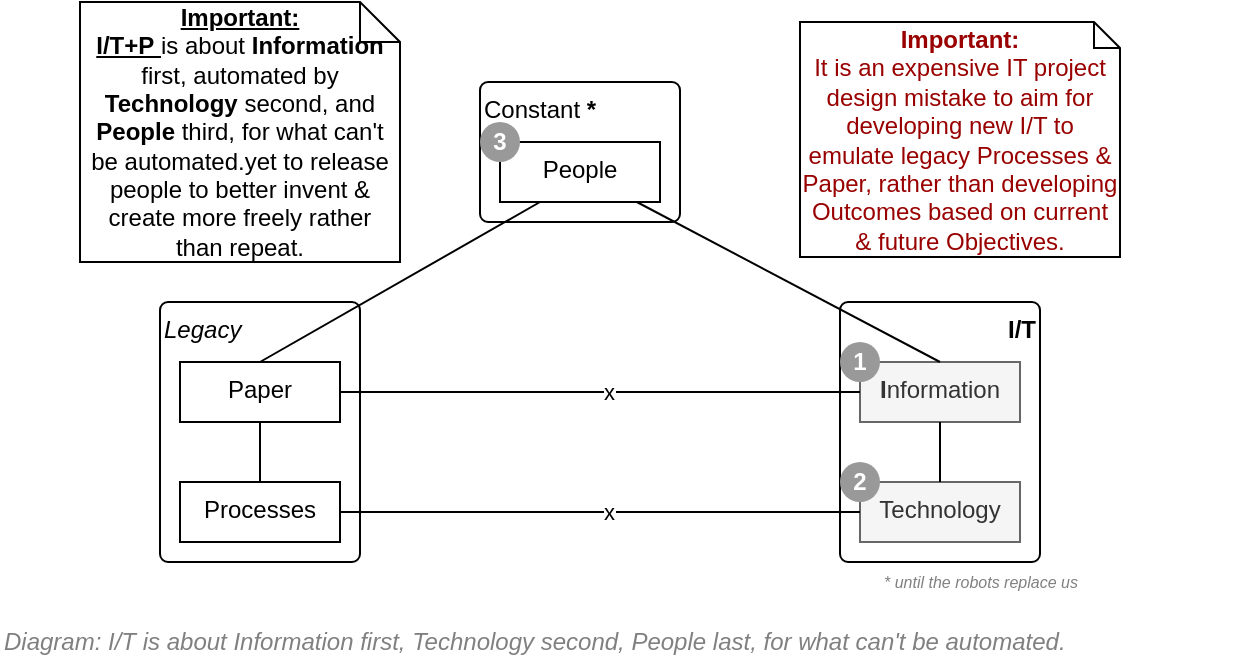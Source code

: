 <mxfile compressed="false" version="17.5.0" type="google" pages="40">
  <diagram id="RDpNo5Xjq2nopkPG-9uL" name="IT">
    <mxGraphModel grid="1" page="1" gridSize="10" guides="1" tooltips="1" connect="1" arrows="1" fold="1" pageScale="1" pageWidth="827" pageHeight="1169" math="0" shadow="0">
      <root>
        <mxCell id="7GLao4wxA_9N2HltWPtt-0" />
        <mxCell id="7GLao4wxA_9N2HltWPtt-1" parent="7GLao4wxA_9N2HltWPtt-0" />
        <mxCell id="7GLao4wxA_9N2HltWPtt-2" value="&lt;b&gt;I/T&lt;/b&gt;" style="rounded=1;whiteSpace=wrap;html=1;fillColor=none;align=right;verticalAlign=top;collapsible=0;container=1;absoluteArcSize=1;arcSize=8;" vertex="1" parent="7GLao4wxA_9N2HltWPtt-1">
          <mxGeometry x="540" y="280" width="100" height="130" as="geometry" />
        </mxCell>
        <mxCell id="7GLao4wxA_9N2HltWPtt-3" value="&lt;b&gt;I&lt;/b&gt;nformation" style="rounded=0;whiteSpace=wrap;html=1;fillColor=#f5f5f5;align=center;verticalAlign=top;strokeColor=#666666;fontColor=#333333;" vertex="1" parent="7GLao4wxA_9N2HltWPtt-2">
          <mxGeometry x="10" y="30" width="80" height="30" as="geometry" />
        </mxCell>
        <mxCell id="7GLao4wxA_9N2HltWPtt-4" value="Technology" style="rounded=0;whiteSpace=wrap;html=1;fillColor=#f5f5f5;align=center;verticalAlign=top;strokeColor=#666666;fontColor=#333333;" vertex="1" parent="7GLao4wxA_9N2HltWPtt-2">
          <mxGeometry x="10" y="90" width="80" height="30" as="geometry" />
        </mxCell>
        <mxCell id="7GLao4wxA_9N2HltWPtt-5" style="edgeStyle=none;rounded=0;orthogonalLoop=1;jettySize=auto;html=1;entryX=0.5;entryY=0;entryDx=0;entryDy=0;endArrow=none;endFill=0;align=left;" edge="1" parent="7GLao4wxA_9N2HltWPtt-2" source="7GLao4wxA_9N2HltWPtt-3" target="7GLao4wxA_9N2HltWPtt-4">
          <mxGeometry relative="1" as="geometry" />
        </mxCell>
        <mxCell id="7GLao4wxA_9N2HltWPtt-6" value="&lt;i&gt;Legacy&lt;/i&gt;" style="rounded=1;whiteSpace=wrap;html=1;fillColor=none;align=left;verticalAlign=top;collapsible=0;container=1;absoluteArcSize=1;arcSize=8;" vertex="1" parent="7GLao4wxA_9N2HltWPtt-1">
          <mxGeometry x="200" y="280" width="100" height="130" as="geometry" />
        </mxCell>
        <mxCell id="7GLao4wxA_9N2HltWPtt-7" value="Paper" style="rounded=0;whiteSpace=wrap;html=1;fillColor=none;align=center;verticalAlign=top;" vertex="1" parent="7GLao4wxA_9N2HltWPtt-6">
          <mxGeometry x="10" y="30" width="80" height="30" as="geometry" />
        </mxCell>
        <mxCell id="7GLao4wxA_9N2HltWPtt-8" value="Processes" style="rounded=0;whiteSpace=wrap;html=1;fillColor=none;align=center;verticalAlign=top;" vertex="1" parent="7GLao4wxA_9N2HltWPtt-6">
          <mxGeometry x="10" y="90" width="80" height="30" as="geometry" />
        </mxCell>
        <mxCell id="7GLao4wxA_9N2HltWPtt-9" style="edgeStyle=none;rounded=0;orthogonalLoop=1;jettySize=auto;html=1;entryX=0.5;entryY=0;entryDx=0;entryDy=0;endArrow=none;endFill=0;align=left;" edge="1" parent="7GLao4wxA_9N2HltWPtt-6" source="7GLao4wxA_9N2HltWPtt-7" target="7GLao4wxA_9N2HltWPtt-8">
          <mxGeometry relative="1" as="geometry" />
        </mxCell>
        <mxCell id="7GLao4wxA_9N2HltWPtt-10" value="Constant &lt;b&gt;*&lt;/b&gt;" style="rounded=1;whiteSpace=wrap;html=1;fillColor=none;align=left;verticalAlign=top;collapsible=0;container=1;absoluteArcSize=1;arcSize=8;" vertex="1" parent="7GLao4wxA_9N2HltWPtt-1">
          <mxGeometry x="360" y="170" width="100" height="70" as="geometry" />
        </mxCell>
        <mxCell id="7GLao4wxA_9N2HltWPtt-11" value="People" style="rounded=0;whiteSpace=wrap;html=1;fillColor=none;align=center;verticalAlign=top;" vertex="1" parent="7GLao4wxA_9N2HltWPtt-10">
          <mxGeometry x="10" y="30" width="80" height="30" as="geometry" />
        </mxCell>
        <mxCell id="7GLao4wxA_9N2HltWPtt-12" value="x" style="edgeStyle=none;rounded=0;orthogonalLoop=1;jettySize=auto;html=1;entryX=0;entryY=0.5;entryDx=0;entryDy=0;endArrow=none;endFill=0;align=left;exitX=1;exitY=0.5;exitDx=0;exitDy=0;" edge="1" parent="7GLao4wxA_9N2HltWPtt-1" source="7GLao4wxA_9N2HltWPtt-7" target="7GLao4wxA_9N2HltWPtt-3">
          <mxGeometry relative="1" as="geometry">
            <mxPoint x="360" y="325" as="sourcePoint" />
          </mxGeometry>
        </mxCell>
        <mxCell id="7GLao4wxA_9N2HltWPtt-13" value="x" style="edgeStyle=none;rounded=0;orthogonalLoop=1;jettySize=auto;html=1;entryX=0;entryY=0.5;entryDx=0;entryDy=0;endArrow=none;endFill=0;align=left;exitX=1;exitY=0.5;exitDx=0;exitDy=0;" edge="1" parent="7GLao4wxA_9N2HltWPtt-1" source="7GLao4wxA_9N2HltWPtt-8" target="7GLao4wxA_9N2HltWPtt-4">
          <mxGeometry relative="1" as="geometry" />
        </mxCell>
        <mxCell id="7GLao4wxA_9N2HltWPtt-14" style="edgeStyle=none;rounded=0;orthogonalLoop=1;jettySize=auto;html=1;entryX=0.5;entryY=0;entryDx=0;entryDy=0;endArrow=none;endFill=0;align=left;startArrow=none;exitX=0.25;exitY=1;exitDx=0;exitDy=0;" edge="1" parent="7GLao4wxA_9N2HltWPtt-1" source="7GLao4wxA_9N2HltWPtt-11" target="7GLao4wxA_9N2HltWPtt-7">
          <mxGeometry relative="1" as="geometry" />
        </mxCell>
        <mxCell id="7GLao4wxA_9N2HltWPtt-15" style="edgeStyle=none;rounded=0;orthogonalLoop=1;jettySize=auto;html=1;entryX=0.5;entryY=0;entryDx=0;entryDy=0;endArrow=none;endFill=0;align=left;" edge="1" parent="7GLao4wxA_9N2HltWPtt-1" source="7GLao4wxA_9N2HltWPtt-11" target="7GLao4wxA_9N2HltWPtt-3">
          <mxGeometry relative="1" as="geometry" />
        </mxCell>
        <mxCell id="7GLao4wxA_9N2HltWPtt-16" value="&lt;b&gt;Important:&lt;/b&gt;&lt;br&gt;It is an expensive IT project design mistake to aim for developing new I/T to emulate legacy Processes &amp;amp; Paper, rather than developing Outcomes based on current &amp;amp; future Objectives." style="shape=note;size=13;whiteSpace=wrap;html=1;fontFamily=Helvetica;fontSize=12;fontColor=#990000;align=center;gradientColor=none;" vertex="1" parent="7GLao4wxA_9N2HltWPtt-1">
          <mxGeometry x="520" y="140" width="160" height="117.5" as="geometry" />
        </mxCell>
        <mxCell id="7GLao4wxA_9N2HltWPtt-17" value="&lt;font style=&quot;font-size: 12px&quot;&gt;Diagram: I/T is about Information first, Technology second, People last, for what can&#39;t be automated.&lt;/font&gt;" style="text;strokeColor=none;fillColor=none;html=1;fontSize=12;fontStyle=2;verticalAlign=middle;align=left;shadow=0;glass=0;comic=0;opacity=30;fontColor=#808080;" vertex="1" parent="7GLao4wxA_9N2HltWPtt-1">
          <mxGeometry x="120" y="440" width="620" height="20" as="geometry" />
        </mxCell>
        <mxCell id="7GLao4wxA_9N2HltWPtt-18" value="&lt;font style=&quot;font-size: 8px;&quot;&gt;* until the robots replace us&lt;/font&gt;" style="text;strokeColor=none;fillColor=none;html=1;fontSize=8;fontStyle=2;verticalAlign=middle;align=left;shadow=0;glass=0;comic=0;opacity=30;fontColor=#808080;" vertex="1" parent="7GLao4wxA_9N2HltWPtt-1">
          <mxGeometry x="560" y="410" width="100" height="20" as="geometry" />
        </mxCell>
        <mxCell id="7GLao4wxA_9N2HltWPtt-19" value="1" style="rounded=1;strokeColor=none;html=1;fontColor=#ffffff;align=center;verticalAlign=middle;whiteSpace=wrap;fontSize=12;fontStyle=1;arcSize=50;fillColor=#999999;" vertex="1" parent="7GLao4wxA_9N2HltWPtt-1">
          <mxGeometry x="540" y="300" width="20" height="20" as="geometry" />
        </mxCell>
        <mxCell id="7GLao4wxA_9N2HltWPtt-20" value="2" style="rounded=1;strokeColor=none;html=1;fontColor=#ffffff;align=center;verticalAlign=middle;whiteSpace=wrap;fontSize=12;fontStyle=1;arcSize=50;fillColor=#999999;" vertex="1" parent="7GLao4wxA_9N2HltWPtt-1">
          <mxGeometry x="540" y="360" width="20" height="20" as="geometry" />
        </mxCell>
        <mxCell id="7GLao4wxA_9N2HltWPtt-21" value="3" style="rounded=1;strokeColor=none;html=1;fontColor=#ffffff;align=center;verticalAlign=middle;whiteSpace=wrap;fontSize=12;fontStyle=1;arcSize=50;fillColor=#999999;" vertex="1" parent="7GLao4wxA_9N2HltWPtt-1">
          <mxGeometry x="360" y="190" width="20" height="20" as="geometry" />
        </mxCell>
        <mxCell id="7GLao4wxA_9N2HltWPtt-22" value="&lt;font color=&quot;#000000&quot;&gt;&lt;u&gt;&lt;b&gt;Important:&lt;br&gt;I/T+P&amp;nbsp;&lt;/b&gt;&lt;/u&gt;is about &lt;b&gt;Information&lt;/b&gt; first, automated by &lt;b&gt;Technology&lt;/b&gt; second, and &lt;b&gt;People&lt;/b&gt; third, for what can&#39;t be automated.yet to release people to better invent &amp;amp; create more freely rather than repeat.&lt;/font&gt;" style="shape=note;size=20;whiteSpace=wrap;html=1;fontFamily=Helvetica;fontSize=12;fontColor=#990000;align=center;gradientColor=none;" vertex="1" parent="7GLao4wxA_9N2HltWPtt-1">
          <mxGeometry x="160" y="130" width="160" height="130" as="geometry" />
        </mxCell>
      </root>
    </mxGraphModel>
  </diagram>
  <diagram name="Copy of Conceptual Logical Modules" id="MWsOWuuxGkvUjytJdIeV">
    <mxGraphModel dx="1711" dy="741" grid="1" gridSize="10" guides="1" tooltips="1" connect="1" arrows="1" fold="1" page="1" pageScale="1" pageWidth="827" pageHeight="1169" math="0" shadow="0">
      <root>
        <mxCell id="m35OMNeVOjYs6bBLrgTp-0" />
        <mxCell id="m35OMNeVOjYs6bBLrgTp-1" parent="m35OMNeVOjYs6bBLrgTp-0" />
        <mxCell id="m35OMNeVOjYs6bBLrgTp-2" value="Standard System &lt;br&gt;Logical Module" style="rounded=1;whiteSpace=wrap;html=1;absoluteArcSize=1;arcSize=8;fillColor=none;container=1;collapsible=0;recursiveResize=0;align=center;verticalAlign=top;" vertex="1" parent="m35OMNeVOjYs6bBLrgTp-1">
          <mxGeometry x="120" y="200" width="130" height="90" as="geometry" />
        </mxCell>
        <mxCell id="m35OMNeVOjYs6bBLrgTp-3" value="Automating via&lt;br&gt;Technology" style="text;html=1;strokeColor=none;fillColor=none;align=center;verticalAlign=middle;whiteSpace=wrap;rounded=0;fontSize=12;fontColor=#990000;" vertex="1" parent="m35OMNeVOjYs6bBLrgTp-2">
          <mxGeometry x="50" y="50" width="30" height="20" as="geometry" />
        </mxCell>
        <mxCell id="m35OMNeVOjYs6bBLrgTp-4" value="Organisation Specific &lt;br&gt;Logical Module" style="rounded=1;whiteSpace=wrap;html=1;absoluteArcSize=1;arcSize=8;fillColor=#f5f5f5;container=1;collapsible=0;recursiveResize=0;align=center;verticalAlign=top;strokeColor=#666666;fontColor=#333333;" vertex="1" parent="m35OMNeVOjYs6bBLrgTp-1">
          <mxGeometry x="260" y="200" width="130" height="90" as="geometry" />
        </mxCell>
        <mxCell id="m35OMNeVOjYs6bBLrgTp-5" value="Sector Specific&lt;br&gt;Logical Module" style="rounded=1;whiteSpace=wrap;html=1;absoluteArcSize=1;arcSize=8;fillColor=none;container=1;collapsible=0;recursiveResize=0;align=center;verticalAlign=top;" vertex="1" parent="m35OMNeVOjYs6bBLrgTp-1">
          <mxGeometry x="400" y="200" width="130" height="90" as="geometry" />
        </mxCell>
        <mxCell id="m35OMNeVOjYs6bBLrgTp-6" value="Business Domain&lt;br&gt;Specific Logical Module" style="rounded=1;whiteSpace=wrap;html=1;absoluteArcSize=1;arcSize=8;fillColor=none;container=1;collapsible=0;recursiveResize=0;align=center;verticalAlign=top;" vertex="1" parent="m35OMNeVOjYs6bBLrgTp-1">
          <mxGeometry x="540" y="200" width="130" height="90" as="geometry" />
        </mxCell>
        <mxCell id="m35OMNeVOjYs6bBLrgTp-7" value="Reusing Previous Investments" style="text;html=1;strokeColor=none;fillColor=none;align=center;verticalAlign=middle;whiteSpace=wrap;rounded=0;fontSize=12;fontColor=#990000;" vertex="1" parent="m35OMNeVOjYs6bBLrgTp-1">
          <mxGeometry x="270" y="250" width="110" height="20" as="geometry" />
        </mxCell>
        <mxCell id="m35OMNeVOjYs6bBLrgTp-8" value="Meeting 3rd party Obligations" style="text;html=1;strokeColor=none;fillColor=none;align=center;verticalAlign=middle;whiteSpace=wrap;rounded=0;fontSize=12;fontColor=#990000;" vertex="1" parent="m35OMNeVOjYs6bBLrgTp-1">
          <mxGeometry x="430" y="250" width="70" height="20" as="geometry" />
        </mxCell>
        <mxCell id="m35OMNeVOjYs6bBLrgTp-9" value="&amp;nbsp;Deliverying on Objectives" style="text;html=1;strokeColor=none;fillColor=none;align=center;verticalAlign=middle;whiteSpace=wrap;rounded=0;fontSize=12;fontColor=#990000;" vertex="1" parent="m35OMNeVOjYs6bBLrgTp-1">
          <mxGeometry x="570" y="250" width="70" height="20" as="geometry" />
        </mxCell>
        <mxCell id="m35OMNeVOjYs6bBLrgTp-10" value="&lt;font style=&quot;font-size: 12px&quot;&gt;Diagram: System - Functionality - Conceptual Logical Modules - HL&lt;/font&gt;" style="text;strokeColor=none;fillColor=none;html=1;fontSize=12;fontStyle=2;verticalAlign=middle;align=left;shadow=0;glass=0;comic=0;opacity=30;fontColor=#808080;" vertex="1" parent="m35OMNeVOjYs6bBLrgTp-1">
          <mxGeometry x="120" y="300" width="520" height="20" as="geometry" />
        </mxCell>
      </root>
    </mxGraphModel>
  </diagram>
  <diagram id="zHytQW2W9uu5GqDPMeDz" name="Conceptual Logical Modules">
    <mxGraphModel dx="1711" dy="741" grid="1" gridSize="10" guides="1" tooltips="1" connect="1" arrows="1" fold="1" page="1" pageScale="1" pageWidth="827" pageHeight="1169" math="0" shadow="0">
      <root>
        <mxCell id="Ho1h03iWlXXzzKWTW8rj-0" />
        <mxCell id="Ho1h03iWlXXzzKWTW8rj-1" parent="Ho1h03iWlXXzzKWTW8rj-0" />
        <mxCell id="Ho1h03iWlXXzzKWTW8rj-2" value="Standard System &lt;br&gt;Logical Module" style="rounded=1;whiteSpace=wrap;html=1;absoluteArcSize=1;arcSize=8;fillColor=#f5f5f5;container=1;collapsible=0;recursiveResize=0;align=center;verticalAlign=top;strokeColor=#666666;fontColor=#333333;" parent="Ho1h03iWlXXzzKWTW8rj-1" vertex="1">
          <mxGeometry x="120" y="200" width="130" height="90" as="geometry" />
        </mxCell>
        <mxCell id="Ho1h03iWlXXzzKWTW8rj-3" value="Automating via&lt;br&gt;Technology" style="text;html=1;strokeColor=none;fillColor=none;align=center;verticalAlign=middle;whiteSpace=wrap;rounded=0;fontSize=12;fontColor=#990000;" parent="Ho1h03iWlXXzzKWTW8rj-2" vertex="1">
          <mxGeometry x="50" y="50" width="30" height="20" as="geometry" />
        </mxCell>
        <mxCell id="Ho1h03iWlXXzzKWTW8rj-4" value="Organisation Specific &lt;br&gt;Logical Module" style="rounded=1;whiteSpace=wrap;html=1;absoluteArcSize=1;arcSize=8;fillColor=none;container=1;collapsible=0;recursiveResize=0;align=center;verticalAlign=top;" parent="Ho1h03iWlXXzzKWTW8rj-1" vertex="1">
          <mxGeometry x="260" y="200" width="130" height="90" as="geometry" />
        </mxCell>
        <mxCell id="Ho1h03iWlXXzzKWTW8rj-5" value="Sector Specific&lt;br&gt;Logical Module" style="rounded=1;whiteSpace=wrap;html=1;absoluteArcSize=1;arcSize=8;fillColor=none;container=1;collapsible=0;recursiveResize=0;align=center;verticalAlign=top;" parent="Ho1h03iWlXXzzKWTW8rj-1" vertex="1">
          <mxGeometry x="400" y="200" width="130" height="90" as="geometry" />
        </mxCell>
        <mxCell id="Ho1h03iWlXXzzKWTW8rj-6" value="Business Domain&lt;br&gt;Specific Logical Module" style="rounded=1;whiteSpace=wrap;html=1;absoluteArcSize=1;arcSize=8;fillColor=none;container=1;collapsible=0;recursiveResize=0;align=center;verticalAlign=top;" parent="Ho1h03iWlXXzzKWTW8rj-1" vertex="1">
          <mxGeometry x="540" y="200" width="130" height="90" as="geometry" />
        </mxCell>
        <mxCell id="Ho1h03iWlXXzzKWTW8rj-7" value="Reusing Previous Investments" style="text;html=1;strokeColor=none;fillColor=none;align=center;verticalAlign=middle;whiteSpace=wrap;rounded=0;fontSize=12;fontColor=#990000;" parent="Ho1h03iWlXXzzKWTW8rj-1" vertex="1">
          <mxGeometry x="270" y="250" width="110" height="20" as="geometry" />
        </mxCell>
        <mxCell id="Ho1h03iWlXXzzKWTW8rj-8" value="Meeting 3rd party Obligations" style="text;html=1;strokeColor=none;fillColor=none;align=center;verticalAlign=middle;whiteSpace=wrap;rounded=0;fontSize=12;fontColor=#990000;" parent="Ho1h03iWlXXzzKWTW8rj-1" vertex="1">
          <mxGeometry x="430" y="250" width="70" height="20" as="geometry" />
        </mxCell>
        <mxCell id="Ho1h03iWlXXzzKWTW8rj-9" value="&amp;nbsp;Deliverying on Objectives" style="text;html=1;strokeColor=none;fillColor=none;align=center;verticalAlign=middle;whiteSpace=wrap;rounded=0;fontSize=12;fontColor=#990000;" parent="Ho1h03iWlXXzzKWTW8rj-1" vertex="1">
          <mxGeometry x="570" y="250" width="70" height="20" as="geometry" />
        </mxCell>
        <mxCell id="Ho1h03iWlXXzzKWTW8rj-10" value="&lt;font style=&quot;font-size: 12px&quot;&gt;Diagram: System - Functionality - Conceptual Logical Modules - HL&lt;/font&gt;" style="text;strokeColor=none;fillColor=none;html=1;fontSize=12;fontStyle=2;verticalAlign=middle;align=left;shadow=0;glass=0;comic=0;opacity=30;fontColor=#808080;" parent="Ho1h03iWlXXzzKWTW8rj-1" vertex="1">
          <mxGeometry x="120" y="300" width="520" height="20" as="geometry" />
        </mxCell>
      </root>
    </mxGraphModel>
  </diagram>
  <diagram name="Copy of Copy of Conceptual Logical Modules" id="9RXLtEgwIPHtUU5an_yS">
    <mxGraphModel dx="1711" dy="741" grid="1" gridSize="10" guides="1" tooltips="1" connect="1" arrows="1" fold="1" page="1" pageScale="1" pageWidth="827" pageHeight="1169" math="0" shadow="0">
      <root>
        <mxCell id="OBM4yamt4B7GQnR3-U2X-0" />
        <mxCell id="OBM4yamt4B7GQnR3-U2X-1" parent="OBM4yamt4B7GQnR3-U2X-0" />
        <mxCell id="OBM4yamt4B7GQnR3-U2X-2" value="Standard System &lt;br&gt;Logical Module" style="rounded=1;whiteSpace=wrap;html=1;absoluteArcSize=1;arcSize=8;fillColor=none;container=1;collapsible=0;recursiveResize=0;align=center;verticalAlign=top;" vertex="1" parent="OBM4yamt4B7GQnR3-U2X-1">
          <mxGeometry x="120" y="200" width="130" height="90" as="geometry" />
        </mxCell>
        <mxCell id="OBM4yamt4B7GQnR3-U2X-3" value="Automating via&lt;br&gt;Technology" style="text;html=1;strokeColor=none;fillColor=none;align=center;verticalAlign=middle;whiteSpace=wrap;rounded=0;fontSize=12;fontColor=#990000;" vertex="1" parent="OBM4yamt4B7GQnR3-U2X-2">
          <mxGeometry x="50" y="50" width="30" height="20" as="geometry" />
        </mxCell>
        <mxCell id="OBM4yamt4B7GQnR3-U2X-4" value="Organisation Specific &lt;br&gt;Logical Module" style="rounded=1;whiteSpace=wrap;html=1;absoluteArcSize=1;arcSize=8;fillColor=none;container=1;collapsible=0;recursiveResize=0;align=center;verticalAlign=top;" vertex="1" parent="OBM4yamt4B7GQnR3-U2X-1">
          <mxGeometry x="260" y="200" width="130" height="90" as="geometry" />
        </mxCell>
        <mxCell id="OBM4yamt4B7GQnR3-U2X-5" value="Sector Specific&lt;br&gt;Logical Module" style="rounded=1;whiteSpace=wrap;html=1;absoluteArcSize=1;arcSize=8;fillColor=#f5f5f5;container=1;collapsible=0;recursiveResize=0;align=center;verticalAlign=top;strokeColor=#666666;fontColor=#333333;" vertex="1" parent="OBM4yamt4B7GQnR3-U2X-1">
          <mxGeometry x="400" y="200" width="130" height="90" as="geometry" />
        </mxCell>
        <mxCell id="OBM4yamt4B7GQnR3-U2X-6" value="Business Domain&lt;br&gt;Specific Logical Module" style="rounded=1;whiteSpace=wrap;html=1;absoluteArcSize=1;arcSize=8;fillColor=none;container=1;collapsible=0;recursiveResize=0;align=center;verticalAlign=top;" vertex="1" parent="OBM4yamt4B7GQnR3-U2X-1">
          <mxGeometry x="540" y="200" width="130" height="90" as="geometry" />
        </mxCell>
        <mxCell id="OBM4yamt4B7GQnR3-U2X-7" value="Reusing Previous Investments" style="text;html=1;strokeColor=none;fillColor=none;align=center;verticalAlign=middle;whiteSpace=wrap;rounded=0;fontSize=12;fontColor=#990000;" vertex="1" parent="OBM4yamt4B7GQnR3-U2X-1">
          <mxGeometry x="270" y="250" width="110" height="20" as="geometry" />
        </mxCell>
        <mxCell id="OBM4yamt4B7GQnR3-U2X-8" value="Meeting 3rd party Obligations" style="text;html=1;strokeColor=none;fillColor=none;align=center;verticalAlign=middle;whiteSpace=wrap;rounded=0;fontSize=12;fontColor=#990000;" vertex="1" parent="OBM4yamt4B7GQnR3-U2X-1">
          <mxGeometry x="430" y="250" width="70" height="20" as="geometry" />
        </mxCell>
        <mxCell id="OBM4yamt4B7GQnR3-U2X-9" value="&amp;nbsp;Deliverying on Objectives" style="text;html=1;strokeColor=none;fillColor=none;align=center;verticalAlign=middle;whiteSpace=wrap;rounded=0;fontSize=12;fontColor=#990000;" vertex="1" parent="OBM4yamt4B7GQnR3-U2X-1">
          <mxGeometry x="570" y="250" width="70" height="20" as="geometry" />
        </mxCell>
        <mxCell id="OBM4yamt4B7GQnR3-U2X-10" value="&lt;font style=&quot;font-size: 12px&quot;&gt;Diagram: System - Functionality - Conceptual Logical Modules - HL&lt;/font&gt;" style="text;strokeColor=none;fillColor=none;html=1;fontSize=12;fontStyle=2;verticalAlign=middle;align=left;shadow=0;glass=0;comic=0;opacity=30;fontColor=#808080;" vertex="1" parent="OBM4yamt4B7GQnR3-U2X-1">
          <mxGeometry x="120" y="300" width="520" height="20" as="geometry" />
        </mxCell>
      </root>
    </mxGraphModel>
  </diagram>
  <diagram name="Copy of Copy of Copy of Conceptual Logical Modules" id="s_-mx44TbOVshHe6_NLI">
    <mxGraphModel dx="1711" dy="741" grid="1" gridSize="10" guides="1" tooltips="1" connect="1" arrows="1" fold="1" page="1" pageScale="1" pageWidth="827" pageHeight="1169" math="0" shadow="0">
      <root>
        <mxCell id="805ScvDnP6wpKBeZ9hqA-0" />
        <mxCell id="805ScvDnP6wpKBeZ9hqA-1" parent="805ScvDnP6wpKBeZ9hqA-0" />
        <mxCell id="805ScvDnP6wpKBeZ9hqA-2" value="Standard System &lt;br&gt;Logical Module" style="rounded=1;whiteSpace=wrap;html=1;absoluteArcSize=1;arcSize=8;fillColor=none;container=1;collapsible=0;recursiveResize=0;align=center;verticalAlign=top;" vertex="1" parent="805ScvDnP6wpKBeZ9hqA-1">
          <mxGeometry x="120" y="200" width="130" height="90" as="geometry" />
        </mxCell>
        <mxCell id="805ScvDnP6wpKBeZ9hqA-3" value="Automating via&lt;br&gt;Technology" style="text;html=1;strokeColor=none;fillColor=none;align=center;verticalAlign=middle;whiteSpace=wrap;rounded=0;fontSize=12;fontColor=#990000;" vertex="1" parent="805ScvDnP6wpKBeZ9hqA-2">
          <mxGeometry x="50" y="50" width="30" height="20" as="geometry" />
        </mxCell>
        <mxCell id="805ScvDnP6wpKBeZ9hqA-4" value="Organisation Specific &lt;br&gt;Logical Module" style="rounded=1;whiteSpace=wrap;html=1;absoluteArcSize=1;arcSize=8;fillColor=none;container=1;collapsible=0;recursiveResize=0;align=center;verticalAlign=top;" vertex="1" parent="805ScvDnP6wpKBeZ9hqA-1">
          <mxGeometry x="260" y="200" width="130" height="90" as="geometry" />
        </mxCell>
        <mxCell id="805ScvDnP6wpKBeZ9hqA-5" value="Sector Specific&lt;br&gt;Logical Module" style="rounded=1;whiteSpace=wrap;html=1;absoluteArcSize=1;arcSize=8;container=1;collapsible=0;recursiveResize=0;align=center;verticalAlign=top;strokeColor=#666666;fontColor=#333333;fillColor=none;" vertex="1" parent="805ScvDnP6wpKBeZ9hqA-1">
          <mxGeometry x="400" y="200" width="130" height="90" as="geometry" />
        </mxCell>
        <mxCell id="805ScvDnP6wpKBeZ9hqA-6" value="Business Domain&lt;br&gt;Specific Logical Module" style="rounded=1;whiteSpace=wrap;html=1;absoluteArcSize=1;arcSize=8;fillColor=#f5f5f5;container=1;collapsible=0;recursiveResize=0;align=center;verticalAlign=top;strokeColor=#666666;fontColor=#333333;" vertex="1" parent="805ScvDnP6wpKBeZ9hqA-1">
          <mxGeometry x="540" y="200" width="130" height="90" as="geometry" />
        </mxCell>
        <mxCell id="805ScvDnP6wpKBeZ9hqA-7" value="Reusing Previous Investments" style="text;html=1;strokeColor=none;fillColor=none;align=center;verticalAlign=middle;whiteSpace=wrap;rounded=0;fontSize=12;fontColor=#990000;" vertex="1" parent="805ScvDnP6wpKBeZ9hqA-1">
          <mxGeometry x="270" y="250" width="110" height="20" as="geometry" />
        </mxCell>
        <mxCell id="805ScvDnP6wpKBeZ9hqA-8" value="Meeting 3rd party Obligations" style="text;html=1;strokeColor=none;fillColor=none;align=center;verticalAlign=middle;whiteSpace=wrap;rounded=0;fontSize=12;fontColor=#990000;" vertex="1" parent="805ScvDnP6wpKBeZ9hqA-1">
          <mxGeometry x="430" y="250" width="70" height="20" as="geometry" />
        </mxCell>
        <mxCell id="805ScvDnP6wpKBeZ9hqA-9" value="&amp;nbsp;Deliverying on Objectives" style="text;html=1;strokeColor=none;fillColor=none;align=center;verticalAlign=middle;whiteSpace=wrap;rounded=0;fontSize=12;fontColor=#990000;" vertex="1" parent="805ScvDnP6wpKBeZ9hqA-1">
          <mxGeometry x="570" y="250" width="70" height="20" as="geometry" />
        </mxCell>
        <mxCell id="805ScvDnP6wpKBeZ9hqA-10" value="&lt;font style=&quot;font-size: 12px&quot;&gt;Diagram: System - Functionality - Conceptual Logical Modules - HL&lt;/font&gt;" style="text;strokeColor=none;fillColor=none;html=1;fontSize=12;fontStyle=2;verticalAlign=middle;align=left;shadow=0;glass=0;comic=0;opacity=30;fontColor=#808080;" vertex="1" parent="805ScvDnP6wpKBeZ9hqA-1">
          <mxGeometry x="120" y="300" width="520" height="20" as="geometry" />
        </mxCell>
      </root>
    </mxGraphModel>
  </diagram>
  <diagram id="iJwj0JujM13rcgcpDBCf" name="Standard Base Logical Module Functionality Groups - HL">
    <mxGraphModel dx="1711" dy="741" grid="1" gridSize="10" guides="1" tooltips="1" connect="0" arrows="1" fold="1" page="1" pageScale="1" pageWidth="827" pageHeight="1169" math="0" shadow="0">
      <root>
        <mxCell id="kqEcUKh6x4xUHImFHUBu-0" />
        <mxCell id="kqEcUKh6x4xUHImFHUBu-1" parent="kqEcUKh6x4xUHImFHUBu-0" />
        <mxCell id="neuzF8ryyaMldTGZhR9j-232" value="Authorisation" style="rounded=1;whiteSpace=wrap;html=1;strokeWidth=1;fillColor=none;dashed=1;absoluteArcSize=1;arcSize=8;container=1;collapsible=0;recursiveResize=0;align=left;verticalAlign=top;" parent="kqEcUKh6x4xUHImFHUBu-1" vertex="1">
          <mxGeometry x="280" y="480" width="150" height="210" as="geometry" />
        </mxCell>
        <mxCell id="neuzF8ryyaMldTGZhR9j-222" value="" style="fontStyle=1;align=center;verticalAlign=top;childLayout=stackLayout;horizontal=1;horizontalStack=0;resizeParent=1;resizeParentMax=0;resizeLast=0;marginBottom=0;strokeColor=#d6b656;strokeWidth=2;fillColor=none;" parent="neuzF8ryyaMldTGZhR9j-232" vertex="1">
          <mxGeometry x="10" y="30" width="130" height="53" as="geometry" />
        </mxCell>
        <mxCell id="neuzF8ryyaMldTGZhR9j-223" value="Module &lt;br&gt;Permission Mgmt" style="html=1;align=left;spacingLeft=4;verticalAlign=middle;strokeColor=none;fillColor=none;fontStyle=1" parent="neuzF8ryyaMldTGZhR9j-222" vertex="1">
          <mxGeometry width="130" height="20" as="geometry" />
        </mxCell>
        <mxCell id="neuzF8ryyaMldTGZhR9j-224" value="" style="shape=ellipse;" parent="neuzF8ryyaMldTGZhR9j-223" vertex="1">
          <mxGeometry x="1" width="20" height="16" relative="1" as="geometry">
            <mxPoint x="-25" y="7" as="offset" />
          </mxGeometry>
        </mxCell>
        <mxCell id="neuzF8ryyaMldTGZhR9j-225" value="" style="line;strokeWidth=1;fillColor=none;align=left;verticalAlign=middle;spacingTop=-1;spacingLeft=3;spacingRight=3;rotatable=0;labelPosition=right;points=[];portConstraint=eastwest;" parent="neuzF8ryyaMldTGZhR9j-222" vertex="1">
          <mxGeometry y="20" width="130" height="8" as="geometry" />
        </mxCell>
        <mxCell id="neuzF8ryyaMldTGZhR9j-226" value="&lt;font style=&quot;font-size: 10px ; line-height: 100%&quot;&gt;Error_Read, Session_Read, &lt;br&gt;User_Create, etc.&lt;/font&gt;" style="html=1;align=center;spacingLeft=4;verticalAlign=top;strokeColor=none;fillColor=none;spacingTop=-10;" parent="neuzF8ryyaMldTGZhR9j-222" vertex="1">
          <mxGeometry y="28" width="130" height="25" as="geometry" />
        </mxCell>
        <mxCell id="neuzF8ryyaMldTGZhR9j-227" value="" style="fontStyle=1;align=center;verticalAlign=top;childLayout=stackLayout;horizontal=1;horizontalStack=0;resizeParent=1;resizeParentMax=0;resizeLast=0;marginBottom=0;strokeColor=#d6b656;strokeWidth=2;fillColor=none;" parent="neuzF8ryyaMldTGZhR9j-232" vertex="1">
          <mxGeometry x="10" y="90" width="130" height="53" as="geometry" />
        </mxCell>
        <mxCell id="neuzF8ryyaMldTGZhR9j-228" value="Group Role &amp;amp; &lt;br&gt;Permissions Mgmt" style="html=1;align=left;spacingLeft=4;verticalAlign=middle;strokeColor=none;fillColor=none;fontStyle=1" parent="neuzF8ryyaMldTGZhR9j-227" vertex="1">
          <mxGeometry width="130" height="20" as="geometry" />
        </mxCell>
        <mxCell id="neuzF8ryyaMldTGZhR9j-229" value="" style="shape=ellipse;" parent="neuzF8ryyaMldTGZhR9j-228" vertex="1">
          <mxGeometry x="1" width="20" height="16" relative="1" as="geometry">
            <mxPoint x="-25" y="7" as="offset" />
          </mxGeometry>
        </mxCell>
        <mxCell id="neuzF8ryyaMldTGZhR9j-230" value="" style="line;strokeWidth=1;fillColor=none;align=left;verticalAlign=middle;spacingTop=-1;spacingLeft=3;spacingRight=3;rotatable=0;labelPosition=right;points=[];portConstraint=eastwest;" parent="neuzF8ryyaMldTGZhR9j-227" vertex="1">
          <mxGeometry y="20" width="130" height="8" as="geometry" />
        </mxCell>
        <mxCell id="neuzF8ryyaMldTGZhR9j-231" value="&lt;font style=&quot;font-size: 10px ; line-height: 90%&quot;&gt;Owner/ Mgr/ Grp Contact &lt;br&gt;Prsn / Member/ Consulant, Guest&lt;/font&gt;" style="html=1;align=center;spacingLeft=4;verticalAlign=top;strokeColor=none;fillColor=none;spacingTop=-14;" parent="neuzF8ryyaMldTGZhR9j-227" vertex="1">
          <mxGeometry y="28" width="130" height="25" as="geometry" />
        </mxCell>
        <mxCell id="neuzF8ryyaMldTGZhR9j-239" value="" style="fontStyle=1;align=center;verticalAlign=top;childLayout=stackLayout;horizontal=1;horizontalStack=0;resizeParent=1;resizeParentMax=0;resizeLast=0;marginBottom=0;strokeColor=#d6b656;strokeWidth=2;fillColor=none;" parent="neuzF8ryyaMldTGZhR9j-232" vertex="1">
          <mxGeometry x="10" y="150" width="130" height="53" as="geometry" />
        </mxCell>
        <mxCell id="neuzF8ryyaMldTGZhR9j-240" value="Resource Role &amp;amp; &lt;br&gt;Permissions Mgmt" style="html=1;align=left;spacingLeft=4;verticalAlign=middle;strokeColor=none;fillColor=none;fontStyle=1" parent="neuzF8ryyaMldTGZhR9j-239" vertex="1">
          <mxGeometry width="130" height="20" as="geometry" />
        </mxCell>
        <mxCell id="neuzF8ryyaMldTGZhR9j-241" value="" style="shape=ellipse;" parent="neuzF8ryyaMldTGZhR9j-240" vertex="1">
          <mxGeometry x="1" width="20" height="16" relative="1" as="geometry">
            <mxPoint x="-25" y="7" as="offset" />
          </mxGeometry>
        </mxCell>
        <mxCell id="neuzF8ryyaMldTGZhR9j-242" value="" style="line;strokeWidth=1;fillColor=none;align=left;verticalAlign=middle;spacingTop=-1;spacingLeft=3;spacingRight=3;rotatable=0;labelPosition=right;points=[];portConstraint=eastwest;" parent="neuzF8ryyaMldTGZhR9j-239" vertex="1">
          <mxGeometry y="20" width="130" height="8" as="geometry" />
        </mxCell>
        <mxCell id="neuzF8ryyaMldTGZhR9j-243" value="&lt;font style=&quot;font-size: 10px&quot;&gt;Owner/Contributor/&lt;br&gt;Reviewer/Publisher&lt;/font&gt;" style="html=1;align=center;spacingLeft=4;verticalAlign=top;strokeColor=none;fillColor=none;spacingTop=-10;" parent="neuzF8ryyaMldTGZhR9j-239" vertex="1">
          <mxGeometry y="28" width="130" height="25" as="geometry" />
        </mxCell>
        <mxCell id="neuzF8ryyaMldTGZhR9j-149" value="Users,Groups" style="rounded=1;whiteSpace=wrap;html=1;strokeWidth=1;fillColor=none;dashed=1;absoluteArcSize=1;arcSize=8;container=1;collapsible=0;recursiveResize=0;align=left;verticalAlign=top;" parent="kqEcUKh6x4xUHImFHUBu-1" vertex="1">
          <mxGeometry x="280" y="323" width="150" height="150" as="geometry" />
        </mxCell>
        <mxCell id="neuzF8ryyaMldTGZhR9j-260" value="Diagnostics / Errors" style="rounded=1;whiteSpace=wrap;html=1;strokeWidth=1;fillColor=none;dashed=1;absoluteArcSize=1;arcSize=8;container=1;collapsible=0;recursiveResize=0;align=left;verticalAlign=top;" parent="kqEcUKh6x4xUHImFHUBu-1" vertex="1">
          <mxGeometry x="120" y="540" width="150" height="150" as="geometry" />
        </mxCell>
        <mxCell id="neuzF8ryyaMldTGZhR9j-261" value="" style="fontStyle=1;align=center;verticalAlign=top;childLayout=stackLayout;horizontal=1;horizontalStack=0;resizeParent=1;resizeParentMax=0;resizeLast=0;marginBottom=0;strokeColor=#d6b656;strokeWidth=2;fillColor=none;" parent="neuzF8ryyaMldTGZhR9j-260" vertex="1">
          <mxGeometry x="10" y="87" width="130" height="53" as="geometry" />
        </mxCell>
        <mxCell id="neuzF8ryyaMldTGZhR9j-262" value="Error &lt;br&gt;Recording" style="html=1;align=left;spacingLeft=4;verticalAlign=middle;strokeColor=none;fillColor=none;fontStyle=1" parent="neuzF8ryyaMldTGZhR9j-261" vertex="1">
          <mxGeometry width="130" height="20" as="geometry" />
        </mxCell>
        <mxCell id="neuzF8ryyaMldTGZhR9j-263" value="" style="shape=ellipse;" parent="neuzF8ryyaMldTGZhR9j-262" vertex="1">
          <mxGeometry x="1" width="20" height="16" relative="1" as="geometry">
            <mxPoint x="-25" y="7" as="offset" />
          </mxGeometry>
        </mxCell>
        <mxCell id="neuzF8ryyaMldTGZhR9j-264" value="" style="line;strokeWidth=1;fillColor=none;align=left;verticalAlign=middle;spacingTop=-1;spacingLeft=3;spacingRight=3;rotatable=0;labelPosition=right;points=[];portConstraint=eastwest;" parent="neuzF8ryyaMldTGZhR9j-261" vertex="1">
          <mxGeometry y="20" width="130" height="8" as="geometry" />
        </mxCell>
        <mxCell id="neuzF8ryyaMldTGZhR9j-265" value="&lt;font style=&quot;font-size: 10px&quot;&gt;Sanitized/&lt;br&gt;Long Term/Queryable&lt;/font&gt;" style="html=1;align=center;spacingLeft=4;verticalAlign=top;strokeColor=none;fillColor=none;spacingTop=-10;" parent="neuzF8ryyaMldTGZhR9j-261" vertex="1">
          <mxGeometry y="28" width="130" height="25" as="geometry" />
        </mxCell>
        <mxCell id="neuzF8ryyaMldTGZhR9j-266" value="" style="fontStyle=1;align=center;verticalAlign=top;childLayout=stackLayout;horizontal=1;horizontalStack=0;resizeParent=1;resizeParentMax=0;resizeLast=0;marginBottom=0;strokeColor=#d6b656;strokeWidth=2;fillColor=none;" parent="neuzF8ryyaMldTGZhR9j-260" vertex="1">
          <mxGeometry x="10" y="27" width="130" height="53" as="geometry" />
        </mxCell>
        <mxCell id="neuzF8ryyaMldTGZhR9j-267" value="Diagnostic &lt;br&gt;Logging" style="html=1;align=left;spacingLeft=4;verticalAlign=middle;strokeColor=none;fillColor=none;fontStyle=1" parent="neuzF8ryyaMldTGZhR9j-266" vertex="1">
          <mxGeometry width="130" height="20" as="geometry" />
        </mxCell>
        <mxCell id="neuzF8ryyaMldTGZhR9j-268" value="" style="shape=ellipse;" parent="neuzF8ryyaMldTGZhR9j-267" vertex="1">
          <mxGeometry x="1" width="20" height="16" relative="1" as="geometry">
            <mxPoint x="-25" y="7" as="offset" />
          </mxGeometry>
        </mxCell>
        <mxCell id="neuzF8ryyaMldTGZhR9j-269" value="" style="line;strokeWidth=1;fillColor=none;align=left;verticalAlign=middle;spacingTop=-1;spacingLeft=3;spacingRight=3;rotatable=0;labelPosition=right;points=[];portConstraint=eastwest;" parent="neuzF8ryyaMldTGZhR9j-266" vertex="1">
          <mxGeometry y="20" width="130" height="8" as="geometry" />
        </mxCell>
        <mxCell id="neuzF8ryyaMldTGZhR9j-270" value="&lt;font style=&quot;font-size: 10px&quot;&gt;Sanitized&lt;br&gt;Rolling 30/90 day log&lt;/font&gt;" style="html=1;align=center;spacingLeft=4;verticalAlign=top;strokeColor=none;fillColor=none;spacingTop=-8;" parent="neuzF8ryyaMldTGZhR9j-266" vertex="1">
          <mxGeometry y="28" width="130" height="25" as="geometry" />
        </mxCell>
        <mxCell id="neuzF8ryyaMldTGZhR9j-201" value="Branding" style="rounded=1;whiteSpace=wrap;html=1;strokeWidth=1;fillColor=none;dashed=1;absoluteArcSize=1;arcSize=8;container=1;collapsible=0;recursiveResize=0;align=left;verticalAlign=top;" parent="kqEcUKh6x4xUHImFHUBu-1" vertex="1">
          <mxGeometry x="120" y="380" width="150" height="150" as="geometry" />
        </mxCell>
        <mxCell id="neuzF8ryyaMldTGZhR9j-212" value="" style="fontStyle=1;align=center;verticalAlign=top;childLayout=stackLayout;horizontal=1;horizontalStack=0;resizeParent=1;resizeParentMax=0;resizeLast=0;marginBottom=0;strokeColor=#d6b656;strokeWidth=2;fillColor=none;" parent="neuzF8ryyaMldTGZhR9j-201" vertex="1">
          <mxGeometry x="10" y="23" width="130" height="53" as="geometry" />
        </mxCell>
        <mxCell id="neuzF8ryyaMldTGZhR9j-213" value="Sys Sponsor Info&lt;br&gt;Configuration" style="html=1;align=left;spacingLeft=4;verticalAlign=middle;strokeColor=none;fillColor=none;fontStyle=1" parent="neuzF8ryyaMldTGZhR9j-212" vertex="1">
          <mxGeometry width="130" height="20" as="geometry" />
        </mxCell>
        <mxCell id="neuzF8ryyaMldTGZhR9j-214" value="" style="shape=ellipse;" parent="neuzF8ryyaMldTGZhR9j-213" vertex="1">
          <mxGeometry x="1" width="20" height="16" relative="1" as="geometry">
            <mxPoint x="-25" y="7" as="offset" />
          </mxGeometry>
        </mxCell>
        <mxCell id="neuzF8ryyaMldTGZhR9j-215" value="" style="line;strokeWidth=1;fillColor=none;align=left;verticalAlign=middle;spacingTop=-1;spacingLeft=3;spacingRight=3;rotatable=0;labelPosition=right;points=[];portConstraint=eastwest;" parent="neuzF8ryyaMldTGZhR9j-212" vertex="1">
          <mxGeometry y="20" width="130" height="8" as="geometry" />
        </mxCell>
        <mxCell id="neuzF8ryyaMldTGZhR9j-216" value="&lt;font style=&quot;font-size: 10px&quot;&gt;Company Paying &lt;br&gt;for Service&lt;/font&gt;" style="html=1;align=center;spacingLeft=4;verticalAlign=top;strokeColor=none;fillColor=none;spacingTop=-12;" parent="neuzF8ryyaMldTGZhR9j-212" vertex="1">
          <mxGeometry y="28" width="130" height="25" as="geometry" />
        </mxCell>
        <mxCell id="neuzF8ryyaMldTGZhR9j-217" value="" style="fontStyle=1;align=center;verticalAlign=top;childLayout=stackLayout;horizontal=1;horizontalStack=0;resizeParent=1;resizeParentMax=0;resizeLast=0;marginBottom=0;strokeColor=#d6b656;strokeWidth=2;fillColor=none;" parent="neuzF8ryyaMldTGZhR9j-201" vertex="1">
          <mxGeometry x="10" y="83" width="130" height="53" as="geometry" />
        </mxCell>
        <mxCell id="neuzF8ryyaMldTGZhR9j-218" value="Svc Provider Info&lt;br&gt;Configuration" style="html=1;align=left;spacingLeft=4;verticalAlign=middle;strokeColor=none;fillColor=none;fontStyle=1" parent="neuzF8ryyaMldTGZhR9j-217" vertex="1">
          <mxGeometry width="130" height="20" as="geometry" />
        </mxCell>
        <mxCell id="neuzF8ryyaMldTGZhR9j-219" value="" style="shape=ellipse;" parent="neuzF8ryyaMldTGZhR9j-218" vertex="1">
          <mxGeometry x="1" width="20" height="16" relative="1" as="geometry">
            <mxPoint x="-25" y="7" as="offset" />
          </mxGeometry>
        </mxCell>
        <mxCell id="neuzF8ryyaMldTGZhR9j-220" value="" style="line;strokeWidth=1;fillColor=none;align=left;verticalAlign=middle;spacingTop=-1;spacingLeft=3;spacingRight=3;rotatable=0;labelPosition=right;points=[];portConstraint=eastwest;" parent="neuzF8ryyaMldTGZhR9j-217" vertex="1">
          <mxGeometry y="20" width="130" height="8" as="geometry" />
        </mxCell>
        <mxCell id="neuzF8ryyaMldTGZhR9j-221" value="&lt;font style=&quot;font-size: 10px&quot;&gt;Company Providing (often, &lt;br&gt;but not always, the same)&lt;/font&gt;" style="html=1;align=center;spacingLeft=4;verticalAlign=top;strokeColor=none;fillColor=none;spacingTop=-12;" parent="neuzF8ryyaMldTGZhR9j-217" vertex="1">
          <mxGeometry y="28" width="130" height="25" as="geometry" />
        </mxCell>
        <mxCell id="neuzF8ryyaMldTGZhR9j-0" value="Configuration" style="rounded=1;whiteSpace=wrap;html=1;strokeWidth=1;fillColor=none;dashed=1;absoluteArcSize=1;arcSize=8;container=1;collapsible=0;recursiveResize=0;align=left;verticalAlign=top;" parent="kqEcUKh6x4xUHImFHUBu-1" vertex="1">
          <mxGeometry x="120" y="160" width="150" height="210" as="geometry" />
        </mxCell>
        <mxCell id="neuzF8ryyaMldTGZhR9j-144" value="" style="fontStyle=1;align=center;verticalAlign=top;childLayout=stackLayout;horizontal=1;horizontalStack=0;resizeParent=1;resizeParentMax=0;resizeLast=0;marginBottom=0;strokeColor=#d6b656;strokeWidth=2;fillColor=none;" parent="neuzF8ryyaMldTGZhR9j-0" vertex="1">
          <mxGeometry x="10" y="150" width="130" height="53" as="geometry" />
        </mxCell>
        <mxCell id="neuzF8ryyaMldTGZhR9j-145" value="Country of Origin/&lt;br&gt;Embargo Configuration" style="html=1;align=left;spacingLeft=4;verticalAlign=middle;strokeColor=none;fillColor=none;fontStyle=1" parent="neuzF8ryyaMldTGZhR9j-144" vertex="1">
          <mxGeometry width="130" height="20" as="geometry" />
        </mxCell>
        <mxCell id="neuzF8ryyaMldTGZhR9j-146" value="" style="shape=ellipse;" parent="neuzF8ryyaMldTGZhR9j-145" vertex="1">
          <mxGeometry x="1" width="20" height="16" relative="1" as="geometry">
            <mxPoint x="-25" y="7" as="offset" />
          </mxGeometry>
        </mxCell>
        <mxCell id="neuzF8ryyaMldTGZhR9j-147" value="" style="line;strokeWidth=1;fillColor=none;align=left;verticalAlign=middle;spacingTop=-1;spacingLeft=3;spacingRight=3;rotatable=0;labelPosition=right;points=[];portConstraint=eastwest;" parent="neuzF8ryyaMldTGZhR9j-144" vertex="1">
          <mxGeometry y="20" width="130" height="8" as="geometry" />
        </mxCell>
        <mxCell id="neuzF8ryyaMldTGZhR9j-148" value="&lt;span style=&quot;font-size: 10px&quot;&gt;There&#39;s always some &lt;br&gt;country in the bad books&lt;/span&gt;" style="html=1;align=center;spacingLeft=4;verticalAlign=top;strokeColor=none;fillColor=none;spacingTop=-12;" parent="neuzF8ryyaMldTGZhR9j-144" vertex="1">
          <mxGeometry y="28" width="130" height="25" as="geometry" />
        </mxCell>
        <mxCell id="neuzF8ryyaMldTGZhR9j-123" value="" style="fontStyle=1;align=center;verticalAlign=top;childLayout=stackLayout;horizontal=1;horizontalStack=0;resizeParent=1;resizeParentMax=0;resizeLast=0;marginBottom=0;strokeColor=#d6b656;strokeWidth=2;fillColor=none;" parent="neuzF8ryyaMldTGZhR9j-0" vertex="1">
          <mxGeometry x="10" y="30" width="130" height="53" as="geometry" />
        </mxCell>
        <mxCell id="neuzF8ryyaMldTGZhR9j-124" value="Env Configuration" style="html=1;align=left;spacingLeft=4;verticalAlign=middle;strokeColor=none;fillColor=none;fontStyle=1" parent="neuzF8ryyaMldTGZhR9j-123" vertex="1">
          <mxGeometry width="130" height="20" as="geometry" />
        </mxCell>
        <mxCell id="neuzF8ryyaMldTGZhR9j-125" value="" style="shape=ellipse;" parent="neuzF8ryyaMldTGZhR9j-124" vertex="1">
          <mxGeometry x="1" width="20" height="16" relative="1" as="geometry">
            <mxPoint x="-25" y="7" as="offset" />
          </mxGeometry>
        </mxCell>
        <mxCell id="neuzF8ryyaMldTGZhR9j-126" value="" style="line;strokeWidth=1;fillColor=none;align=left;verticalAlign=middle;spacingTop=-1;spacingLeft=3;spacingRight=3;rotatable=0;labelPosition=right;points=[];portConstraint=eastwest;" parent="neuzF8ryyaMldTGZhR9j-123" vertex="1">
          <mxGeometry y="20" width="130" height="8" as="geometry" />
        </mxCell>
        <mxCell id="neuzF8ryyaMldTGZhR9j-127" value="&lt;font style=&quot;font-size: 10px&quot;&gt;Network paths to &lt;br&gt;secure &amp;amp; other storage&amp;nbsp;&lt;/font&gt;" style="html=1;align=center;spacingLeft=4;verticalAlign=top;strokeColor=none;fillColor=none;spacingTop=-12;" parent="neuzF8ryyaMldTGZhR9j-123" vertex="1">
          <mxGeometry y="28" width="130" height="25" as="geometry" />
        </mxCell>
        <mxCell id="neuzF8ryyaMldTGZhR9j-128" value="" style="fontStyle=1;align=center;verticalAlign=top;childLayout=stackLayout;horizontal=1;horizontalStack=0;resizeParent=1;resizeParentMax=0;resizeLast=0;marginBottom=0;strokeColor=#d6b656;strokeWidth=2;fillColor=none;" parent="neuzF8ryyaMldTGZhR9j-0" vertex="1">
          <mxGeometry x="10" y="90" width="130" height="53" as="geometry" />
        </mxCell>
        <mxCell id="neuzF8ryyaMldTGZhR9j-129" value="System Config" style="html=1;align=left;spacingLeft=4;verticalAlign=middle;strokeColor=none;fillColor=none;fontStyle=1" parent="neuzF8ryyaMldTGZhR9j-128" vertex="1">
          <mxGeometry width="130" height="20" as="geometry" />
        </mxCell>
        <mxCell id="neuzF8ryyaMldTGZhR9j-130" value="" style="shape=ellipse;" parent="neuzF8ryyaMldTGZhR9j-129" vertex="1">
          <mxGeometry x="1" width="20" height="16" relative="1" as="geometry">
            <mxPoint x="-25" y="7" as="offset" />
          </mxGeometry>
        </mxCell>
        <mxCell id="neuzF8ryyaMldTGZhR9j-131" value="" style="line;strokeWidth=1;fillColor=none;align=left;verticalAlign=middle;spacingTop=-1;spacingLeft=3;spacingRight=3;rotatable=0;labelPosition=right;points=[];portConstraint=eastwest;" parent="neuzF8ryyaMldTGZhR9j-128" vertex="1">
          <mxGeometry y="20" width="130" height="8" as="geometry" />
        </mxCell>
        <mxCell id="neuzF8ryyaMldTGZhR9j-132" value="&lt;font style=&quot;font-size: 10px&quot;&gt;SysAdmin updatable &lt;br&gt;configuration&lt;/font&gt;" style="html=1;align=center;spacingLeft=4;verticalAlign=top;strokeColor=none;fillColor=none;spacingTop=-12;" parent="neuzF8ryyaMldTGZhR9j-128" vertex="1">
          <mxGeometry y="28" width="130" height="25" as="geometry" />
        </mxCell>
        <mxCell id="uaey2Lb_M5UtE8PVYDBB-25" value="&lt;font style=&quot;font-size: 12px&quot;&gt;Diagram: Base System Logical Module - Functionality Groups - High Level&lt;/font&gt;" style="text;strokeColor=none;fillColor=none;html=1;fontSize=12;fontStyle=2;verticalAlign=middle;align=left;shadow=0;glass=0;comic=0;opacity=30;fontColor=#808080;strokeWidth=1;" parent="kqEcUKh6x4xUHImFHUBu-1" vertex="1">
          <mxGeometry x="120" y="860" width="520" height="20" as="geometry" />
        </mxCell>
        <mxCell id="neuzF8ryyaMldTGZhR9j-133" value="Auditing" style="rounded=1;whiteSpace=wrap;html=1;strokeWidth=1;fillColor=none;dashed=1;absoluteArcSize=1;arcSize=8;container=1;collapsible=0;recursiveResize=0;align=left;verticalAlign=top;" parent="kqEcUKh6x4xUHImFHUBu-1" vertex="1">
          <mxGeometry x="280" y="160" width="150" height="150" as="geometry" />
        </mxCell>
        <mxCell id="neuzF8ryyaMldTGZhR9j-134" value="" style="fontStyle=1;align=center;verticalAlign=top;childLayout=stackLayout;horizontal=1;horizontalStack=0;resizeParent=1;resizeParentMax=0;resizeLast=0;marginBottom=0;strokeColor=#d6b656;strokeWidth=2;fillColor=none;" parent="neuzF8ryyaMldTGZhR9j-133" vertex="1">
          <mxGeometry x="10" y="23.5" width="130" height="53" as="geometry" />
        </mxCell>
        <mxCell id="neuzF8ryyaMldTGZhR9j-135" value="Sessions" style="html=1;align=left;spacingLeft=4;verticalAlign=middle;strokeColor=none;fillColor=none;fontStyle=1" parent="neuzF8ryyaMldTGZhR9j-134" vertex="1">
          <mxGeometry width="130" height="20" as="geometry" />
        </mxCell>
        <mxCell id="neuzF8ryyaMldTGZhR9j-136" value="" style="shape=ellipse;" parent="neuzF8ryyaMldTGZhR9j-135" vertex="1">
          <mxGeometry x="1" width="20" height="16" relative="1" as="geometry">
            <mxPoint x="-25" y="7" as="offset" />
          </mxGeometry>
        </mxCell>
        <mxCell id="neuzF8ryyaMldTGZhR9j-137" value="" style="line;strokeWidth=1;fillColor=none;align=left;verticalAlign=middle;spacingTop=-1;spacingLeft=3;spacingRight=3;rotatable=0;labelPosition=right;points=[];portConstraint=eastwest;" parent="neuzF8ryyaMldTGZhR9j-134" vertex="1">
          <mxGeometry y="20" width="130" height="8" as="geometry" />
        </mxCell>
        <mxCell id="neuzF8ryyaMldTGZhR9j-138" value="&lt;font style=&quot;font-size: 10px&quot;&gt;Multiple Sessions per user&lt;/font&gt;" style="html=1;align=center;spacingLeft=4;verticalAlign=top;strokeColor=none;fillColor=none;spacingTop=-10;" parent="neuzF8ryyaMldTGZhR9j-134" vertex="1">
          <mxGeometry y="28" width="130" height="25" as="geometry" />
        </mxCell>
        <mxCell id="neuzF8ryyaMldTGZhR9j-139" value="" style="fontStyle=1;align=center;verticalAlign=top;childLayout=stackLayout;horizontal=1;horizontalStack=0;resizeParent=1;resizeParentMax=0;resizeLast=0;marginBottom=0;strokeColor=#d6b656;strokeWidth=2;fillColor=none;" parent="neuzF8ryyaMldTGZhR9j-133" vertex="1">
          <mxGeometry x="10" y="83.5" width="130" height="53" as="geometry" />
        </mxCell>
        <mxCell id="neuzF8ryyaMldTGZhR9j-140" value="Session&lt;br&gt;Operation Auditing" style="html=1;align=left;spacingLeft=4;verticalAlign=middle;strokeColor=none;fillColor=none;fontStyle=1" parent="neuzF8ryyaMldTGZhR9j-139" vertex="1">
          <mxGeometry width="130" height="20" as="geometry" />
        </mxCell>
        <mxCell id="neuzF8ryyaMldTGZhR9j-141" value="" style="shape=ellipse;" parent="neuzF8ryyaMldTGZhR9j-140" vertex="1">
          <mxGeometry x="1" width="20" height="16" relative="1" as="geometry">
            <mxPoint x="-25" y="7" as="offset" />
          </mxGeometry>
        </mxCell>
        <mxCell id="neuzF8ryyaMldTGZhR9j-142" value="" style="line;strokeWidth=1;fillColor=none;align=left;verticalAlign=middle;spacingTop=-1;spacingLeft=3;spacingRight=3;rotatable=0;labelPosition=right;points=[];portConstraint=eastwest;" parent="neuzF8ryyaMldTGZhR9j-139" vertex="1">
          <mxGeometry y="20" width="130" height="8" as="geometry" />
        </mxCell>
        <mxCell id="neuzF8ryyaMldTGZhR9j-143" value="&lt;font style=&quot;font-size: 10px&quot;&gt;Record audit of ops whether&amp;nbsp;&lt;br&gt;Session is authenticated or not&lt;/font&gt;" style="html=1;align=center;spacingLeft=4;verticalAlign=top;strokeColor=none;fillColor=none;spacingTop=-11;" parent="neuzF8ryyaMldTGZhR9j-139" vertex="1">
          <mxGeometry y="28" width="130" height="25" as="geometry" />
        </mxCell>
        <mxCell id="neuzF8ryyaMldTGZhR9j-244" value="Profiles" style="rounded=1;whiteSpace=wrap;html=1;strokeWidth=1;fillColor=none;dashed=1;absoluteArcSize=1;arcSize=8;container=1;collapsible=0;recursiveResize=0;align=left;verticalAlign=top;" parent="kqEcUKh6x4xUHImFHUBu-1" vertex="1">
          <mxGeometry x="440" y="320" width="150" height="210" as="geometry" />
        </mxCell>
        <mxCell id="neuzF8ryyaMldTGZhR9j-180" value="" style="fontStyle=1;align=center;verticalAlign=top;childLayout=stackLayout;horizontal=1;horizontalStack=0;resizeParent=1;resizeParentMax=0;resizeLast=0;marginBottom=0;strokeColor=#d6b656;strokeWidth=2;fillColor=none;" parent="neuzF8ryyaMldTGZhR9j-244" vertex="1">
          <mxGeometry x="10" y="83.5" width="130" height="53" as="geometry" />
        </mxCell>
        <mxCell id="neuzF8ryyaMldTGZhR9j-181" value="Group/Org Profile&lt;br&gt;Mgmt" style="html=1;align=left;spacingLeft=4;verticalAlign=middle;strokeColor=none;fillColor=none;fontStyle=1" parent="neuzF8ryyaMldTGZhR9j-180" vertex="1">
          <mxGeometry width="130" height="20" as="geometry" />
        </mxCell>
        <mxCell id="neuzF8ryyaMldTGZhR9j-182" value="" style="shape=ellipse;" parent="neuzF8ryyaMldTGZhR9j-181" vertex="1">
          <mxGeometry x="1" width="20" height="16" relative="1" as="geometry">
            <mxPoint x="-25" y="7" as="offset" />
          </mxGeometry>
        </mxCell>
        <mxCell id="neuzF8ryyaMldTGZhR9j-183" value="" style="line;strokeWidth=1;fillColor=none;align=left;verticalAlign=middle;spacingTop=-1;spacingLeft=3;spacingRight=3;rotatable=0;labelPosition=right;points=[];portConstraint=eastwest;" parent="neuzF8ryyaMldTGZhR9j-180" vertex="1">
          <mxGeometry y="20" width="130" height="8" as="geometry" />
        </mxCell>
        <mxCell id="neuzF8ryyaMldTGZhR9j-184" value="&lt;font style=&quot;font-size: 10px&quot;&gt;Dept/Class name, public/ &lt;br&gt;private media collection, etc.&lt;/font&gt;" style="html=1;align=center;spacingLeft=4;verticalAlign=top;strokeColor=none;fillColor=none;spacingTop=-12;" parent="neuzF8ryyaMldTGZhR9j-180" vertex="1">
          <mxGeometry y="28" width="130" height="25" as="geometry" />
        </mxCell>
        <mxCell id="neuzF8ryyaMldTGZhR9j-185" value="" style="fontStyle=1;align=center;verticalAlign=top;childLayout=stackLayout;horizontal=1;horizontalStack=0;resizeParent=1;resizeParentMax=0;resizeLast=0;marginBottom=0;strokeColor=#d6b656;strokeWidth=2;fillColor=none;" parent="neuzF8ryyaMldTGZhR9j-244" vertex="1">
          <mxGeometry x="10" y="143.5" width="130" height="53" as="geometry" />
        </mxCell>
        <mxCell id="neuzF8ryyaMldTGZhR9j-186" value="Tenancy Profile &lt;br&gt;Mgmt" style="html=1;align=left;spacingLeft=4;verticalAlign=middle;strokeColor=none;fillColor=none;fontStyle=1" parent="neuzF8ryyaMldTGZhR9j-185" vertex="1">
          <mxGeometry width="130" height="20" as="geometry" />
        </mxCell>
        <mxCell id="neuzF8ryyaMldTGZhR9j-187" value="" style="shape=ellipse;" parent="neuzF8ryyaMldTGZhR9j-186" vertex="1">
          <mxGeometry x="1" width="20" height="16" relative="1" as="geometry">
            <mxPoint x="-25" y="7" as="offset" />
          </mxGeometry>
        </mxCell>
        <mxCell id="neuzF8ryyaMldTGZhR9j-188" value="" style="line;strokeWidth=1;fillColor=none;align=left;verticalAlign=middle;spacingTop=-1;spacingLeft=3;spacingRight=3;rotatable=0;labelPosition=right;points=[];portConstraint=eastwest;" parent="neuzF8ryyaMldTGZhR9j-185" vertex="1">
          <mxGeometry y="20" width="130" height="8" as="geometry" />
        </mxCell>
        <mxCell id="neuzF8ryyaMldTGZhR9j-189" value="&lt;font style=&quot;font-size: 10px&quot;&gt;Same as Org, but &lt;br&gt;with base Routing&lt;/font&gt;" style="html=1;align=center;spacingLeft=4;verticalAlign=top;strokeColor=none;fillColor=none;spacingTop=-12;" parent="neuzF8ryyaMldTGZhR9j-185" vertex="1">
          <mxGeometry y="28" width="130" height="25" as="geometry" />
        </mxCell>
        <mxCell id="neuzF8ryyaMldTGZhR9j-233" value="" style="fontStyle=1;align=center;verticalAlign=top;childLayout=stackLayout;horizontal=1;horizontalStack=0;resizeParent=1;resizeParentMax=0;resizeLast=0;marginBottom=0;strokeColor=#d6b656;strokeWidth=2;fillColor=none;" parent="neuzF8ryyaMldTGZhR9j-244" vertex="1">
          <mxGeometry x="10" y="23.5" width="130" height="53" as="geometry" />
        </mxCell>
        <mxCell id="neuzF8ryyaMldTGZhR9j-234" value="User Profile &lt;br&gt;Mgmt" style="html=1;align=left;spacingLeft=4;verticalAlign=middle;strokeColor=none;fillColor=none;fontStyle=1" parent="neuzF8ryyaMldTGZhR9j-233" vertex="1">
          <mxGeometry width="130" height="20" as="geometry" />
        </mxCell>
        <mxCell id="neuzF8ryyaMldTGZhR9j-235" value="" style="shape=ellipse;" parent="neuzF8ryyaMldTGZhR9j-234" vertex="1">
          <mxGeometry x="1" width="21" height="16" relative="1" as="geometry">
            <mxPoint x="-26" y="7" as="offset" />
          </mxGeometry>
        </mxCell>
        <mxCell id="neuzF8ryyaMldTGZhR9j-236" value="" style="line;strokeWidth=1;fillColor=none;align=left;verticalAlign=middle;spacingTop=-1;spacingLeft=3;spacingRight=3;rotatable=0;labelPosition=right;points=[];portConstraint=eastwest;" parent="neuzF8ryyaMldTGZhR9j-233" vertex="1">
          <mxGeometry y="20" width="130" height="8" as="geometry" />
        </mxCell>
        <mxCell id="neuzF8ryyaMldTGZhR9j-237" value="Avatars, email address, &lt;br&gt;private media collections, etc." style="html=1;align=center;spacingLeft=4;verticalAlign=top;strokeColor=none;fillColor=none;spacingTop=-12;fontSize=10;" parent="neuzF8ryyaMldTGZhR9j-233" vertex="1">
          <mxGeometry y="28" width="130" height="25" as="geometry" />
        </mxCell>
        <mxCell id="neuzF8ryyaMldTGZhR9j-271" value="Communication" style="rounded=1;whiteSpace=wrap;html=1;strokeWidth=1;fillColor=none;dashed=1;absoluteArcSize=1;arcSize=8;container=1;collapsible=0;recursiveResize=0;align=left;verticalAlign=top;" parent="kqEcUKh6x4xUHImFHUBu-1" vertex="1">
          <mxGeometry x="440" y="160" width="150" height="150" as="geometry" />
        </mxCell>
        <mxCell id="neuzF8ryyaMldTGZhR9j-272" value="" style="fontStyle=1;align=center;verticalAlign=top;childLayout=stackLayout;horizontal=1;horizontalStack=0;resizeParent=1;resizeParentMax=0;resizeLast=0;marginBottom=0;strokeColor=#d6b656;strokeWidth=2;fillColor=none;" parent="neuzF8ryyaMldTGZhR9j-271" vertex="1">
          <mxGeometry x="10" y="23.5" width="130" height="53" as="geometry" />
        </mxCell>
        <mxCell id="neuzF8ryyaMldTGZhR9j-273" value="Statement/Agreement&lt;br&gt;Mgmt" style="html=1;align=left;spacingLeft=4;verticalAlign=middle;strokeColor=none;fillColor=none;fontStyle=1" parent="neuzF8ryyaMldTGZhR9j-272" vertex="1">
          <mxGeometry width="130" height="20" as="geometry" />
        </mxCell>
        <mxCell id="neuzF8ryyaMldTGZhR9j-274" value="" style="shape=ellipse;" parent="neuzF8ryyaMldTGZhR9j-273" vertex="1">
          <mxGeometry x="1" width="20" height="16" relative="1" as="geometry">
            <mxPoint x="-25" y="7" as="offset" />
          </mxGeometry>
        </mxCell>
        <mxCell id="neuzF8ryyaMldTGZhR9j-275" value="" style="line;strokeWidth=1;fillColor=none;align=left;verticalAlign=middle;spacingTop=-1;spacingLeft=3;spacingRight=3;rotatable=0;labelPosition=right;points=[];portConstraint=eastwest;" parent="neuzF8ryyaMldTGZhR9j-272" vertex="1">
          <mxGeometry y="20" width="130" height="8" as="geometry" />
        </mxCell>
        <mxCell id="neuzF8ryyaMldTGZhR9j-276" value="&lt;font style=&quot;font-size: 10px&quot;&gt;Privacy, Tracking, &lt;br&gt;Terms &amp;amp; Conditions&lt;/font&gt;" style="html=1;align=center;spacingLeft=4;verticalAlign=top;strokeColor=none;fillColor=none;spacingTop=-12;" parent="neuzF8ryyaMldTGZhR9j-272" vertex="1">
          <mxGeometry y="28" width="130" height="25" as="geometry" />
        </mxCell>
        <mxCell id="neuzF8ryyaMldTGZhR9j-277" value="" style="fontStyle=1;align=center;verticalAlign=top;childLayout=stackLayout;horizontal=1;horizontalStack=0;resizeParent=1;resizeParentMax=0;resizeLast=0;marginBottom=0;strokeColor=#d6b656;strokeWidth=2;fillColor=none;" parent="neuzF8ryyaMldTGZhR9j-271" vertex="1">
          <mxGeometry x="10" y="83.5" width="130" height="53" as="geometry" />
        </mxCell>
        <mxCell id="neuzF8ryyaMldTGZhR9j-278" value="Notification &lt;br&gt;Mgmt" style="html=1;align=left;spacingLeft=4;verticalAlign=middle;strokeColor=none;fillColor=none;fontStyle=1" parent="neuzF8ryyaMldTGZhR9j-277" vertex="1">
          <mxGeometry width="130" height="20" as="geometry" />
        </mxCell>
        <mxCell id="neuzF8ryyaMldTGZhR9j-279" value="" style="shape=ellipse;" parent="neuzF8ryyaMldTGZhR9j-278" vertex="1">
          <mxGeometry x="1" width="20" height="16" relative="1" as="geometry">
            <mxPoint x="-25" y="7" as="offset" />
          </mxGeometry>
        </mxCell>
        <mxCell id="neuzF8ryyaMldTGZhR9j-280" value="" style="line;strokeWidth=1;fillColor=none;align=left;verticalAlign=middle;spacingTop=-1;spacingLeft=3;spacingRight=3;rotatable=0;labelPosition=right;points=[];portConstraint=eastwest;" parent="neuzF8ryyaMldTGZhR9j-277" vertex="1">
          <mxGeometry y="20" width="130" height="8" as="geometry" />
        </mxCell>
        <mxCell id="neuzF8ryyaMldTGZhR9j-281" value="&lt;font style=&quot;font-size: 10px&quot;&gt;Maintenance, security, &lt;br&gt;workflow notices.&amp;nbsp;&lt;/font&gt;" style="html=1;align=center;spacingLeft=4;verticalAlign=top;strokeColor=none;fillColor=none;spacingTop=-12;" parent="neuzF8ryyaMldTGZhR9j-277" vertex="1">
          <mxGeometry y="28" width="130" height="25" as="geometry" />
        </mxCell>
        <mxCell id="neuzF8ryyaMldTGZhR9j-282" value="Media &amp;amp; Search" style="rounded=1;whiteSpace=wrap;html=1;strokeWidth=1;fillColor=none;dashed=1;absoluteArcSize=1;arcSize=8;container=1;collapsible=0;recursiveResize=0;align=left;verticalAlign=top;" parent="kqEcUKh6x4xUHImFHUBu-1" vertex="1">
          <mxGeometry x="440" y="540" width="150" height="150" as="geometry" />
        </mxCell>
        <mxCell id="neuzF8ryyaMldTGZhR9j-283" value="" style="fontStyle=1;align=center;verticalAlign=top;childLayout=stackLayout;horizontal=1;horizontalStack=0;resizeParent=1;resizeParentMax=0;resizeLast=0;marginBottom=0;strokeColor=#d6b656;strokeWidth=2;fillColor=none;" parent="neuzF8ryyaMldTGZhR9j-282" vertex="1">
          <mxGeometry x="10" y="23.5" width="130" height="53" as="geometry" />
        </mxCell>
        <mxCell id="neuzF8ryyaMldTGZhR9j-284" value="Media &amp;amp; Versioning&lt;br&gt;Management" style="html=1;align=left;spacingLeft=4;verticalAlign=middle;strokeColor=none;fillColor=none;fontStyle=1" parent="neuzF8ryyaMldTGZhR9j-283" vertex="1">
          <mxGeometry width="130" height="20" as="geometry" />
        </mxCell>
        <mxCell id="neuzF8ryyaMldTGZhR9j-285" value="" style="shape=ellipse;" parent="neuzF8ryyaMldTGZhR9j-284" vertex="1">
          <mxGeometry x="1" width="20" height="16" relative="1" as="geometry">
            <mxPoint x="-25" y="7" as="offset" />
          </mxGeometry>
        </mxCell>
        <mxCell id="neuzF8ryyaMldTGZhR9j-286" value="" style="line;strokeWidth=1;fillColor=none;align=left;verticalAlign=middle;spacingTop=-1;spacingLeft=3;spacingRight=3;rotatable=0;labelPosition=right;points=[];portConstraint=eastwest;" parent="neuzF8ryyaMldTGZhR9j-283" vertex="1">
          <mxGeometry y="20" width="130" height="8" as="geometry" />
        </mxCell>
        <mxCell id="neuzF8ryyaMldTGZhR9j-287" value="&lt;font style=&quot;font-size: 10px&quot;&gt;avatars, privacy, tracking, t&amp;amp;c,&lt;br&gt;group resources, etc.&lt;br&gt;&lt;/font&gt;" style="html=1;align=center;spacingLeft=4;verticalAlign=top;strokeColor=none;fillColor=none;spacingTop=-12;" parent="neuzF8ryyaMldTGZhR9j-283" vertex="1">
          <mxGeometry y="28" width="130" height="25" as="geometry" />
        </mxCell>
        <mxCell id="neuzF8ryyaMldTGZhR9j-311" value="" style="fontStyle=1;align=center;verticalAlign=top;childLayout=stackLayout;horizontal=1;horizontalStack=0;resizeParent=1;resizeParentMax=0;resizeLast=0;marginBottom=0;strokeColor=#d6b656;strokeWidth=2;fillColor=none;" parent="neuzF8ryyaMldTGZhR9j-282" vertex="1">
          <mxGeometry x="10" y="83.5" width="130" height="53" as="geometry" />
        </mxCell>
        <mxCell id="neuzF8ryyaMldTGZhR9j-312" value="Tagging/Metadata/SEO&lt;br&gt;Management" style="html=1;align=left;spacingLeft=4;verticalAlign=middle;strokeColor=none;fillColor=none;fontStyle=1" parent="neuzF8ryyaMldTGZhR9j-311" vertex="1">
          <mxGeometry width="130" height="20" as="geometry" />
        </mxCell>
        <mxCell id="neuzF8ryyaMldTGZhR9j-313" value="" style="shape=ellipse;" parent="neuzF8ryyaMldTGZhR9j-312" vertex="1">
          <mxGeometry x="1" width="20" height="16" relative="1" as="geometry">
            <mxPoint x="-25" y="7" as="offset" />
          </mxGeometry>
        </mxCell>
        <mxCell id="neuzF8ryyaMldTGZhR9j-314" value="" style="line;strokeWidth=1;fillColor=none;align=left;verticalAlign=middle;spacingTop=-1;spacingLeft=3;spacingRight=3;rotatable=0;labelPosition=right;points=[];portConstraint=eastwest;" parent="neuzF8ryyaMldTGZhR9j-311" vertex="1">
          <mxGeometry y="20" width="130" height="8" as="geometry" />
        </mxCell>
        <mxCell id="neuzF8ryyaMldTGZhR9j-315" value="&lt;span style=&quot;font-size: 10px&quot;&gt;SEO is for Web Search&lt;/span&gt;&lt;br style=&quot;font-size: 10px&quot;&gt;&lt;span style=&quot;font-size: 10px&quot;&gt;Metadata is for internal search&amp;nbsp;&lt;/span&gt;" style="html=1;align=center;spacingLeft=4;verticalAlign=top;strokeColor=none;fillColor=none;spacingTop=-12;" parent="neuzF8ryyaMldTGZhR9j-311" vertex="1">
          <mxGeometry y="28" width="130" height="25" as="geometry" />
        </mxCell>
        <mxCell id="neuzF8ryyaMldTGZhR9j-160" value="" style="fontStyle=1;align=center;verticalAlign=top;childLayout=stackLayout;horizontal=1;horizontalStack=0;resizeParent=1;resizeParentMax=0;resizeLast=0;marginBottom=0;strokeColor=#d6b656;strokeWidth=2;fillColor=none;" parent="kqEcUKh6x4xUHImFHUBu-1" vertex="1">
          <mxGeometry x="290" y="350" width="130" height="53" as="geometry" />
        </mxCell>
        <mxCell id="neuzF8ryyaMldTGZhR9j-161" value="User &lt;br&gt;Mgmt" style="html=1;align=left;spacingLeft=4;verticalAlign=middle;strokeColor=none;fillColor=none;fontStyle=1" parent="neuzF8ryyaMldTGZhR9j-160" vertex="1">
          <mxGeometry width="130" height="20" as="geometry" />
        </mxCell>
        <mxCell id="neuzF8ryyaMldTGZhR9j-162" value="" style="shape=ellipse;" parent="neuzF8ryyaMldTGZhR9j-161" vertex="1">
          <mxGeometry x="1" width="20" height="16" relative="1" as="geometry">
            <mxPoint x="-25" y="7" as="offset" />
          </mxGeometry>
        </mxCell>
        <mxCell id="neuzF8ryyaMldTGZhR9j-163" value="" style="line;strokeWidth=1;fillColor=none;align=left;verticalAlign=middle;spacingTop=-1;spacingLeft=3;spacingRight=3;rotatable=0;labelPosition=right;points=[];portConstraint=eastwest;" parent="neuzF8ryyaMldTGZhR9j-160" vertex="1">
          <mxGeometry y="20" width="130" height="8" as="geometry" />
        </mxCell>
        <mxCell id="neuzF8ryyaMldTGZhR9j-164" value="&lt;font style=&quot;font-size: 10px&quot;&gt;A user can belong to &lt;br&gt;multiple groups, orgs tenancies&lt;/font&gt;" style="html=1;align=center;spacingLeft=4;verticalAlign=top;strokeColor=none;fillColor=none;spacingTop=-12;" parent="neuzF8ryyaMldTGZhR9j-160" vertex="1">
          <mxGeometry y="28" width="130" height="25" as="geometry" />
        </mxCell>
        <mxCell id="neuzF8ryyaMldTGZhR9j-165" value="" style="fontStyle=1;align=center;verticalAlign=top;childLayout=stackLayout;horizontal=1;horizontalStack=0;resizeParent=1;resizeParentMax=0;resizeLast=0;marginBottom=0;strokeColor=#d6b656;strokeWidth=2;fillColor=none;" parent="kqEcUKh6x4xUHImFHUBu-1" vertex="1">
          <mxGeometry x="290" y="413" width="130" height="53" as="geometry" />
        </mxCell>
        <mxCell id="neuzF8ryyaMldTGZhR9j-166" value="Group&lt;br&gt;Mgmt" style="html=1;align=left;spacingLeft=4;verticalAlign=middle;strokeColor=none;fillColor=none;fontStyle=1" parent="neuzF8ryyaMldTGZhR9j-165" vertex="1">
          <mxGeometry width="130" height="20" as="geometry" />
        </mxCell>
        <mxCell id="neuzF8ryyaMldTGZhR9j-167" value="" style="shape=ellipse;" parent="neuzF8ryyaMldTGZhR9j-166" vertex="1">
          <mxGeometry x="1" width="20" height="16" relative="1" as="geometry">
            <mxPoint x="-25" y="7" as="offset" />
          </mxGeometry>
        </mxCell>
        <mxCell id="neuzF8ryyaMldTGZhR9j-168" value="" style="line;strokeWidth=1;fillColor=none;align=left;verticalAlign=middle;spacingTop=-1;spacingLeft=3;spacingRight=3;rotatable=0;labelPosition=right;points=[];portConstraint=eastwest;" parent="neuzF8ryyaMldTGZhR9j-165" vertex="1">
          <mxGeometry y="20" width="130" height="8" as="geometry" />
        </mxCell>
        <mxCell id="neuzF8ryyaMldTGZhR9j-169" value="&lt;font style=&quot;font-size: 10px&quot;&gt;A Group can be elevated &lt;br&gt;to being an Org, or Tenancy&lt;/font&gt;" style="html=1;align=center;spacingLeft=4;verticalAlign=top;strokeColor=none;fillColor=none;spacingTop=-11;" parent="neuzF8ryyaMldTGZhR9j-165" vertex="1">
          <mxGeometry y="28" width="130" height="25" as="geometry" />
        </mxCell>
        <mxCell id="neuzF8ryyaMldTGZhR9j-300" value="Discovery" style="rounded=1;whiteSpace=wrap;html=1;strokeWidth=1;fillColor=none;dashed=1;absoluteArcSize=1;arcSize=8;container=1;collapsible=0;recursiveResize=0;align=left;verticalAlign=top;" parent="kqEcUKh6x4xUHImFHUBu-1" vertex="1">
          <mxGeometry x="440" y="700" width="150" height="150" as="geometry" />
        </mxCell>
        <mxCell id="neuzF8ryyaMldTGZhR9j-295" value="" style="fontStyle=1;align=center;verticalAlign=top;childLayout=stackLayout;horizontal=1;horizontalStack=0;resizeParent=1;resizeParentMax=0;resizeLast=0;marginBottom=0;strokeColor=#d6b656;strokeWidth=2;fillColor=none;" parent="neuzF8ryyaMldTGZhR9j-300" vertex="1">
          <mxGeometry x="10" y="24" width="130" height="53" as="geometry" />
        </mxCell>
        <mxCell id="neuzF8ryyaMldTGZhR9j-296" value="Routing" style="html=1;align=left;spacingLeft=4;verticalAlign=middle;strokeColor=none;fillColor=none;fontStyle=1" parent="neuzF8ryyaMldTGZhR9j-295" vertex="1">
          <mxGeometry width="130" height="20" as="geometry" />
        </mxCell>
        <mxCell id="neuzF8ryyaMldTGZhR9j-297" value="" style="shape=ellipse;" parent="neuzF8ryyaMldTGZhR9j-296" vertex="1">
          <mxGeometry x="1" width="20" height="16" relative="1" as="geometry">
            <mxPoint x="-25" y="7" as="offset" />
          </mxGeometry>
        </mxCell>
        <mxCell id="neuzF8ryyaMldTGZhR9j-298" value="" style="line;strokeWidth=1;fillColor=none;align=left;verticalAlign=middle;spacingTop=-1;spacingLeft=3;spacingRight=3;rotatable=0;labelPosition=right;points=[];portConstraint=eastwest;" parent="neuzF8ryyaMldTGZhR9j-295" vertex="1">
          <mxGeometry y="20" width="130" height="8" as="geometry" />
        </mxCell>
        <mxCell id="neuzF8ryyaMldTGZhR9j-299" value="&lt;font style=&quot;font-size: 10px&quot;&gt;Dif Versions of Resources&lt;br&gt;&amp;nbsp;can be found by Id&lt;/font&gt;" style="html=1;align=center;spacingLeft=4;verticalAlign=top;strokeColor=none;fillColor=none;spacingTop=-12;" parent="neuzF8ryyaMldTGZhR9j-295" vertex="1">
          <mxGeometry y="28" width="130" height="25" as="geometry" />
        </mxCell>
        <mxCell id="neuzF8ryyaMldTGZhR9j-288" value="" style="fontStyle=1;align=center;verticalAlign=top;childLayout=stackLayout;horizontal=1;horizontalStack=0;resizeParent=1;resizeParentMax=0;resizeLast=0;marginBottom=0;strokeColor=#d6b656;strokeWidth=2;fillColor=none;" parent="kqEcUKh6x4xUHImFHUBu-1" vertex="1">
          <mxGeometry x="450" y="790" width="130" height="53" as="geometry" />
        </mxCell>
        <mxCell id="neuzF8ryyaMldTGZhR9j-289" value="Search" style="html=1;align=left;spacingLeft=4;verticalAlign=middle;strokeColor=none;fillColor=none;fontStyle=1" parent="neuzF8ryyaMldTGZhR9j-288" vertex="1">
          <mxGeometry width="130" height="20" as="geometry" />
        </mxCell>
        <mxCell id="neuzF8ryyaMldTGZhR9j-290" value="" style="shape=ellipse;" parent="neuzF8ryyaMldTGZhR9j-289" vertex="1">
          <mxGeometry x="1" width="20" height="16" relative="1" as="geometry">
            <mxPoint x="-25" y="7" as="offset" />
          </mxGeometry>
        </mxCell>
        <mxCell id="neuzF8ryyaMldTGZhR9j-291" value="" style="line;strokeWidth=1;fillColor=none;align=left;verticalAlign=middle;spacingTop=-1;spacingLeft=3;spacingRight=3;rotatable=0;labelPosition=right;points=[];portConstraint=eastwest;" parent="neuzF8ryyaMldTGZhR9j-288" vertex="1">
          <mxGeometry y="20" width="130" height="8" as="geometry" />
        </mxCell>
        <mxCell id="neuzF8ryyaMldTGZhR9j-292" value="&lt;font style=&quot;font-size: 10px&quot;&gt;&lt;i&gt;&quot;Forgiving text-based Search &lt;br&gt;is the new MenuBar&quot;&lt;/i&gt;&lt;/font&gt;" style="html=1;align=center;spacingLeft=4;verticalAlign=top;strokeColor=none;fillColor=none;spacingTop=-12;" parent="neuzF8ryyaMldTGZhR9j-288" vertex="1">
          <mxGeometry y="28" width="130" height="25" as="geometry" />
        </mxCell>
        <mxCell id="neuzF8ryyaMldTGZhR9j-316" value="Operations Management" style="rounded=1;whiteSpace=wrap;html=1;strokeWidth=1;fillColor=none;dashed=1;absoluteArcSize=1;arcSize=8;container=1;collapsible=0;recursiveResize=0;align=left;verticalAlign=top;" parent="kqEcUKh6x4xUHImFHUBu-1" vertex="1">
          <mxGeometry x="280" y="700" width="150" height="150" as="geometry" />
        </mxCell>
        <mxCell id="neuzF8ryyaMldTGZhR9j-317" value="" style="fontStyle=1;align=center;verticalAlign=top;childLayout=stackLayout;horizontal=1;horizontalStack=0;resizeParent=1;resizeParentMax=0;resizeLast=0;marginBottom=0;strokeColor=#d6b656;strokeWidth=2;fillColor=none;" parent="neuzF8ryyaMldTGZhR9j-316" vertex="1">
          <mxGeometry x="10" y="24" width="130" height="53" as="geometry" />
        </mxCell>
        <mxCell id="neuzF8ryyaMldTGZhR9j-318" value="Operations Queues" style="html=1;align=left;spacingLeft=4;verticalAlign=middle;strokeColor=none;fillColor=none;fontStyle=1" parent="neuzF8ryyaMldTGZhR9j-317" vertex="1">
          <mxGeometry width="130" height="20" as="geometry" />
        </mxCell>
        <mxCell id="neuzF8ryyaMldTGZhR9j-319" value="" style="shape=ellipse;" parent="neuzF8ryyaMldTGZhR9j-318" vertex="1">
          <mxGeometry x="1" width="20" height="16" relative="1" as="geometry">
            <mxPoint x="-25" y="7" as="offset" />
          </mxGeometry>
        </mxCell>
        <mxCell id="neuzF8ryyaMldTGZhR9j-320" value="" style="line;strokeWidth=1;fillColor=none;align=left;verticalAlign=middle;spacingTop=-1;spacingLeft=3;spacingRight=3;rotatable=0;labelPosition=right;points=[];portConstraint=eastwest;" parent="neuzF8ryyaMldTGZhR9j-317" vertex="1">
          <mxGeometry y="20" width="130" height="8" as="geometry" />
        </mxCell>
        <mxCell id="neuzF8ryyaMldTGZhR9j-321" value="&lt;font style=&quot;font-size: 10px ; line-height: 100%&quot;&gt;Async Undoable Command &lt;br&gt;Pattern queue engine&lt;/font&gt;" style="html=1;align=center;spacingLeft=4;verticalAlign=top;strokeColor=none;fillColor=none;spacingTop=-11;" parent="neuzF8ryyaMldTGZhR9j-317" vertex="1">
          <mxGeometry y="28" width="130" height="25" as="geometry" />
        </mxCell>
        <mxCell id="neuzF8ryyaMldTGZhR9j-322" value="" style="fontStyle=1;align=center;verticalAlign=top;childLayout=stackLayout;horizontal=1;horizontalStack=0;resizeParent=1;resizeParentMax=0;resizeLast=0;marginBottom=0;strokeColor=#d6b656;strokeWidth=2;fillColor=none;" parent="neuzF8ryyaMldTGZhR9j-316" vertex="1">
          <mxGeometry x="10" y="90" width="130" height="53" as="geometry" />
        </mxCell>
        <mxCell id="neuzF8ryyaMldTGZhR9j-323" value="Workflow Queues" style="html=1;align=left;spacingLeft=4;verticalAlign=middle;strokeColor=none;fillColor=none;fontStyle=1" parent="neuzF8ryyaMldTGZhR9j-322" vertex="1">
          <mxGeometry width="130" height="20" as="geometry" />
        </mxCell>
        <mxCell id="neuzF8ryyaMldTGZhR9j-324" value="" style="shape=ellipse;" parent="neuzF8ryyaMldTGZhR9j-323" vertex="1">
          <mxGeometry x="1" width="20" height="16" relative="1" as="geometry">
            <mxPoint x="-25" y="7" as="offset" />
          </mxGeometry>
        </mxCell>
        <mxCell id="neuzF8ryyaMldTGZhR9j-325" value="" style="line;strokeWidth=1;fillColor=none;align=left;verticalAlign=middle;spacingTop=-1;spacingLeft=3;spacingRight=3;rotatable=0;labelPosition=right;points=[];portConstraint=eastwest;" parent="neuzF8ryyaMldTGZhR9j-322" vertex="1">
          <mxGeometry y="20" width="130" height="8" as="geometry" />
        </mxCell>
        <mxCell id="neuzF8ryyaMldTGZhR9j-326" value="&lt;p style=&quot;line-height: 90%&quot;&gt;&lt;font style=&quot;font-size: 10px ; line-height: 90%&quot;&gt;Async, Role based&amp;nbsp; &lt;br&gt;approval required, ops engine&lt;/font&gt;&lt;/p&gt;" style="html=1;align=center;spacingLeft=4;verticalAlign=top;strokeColor=none;fillColor=none;spacingTop=-18;" parent="neuzF8ryyaMldTGZhR9j-322" vertex="1">
          <mxGeometry y="28" width="130" height="25" as="geometry" />
        </mxCell>
        <mxCell id="neuzF8ryyaMldTGZhR9j-327" value="Integration / Reuse" style="rounded=1;whiteSpace=wrap;html=1;strokeWidth=1;fillColor=none;dashed=1;absoluteArcSize=1;arcSize=8;container=1;collapsible=0;recursiveResize=0;align=left;verticalAlign=top;" parent="kqEcUKh6x4xUHImFHUBu-1" vertex="1">
          <mxGeometry x="120" y="700" width="150" height="150" as="geometry" />
        </mxCell>
        <mxCell id="neuzF8ryyaMldTGZhR9j-333" value="" style="fontStyle=1;align=center;verticalAlign=top;childLayout=stackLayout;horizontal=1;horizontalStack=0;resizeParent=1;resizeParentMax=0;resizeLast=0;marginBottom=0;strokeColor=#d6b656;strokeWidth=2;fillColor=none;" parent="neuzF8ryyaMldTGZhR9j-327" vertex="1">
          <mxGeometry x="10" y="24" width="130" height="53" as="geometry" />
        </mxCell>
        <mxCell id="neuzF8ryyaMldTGZhR9j-334" value="Device Integration" style="html=1;align=left;spacingLeft=4;verticalAlign=middle;strokeColor=none;fillColor=none;fontStyle=1" parent="neuzF8ryyaMldTGZhR9j-333" vertex="1">
          <mxGeometry width="130" height="20" as="geometry" />
        </mxCell>
        <mxCell id="neuzF8ryyaMldTGZhR9j-335" value="" style="shape=ellipse;" parent="neuzF8ryyaMldTGZhR9j-334" vertex="1">
          <mxGeometry x="1" width="20" height="16" relative="1" as="geometry">
            <mxPoint x="-25" y="7" as="offset" />
          </mxGeometry>
        </mxCell>
        <mxCell id="neuzF8ryyaMldTGZhR9j-336" value="" style="line;strokeWidth=1;fillColor=none;align=left;verticalAlign=middle;spacingTop=-1;spacingLeft=3;spacingRight=3;rotatable=0;labelPosition=right;points=[];portConstraint=eastwest;" parent="neuzF8ryyaMldTGZhR9j-333" vertex="1">
          <mxGeometry y="20" width="130" height="8" as="geometry" />
        </mxCell>
        <mxCell id="neuzF8ryyaMldTGZhR9j-337" value="&lt;font style=&quot;font-size: 10px&quot;&gt;SvcAccount/Date/Time&lt;/font&gt;" style="html=1;align=center;spacingLeft=4;verticalAlign=top;strokeColor=none;fillColor=none;" parent="neuzF8ryyaMldTGZhR9j-333" vertex="1">
          <mxGeometry y="28" width="130" height="25" as="geometry" />
        </mxCell>
        <mxCell id="neuzF8ryyaMldTGZhR9j-328" value="" style="fontStyle=1;align=center;verticalAlign=top;childLayout=stackLayout;horizontal=1;horizontalStack=0;resizeParent=1;resizeParentMax=0;resizeLast=0;marginBottom=0;strokeColor=#d6b656;strokeWidth=2;fillColor=none;" parent="kqEcUKh6x4xUHImFHUBu-1" vertex="1">
          <mxGeometry x="130" y="790" width="130" height="53" as="geometry" />
        </mxCell>
        <mxCell id="neuzF8ryyaMldTGZhR9j-329" value="Environment Services" style="html=1;align=left;spacingLeft=4;verticalAlign=middle;strokeColor=none;fillColor=none;fontStyle=1" parent="neuzF8ryyaMldTGZhR9j-328" vertex="1">
          <mxGeometry width="130" height="20" as="geometry" />
        </mxCell>
        <mxCell id="neuzF8ryyaMldTGZhR9j-330" value="" style="shape=ellipse;" parent="neuzF8ryyaMldTGZhR9j-329" vertex="1">
          <mxGeometry x="1" width="20" height="16" relative="1" as="geometry">
            <mxPoint x="-25" y="7" as="offset" />
          </mxGeometry>
        </mxCell>
        <mxCell id="neuzF8ryyaMldTGZhR9j-331" value="" style="line;strokeWidth=1;fillColor=none;align=left;verticalAlign=middle;spacingTop=-1;spacingLeft=3;spacingRight=3;rotatable=0;labelPosition=right;points=[];portConstraint=eastwest;" parent="neuzF8ryyaMldTGZhR9j-328" vertex="1">
          <mxGeometry y="20" width="130" height="8" as="geometry" />
        </mxCell>
        <mxCell id="neuzF8ryyaMldTGZhR9j-332" value="&lt;font style=&quot;font-size: 10px ; line-height: 90%&quot;&gt;Storage/Caching/&lt;br&gt;Cloud &amp;amp; Validation Svcs&lt;/font&gt;" style="html=1;align=center;spacingLeft=4;verticalAlign=top;strokeColor=none;fillColor=none;spacing=0;spacingTop=-8;" parent="neuzF8ryyaMldTGZhR9j-328" vertex="1">
          <mxGeometry y="28" width="130" height="25" as="geometry" />
        </mxCell>
      </root>
    </mxGraphModel>
  </diagram>
  <diagram id="EpFx1K_y37onX5PtusL-" name="Logical Modules">
    <mxGraphModel dx="1426" dy="618" grid="1" gridSize="10" guides="1" tooltips="1" connect="1" arrows="1" fold="1" page="1" pageScale="1" pageWidth="827" pageHeight="1169" math="0" shadow="0">
      <root>
        <mxCell id="gSJsINXBegKE1LcOUbz0-0" />
        <mxCell id="OCoVe06duih3jOk6tfMH-0" value="Hilight" parent="gSJsINXBegKE1LcOUbz0-0" />
        <mxCell id="gSJsINXBegKE1LcOUbz0-1" parent="gSJsINXBegKE1LcOUbz0-0" />
        <mxCell id="gSJsINXBegKE1LcOUbz0-17" value="&lt;font style=&quot;font-size: 11px&quot;&gt;Project Specific Logical Modules&lt;/font&gt;" style="rounded=1;whiteSpace=wrap;html=1;dashed=1;absoluteArcSize=1;arcSize=8;fillColor=none;container=1;collapsible=0;recursiveResize=0;align=center;verticalAlign=top;spacing=6;spacingTop=-8;textOpacity=60;strokeColor=#666666;" parent="gSJsINXBegKE1LcOUbz0-1" vertex="1">
          <mxGeometry x="620" y="160" width="90" height="250" as="geometry" />
        </mxCell>
        <mxCell id="gSJsINXBegKE1LcOUbz0-18" value="X" style="rounded=0;whiteSpace=wrap;html=1;fillColor=#ffe6cc;textOpacity=60;strokeColor=#666666;" parent="gSJsINXBegKE1LcOUbz0-17" vertex="1">
          <mxGeometry x="10" y="70" width="70" height="60" as="geometry" />
        </mxCell>
        <mxCell id="cgWOcv93DuVKYVG6efOz-6" value="Y" style="rounded=0;whiteSpace=wrap;html=1;fillColor=#ffe6cc;textOpacity=60;strokeColor=#666666;" parent="gSJsINXBegKE1LcOUbz0-17" vertex="1">
          <mxGeometry x="10" y="180" width="70" height="60" as="geometry" />
        </mxCell>
        <mxCell id="gSJsINXBegKE1LcOUbz0-20" style="edgeStyle=none;rounded=0;orthogonalLoop=1;jettySize=auto;html=1;entryX=1;entryY=0.75;entryDx=0;entryDy=0;fontSize=12;fontColor=#990000;endArrow=none;endFill=0;align=left;textOpacity=60;strokeColor=#666666;" parent="gSJsINXBegKE1LcOUbz0-1" target="gSJsINXBegKE1LcOUbz0-12" edge="1">
          <mxGeometry relative="1" as="geometry">
            <mxPoint x="620" y="265" as="sourcePoint" />
          </mxGeometry>
        </mxCell>
        <mxCell id="Maf1KFkJwOAkXcEBcFJN-0" value="&lt;font style=&quot;font-size: 12px&quot;&gt;Diagram: Logical Grouping of Functionality &amp;amp; Information - High Level&lt;/font&gt;" style="text;strokeColor=none;fillColor=none;html=1;fontSize=12;fontStyle=2;verticalAlign=middle;align=left;shadow=0;glass=0;comic=0;opacity=30;fontColor=#808080;strokeWidth=1;" parent="gSJsINXBegKE1LcOUbz0-1" vertex="1">
          <mxGeometry x="120" y="440" width="520" height="20" as="geometry" />
        </mxCell>
        <mxCell id="gSJsINXBegKE1LcOUbz0-2" value="Org Specific Logical Module" style="rounded=1;whiteSpace=wrap;html=1;dashed=1;absoluteArcSize=1;arcSize=8;container=1;collapsible=0;recursiveResize=0;align=center;verticalAlign=top;spacing=6;spacingTop=-8;textOpacity=60;strokeColor=#666666;" parent="gSJsINXBegKE1LcOUbz0-1" vertex="1">
          <mxGeometry x="400" y="160" width="100" height="140" as="geometry" />
        </mxCell>
        <mxCell id="gSJsINXBegKE1LcOUbz0-19" value="Org Specific Environment Service&lt;br&gt;Integrations" style="rounded=0;whiteSpace=wrap;html=1;textOpacity=60;strokeColor=#666666;" parent="gSJsINXBegKE1LcOUbz0-2" vertex="1">
          <mxGeometry x="10" y="70" width="80" height="60" as="geometry" />
        </mxCell>
        <mxCell id="gSJsINXBegKE1LcOUbz0-3" value="&lt;b&gt;Standard System Logical Module&lt;/b&gt;" style="rounded=1;whiteSpace=wrap;html=1;dashed=1;absoluteArcSize=1;arcSize=8;container=1;collapsible=0;recursiveResize=0;align=center;verticalAlign=top;spacing=6;spacingTop=-8;fontStyle=0;strokeWidth=1;fillColor=#f5f5f5;strokeColor=#666666;fontColor=#333333;" parent="gSJsINXBegKE1LcOUbz0-1" vertex="1">
          <mxGeometry x="120" y="160" width="270" height="250" as="geometry" />
        </mxCell>
        <mxCell id="gSJsINXBegKE1LcOUbz0-6" value="&lt;p style=&quot;line-height: 100% ; font-size: 11px&quot;&gt;People, Groups, Permission &amp;amp; Role&lt;br&gt;&lt;font style=&quot;font-size: 11px&quot;&gt;Authorisation&lt;/font&gt;&amp;nbsp;&lt;/p&gt;" style="rounded=0;whiteSpace=wrap;html=1;strokeWidth=2;fillColor=#ffe6cc;strokeColor=#d79b00;" parent="gSJsINXBegKE1LcOUbz0-3" vertex="1">
          <mxGeometry x="100" y="110" width="70" height="60" as="geometry" />
        </mxCell>
        <mxCell id="gSJsINXBegKE1LcOUbz0-7" value="Configuration, Settings, Device/Env Integration" style="rounded=0;whiteSpace=wrap;html=1;" parent="gSJsINXBegKE1LcOUbz0-3" vertex="1">
          <mxGeometry x="100" y="40" width="70" height="60" as="geometry" />
        </mxCell>
        <mxCell id="gSJsINXBegKE1LcOUbz0-9" value="Media&lt;br&gt;&amp;nbsp;&amp;amp;&lt;br&gt;Search / Discovery" style="rounded=0;whiteSpace=wrap;html=1;strokeWidth=1;" parent="gSJsINXBegKE1LcOUbz0-3" vertex="1">
          <mxGeometry x="190" y="180" width="70" height="60" as="geometry" />
        </mxCell>
        <mxCell id="EKagQwNcVSqHctD09159-13" value="&lt;p style=&quot;line-height: 100%&quot;&gt;Sessions &lt;br&gt;&amp;amp;&amp;nbsp;&lt;br&gt;&lt;span&gt;Auditing&amp;nbsp;&lt;/span&gt;&lt;/p&gt;" style="rounded=0;whiteSpace=wrap;html=1;" parent="gSJsINXBegKE1LcOUbz0-3" vertex="1">
          <mxGeometry x="10" y="110" width="70" height="60" as="geometry" />
        </mxCell>
        <mxCell id="cgWOcv93DuVKYVG6efOz-8" value="&lt;p style=&quot;line-height: 100%&quot;&gt;Profiles&lt;br&gt;&lt;/p&gt;" style="rounded=0;whiteSpace=wrap;html=1;" parent="gSJsINXBegKE1LcOUbz0-3" vertex="1">
          <mxGeometry x="190" y="110" width="70" height="60" as="geometry" />
        </mxCell>
        <mxCell id="S9qaTlaMecAEe2MZ8wHX-0" value="&lt;p style=&quot;line-height: 100%&quot;&gt;Branding&lt;/p&gt;" style="rounded=0;whiteSpace=wrap;html=1;" parent="gSJsINXBegKE1LcOUbz0-3" vertex="1">
          <mxGeometry x="190" y="40" width="70" height="60" as="geometry" />
        </mxCell>
        <mxCell id="S9qaTlaMecAEe2MZ8wHX-1" value="Notifications&lt;br&gt;&amp;amp; &lt;br&gt;Messaging" style="rounded=0;whiteSpace=wrap;html=1;" parent="gSJsINXBegKE1LcOUbz0-3" vertex="1">
          <mxGeometry x="10" y="180" width="70" height="60" as="geometry" />
        </mxCell>
        <mxCell id="gSJsINXBegKE1LcOUbz0-11" value="Operation &amp;amp; Workflow Services" style="rounded=0;whiteSpace=wrap;html=1;" parent="gSJsINXBegKE1LcOUbz0-3" vertex="1">
          <mxGeometry x="100" y="180" width="70" height="60" as="geometry" />
        </mxCell>
        <mxCell id="gSJsINXBegKE1LcOUbz0-12" value="Sector Specific Logical Module" style="rounded=1;whiteSpace=wrap;html=1;dashed=1;absoluteArcSize=1;arcSize=8;container=1;collapsible=0;recursiveResize=0;align=center;verticalAlign=top;spacing=6;spacingTop=-8;textOpacity=60;strokeColor=#666666;" parent="gSJsINXBegKE1LcOUbz0-1" vertex="1">
          <mxGeometry x="510" y="160" width="100" height="140" as="geometry" />
        </mxCell>
        <mxCell id="gSJsINXBegKE1LcOUbz0-13" value="Sector&lt;br&gt;System&lt;br&gt;Integrations" style="rounded=0;whiteSpace=wrap;html=1;textOpacity=60;strokeColor=#666666;" parent="gSJsINXBegKE1LcOUbz0-12" vertex="1">
          <mxGeometry x="10" y="70" width="80" height="60" as="geometry" />
        </mxCell>
        <mxCell id="gSJsINXBegKE1LcOUbz0-15" style="edgeStyle=none;rounded=0;orthogonalLoop=1;jettySize=auto;html=1;entryX=1;entryY=0.75;entryDx=0;entryDy=0;endArrow=none;endFill=0;align=left;exitX=0;exitY=0.75;exitDx=0;exitDy=0;textOpacity=60;strokeColor=#666666;" parent="gSJsINXBegKE1LcOUbz0-1" source="gSJsINXBegKE1LcOUbz0-12" target="gSJsINXBegKE1LcOUbz0-2" edge="1">
          <mxGeometry relative="1" as="geometry">
            <mxPoint x="510" y="345" as="sourcePoint" />
          </mxGeometry>
        </mxCell>
        <mxCell id="gSJsINXBegKE1LcOUbz0-16" style="edgeStyle=none;rounded=0;orthogonalLoop=1;jettySize=auto;html=1;endArrow=none;endFill=0;align=left;exitX=0;exitY=0.5;exitDx=0;exitDy=0;strokeColor=#666666;" parent="gSJsINXBegKE1LcOUbz0-1" edge="1">
          <mxGeometry relative="1" as="geometry">
            <mxPoint x="400" y="250" as="sourcePoint" />
            <mxPoint x="391" y="250" as="targetPoint" />
          </mxGeometry>
        </mxCell>
        <mxCell id="gSJsINXBegKE1LcOUbz0-14" style="edgeStyle=none;rounded=0;orthogonalLoop=1;jettySize=auto;html=1;endArrow=none;endFill=0;align=left;exitX=-0.011;exitY=0.139;exitDx=0;exitDy=0;exitPerimeter=0;entryX=1.006;entryY=0.135;entryDx=0;entryDy=0;entryPerimeter=0;" parent="gSJsINXBegKE1LcOUbz0-1" edge="1">
          <mxGeometry relative="1" as="geometry">
            <mxPoint x="619.01" y="224.75" as="sourcePoint" />
            <mxPoint x="391.62" y="223.75" as="targetPoint" />
          </mxGeometry>
        </mxCell>
        <mxCell id="cgWOcv93DuVKYVG6efOz-0" value="Te Rito" style="rounded=0;whiteSpace=wrap;html=1;fontSize=10;textOpacity=60;fontStyle=2;strokeColor=none;" parent="gSJsINXBegKE1LcOUbz0-1" vertex="1">
          <mxGeometry x="520" y="330" width="80" height="20" as="geometry" />
        </mxCell>
        <mxCell id="cgWOcv93DuVKYVG6efOz-1" value="Federated ESL" style="rounded=0;whiteSpace=wrap;html=1;fontSize=10;textOpacity=60;fontStyle=2;strokeColor=none;" parent="gSJsINXBegKE1LcOUbz0-1" vertex="1">
          <mxGeometry x="520" y="310" width="80" height="20" as="geometry" />
        </mxCell>
        <mxCell id="cgWOcv93DuVKYVG6efOz-2" value="OCH" style="rounded=0;whiteSpace=wrap;html=1;fontSize=10;textOpacity=60;fontStyle=2;strokeColor=none;" parent="gSJsINXBegKE1LcOUbz0-1" vertex="1">
          <mxGeometry x="520" y="350" width="80" height="20" as="geometry" />
        </mxCell>
        <mxCell id="cgWOcv93DuVKYVG6efOz-3" value="Federated IdPs" style="rounded=0;whiteSpace=wrap;html=1;fontSize=10;textOpacity=60;fontStyle=2;strokeColor=none;" parent="gSJsINXBegKE1LcOUbz0-1" vertex="1">
          <mxGeometry x="410" y="330" width="80" height="20" as="geometry" />
        </mxCell>
        <mxCell id="cgWOcv93DuVKYVG6efOz-4" value="Cloud Computing" style="rounded=0;whiteSpace=wrap;html=1;fontSize=10;textOpacity=60;fontStyle=2;strokeColor=none;" parent="gSJsINXBegKE1LcOUbz0-1" vertex="1">
          <mxGeometry x="410" y="310" width="80" height="20" as="geometry" />
        </mxCell>
        <mxCell id="cgWOcv93DuVKYVG6efOz-5" value="SIEM" style="rounded=0;whiteSpace=wrap;html=1;fontSize=10;textOpacity=60;fontStyle=2;strokeColor=none;" parent="gSJsINXBegKE1LcOUbz0-1" vertex="1">
          <mxGeometry x="410" y="350" width="80" height="20" as="geometry" />
        </mxCell>
        <mxCell id="cgWOcv93DuVKYVG6efOz-7" value="Diagnostics &amp;amp; Errors&amp;nbsp;" style="rounded=0;whiteSpace=wrap;html=1;" parent="gSJsINXBegKE1LcOUbz0-1" vertex="1">
          <mxGeometry x="130" y="200" width="70" height="60" as="geometry" />
        </mxCell>
        <mxCell id="S9qaTlaMecAEe2MZ8wHX-2" value="Reporting" style="rounded=0;whiteSpace=wrap;html=1;fontSize=10;textOpacity=60;fontStyle=2;strokeColor=none;" parent="gSJsINXBegKE1LcOUbz0-1" vertex="1">
          <mxGeometry x="410" y="370" width="80" height="20" as="geometry" />
        </mxCell>
        <mxCell id="S9qaTlaMecAEe2MZ8wHX-3" value="Data warehouse" style="rounded=0;whiteSpace=wrap;html=1;fontSize=10;textOpacity=60;fontStyle=2;strokeColor=none;" parent="gSJsINXBegKE1LcOUbz0-1" vertex="1">
          <mxGeometry x="410" y="390" width="80" height="20" as="geometry" />
        </mxCell>
        <mxCell id="S9qaTlaMecAEe2MZ8wHX-4" value="VLE" style="rounded=0;whiteSpace=wrap;html=1;fontSize=10;textOpacity=60;fontStyle=2;strokeColor=none;" parent="gSJsINXBegKE1LcOUbz0-1" vertex="1">
          <mxGeometry x="520" y="370" width="80" height="20" as="geometry" />
        </mxCell>
        <mxCell id="02RhQ1yy25zqqAknkarm-1" value="Automating via Technology" style="text;html=1;strokeColor=none;fillColor=none;align=center;verticalAlign=middle;whiteSpace=wrap;rounded=0;fontSize=11;fontColor=#990000;fontStyle=2" vertex="1" parent="gSJsINXBegKE1LcOUbz0-1">
          <mxGeometry x="150" y="180" width="220" height="20" as="geometry" />
        </mxCell>
        <mxCell id="tQ_QoDGhXOkSltiblBuO-0" value="Reusing Previous Investments" style="text;html=1;strokeColor=none;fillColor=none;align=center;verticalAlign=middle;whiteSpace=wrap;rounded=0;fontSize=10;fontColor=#990000;fontStyle=2" vertex="1" parent="gSJsINXBegKE1LcOUbz0-1">
          <mxGeometry x="400" y="195" width="100" height="20" as="geometry" />
        </mxCell>
        <mxCell id="h-B6qh_69ruDIncRCCbj-0" value="Meeting 3rd party Obligations" style="text;html=1;strokeColor=none;fillColor=none;align=center;verticalAlign=middle;whiteSpace=wrap;rounded=0;fontSize=10;fontColor=#990000;fontStyle=2" vertex="1" parent="gSJsINXBegKE1LcOUbz0-1">
          <mxGeometry x="510" y="196" width="100" height="20" as="geometry" />
        </mxCell>
        <mxCell id="ICTD8bI57sns8q4JeafQ-0" value="&amp;nbsp;Deliverying on Objectives" style="text;html=1;strokeColor=none;fillColor=none;align=center;verticalAlign=middle;whiteSpace=wrap;rounded=0;fontSize=10;fontColor=#990000;fontStyle=2" vertex="1" parent="gSJsINXBegKE1LcOUbz0-1">
          <mxGeometry x="630" y="195" width="70" height="20" as="geometry" />
        </mxCell>
      </root>
    </mxGraphModel>
  </diagram>
  <diagram name="Copy of Standard Base Logical Module Functionality Groups - HL" id="2yYSDzSfIQ58HEtROOxH">
    <mxGraphModel dx="1711" dy="741" grid="1" gridSize="10" guides="1" tooltips="1" connect="0" arrows="1" fold="1" page="1" pageScale="1" pageWidth="827" pageHeight="1169" math="0" shadow="0">
      <root>
        <mxCell id="ZFAzNytfcKb0PuMbo4Is-0" />
        <mxCell id="ZFAzNytfcKb0PuMbo4Is-1" parent="ZFAzNytfcKb0PuMbo4Is-0" />
        <mxCell id="ZFAzNytfcKb0PuMbo4Is-18" value="Users &amp;amp; Groups" style="rounded=1;whiteSpace=wrap;html=1;strokeWidth=1;fillColor=#f5f5f5;dashed=1;absoluteArcSize=1;arcSize=8;container=1;collapsible=0;recursiveResize=0;align=left;verticalAlign=top;strokeColor=#666666;fontColor=#333333;" vertex="1" parent="ZFAzNytfcKb0PuMbo4Is-1">
          <mxGeometry x="280" y="271" width="150" height="120" as="geometry" />
        </mxCell>
        <mxCell id="ZFAzNytfcKb0PuMbo4Is-41" value="Configuration" style="rounded=1;whiteSpace=wrap;html=1;strokeWidth=1;fillColor=none;dashed=1;absoluteArcSize=1;arcSize=8;container=1;collapsible=0;recursiveResize=0;align=left;verticalAlign=top;" vertex="1" parent="ZFAzNytfcKb0PuMbo4Is-1">
          <mxGeometry x="120" y="160" width="150" height="100" as="geometry" />
        </mxCell>
        <mxCell id="ZFAzNytfcKb0PuMbo4Is-58" value="Auditing" style="rounded=1;whiteSpace=wrap;html=1;strokeWidth=1;fillColor=none;dashed=1;absoluteArcSize=1;arcSize=8;container=1;collapsible=0;recursiveResize=0;align=left;verticalAlign=top;" vertex="1" parent="ZFAzNytfcKb0PuMbo4Is-1">
          <mxGeometry x="120" y="271" width="150" height="120" as="geometry" />
        </mxCell>
        <mxCell id="sR3SkIJTR-7eFmaKNw6q-3" value="Session Mgmt" style="rounded=0;whiteSpace=wrap;html=1;" vertex="1" parent="ZFAzNytfcKb0PuMbo4Is-58">
          <mxGeometry x="10" y="29" width="130" height="20" as="geometry" />
        </mxCell>
        <mxCell id="sR3SkIJTR-7eFmaKNw6q-4" value="&lt;font style=&quot;font-size: 11px&quot;&gt;Session Operation Mgmt&lt;/font&gt;" style="rounded=0;whiteSpace=wrap;html=1;" vertex="1" parent="ZFAzNytfcKb0PuMbo4Is-58">
          <mxGeometry x="10" y="49" width="130" height="20" as="geometry" />
        </mxCell>
        <mxCell id="ZFAzNytfcKb0PuMbo4Is-69" value="Profiles" style="rounded=1;whiteSpace=wrap;html=1;strokeWidth=1;fillColor=none;dashed=1;absoluteArcSize=1;arcSize=8;container=1;collapsible=0;recursiveResize=0;align=left;verticalAlign=top;" vertex="1" parent="ZFAzNytfcKb0PuMbo4Is-1">
          <mxGeometry x="440" y="270" width="150" height="120" as="geometry" />
        </mxCell>
        <mxCell id="ZFAzNytfcKb0PuMbo4Is-85" value="Communication" style="rounded=1;whiteSpace=wrap;html=1;strokeWidth=1;fillColor=none;dashed=1;absoluteArcSize=1;arcSize=8;container=1;collapsible=0;recursiveResize=0;align=left;verticalAlign=top;" vertex="1" parent="ZFAzNytfcKb0PuMbo4Is-1">
          <mxGeometry x="120" y="490" width="150" height="120" as="geometry" />
        </mxCell>
        <mxCell id="sR3SkIJTR-7eFmaKNw6q-5" value="Statement Mgmt" style="rounded=0;whiteSpace=wrap;html=1;" vertex="1" parent="ZFAzNytfcKb0PuMbo4Is-85">
          <mxGeometry x="10" y="30" width="130" height="20" as="geometry" />
        </mxCell>
        <mxCell id="sR3SkIJTR-7eFmaKNw6q-6" value="Notification Mgmt" style="rounded=0;whiteSpace=wrap;html=1;" vertex="1" parent="ZFAzNytfcKb0PuMbo4Is-85">
          <mxGeometry x="10" y="50" width="130" height="20" as="geometry" />
        </mxCell>
        <mxCell id="ZFAzNytfcKb0PuMbo4Is-117" value="Discovery" style="rounded=1;whiteSpace=wrap;html=1;strokeWidth=1;fillColor=none;dashed=1;absoluteArcSize=1;arcSize=8;container=1;collapsible=0;recursiveResize=0;align=left;verticalAlign=top;" vertex="1" parent="ZFAzNytfcKb0PuMbo4Is-1">
          <mxGeometry x="440" y="530" width="150" height="80" as="geometry" />
        </mxCell>
        <mxCell id="sR3SkIJTR-7eFmaKNw6q-37" value="Routing" style="rounded=0;whiteSpace=wrap;html=1;" vertex="1" parent="ZFAzNytfcKb0PuMbo4Is-117">
          <mxGeometry x="10" y="30" width="130" height="20" as="geometry" />
        </mxCell>
        <mxCell id="sR3SkIJTR-7eFmaKNw6q-38" value="Search" style="rounded=0;whiteSpace=wrap;html=1;" vertex="1" parent="ZFAzNytfcKb0PuMbo4Is-117">
          <mxGeometry x="10" y="50" width="130" height="20" as="geometry" />
        </mxCell>
        <mxCell id="sR3SkIJTR-7eFmaKNw6q-0" value="Error Configuration" style="rounded=0;whiteSpace=wrap;html=1;" vertex="1" parent="ZFAzNytfcKb0PuMbo4Is-1">
          <mxGeometry x="130" y="190" width="130" height="20" as="geometry" />
        </mxCell>
        <mxCell id="sR3SkIJTR-7eFmaKNw6q-1" value="System Configuration" style="rounded=0;whiteSpace=wrap;html=1;" vertex="1" parent="ZFAzNytfcKb0PuMbo4Is-1">
          <mxGeometry x="130" y="210" width="130" height="20" as="geometry" />
        </mxCell>
        <mxCell id="sR3SkIJTR-7eFmaKNw6q-2" value="Country Configuration" style="rounded=0;whiteSpace=wrap;html=1;" vertex="1" parent="ZFAzNytfcKb0PuMbo4Is-1">
          <mxGeometry x="130" y="230" width="130" height="20" as="geometry" />
        </mxCell>
        <mxCell id="sR3SkIJTR-7eFmaKNw6q-7" value="Branding" style="rounded=1;whiteSpace=wrap;html=1;strokeWidth=1;fillColor=none;dashed=1;absoluteArcSize=1;arcSize=8;container=1;collapsible=0;recursiveResize=0;align=left;verticalAlign=top;" vertex="1" parent="ZFAzNytfcKb0PuMbo4Is-1">
          <mxGeometry x="440" y="160" width="150" height="100" as="geometry" />
        </mxCell>
        <mxCell id="sR3SkIJTR-7eFmaKNw6q-9" value="Provider Org" style="rounded=0;whiteSpace=wrap;html=1;" vertex="1" parent="sR3SkIJTR-7eFmaKNw6q-7">
          <mxGeometry x="10" y="50" width="130" height="20" as="geometry" />
        </mxCell>
        <mxCell id="sR3SkIJTR-7eFmaKNw6q-8" value="Sponsor Org" style="rounded=0;whiteSpace=wrap;html=1;" vertex="1" parent="sR3SkIJTR-7eFmaKNw6q-7">
          <mxGeometry x="10" y="30" width="130" height="20" as="geometry" />
        </mxCell>
        <mxCell id="sR3SkIJTR-7eFmaKNw6q-11" value="User Mgmt" style="rounded=0;whiteSpace=wrap;html=1;" vertex="1" parent="ZFAzNytfcKb0PuMbo4Is-1">
          <mxGeometry x="290" y="300" width="130" height="20" as="geometry" />
        </mxCell>
        <mxCell id="sR3SkIJTR-7eFmaKNw6q-12" value="Group Mgmt" style="rounded=0;whiteSpace=wrap;html=1;" vertex="1" parent="ZFAzNytfcKb0PuMbo4Is-1">
          <mxGeometry x="290" y="320" width="130" height="20" as="geometry" />
        </mxCell>
        <mxCell id="sR3SkIJTR-7eFmaKNw6q-13" value="Organisation Mgmt" style="rounded=0;whiteSpace=wrap;html=1;" vertex="1" parent="ZFAzNytfcKb0PuMbo4Is-1">
          <mxGeometry x="290" y="340" width="130" height="20" as="geometry" />
        </mxCell>
        <mxCell id="sR3SkIJTR-7eFmaKNw6q-14" value="Tenancy Mgmt" style="rounded=0;whiteSpace=wrap;html=1;" vertex="1" parent="ZFAzNytfcKb0PuMbo4Is-1">
          <mxGeometry x="290" y="360" width="130" height="20" as="geometry" />
        </mxCell>
        <mxCell id="sR3SkIJTR-7eFmaKNw6q-15" value="User Profile Mgmt" style="rounded=0;whiteSpace=wrap;html=1;" vertex="1" parent="ZFAzNytfcKb0PuMbo4Is-1">
          <mxGeometry x="450" y="300" width="130" height="20" as="geometry" />
        </mxCell>
        <mxCell id="sR3SkIJTR-7eFmaKNw6q-16" value="Group Profle Mgmt" style="rounded=0;whiteSpace=wrap;html=1;" vertex="1" parent="ZFAzNytfcKb0PuMbo4Is-1">
          <mxGeometry x="450" y="320" width="130" height="20" as="geometry" />
        </mxCell>
        <mxCell id="sR3SkIJTR-7eFmaKNw6q-17" value="Org Profile Mgmt" style="rounded=0;whiteSpace=wrap;html=1;" vertex="1" parent="ZFAzNytfcKb0PuMbo4Is-1">
          <mxGeometry x="450" y="340" width="130" height="20" as="geometry" />
        </mxCell>
        <mxCell id="sR3SkIJTR-7eFmaKNw6q-18" value="Tenancy Profile Mgmt" style="rounded=0;whiteSpace=wrap;html=1;" vertex="1" parent="ZFAzNytfcKb0PuMbo4Is-1">
          <mxGeometry x="450" y="360" width="130" height="20" as="geometry" />
        </mxCell>
        <mxCell id="sR3SkIJTR-7eFmaKNw6q-20" value="Diagnostics / Exceptions" style="rounded=1;whiteSpace=wrap;html=1;strokeWidth=1;fillColor=none;dashed=1;absoluteArcSize=1;arcSize=8;container=1;collapsible=0;recursiveResize=0;align=left;verticalAlign=top;" vertex="1" parent="ZFAzNytfcKb0PuMbo4Is-1">
          <mxGeometry x="280" y="160" width="150" height="100" as="geometry" />
        </mxCell>
        <mxCell id="sR3SkIJTR-7eFmaKNw6q-22" value="Exception Recording" style="rounded=0;whiteSpace=wrap;html=1;" vertex="1" parent="sR3SkIJTR-7eFmaKNw6q-20">
          <mxGeometry x="10" y="30" width="130" height="20" as="geometry" />
        </mxCell>
        <mxCell id="sR3SkIJTR-7eFmaKNw6q-21" value="Diagnostics Logging" style="rounded=0;whiteSpace=wrap;html=1;" vertex="1" parent="sR3SkIJTR-7eFmaKNw6q-20">
          <mxGeometry x="10" y="50" width="130" height="20" as="geometry" />
        </mxCell>
        <mxCell id="sR3SkIJTR-7eFmaKNw6q-23" value="Authorisation" style="rounded=1;whiteSpace=wrap;html=1;strokeWidth=1;fillColor=none;dashed=1;absoluteArcSize=1;arcSize=8;container=1;collapsible=0;recursiveResize=0;align=left;verticalAlign=top;" vertex="1" parent="ZFAzNytfcKb0PuMbo4Is-1">
          <mxGeometry x="280" y="490" width="150" height="120" as="geometry" />
        </mxCell>
        <mxCell id="sR3SkIJTR-7eFmaKNw6q-24" value="Module Permission Mgmt" style="rounded=0;whiteSpace=wrap;html=1;fontSize=8;" vertex="1" parent="sR3SkIJTR-7eFmaKNw6q-23">
          <mxGeometry x="10" y="30" width="130" height="20" as="geometry" />
        </mxCell>
        <mxCell id="sR3SkIJTR-7eFmaKNw6q-25" value="Group Role Permission Mgmt" style="rounded=0;whiteSpace=wrap;html=1;fontSize=8;" vertex="1" parent="sR3SkIJTR-7eFmaKNw6q-23">
          <mxGeometry x="10" y="50" width="130" height="20" as="geometry" />
        </mxCell>
        <mxCell id="sR3SkIJTR-7eFmaKNw6q-27" value="Resource Role Permission Mgmt" style="rounded=0;whiteSpace=wrap;html=1;fontSize=8;" vertex="1" parent="sR3SkIJTR-7eFmaKNw6q-23">
          <mxGeometry x="10" y="70" width="130" height="20" as="geometry" />
        </mxCell>
        <mxCell id="sR3SkIJTR-7eFmaKNw6q-28" value="Media" style="rounded=1;whiteSpace=wrap;html=1;strokeWidth=1;fillColor=none;dashed=1;absoluteArcSize=1;arcSize=8;container=1;collapsible=0;recursiveResize=0;align=left;verticalAlign=top;fontSize=11;" vertex="1" parent="ZFAzNytfcKb0PuMbo4Is-1">
          <mxGeometry x="440" y="400" width="150" height="120" as="geometry" />
        </mxCell>
        <mxCell id="sR3SkIJTR-7eFmaKNw6q-29" value="Versioned Media Mgmt" style="rounded=0;whiteSpace=wrap;html=1;fontSize=9;" vertex="1" parent="sR3SkIJTR-7eFmaKNw6q-28">
          <mxGeometry x="10" y="30" width="130" height="20" as="geometry" />
        </mxCell>
        <mxCell id="sR3SkIJTR-7eFmaKNw6q-30" value="Tagging/Metadata/SEO Mgmt" style="rounded=0;whiteSpace=wrap;html=1;fontSize=9;" vertex="1" parent="sR3SkIJTR-7eFmaKNw6q-28">
          <mxGeometry x="10" y="50" width="130" height="20" as="geometry" />
        </mxCell>
        <mxCell id="sR3SkIJTR-7eFmaKNw6q-31" value="Media Relationship Mgmt" style="rounded=0;whiteSpace=wrap;html=1;fontSize=9;" vertex="1" parent="sR3SkIJTR-7eFmaKNw6q-28">
          <mxGeometry x="10" y="70" width="130" height="20" as="geometry" />
        </mxCell>
        <mxCell id="sR3SkIJTR-7eFmaKNw6q-32" value="Media Relationship Metadata Mgmt" style="rounded=0;whiteSpace=wrap;html=1;fontSize=9;" vertex="1" parent="sR3SkIJTR-7eFmaKNw6q-28">
          <mxGeometry x="10" y="90" width="130" height="20" as="geometry" />
        </mxCell>
        <mxCell id="sR3SkIJTR-7eFmaKNw6q-33" value="Integration / Reuse" style="rounded=1;whiteSpace=wrap;html=1;strokeWidth=1;fillColor=none;dashed=1;absoluteArcSize=1;arcSize=8;container=1;collapsible=0;recursiveResize=0;align=left;verticalAlign=top;" vertex="1" parent="ZFAzNytfcKb0PuMbo4Is-1">
          <mxGeometry x="120" y="400" width="150" height="80" as="geometry" />
        </mxCell>
        <mxCell id="sR3SkIJTR-7eFmaKNw6q-34" value="Device Integration" style="rounded=0;whiteSpace=wrap;html=1;" vertex="1" parent="sR3SkIJTR-7eFmaKNw6q-33">
          <mxGeometry x="10" y="30" width="130" height="20" as="geometry" />
        </mxCell>
        <mxCell id="sR3SkIJTR-7eFmaKNw6q-35" value="Environment Integration" style="rounded=0;whiteSpace=wrap;html=1;" vertex="1" parent="sR3SkIJTR-7eFmaKNw6q-33">
          <mxGeometry x="10" y="50" width="130" height="20" as="geometry" />
        </mxCell>
        <mxCell id="sR3SkIJTR-7eFmaKNw6q-39" value="Operations Management" style="rounded=1;whiteSpace=wrap;html=1;strokeWidth=1;fillColor=none;dashed=1;absoluteArcSize=1;arcSize=8;container=1;collapsible=0;recursiveResize=0;align=left;verticalAlign=top;" vertex="1" parent="ZFAzNytfcKb0PuMbo4Is-1">
          <mxGeometry x="280" y="400" width="150" height="80" as="geometry" />
        </mxCell>
        <mxCell id="sR3SkIJTR-7eFmaKNw6q-50" value="Operation Queue Mgmt" style="rounded=0;whiteSpace=wrap;html=1;" vertex="1" parent="sR3SkIJTR-7eFmaKNw6q-39">
          <mxGeometry x="10" y="30" width="130" height="20" as="geometry" />
        </mxCell>
        <mxCell id="sR3SkIJTR-7eFmaKNw6q-51" value="Workflow Mgmt" style="rounded=0;whiteSpace=wrap;html=1;" vertex="1" parent="sR3SkIJTR-7eFmaKNw6q-39">
          <mxGeometry x="10" y="50" width="130" height="20" as="geometry" />
        </mxCell>
        <mxCell id="34EN9PZpOTkH6_pnGPi--0" value="&lt;font style=&quot;font-size: 12px&quot;&gt;Diagram: Base System Logical Module - Functionality Groups - High Level&lt;/font&gt;" style="text;strokeColor=none;fillColor=none;html=1;fontSize=12;fontStyle=2;verticalAlign=middle;align=left;shadow=0;glass=0;comic=0;opacity=30;fontColor=#808080;strokeWidth=1;" vertex="1" parent="ZFAzNytfcKb0PuMbo4Is-1">
          <mxGeometry x="120" y="640" width="520" height="20" as="geometry" />
        </mxCell>
      </root>
    </mxGraphModel>
  </diagram>
  <diagram name="Copy of Copy of Standard Base Logical Module Functionality Groups - HL" id="pxDrP1qXb-jRke9CEae6">
    <mxGraphModel dx="1711" dy="741" grid="1" gridSize="10" guides="1" tooltips="1" connect="0" arrows="1" fold="1" page="1" pageScale="1" pageWidth="827" pageHeight="1169" math="0" shadow="0">
      <root>
        <mxCell id="vb13An-UtkVGvZ7uddKO-0" />
        <mxCell id="vb13An-UtkVGvZ7uddKO-1" parent="vb13An-UtkVGvZ7uddKO-0" />
        <mxCell id="vb13An-UtkVGvZ7uddKO-2" value="Users &amp;amp; Groups" style="rounded=1;whiteSpace=wrap;html=1;strokeWidth=1;fillColor=#f5f5f5;dashed=1;absoluteArcSize=1;arcSize=8;container=1;collapsible=0;recursiveResize=0;align=left;verticalAlign=top;strokeColor=#666666;fontColor=#333333;" vertex="1" parent="vb13An-UtkVGvZ7uddKO-1">
          <mxGeometry x="280" y="271" width="150" height="120" as="geometry" />
        </mxCell>
        <mxCell id="vb13An-UtkVGvZ7uddKO-20" value="User Mgmt" style="rounded=0;whiteSpace=wrap;html=1;" vertex="1" parent="vb13An-UtkVGvZ7uddKO-1">
          <mxGeometry x="290" y="300" width="130" height="20" as="geometry" />
        </mxCell>
        <mxCell id="vb13An-UtkVGvZ7uddKO-21" value="Group Mgmt" style="rounded=0;whiteSpace=wrap;html=1;" vertex="1" parent="vb13An-UtkVGvZ7uddKO-1">
          <mxGeometry x="290" y="320" width="130" height="20" as="geometry" />
        </mxCell>
        <mxCell id="vb13An-UtkVGvZ7uddKO-22" value="Organisation Mgmt" style="rounded=0;whiteSpace=wrap;html=1;" vertex="1" parent="vb13An-UtkVGvZ7uddKO-1">
          <mxGeometry x="290" y="340" width="130" height="20" as="geometry" />
        </mxCell>
        <mxCell id="vb13An-UtkVGvZ7uddKO-23" value="Tenancy Mgmt" style="rounded=0;whiteSpace=wrap;html=1;" vertex="1" parent="vb13An-UtkVGvZ7uddKO-1">
          <mxGeometry x="290" y="360" width="130" height="20" as="geometry" />
        </mxCell>
        <mxCell id="vb13An-UtkVGvZ7uddKO-46" value="&lt;font style=&quot;font-size: 12px&quot;&gt;Diagram: Base System Logical Module - User &amp;amp; Group Functionality Mgmt Group - High Level&lt;/font&gt;" style="text;strokeColor=none;fillColor=none;html=1;fontSize=12;fontStyle=2;verticalAlign=middle;align=left;shadow=0;glass=0;comic=0;opacity=30;fontColor=#808080;strokeWidth=1;" vertex="1" parent="vb13An-UtkVGvZ7uddKO-1">
          <mxGeometry x="120" y="400" width="520" height="20" as="geometry" />
        </mxCell>
      </root>
    </mxGraphModel>
  </diagram>
  <diagram id="BayGc8JBj5o5I4HfzpmJ" name="Page-36">
    <mxGraphModel dx="1711" dy="741" grid="1" gridSize="10" guides="1" tooltips="1" connect="1" arrows="1" fold="1" page="1" pageScale="1" pageWidth="827" pageHeight="1169" math="0" shadow="0">
      <root>
        <mxCell id="___ZYtuKfzhHM2hxXnuB-0" />
        <mxCell id="___ZYtuKfzhHM2hxXnuB-1" parent="___ZYtuKfzhHM2hxXnuB-0" />
        <mxCell id="___ZYtuKfzhHM2hxXnuB-2" value="Individual Consumer Systems" style="rounded=0;whiteSpace=wrap;html=1;fontSize=11;strokeColor=#666666;" parent="___ZYtuKfzhHM2hxXnuB-1" vertex="1">
          <mxGeometry x="120" y="120" width="80" height="60" as="geometry" />
        </mxCell>
        <mxCell id="___ZYtuKfzhHM2hxXnuB-3" value="Corporate / Enterprise Systems" style="rounded=0;whiteSpace=wrap;html=1;fontSize=11;strokeColor=#666666;" parent="___ZYtuKfzhHM2hxXnuB-1" vertex="1">
          <mxGeometry x="320" y="120" width="80" height="60" as="geometry" />
        </mxCell>
        <mxCell id="___ZYtuKfzhHM2hxXnuB-4" value="SMB Systems" style="rounded=0;whiteSpace=wrap;html=1;fontSize=11;strokeColor=#666666;" parent="___ZYtuKfzhHM2hxXnuB-1" vertex="1">
          <mxGeometry x="220" y="120" width="80" height="60" as="geometry" />
        </mxCell>
        <mxCell id="___ZYtuKfzhHM2hxXnuB-5" value="Federated&amp;nbsp; Franchisee Systems" style="rounded=0;whiteSpace=wrap;html=1;fontSize=11;strokeColor=#666666;fillColor=#f5f5f5;fontColor=#333333;" parent="___ZYtuKfzhHM2hxXnuB-1" vertex="1">
          <mxGeometry x="600" y="120" width="80" height="60" as="geometry" />
        </mxCell>
        <mxCell id="EOhwlegY5U9e9SbTwED8-0" value="&lt;font style=&quot;font-size: 12px&quot;&gt;Diagram: Base System Logical Module - Common User , Group, Permission &amp;amp; Role Management Options - HL&lt;/font&gt;" style="text;strokeColor=none;fillColor=none;html=1;fontSize=12;fontStyle=2;verticalAlign=middle;align=left;shadow=0;glass=0;comic=0;opacity=30;fontColor=#808080;strokeWidth=1;" parent="___ZYtuKfzhHM2hxXnuB-1" vertex="1">
          <mxGeometry x="120" y="320" width="560" height="20" as="geometry" />
        </mxCell>
        <mxCell id="EOhwlegY5U9e9SbTwED8-1" value="Federated&amp;nbsp; Systems" style="rounded=0;whiteSpace=wrap;html=1;fontSize=11;strokeColor=#666666;" parent="___ZYtuKfzhHM2hxXnuB-1" vertex="1">
          <mxGeometry x="510" y="120" width="80" height="60" as="geometry" />
        </mxCell>
        <mxCell id="EOhwlegY5U9e9SbTwED8-2" value="No Groups, no fine grain permissions required" style="rounded=0;whiteSpace=wrap;html=1;fontSize=11;strokeColor=none;fontStyle=2;verticalAlign=top;" parent="___ZYtuKfzhHM2hxXnuB-1" vertex="1">
          <mxGeometry x="120" y="180" width="80" height="100" as="geometry" />
        </mxCell>
        <mxCell id="EOhwlegY5U9e9SbTwED8-3" value="Simple authorisation, generally all or nothing access&lt;br&gt;Poor partner integration capabilities" style="rounded=0;whiteSpace=wrap;html=1;fontSize=11;strokeColor=none;fontStyle=2;verticalAlign=top;" parent="___ZYtuKfzhHM2hxXnuB-1" vertex="1">
          <mxGeometry x="220" y="180" width="80" height="100" as="geometry" />
        </mxCell>
        <mxCell id="qI99FZC7gmtlGZ67eMqF-0" value="Internal Hierarchical Systems&amp;nbsp; w/ poor partner integration capabilities" style="rounded=0;whiteSpace=wrap;html=1;fontSize=11;strokeColor=none;fontStyle=2;verticalAlign=top;" parent="___ZYtuKfzhHM2hxXnuB-1" vertex="1">
          <mxGeometry x="320" y="180" width="80" height="100" as="geometry" />
        </mxCell>
        <mxCell id="qI99FZC7gmtlGZ67eMqF-1" value="Collaborative functionality provided but with no definitive authority" style="rounded=0;whiteSpace=wrap;html=1;fontSize=11;strokeColor=none;fontStyle=2;verticalAlign=top;" parent="___ZYtuKfzhHM2hxXnuB-1" vertex="1">
          <mxGeometry x="510" y="180" width="80" height="100" as="geometry" />
        </mxCell>
        <mxCell id="qI99FZC7gmtlGZ67eMqF-2" value="Collaborative devolved functionality, the protocols stewarded by&amp;nbsp; a central body (eg. NZ Education Sector)" style="rounded=0;whiteSpace=wrap;html=1;fontSize=11;strokeColor=none;fontStyle=2;verticalAlign=top;" parent="___ZYtuKfzhHM2hxXnuB-1" vertex="1">
          <mxGeometry x="600" y="180" width="80" height="100" as="geometry" />
        </mxCell>
      </root>
    </mxGraphModel>
  </diagram>
  <diagram id="1GGxgcg9zpcTlT68tFhP" name="Page-41">
    <mxGraphModel dx="1711" dy="741" grid="1" gridSize="10" guides="1" tooltips="1" connect="1" arrows="1" fold="1" page="1" pageScale="1" pageWidth="827" pageHeight="1169" math="0" shadow="0">
      <root>
        <mxCell id="U2vRWpI0dpXCsrSGyEU3-0" />
        <mxCell id="U2vRWpI0dpXCsrSGyEU3-1" parent="U2vRWpI0dpXCsrSGyEU3-0" />
        <mxCell id="U2vRWpI0dpXCsrSGyEU3-2" value="Users Belong to Multiple Groups" style="rounded=0;whiteSpace=wrap;html=1;fontSize=12;strokeWidth=1;fillColor=none;verticalAlign=top;" parent="U2vRWpI0dpXCsrSGyEU3-1" vertex="1">
          <mxGeometry x="360" y="70" width="80" height="80" as="geometry" />
        </mxCell>
        <mxCell id="U2vRWpI0dpXCsrSGyEU3-3" value="Nestable Groups" style="rounded=0;whiteSpace=wrap;html=1;fontSize=12;strokeWidth=1;fillColor=none;verticalAlign=top;" parent="U2vRWpI0dpXCsrSGyEU3-1" vertex="1">
          <mxGeometry x="270" y="70" width="80" height="80" as="geometry" />
        </mxCell>
        <mxCell id="U2vRWpI0dpXCsrSGyEU3-4" value="Users have a logical Role within each Group" style="rounded=0;whiteSpace=wrap;html=1;fontSize=12;strokeWidth=1;fillColor=none;verticalAlign=top;" parent="U2vRWpI0dpXCsrSGyEU3-1" vertex="1">
          <mxGeometry x="270" y="160" width="80" height="80" as="geometry" />
        </mxCell>
        <mxCell id="U2vRWpI0dpXCsrSGyEU3-5" value="Required to correctly reflect Schools, Departments, Courses, Classrooms" style="rounded=0;whiteSpace=wrap;html=1;fontSize=12;strokeWidth=1;fillColor=none;verticalAlign=top;strokeColor=none;fontStyle=2;align=right;" parent="U2vRWpI0dpXCsrSGyEU3-1" vertex="1">
          <mxGeometry x="140" y="70" width="120" height="90" as="geometry" />
        </mxCell>
        <mxCell id="U2vRWpI0dpXCsrSGyEU3-7" value="Required to correctly reflect Persons belonging to multiple Schools, Courses, Years, Classrooms, Pastoral, Religious and Cultural groups at the same time." style="rounded=0;whiteSpace=wrap;html=1;fontSize=12;strokeWidth=1;fillColor=none;verticalAlign=middle;strokeColor=none;fontStyle=2;align=left;" parent="U2vRWpI0dpXCsrSGyEU3-1" vertex="1">
          <mxGeometry x="450" y="70" width="210" height="80" as="geometry" />
        </mxCell>
        <mxCell id="U2vRWpI0dpXCsrSGyEU3-8" value="Required to correctly reflect Teachers, Assistants, Learners in the same Course" style="rounded=0;whiteSpace=wrap;html=1;fontSize=12;strokeWidth=1;fillColor=none;verticalAlign=top;strokeColor=none;fontStyle=2;align=right;" parent="U2vRWpI0dpXCsrSGyEU3-1" vertex="1">
          <mxGeometry x="140" y="160" width="120" height="80" as="geometry" />
        </mxCell>
        <mxCell id="U2vRWpI0dpXCsrSGyEU3-9" value="Users have a logical Role in relationship to each Resources" style="rounded=0;whiteSpace=wrap;html=1;fontSize=12;strokeWidth=1;fillColor=none;verticalAlign=top;" parent="U2vRWpI0dpXCsrSGyEU3-1" vertex="1">
          <mxGeometry x="360" y="160" width="80" height="80" as="geometry" />
        </mxCell>
        <mxCell id="U2vRWpI0dpXCsrSGyEU3-10" value="Required to correctly define the relationship of Creators, Editors, Approvers,&lt;br&gt;Publishers, Assessors and Assessees in relationship to a Resource." style="rounded=0;whiteSpace=wrap;html=1;fontSize=12;strokeWidth=1;fillColor=none;verticalAlign=middle;strokeColor=none;fontStyle=2;align=left;" parent="U2vRWpI0dpXCsrSGyEU3-1" vertex="1">
          <mxGeometry x="450" y="160" width="210" height="80" as="geometry" />
        </mxCell>
        <mxCell id="RXiOHoOsmugMSRAOVyyB-0" value="&lt;font style=&quot;font-size: 12px&quot;&gt;Diagram: Base System Logical Module - Basic User , Group, Role Capability Requirements - HL&lt;/font&gt;" style="text;strokeColor=none;fillColor=none;html=1;fontSize=12;fontStyle=2;verticalAlign=middle;align=left;shadow=0;glass=0;comic=0;opacity=30;fontColor=#808080;strokeWidth=1;" parent="U2vRWpI0dpXCsrSGyEU3-1" vertex="1">
          <mxGeometry x="120" y="340" width="560" height="20" as="geometry" />
        </mxCell>
        <mxCell id="RXiOHoOsmugMSRAOVyyB-1" value="Permission based" style="rounded=0;whiteSpace=wrap;html=1;fontSize=12;strokeWidth=1;fillColor=none;verticalAlign=middle;" parent="U2vRWpI0dpXCsrSGyEU3-1" vertex="1">
          <mxGeometry x="270" y="250" width="80" height="70" as="geometry" />
        </mxCell>
        <mxCell id="RXiOHoOsmugMSRAOVyyB-3" value="Invitation based" style="rounded=0;whiteSpace=wrap;html=1;fontSize=12;strokeWidth=1;fillColor=none;verticalAlign=middle;" parent="U2vRWpI0dpXCsrSGyEU3-1" vertex="1">
          <mxGeometry x="360" y="250" width="80" height="70" as="geometry" />
        </mxCell>
        <mxCell id="RXiOHoOsmugMSRAOVyyB-4" value="Allows those most knowledgeable make decisions about providing temporary audited permissions within groups to resources. &lt;br&gt;(ie, removes Centralized delays)." style="rounded=0;whiteSpace=wrap;html=1;fontSize=12;strokeWidth=1;fillColor=none;verticalAlign=middle;strokeColor=none;fontStyle=2;align=left;" parent="U2vRWpI0dpXCsrSGyEU3-1" vertex="1">
          <mxGeometry x="450" y="250" width="210" height="70" as="geometry" />
        </mxCell>
        <mxCell id="RXiOHoOsmugMSRAOVyyB-5" value="Required to meet the control requirements in a million user shared environment." style="rounded=0;whiteSpace=wrap;html=1;fontSize=12;strokeWidth=1;fillColor=none;verticalAlign=top;strokeColor=none;fontStyle=2;align=right;" parent="U2vRWpI0dpXCsrSGyEU3-1" vertex="1">
          <mxGeometry x="130" y="250" width="130" height="70" as="geometry" />
        </mxCell>
      </root>
    </mxGraphModel>
  </diagram>
  <diagram name="Deployment Stakeholders" id="sLQgZ1sIVFAuEDhIooa6">
    <mxGraphModel dx="1711" dy="741" grid="1" gridSize="10" guides="1" tooltips="1" connect="1" arrows="1" fold="1" page="1" pageScale="1" pageWidth="827" pageHeight="1169" math="0" shadow="0">
      <root>
        <mxCell id="ENI0PkMuO0fjYYb_z47d-0" />
        <mxCell id="ENI0PkMuO0fjYYb_z47d-1" parent="ENI0PkMuO0fjYYb_z47d-0" />
        <mxCell id="ENI0PkMuO0fjYYb_z47d-2" value="&lt;font style=&quot;font-size: 12px&quot;&gt;Diagram: Base System Logical Module - Functionality Groups - Deployment Specialists&lt;/font&gt;" style="text;strokeColor=none;fillColor=none;html=1;fontSize=12;fontStyle=2;verticalAlign=middle;align=left;shadow=0;glass=0;comic=0;opacity=30;fontColor=#808080;strokeWidth=1;" parent="ENI0PkMuO0fjYYb_z47d-1" vertex="1">
          <mxGeometry x="120" y="500" width="520" height="20" as="geometry" />
        </mxCell>
        <mxCell id="ENI0PkMuO0fjYYb_z47d-4" value="Base System Logical Module" style="rounded=1;whiteSpace=wrap;html=1;strokeWidth=1;fillColor=none;dashed=1;absoluteArcSize=1;arcSize=8;container=1;collapsible=0;recursiveResize=0;align=left;verticalAlign=top;" parent="ENI0PkMuO0fjYYb_z47d-1" vertex="1">
          <mxGeometry x="120" y="130" width="430" height="340" as="geometry" />
        </mxCell>
        <mxCell id="ENI0PkMuO0fjYYb_z47d-5" value="" style="fontStyle=1;align=center;verticalAlign=top;childLayout=stackLayout;horizontal=1;horizontalStack=0;resizeParent=1;resizeParentMax=0;resizeLast=0;marginBottom=0;strokeColor=#d6b656;strokeWidth=2;fillColor=none;" parent="ENI0PkMuO0fjYYb_z47d-4" vertex="1">
          <mxGeometry x="10" y="90" width="130" height="53" as="geometry" />
        </mxCell>
        <mxCell id="ENI0PkMuO0fjYYb_z47d-6" value="Diagnostic &lt;br&gt;Logging" style="html=1;align=left;spacingLeft=4;verticalAlign=middle;strokeColor=none;fillColor=none;fontStyle=1" parent="ENI0PkMuO0fjYYb_z47d-5" vertex="1">
          <mxGeometry width="130" height="20" as="geometry" />
        </mxCell>
        <mxCell id="ENI0PkMuO0fjYYb_z47d-7" value="" style="shape=ellipse;" parent="ENI0PkMuO0fjYYb_z47d-6" vertex="1">
          <mxGeometry x="1" width="20" height="16" relative="1" as="geometry">
            <mxPoint x="-25" y="7" as="offset" />
          </mxGeometry>
        </mxCell>
        <mxCell id="ENI0PkMuO0fjYYb_z47d-8" value="" style="line;strokeWidth=1;fillColor=none;align=left;verticalAlign=middle;spacingTop=-1;spacingLeft=3;spacingRight=3;rotatable=0;labelPosition=right;points=[];portConstraint=eastwest;" parent="ENI0PkMuO0fjYYb_z47d-5" vertex="1">
          <mxGeometry y="20" width="130" height="8" as="geometry" />
        </mxCell>
        <mxCell id="ENI0PkMuO0fjYYb_z47d-9" value="." style="html=1;align=center;spacingLeft=4;verticalAlign=top;strokeColor=none;fillColor=none;" parent="ENI0PkMuO0fjYYb_z47d-5" vertex="1">
          <mxGeometry y="28" width="130" height="25" as="geometry" />
        </mxCell>
        <mxCell id="ENI0PkMuO0fjYYb_z47d-10" value="&amp;lt;&amp;lt;actor&amp;gt;&amp;gt;&lt;br&gt;&lt;br&gt;&lt;b&gt;User&lt;/b&gt;" style="text;html=1;align=center;verticalAlign=middle;dashed=0;strokeColor=#000000;strokeWidth=2;" parent="ENI0PkMuO0fjYYb_z47d-4" vertex="1">
          <mxGeometry x="175" y="280" width="80" height="50" as="geometry" />
        </mxCell>
        <mxCell id="ENI0PkMuO0fjYYb_z47d-11" value="" style="fontStyle=1;align=center;verticalAlign=top;childLayout=stackLayout;horizontal=1;horizontalStack=0;resizeParent=1;resizeParentMax=0;resizeLast=0;marginBottom=0;strokeColor=#d6b656;strokeWidth=2;fillColor=none;" parent="ENI0PkMuO0fjYYb_z47d-4" vertex="1">
          <mxGeometry x="10" y="150" width="130" height="53" as="geometry" />
        </mxCell>
        <mxCell id="ENI0PkMuO0fjYYb_z47d-12" value="Error &lt;br&gt;Logging" style="html=1;align=left;spacingLeft=4;verticalAlign=middle;strokeColor=none;fillColor=none;fontStyle=1" parent="ENI0PkMuO0fjYYb_z47d-11" vertex="1">
          <mxGeometry width="130" height="20" as="geometry" />
        </mxCell>
        <mxCell id="ENI0PkMuO0fjYYb_z47d-13" value="" style="shape=ellipse;" parent="ENI0PkMuO0fjYYb_z47d-12" vertex="1">
          <mxGeometry x="1" width="20" height="16" relative="1" as="geometry">
            <mxPoint x="-25" y="7" as="offset" />
          </mxGeometry>
        </mxCell>
        <mxCell id="ENI0PkMuO0fjYYb_z47d-14" value="" style="line;strokeWidth=1;fillColor=none;align=left;verticalAlign=middle;spacingTop=-1;spacingLeft=3;spacingRight=3;rotatable=0;labelPosition=right;points=[];portConstraint=eastwest;" parent="ENI0PkMuO0fjYYb_z47d-11" vertex="1">
          <mxGeometry y="20" width="130" height="8" as="geometry" />
        </mxCell>
        <mxCell id="ENI0PkMuO0fjYYb_z47d-15" value="." style="html=1;align=center;spacingLeft=4;verticalAlign=top;strokeColor=none;fillColor=none;" parent="ENI0PkMuO0fjYYb_z47d-11" vertex="1">
          <mxGeometry y="28" width="130" height="25" as="geometry" />
        </mxCell>
        <mxCell id="ENI0PkMuO0fjYYb_z47d-21" value="" style="fontStyle=1;align=center;verticalAlign=top;childLayout=stackLayout;horizontal=1;horizontalStack=0;resizeParent=1;resizeParentMax=0;resizeLast=0;marginBottom=0;strokeColor=#d6b656;strokeWidth=2;fillColor=none;" parent="ENI0PkMuO0fjYYb_z47d-4" vertex="1">
          <mxGeometry x="150" y="30" width="130" height="53" as="geometry" />
        </mxCell>
        <mxCell id="ENI0PkMuO0fjYYb_z47d-22" value="System Config" style="html=1;align=left;spacingLeft=4;verticalAlign=middle;strokeColor=none;fillColor=none;fontStyle=1" parent="ENI0PkMuO0fjYYb_z47d-21" vertex="1">
          <mxGeometry width="130" height="20" as="geometry" />
        </mxCell>
        <mxCell id="ENI0PkMuO0fjYYb_z47d-23" value="" style="shape=ellipse;" parent="ENI0PkMuO0fjYYb_z47d-22" vertex="1">
          <mxGeometry x="1" width="20" height="16" relative="1" as="geometry">
            <mxPoint x="-25" y="7" as="offset" />
          </mxGeometry>
        </mxCell>
        <mxCell id="ENI0PkMuO0fjYYb_z47d-24" value="" style="line;strokeWidth=1;fillColor=none;align=left;verticalAlign=middle;spacingTop=-1;spacingLeft=3;spacingRight=3;rotatable=0;labelPosition=right;points=[];portConstraint=eastwest;" parent="ENI0PkMuO0fjYYb_z47d-21" vertex="1">
          <mxGeometry y="20" width="130" height="8" as="geometry" />
        </mxCell>
        <mxCell id="ENI0PkMuO0fjYYb_z47d-25" value="." style="html=1;align=center;spacingLeft=4;verticalAlign=top;strokeColor=none;fillColor=none;" parent="ENI0PkMuO0fjYYb_z47d-21" vertex="1">
          <mxGeometry y="28" width="130" height="25" as="geometry" />
        </mxCell>
        <mxCell id="ENI0PkMuO0fjYYb_z47d-26" value="" style="fontStyle=1;align=center;verticalAlign=top;childLayout=stackLayout;horizontal=1;horizontalStack=0;resizeParent=1;resizeParentMax=0;resizeLast=0;marginBottom=0;strokeColor=#d6b656;strokeWidth=2;fillColor=none;" parent="ENI0PkMuO0fjYYb_z47d-4" vertex="1">
          <mxGeometry x="150" y="150.5" width="130" height="53" as="geometry" />
        </mxCell>
        <mxCell id="ENI0PkMuO0fjYYb_z47d-27" value="Sys Sponsor Info" style="html=1;align=left;spacingLeft=4;verticalAlign=middle;strokeColor=none;fillColor=none;fontStyle=1" parent="ENI0PkMuO0fjYYb_z47d-26" vertex="1">
          <mxGeometry width="130" height="20" as="geometry" />
        </mxCell>
        <mxCell id="ENI0PkMuO0fjYYb_z47d-28" value="" style="shape=ellipse;" parent="ENI0PkMuO0fjYYb_z47d-27" vertex="1">
          <mxGeometry x="1" width="20" height="16" relative="1" as="geometry">
            <mxPoint x="-25" y="7" as="offset" />
          </mxGeometry>
        </mxCell>
        <mxCell id="ENI0PkMuO0fjYYb_z47d-29" value="" style="line;strokeWidth=1;fillColor=none;align=left;verticalAlign=middle;spacingTop=-1;spacingLeft=3;spacingRight=3;rotatable=0;labelPosition=right;points=[];portConstraint=eastwest;" parent="ENI0PkMuO0fjYYb_z47d-26" vertex="1">
          <mxGeometry y="20" width="130" height="8" as="geometry" />
        </mxCell>
        <mxCell id="ENI0PkMuO0fjYYb_z47d-30" value="." style="html=1;align=center;spacingLeft=4;verticalAlign=top;strokeColor=none;fillColor=none;" parent="ENI0PkMuO0fjYYb_z47d-26" vertex="1">
          <mxGeometry y="28" width="130" height="25" as="geometry" />
        </mxCell>
        <mxCell id="ENI0PkMuO0fjYYb_z47d-31" value="" style="fontStyle=1;align=center;verticalAlign=top;childLayout=stackLayout;horizontal=1;horizontalStack=0;resizeParent=1;resizeParentMax=0;resizeLast=0;marginBottom=0;strokeColor=#d6b656;strokeWidth=2;fillColor=none;" parent="ENI0PkMuO0fjYYb_z47d-4" vertex="1">
          <mxGeometry x="10" y="30" width="130" height="53" as="geometry" />
        </mxCell>
        <mxCell id="ENI0PkMuO0fjYYb_z47d-32" value="Env Configuration" style="html=1;align=left;spacingLeft=4;verticalAlign=middle;strokeColor=none;fillColor=none;fontStyle=1" parent="ENI0PkMuO0fjYYb_z47d-31" vertex="1">
          <mxGeometry width="130" height="20" as="geometry" />
        </mxCell>
        <mxCell id="ENI0PkMuO0fjYYb_z47d-33" value="" style="shape=ellipse;" parent="ENI0PkMuO0fjYYb_z47d-32" vertex="1">
          <mxGeometry x="1" width="20" height="16" relative="1" as="geometry">
            <mxPoint x="-25" y="7" as="offset" />
          </mxGeometry>
        </mxCell>
        <mxCell id="ENI0PkMuO0fjYYb_z47d-34" value="" style="line;strokeWidth=1;fillColor=none;align=left;verticalAlign=middle;spacingTop=-1;spacingLeft=3;spacingRight=3;rotatable=0;labelPosition=right;points=[];portConstraint=eastwest;" parent="ENI0PkMuO0fjYYb_z47d-31" vertex="1">
          <mxGeometry y="20" width="130" height="8" as="geometry" />
        </mxCell>
        <mxCell id="ENI0PkMuO0fjYYb_z47d-35" value="." style="html=1;align=center;spacingLeft=4;verticalAlign=top;strokeColor=none;fillColor=none;" parent="ENI0PkMuO0fjYYb_z47d-31" vertex="1">
          <mxGeometry y="28" width="130" height="25" as="geometry" />
        </mxCell>
        <mxCell id="ENI0PkMuO0fjYYb_z47d-36" value="" style="fontStyle=1;align=center;verticalAlign=top;childLayout=stackLayout;horizontal=1;horizontalStack=0;resizeParent=1;resizeParentMax=0;resizeLast=0;marginBottom=0;strokeColor=#d6b656;strokeWidth=2;fillColor=none;" parent="ENI0PkMuO0fjYYb_z47d-4" vertex="1">
          <mxGeometry x="150" y="90.5" width="130" height="53" as="geometry" />
        </mxCell>
        <mxCell id="ENI0PkMuO0fjYYb_z47d-37" value="Svc Provider Info" style="html=1;align=left;spacingLeft=4;verticalAlign=middle;strokeColor=none;fillColor=none;fontStyle=1" parent="ENI0PkMuO0fjYYb_z47d-36" vertex="1">
          <mxGeometry width="130" height="20" as="geometry" />
        </mxCell>
        <mxCell id="ENI0PkMuO0fjYYb_z47d-38" value="" style="shape=ellipse;" parent="ENI0PkMuO0fjYYb_z47d-37" vertex="1">
          <mxGeometry x="1" width="20" height="16" relative="1" as="geometry">
            <mxPoint x="-25" y="7" as="offset" />
          </mxGeometry>
        </mxCell>
        <mxCell id="ENI0PkMuO0fjYYb_z47d-39" value="" style="line;strokeWidth=1;fillColor=none;align=left;verticalAlign=middle;spacingTop=-1;spacingLeft=3;spacingRight=3;rotatable=0;labelPosition=right;points=[];portConstraint=eastwest;" parent="ENI0PkMuO0fjYYb_z47d-36" vertex="1">
          <mxGeometry y="20" width="130" height="8" as="geometry" />
        </mxCell>
        <mxCell id="ENI0PkMuO0fjYYb_z47d-40" value="." style="html=1;align=center;spacingLeft=4;verticalAlign=top;strokeColor=none;fillColor=none;" parent="ENI0PkMuO0fjYYb_z47d-36" vertex="1">
          <mxGeometry y="28" width="130" height="25" as="geometry" />
        </mxCell>
        <mxCell id="ENI0PkMuO0fjYYb_z47d-81" value="" style="fontStyle=1;align=center;verticalAlign=top;childLayout=stackLayout;horizontal=1;horizontalStack=0;resizeParent=1;resizeParentMax=0;resizeLast=0;marginBottom=0;strokeColor=#d6b656;strokeWidth=2;fillColor=none;" parent="ENI0PkMuO0fjYYb_z47d-4" vertex="1">
          <mxGeometry x="290" y="30" width="130" height="53" as="geometry" />
        </mxCell>
        <mxCell id="ENI0PkMuO0fjYYb_z47d-82" value="Country of Origin/&lt;br&gt;Embargo Mgmt" style="html=1;align=left;spacingLeft=4;verticalAlign=middle;strokeColor=none;fillColor=none;fontStyle=1" parent="ENI0PkMuO0fjYYb_z47d-81" vertex="1">
          <mxGeometry width="130" height="20" as="geometry" />
        </mxCell>
        <mxCell id="ENI0PkMuO0fjYYb_z47d-83" value="" style="shape=ellipse;" parent="ENI0PkMuO0fjYYb_z47d-82" vertex="1">
          <mxGeometry x="1" width="20" height="16" relative="1" as="geometry">
            <mxPoint x="-25" y="7" as="offset" />
          </mxGeometry>
        </mxCell>
        <mxCell id="ENI0PkMuO0fjYYb_z47d-84" value="" style="line;strokeWidth=1;fillColor=none;align=left;verticalAlign=middle;spacingTop=-1;spacingLeft=3;spacingRight=3;rotatable=0;labelPosition=right;points=[];portConstraint=eastwest;" parent="ENI0PkMuO0fjYYb_z47d-81" vertex="1">
          <mxGeometry y="20" width="130" height="8" as="geometry" />
        </mxCell>
        <mxCell id="ENI0PkMuO0fjYYb_z47d-85" value="." style="html=1;align=center;spacingLeft=4;verticalAlign=top;strokeColor=none;fillColor=none;" parent="ENI0PkMuO0fjYYb_z47d-81" vertex="1">
          <mxGeometry y="28" width="130" height="25" as="geometry" />
        </mxCell>
        <mxCell id="ENI0PkMuO0fjYYb_z47d-86" value="" style="fontStyle=1;align=center;verticalAlign=top;childLayout=stackLayout;horizontal=1;horizontalStack=0;resizeParent=1;resizeParentMax=0;resizeLast=0;marginBottom=0;strokeColor=#d6b656;strokeWidth=2;fillColor=none;" parent="ENI0PkMuO0fjYYb_z47d-4" vertex="1">
          <mxGeometry x="290" y="90.5" width="130" height="53" as="geometry" />
        </mxCell>
        <mxCell id="ENI0PkMuO0fjYYb_z47d-87" value="Module &lt;br&gt;Mgmt" style="html=1;align=left;spacingLeft=4;verticalAlign=middle;strokeColor=none;fillColor=none;fontStyle=1" parent="ENI0PkMuO0fjYYb_z47d-86" vertex="1">
          <mxGeometry width="130" height="20" as="geometry" />
        </mxCell>
        <mxCell id="ENI0PkMuO0fjYYb_z47d-88" value="" style="shape=ellipse;" parent="ENI0PkMuO0fjYYb_z47d-87" vertex="1">
          <mxGeometry x="1" width="20" height="16" relative="1" as="geometry">
            <mxPoint x="-25" y="7" as="offset" />
          </mxGeometry>
        </mxCell>
        <mxCell id="ENI0PkMuO0fjYYb_z47d-89" value="" style="line;strokeWidth=1;fillColor=none;align=left;verticalAlign=middle;spacingTop=-1;spacingLeft=3;spacingRight=3;rotatable=0;labelPosition=right;points=[];portConstraint=eastwest;" parent="ENI0PkMuO0fjYYb_z47d-86" vertex="1">
          <mxGeometry y="20" width="130" height="8" as="geometry" />
        </mxCell>
        <mxCell id="ENI0PkMuO0fjYYb_z47d-90" value="." style="html=1;align=center;spacingLeft=4;verticalAlign=top;strokeColor=none;fillColor=none;" parent="ENI0PkMuO0fjYYb_z47d-86" vertex="1">
          <mxGeometry y="28" width="130" height="25" as="geometry" />
        </mxCell>
        <mxCell id="fS7bBoa0igXSXqmXGfwF-0" value="" style="fontStyle=1;align=center;verticalAlign=top;childLayout=stackLayout;horizontal=1;horizontalStack=0;resizeParent=1;resizeParentMax=0;resizeLast=0;marginBottom=0;strokeColor=#d6b656;strokeWidth=2;fillColor=none;" parent="ENI0PkMuO0fjYYb_z47d-4" vertex="1">
          <mxGeometry x="10" y="210" width="130" height="53" as="geometry" />
        </mxCell>
        <mxCell id="fS7bBoa0igXSXqmXGfwF-1" value="Metrics / Alerting&amp;nbsp;" style="html=1;align=left;spacingLeft=4;verticalAlign=middle;strokeColor=none;fillColor=none;fontStyle=1" parent="fS7bBoa0igXSXqmXGfwF-0" vertex="1">
          <mxGeometry width="130" height="20" as="geometry" />
        </mxCell>
        <mxCell id="fS7bBoa0igXSXqmXGfwF-2" value="" style="shape=ellipse;" parent="fS7bBoa0igXSXqmXGfwF-1" vertex="1">
          <mxGeometry x="1" width="20" height="16" relative="1" as="geometry">
            <mxPoint x="-25" y="7" as="offset" />
          </mxGeometry>
        </mxCell>
        <mxCell id="fS7bBoa0igXSXqmXGfwF-3" value="" style="line;strokeWidth=1;fillColor=none;align=left;verticalAlign=middle;spacingTop=-1;spacingLeft=3;spacingRight=3;rotatable=0;labelPosition=right;points=[];portConstraint=eastwest;" parent="fS7bBoa0igXSXqmXGfwF-0" vertex="1">
          <mxGeometry y="20" width="130" height="8" as="geometry" />
        </mxCell>
        <mxCell id="fS7bBoa0igXSXqmXGfwF-4" value="." style="html=1;align=center;spacingLeft=4;verticalAlign=top;strokeColor=none;fillColor=none;" parent="fS7bBoa0igXSXqmXGfwF-0" vertex="1">
          <mxGeometry y="28" width="130" height="25" as="geometry" />
        </mxCell>
      </root>
    </mxGraphModel>
  </diagram>
  <diagram name="Monitoring Stakeholder Desired Functionality" id="iV7sHr61-wyOgb9qSyuG">
    <mxGraphModel dx="1711" dy="741" grid="1" gridSize="10" guides="1" tooltips="1" connect="1" arrows="1" fold="1" page="1" pageScale="1" pageWidth="827" pageHeight="1169" math="0" shadow="0">
      <root>
        <mxCell id="U9TDEoEnXub9O5fyCvV4-0" />
        <mxCell id="U9TDEoEnXub9O5fyCvV4-1" parent="U9TDEoEnXub9O5fyCvV4-0" />
        <mxCell id="U9TDEoEnXub9O5fyCvV4-2" value="&lt;font style=&quot;font-size: 12px&quot;&gt;Diagram: Base System Logical Module - Monitoring Specialist Functionality - High Level&lt;/font&gt;" style="text;strokeColor=none;fillColor=none;html=1;fontSize=12;fontStyle=2;verticalAlign=middle;align=left;shadow=0;glass=0;comic=0;opacity=30;fontColor=#808080;strokeWidth=1;" parent="U9TDEoEnXub9O5fyCvV4-1" vertex="1">
          <mxGeometry x="120" y="660" width="520" height="20" as="geometry" />
        </mxCell>
        <UserObject label="" tooltip="ABOUT&#xa;&#xa;The Base Module provides Functionality that is pretty much common across all mature applications, from Diagnostics, through information about the system (who paid for it/who built it, who is supplying it/the reseller, the system name), through to the current Tenancy and User, its Media and what people think of it. &#xa;&#xa;&#xa;&#xa;Secondary Modules build on top of the Core module, adding Business Domain Specific functionality (described later)." id="U9TDEoEnXub9O5fyCvV4-3">
          <mxCell style="shape=image;html=1;verticalAlign=top;verticalLabelPosition=bottom;labelBackgroundColor=#ffffff;imageAspect=0;aspect=fixed;image=https://cdn1.iconfinder.com/data/icons/hawcons/32/699014-icon-28-information-128.png;shadow=0;dashed=0;fontFamily=Helvetica;fontSize=12;fontColor=#000000;align=center;strokeColor=#000000;fillColor=#505050;dashPattern=1 1;" parent="U9TDEoEnXub9O5fyCvV4-1" vertex="1">
            <mxGeometry x="660" y="660" width="20" height="20" as="geometry" />
          </mxCell>
        </UserObject>
        <mxCell id="U9TDEoEnXub9O5fyCvV4-4" value="Base System Logical Module" style="rounded=1;whiteSpace=wrap;html=1;strokeWidth=1;fillColor=none;dashed=1;absoluteArcSize=1;arcSize=8;container=1;collapsible=0;recursiveResize=0;align=left;verticalAlign=top;" parent="U9TDEoEnXub9O5fyCvV4-1" vertex="1">
          <mxGeometry x="120" y="130" width="430" height="510" as="geometry" />
        </mxCell>
        <mxCell id="U9TDEoEnXub9O5fyCvV4-5" value="" style="fontStyle=1;align=center;verticalAlign=top;childLayout=stackLayout;horizontal=1;horizontalStack=0;resizeParent=1;resizeParentMax=0;resizeLast=0;marginBottom=0;strokeColor=#d6b656;strokeWidth=2;fillColor=none;" parent="U9TDEoEnXub9O5fyCvV4-4" vertex="1">
          <mxGeometry x="10" y="90" width="130" height="53" as="geometry" />
        </mxCell>
        <mxCell id="U9TDEoEnXub9O5fyCvV4-6" value="Diagnostic &lt;br&gt;Logging" style="html=1;align=left;spacingLeft=4;verticalAlign=middle;strokeColor=none;fillColor=none;fontStyle=1" parent="U9TDEoEnXub9O5fyCvV4-5" vertex="1">
          <mxGeometry width="130" height="20" as="geometry" />
        </mxCell>
        <mxCell id="U9TDEoEnXub9O5fyCvV4-7" value="" style="shape=ellipse;" parent="U9TDEoEnXub9O5fyCvV4-6" vertex="1">
          <mxGeometry x="1" width="20" height="16" relative="1" as="geometry">
            <mxPoint x="-25" y="7" as="offset" />
          </mxGeometry>
        </mxCell>
        <mxCell id="U9TDEoEnXub9O5fyCvV4-8" value="" style="line;strokeWidth=1;fillColor=none;align=left;verticalAlign=middle;spacingTop=-1;spacingLeft=3;spacingRight=3;rotatable=0;labelPosition=right;points=[];portConstraint=eastwest;" parent="U9TDEoEnXub9O5fyCvV4-5" vertex="1">
          <mxGeometry y="20" width="130" height="8" as="geometry" />
        </mxCell>
        <mxCell id="U9TDEoEnXub9O5fyCvV4-9" value="." style="html=1;align=center;spacingLeft=4;verticalAlign=top;strokeColor=none;fillColor=none;" parent="U9TDEoEnXub9O5fyCvV4-5" vertex="1">
          <mxGeometry y="28" width="130" height="25" as="geometry" />
        </mxCell>
        <mxCell id="U9TDEoEnXub9O5fyCvV4-10" value="&amp;lt;&amp;lt;actor&amp;gt;&amp;gt;&lt;br&gt;&lt;br&gt;&lt;b&gt;User&lt;/b&gt;" style="text;html=1;align=center;verticalAlign=middle;dashed=0;strokeColor=#000000;strokeWidth=2;" parent="U9TDEoEnXub9O5fyCvV4-4" vertex="1">
          <mxGeometry x="170" y="210" width="80" height="50" as="geometry" />
        </mxCell>
        <mxCell id="U9TDEoEnXub9O5fyCvV4-11" value="" style="fontStyle=1;align=center;verticalAlign=top;childLayout=stackLayout;horizontal=1;horizontalStack=0;resizeParent=1;resizeParentMax=0;resizeLast=0;marginBottom=0;strokeColor=#d6b656;strokeWidth=2;fillColor=none;" parent="U9TDEoEnXub9O5fyCvV4-4" vertex="1">
          <mxGeometry x="10" y="150" width="130" height="53" as="geometry" />
        </mxCell>
        <mxCell id="U9TDEoEnXub9O5fyCvV4-12" value="Error &lt;br&gt;Logging" style="html=1;align=left;spacingLeft=4;verticalAlign=middle;strokeColor=none;fillColor=none;fontStyle=1" parent="U9TDEoEnXub9O5fyCvV4-11" vertex="1">
          <mxGeometry width="130" height="20" as="geometry" />
        </mxCell>
        <mxCell id="U9TDEoEnXub9O5fyCvV4-13" value="" style="shape=ellipse;" parent="U9TDEoEnXub9O5fyCvV4-12" vertex="1">
          <mxGeometry x="1" width="20" height="16" relative="1" as="geometry">
            <mxPoint x="-25" y="7" as="offset" />
          </mxGeometry>
        </mxCell>
        <mxCell id="U9TDEoEnXub9O5fyCvV4-14" value="" style="line;strokeWidth=1;fillColor=none;align=left;verticalAlign=middle;spacingTop=-1;spacingLeft=3;spacingRight=3;rotatable=0;labelPosition=right;points=[];portConstraint=eastwest;" parent="U9TDEoEnXub9O5fyCvV4-11" vertex="1">
          <mxGeometry y="20" width="130" height="8" as="geometry" />
        </mxCell>
        <mxCell id="U9TDEoEnXub9O5fyCvV4-15" value="." style="html=1;align=center;spacingLeft=4;verticalAlign=top;strokeColor=none;fillColor=none;" parent="U9TDEoEnXub9O5fyCvV4-11" vertex="1">
          <mxGeometry y="28" width="130" height="25" as="geometry" />
        </mxCell>
        <mxCell id="U9TDEoEnXub9O5fyCvV4-16" value="" style="fontStyle=1;align=center;verticalAlign=top;childLayout=stackLayout;horizontal=1;horizontalStack=0;resizeParent=1;resizeParentMax=0;resizeLast=0;marginBottom=0;strokeColor=#d6b656;strokeWidth=2;fillColor=none;" parent="U9TDEoEnXub9O5fyCvV4-4" vertex="1">
          <mxGeometry x="10" y="270" width="130" height="53" as="geometry" />
        </mxCell>
        <mxCell id="U9TDEoEnXub9O5fyCvV4-17" value="Sessions &lt;br&gt;Management" style="html=1;align=left;spacingLeft=4;verticalAlign=middle;strokeColor=none;fillColor=none;fontStyle=1" parent="U9TDEoEnXub9O5fyCvV4-16" vertex="1">
          <mxGeometry width="130" height="20" as="geometry" />
        </mxCell>
        <mxCell id="U9TDEoEnXub9O5fyCvV4-18" value="" style="shape=ellipse;" parent="U9TDEoEnXub9O5fyCvV4-17" vertex="1">
          <mxGeometry x="1" width="20" height="16" relative="1" as="geometry">
            <mxPoint x="-25" y="7" as="offset" />
          </mxGeometry>
        </mxCell>
        <mxCell id="U9TDEoEnXub9O5fyCvV4-19" value="" style="line;strokeWidth=1;fillColor=none;align=left;verticalAlign=middle;spacingTop=-1;spacingLeft=3;spacingRight=3;rotatable=0;labelPosition=right;points=[];portConstraint=eastwest;" parent="U9TDEoEnXub9O5fyCvV4-16" vertex="1">
          <mxGeometry y="20" width="130" height="8" as="geometry" />
        </mxCell>
        <mxCell id="U9TDEoEnXub9O5fyCvV4-20" value="." style="html=1;align=center;spacingLeft=4;verticalAlign=top;strokeColor=none;fillColor=none;" parent="U9TDEoEnXub9O5fyCvV4-16" vertex="1">
          <mxGeometry y="28" width="130" height="25" as="geometry" />
        </mxCell>
        <mxCell id="U9TDEoEnXub9O5fyCvV4-21" value="" style="fontStyle=1;align=center;verticalAlign=top;childLayout=stackLayout;horizontal=1;horizontalStack=0;resizeParent=1;resizeParentMax=0;resizeLast=0;marginBottom=0;strokeColor=#d6b656;strokeWidth=2;fillColor=none;" parent="U9TDEoEnXub9O5fyCvV4-4" vertex="1">
          <mxGeometry x="10" y="210" width="130" height="53" as="geometry" />
        </mxCell>
        <mxCell id="U9TDEoEnXub9O5fyCvV4-22" value="System Config" style="html=1;align=left;spacingLeft=4;verticalAlign=middle;strokeColor=none;fillColor=none;fontStyle=1" parent="U9TDEoEnXub9O5fyCvV4-21" vertex="1">
          <mxGeometry width="130" height="20" as="geometry" />
        </mxCell>
        <mxCell id="U9TDEoEnXub9O5fyCvV4-23" value="" style="shape=ellipse;" parent="U9TDEoEnXub9O5fyCvV4-22" vertex="1">
          <mxGeometry x="1" width="20" height="16" relative="1" as="geometry">
            <mxPoint x="-25" y="7" as="offset" />
          </mxGeometry>
        </mxCell>
        <mxCell id="U9TDEoEnXub9O5fyCvV4-24" value="" style="line;strokeWidth=1;fillColor=none;align=left;verticalAlign=middle;spacingTop=-1;spacingLeft=3;spacingRight=3;rotatable=0;labelPosition=right;points=[];portConstraint=eastwest;" parent="U9TDEoEnXub9O5fyCvV4-21" vertex="1">
          <mxGeometry y="20" width="130" height="8" as="geometry" />
        </mxCell>
        <mxCell id="U9TDEoEnXub9O5fyCvV4-25" value="." style="html=1;align=center;spacingLeft=4;verticalAlign=top;strokeColor=none;fillColor=none;" parent="U9TDEoEnXub9O5fyCvV4-21" vertex="1">
          <mxGeometry y="28" width="130" height="25" as="geometry" />
        </mxCell>
        <mxCell id="U9TDEoEnXub9O5fyCvV4-41" value="" style="fontStyle=1;align=center;verticalAlign=top;childLayout=stackLayout;horizontal=1;horizontalStack=0;resizeParent=1;resizeParentMax=0;resizeLast=0;marginBottom=0;strokeColor=#d6b656;strokeWidth=2;fillColor=none;" parent="U9TDEoEnXub9O5fyCvV4-4" vertex="1">
          <mxGeometry x="10" y="330" width="130" height="53" as="geometry" />
        </mxCell>
        <mxCell id="U9TDEoEnXub9O5fyCvV4-42" value="Session&lt;br&gt;Operation Auditing" style="html=1;align=left;spacingLeft=4;verticalAlign=middle;strokeColor=none;fillColor=none;fontStyle=1" parent="U9TDEoEnXub9O5fyCvV4-41" vertex="1">
          <mxGeometry width="130" height="20" as="geometry" />
        </mxCell>
        <mxCell id="U9TDEoEnXub9O5fyCvV4-43" value="" style="shape=ellipse;" parent="U9TDEoEnXub9O5fyCvV4-42" vertex="1">
          <mxGeometry x="1" width="20" height="16" relative="1" as="geometry">
            <mxPoint x="-25" y="7" as="offset" />
          </mxGeometry>
        </mxCell>
        <mxCell id="U9TDEoEnXub9O5fyCvV4-44" value="" style="line;strokeWidth=1;fillColor=none;align=left;verticalAlign=middle;spacingTop=-1;spacingLeft=3;spacingRight=3;rotatable=0;labelPosition=right;points=[];portConstraint=eastwest;" parent="U9TDEoEnXub9O5fyCvV4-41" vertex="1">
          <mxGeometry y="20" width="130" height="8" as="geometry" />
        </mxCell>
        <mxCell id="U9TDEoEnXub9O5fyCvV4-45" value="." style="html=1;align=center;spacingLeft=4;verticalAlign=top;strokeColor=none;fillColor=none;" parent="U9TDEoEnXub9O5fyCvV4-41" vertex="1">
          <mxGeometry y="28" width="130" height="25" as="geometry" />
        </mxCell>
        <mxCell id="U9TDEoEnXub9O5fyCvV4-46" value="" style="fontStyle=1;align=center;verticalAlign=top;childLayout=stackLayout;horizontal=1;horizontalStack=0;resizeParent=1;resizeParentMax=0;resizeLast=0;marginBottom=0;strokeColor=#d6b656;strokeWidth=2;fillColor=none;" parent="U9TDEoEnXub9O5fyCvV4-4" vertex="1">
          <mxGeometry x="150" y="30" width="130" height="53" as="geometry" />
        </mxCell>
        <mxCell id="U9TDEoEnXub9O5fyCvV4-47" value="User Mgmt" style="html=1;align=left;spacingLeft=4;verticalAlign=middle;strokeColor=none;fillColor=none;fontStyle=1" parent="U9TDEoEnXub9O5fyCvV4-46" vertex="1">
          <mxGeometry width="130" height="20" as="geometry" />
        </mxCell>
        <mxCell id="U9TDEoEnXub9O5fyCvV4-48" value="" style="shape=ellipse;" parent="U9TDEoEnXub9O5fyCvV4-47" vertex="1">
          <mxGeometry x="1" width="20" height="16" relative="1" as="geometry">
            <mxPoint x="-25" y="7" as="offset" />
          </mxGeometry>
        </mxCell>
        <mxCell id="U9TDEoEnXub9O5fyCvV4-49" value="" style="line;strokeWidth=1;fillColor=none;align=left;verticalAlign=middle;spacingTop=-1;spacingLeft=3;spacingRight=3;rotatable=0;labelPosition=right;points=[];portConstraint=eastwest;" parent="U9TDEoEnXub9O5fyCvV4-46" vertex="1">
          <mxGeometry y="20" width="130" height="8" as="geometry" />
        </mxCell>
        <mxCell id="U9TDEoEnXub9O5fyCvV4-50" value="." style="html=1;align=center;spacingLeft=4;verticalAlign=top;strokeColor=none;fillColor=none;" parent="U9TDEoEnXub9O5fyCvV4-46" vertex="1">
          <mxGeometry y="28" width="130" height="25" as="geometry" />
        </mxCell>
        <mxCell id="U9TDEoEnXub9O5fyCvV4-86" value="" style="fontStyle=1;align=center;verticalAlign=top;childLayout=stackLayout;horizontal=1;horizontalStack=0;resizeParent=1;resizeParentMax=0;resizeLast=0;marginBottom=0;strokeColor=#d6b656;strokeWidth=2;fillColor=none;" parent="U9TDEoEnXub9O5fyCvV4-4" vertex="1">
          <mxGeometry x="150" y="390" width="130" height="53" as="geometry" />
        </mxCell>
        <mxCell id="U9TDEoEnXub9O5fyCvV4-87" value="Module &lt;br&gt;Permission Mgmt" style="html=1;align=left;spacingLeft=4;verticalAlign=middle;strokeColor=none;fillColor=none;fontStyle=1" parent="U9TDEoEnXub9O5fyCvV4-86" vertex="1">
          <mxGeometry width="130" height="20" as="geometry" />
        </mxCell>
        <mxCell id="U9TDEoEnXub9O5fyCvV4-88" value="" style="shape=ellipse;" parent="U9TDEoEnXub9O5fyCvV4-87" vertex="1">
          <mxGeometry x="1" width="20" height="16" relative="1" as="geometry">
            <mxPoint x="-25" y="7" as="offset" />
          </mxGeometry>
        </mxCell>
        <mxCell id="U9TDEoEnXub9O5fyCvV4-89" value="" style="line;strokeWidth=1;fillColor=none;align=left;verticalAlign=middle;spacingTop=-1;spacingLeft=3;spacingRight=3;rotatable=0;labelPosition=right;points=[];portConstraint=eastwest;" parent="U9TDEoEnXub9O5fyCvV4-86" vertex="1">
          <mxGeometry y="20" width="130" height="8" as="geometry" />
        </mxCell>
        <mxCell id="U9TDEoEnXub9O5fyCvV4-90" value="." style="html=1;align=center;spacingLeft=4;verticalAlign=top;strokeColor=none;fillColor=none;" parent="U9TDEoEnXub9O5fyCvV4-86" vertex="1">
          <mxGeometry y="28" width="130" height="25" as="geometry" />
        </mxCell>
        <mxCell id="U9TDEoEnXub9O5fyCvV4-96" value="" style="fontStyle=1;align=center;verticalAlign=top;childLayout=stackLayout;horizontal=1;horizontalStack=0;resizeParent=1;resizeParentMax=0;resizeLast=0;marginBottom=0;strokeColor=#d6b656;strokeWidth=2;fillColor=none;" parent="U9TDEoEnXub9O5fyCvV4-4" vertex="1">
          <mxGeometry x="150" y="330" width="130" height="53" as="geometry" />
        </mxCell>
        <mxCell id="U9TDEoEnXub9O5fyCvV4-97" value="Group Role Mgmt" style="html=1;align=left;spacingLeft=4;verticalAlign=middle;strokeColor=none;fillColor=none;fontStyle=1" parent="U9TDEoEnXub9O5fyCvV4-96" vertex="1">
          <mxGeometry width="130" height="20" as="geometry" />
        </mxCell>
        <mxCell id="U9TDEoEnXub9O5fyCvV4-98" value="" style="shape=ellipse;" parent="U9TDEoEnXub9O5fyCvV4-97" vertex="1">
          <mxGeometry x="1" width="20" height="16" relative="1" as="geometry">
            <mxPoint x="-25" y="7" as="offset" />
          </mxGeometry>
        </mxCell>
        <mxCell id="U9TDEoEnXub9O5fyCvV4-99" value="" style="line;strokeWidth=1;fillColor=none;align=left;verticalAlign=middle;spacingTop=-1;spacingLeft=3;spacingRight=3;rotatable=0;labelPosition=right;points=[];portConstraint=eastwest;" parent="U9TDEoEnXub9O5fyCvV4-96" vertex="1">
          <mxGeometry y="20" width="130" height="8" as="geometry" />
        </mxCell>
        <mxCell id="U9TDEoEnXub9O5fyCvV4-100" value="." style="html=1;align=center;spacingLeft=4;verticalAlign=top;strokeColor=none;fillColor=none;" parent="U9TDEoEnXub9O5fyCvV4-96" vertex="1">
          <mxGeometry y="28" width="130" height="25" as="geometry" />
        </mxCell>
      </root>
    </mxGraphModel>
  </diagram>
  <diagram name="Maintainance Specialist Functionality" id="L82_7UWOB-eD7X1Nhyzg">
    <mxGraphModel dx="1711" dy="741" grid="1" gridSize="10" guides="1" tooltips="1" connect="1" arrows="1" fold="1" page="1" pageScale="1" pageWidth="827" pageHeight="1169" math="0" shadow="0">
      <root>
        <mxCell id="U6dDKni8suYvyQFleUj0-0" />
        <mxCell id="U6dDKni8suYvyQFleUj0-1" parent="U6dDKni8suYvyQFleUj0-0" />
        <mxCell id="U6dDKni8suYvyQFleUj0-2" value="&lt;font style=&quot;font-size: 12px&quot;&gt;Diagram: Base System Logical Module - Functionality Groups - High Level&lt;/font&gt;" style="text;strokeColor=none;fillColor=none;html=1;fontSize=12;fontStyle=2;verticalAlign=middle;align=left;shadow=0;glass=0;comic=0;opacity=30;fontColor=#808080;strokeWidth=1;" parent="U6dDKni8suYvyQFleUj0-1" vertex="1">
          <mxGeometry x="120" y="660" width="520" height="20" as="geometry" />
        </mxCell>
        <UserObject label="" tooltip="ABOUT&#xa;&#xa;The Base Module provides Functionality that is pretty much common across all mature applications, from Diagnostics, through information about the system (who paid for it/who built it, who is supplying it/the reseller, the system name), through to the current Tenancy and User, its Media and what people think of it. &#xa;&#xa;&#xa;&#xa;Secondary Modules build on top of the Core module, adding Business Domain Specific functionality (described later)." id="U6dDKni8suYvyQFleUj0-3">
          <mxCell style="shape=image;html=1;verticalAlign=top;verticalLabelPosition=bottom;labelBackgroundColor=#ffffff;imageAspect=0;aspect=fixed;image=https://cdn1.iconfinder.com/data/icons/hawcons/32/699014-icon-28-information-128.png;shadow=0;dashed=0;fontFamily=Helvetica;fontSize=12;fontColor=#000000;align=center;strokeColor=#000000;fillColor=#505050;dashPattern=1 1;" parent="U6dDKni8suYvyQFleUj0-1" vertex="1">
            <mxGeometry x="660" y="660" width="20" height="20" as="geometry" />
          </mxCell>
        </UserObject>
        <mxCell id="U6dDKni8suYvyQFleUj0-4" value="Base System Logical Module" style="rounded=1;whiteSpace=wrap;html=1;strokeWidth=1;fillColor=none;dashed=1;absoluteArcSize=1;arcSize=8;container=1;collapsible=0;recursiveResize=0;align=left;verticalAlign=top;" parent="U6dDKni8suYvyQFleUj0-1" vertex="1">
          <mxGeometry x="120" y="130" width="430" height="510" as="geometry" />
        </mxCell>
        <mxCell id="U6dDKni8suYvyQFleUj0-5" value="" style="fontStyle=1;align=center;verticalAlign=top;childLayout=stackLayout;horizontal=1;horizontalStack=0;resizeParent=1;resizeParentMax=0;resizeLast=0;marginBottom=0;strokeColor=#d6b656;strokeWidth=2;fillColor=none;" parent="U6dDKni8suYvyQFleUj0-4" vertex="1">
          <mxGeometry x="10" y="90" width="130" height="53" as="geometry" />
        </mxCell>
        <mxCell id="U6dDKni8suYvyQFleUj0-6" value="Diagnostic &lt;br&gt;Logging" style="html=1;align=left;spacingLeft=4;verticalAlign=middle;strokeColor=none;fillColor=none;fontStyle=1" parent="U6dDKni8suYvyQFleUj0-5" vertex="1">
          <mxGeometry width="130" height="20" as="geometry" />
        </mxCell>
        <mxCell id="U6dDKni8suYvyQFleUj0-7" value="" style="shape=ellipse;" parent="U6dDKni8suYvyQFleUj0-6" vertex="1">
          <mxGeometry x="1" width="20" height="16" relative="1" as="geometry">
            <mxPoint x="-25" y="7" as="offset" />
          </mxGeometry>
        </mxCell>
        <mxCell id="U6dDKni8suYvyQFleUj0-8" value="" style="line;strokeWidth=1;fillColor=none;align=left;verticalAlign=middle;spacingTop=-1;spacingLeft=3;spacingRight=3;rotatable=0;labelPosition=right;points=[];portConstraint=eastwest;" parent="U6dDKni8suYvyQFleUj0-5" vertex="1">
          <mxGeometry y="20" width="130" height="8" as="geometry" />
        </mxCell>
        <mxCell id="U6dDKni8suYvyQFleUj0-9" value="." style="html=1;align=center;spacingLeft=4;verticalAlign=top;strokeColor=none;fillColor=none;" parent="U6dDKni8suYvyQFleUj0-5" vertex="1">
          <mxGeometry y="28" width="130" height="25" as="geometry" />
        </mxCell>
        <mxCell id="U6dDKni8suYvyQFleUj0-10" value="&amp;lt;&amp;lt;actor&amp;gt;&amp;gt;&lt;br&gt;&lt;br&gt;&lt;b&gt;User&lt;/b&gt;" style="text;html=1;align=center;verticalAlign=middle;dashed=0;strokeColor=#000000;strokeWidth=2;" parent="U6dDKni8suYvyQFleUj0-4" vertex="1">
          <mxGeometry x="170" y="210" width="80" height="50" as="geometry" />
        </mxCell>
        <mxCell id="U6dDKni8suYvyQFleUj0-11" value="" style="fontStyle=1;align=center;verticalAlign=top;childLayout=stackLayout;horizontal=1;horizontalStack=0;resizeParent=1;resizeParentMax=0;resizeLast=0;marginBottom=0;strokeColor=#d6b656;strokeWidth=2;fillColor=none;" parent="U6dDKni8suYvyQFleUj0-4" vertex="1">
          <mxGeometry x="10" y="150" width="130" height="53" as="geometry" />
        </mxCell>
        <mxCell id="U6dDKni8suYvyQFleUj0-12" value="Error &lt;br&gt;Logging" style="html=1;align=left;spacingLeft=4;verticalAlign=middle;strokeColor=none;fillColor=none;fontStyle=1" parent="U6dDKni8suYvyQFleUj0-11" vertex="1">
          <mxGeometry width="130" height="20" as="geometry" />
        </mxCell>
        <mxCell id="U6dDKni8suYvyQFleUj0-13" value="" style="shape=ellipse;" parent="U6dDKni8suYvyQFleUj0-12" vertex="1">
          <mxGeometry x="1" width="20" height="16" relative="1" as="geometry">
            <mxPoint x="-25" y="7" as="offset" />
          </mxGeometry>
        </mxCell>
        <mxCell id="U6dDKni8suYvyQFleUj0-14" value="" style="line;strokeWidth=1;fillColor=none;align=left;verticalAlign=middle;spacingTop=-1;spacingLeft=3;spacingRight=3;rotatable=0;labelPosition=right;points=[];portConstraint=eastwest;" parent="U6dDKni8suYvyQFleUj0-11" vertex="1">
          <mxGeometry y="20" width="130" height="8" as="geometry" />
        </mxCell>
        <mxCell id="U6dDKni8suYvyQFleUj0-15" value="." style="html=1;align=center;spacingLeft=4;verticalAlign=top;strokeColor=none;fillColor=none;" parent="U6dDKni8suYvyQFleUj0-11" vertex="1">
          <mxGeometry y="28" width="130" height="25" as="geometry" />
        </mxCell>
        <mxCell id="U6dDKni8suYvyQFleUj0-16" value="" style="fontStyle=1;align=center;verticalAlign=top;childLayout=stackLayout;horizontal=1;horizontalStack=0;resizeParent=1;resizeParentMax=0;resizeLast=0;marginBottom=0;strokeColor=#d6b656;strokeWidth=2;fillColor=none;" parent="U6dDKni8suYvyQFleUj0-4" vertex="1">
          <mxGeometry x="10" y="270" width="130" height="53" as="geometry" />
        </mxCell>
        <mxCell id="U6dDKni8suYvyQFleUj0-17" value="Sessions" style="html=1;align=left;spacingLeft=4;verticalAlign=middle;strokeColor=none;fillColor=none;fontStyle=1" parent="U6dDKni8suYvyQFleUj0-16" vertex="1">
          <mxGeometry width="130" height="20" as="geometry" />
        </mxCell>
        <mxCell id="U6dDKni8suYvyQFleUj0-18" value="" style="shape=ellipse;" parent="U6dDKni8suYvyQFleUj0-17" vertex="1">
          <mxGeometry x="1" width="20" height="16" relative="1" as="geometry">
            <mxPoint x="-25" y="7" as="offset" />
          </mxGeometry>
        </mxCell>
        <mxCell id="U6dDKni8suYvyQFleUj0-19" value="" style="line;strokeWidth=1;fillColor=none;align=left;verticalAlign=middle;spacingTop=-1;spacingLeft=3;spacingRight=3;rotatable=0;labelPosition=right;points=[];portConstraint=eastwest;" parent="U6dDKni8suYvyQFleUj0-16" vertex="1">
          <mxGeometry y="20" width="130" height="8" as="geometry" />
        </mxCell>
        <mxCell id="U6dDKni8suYvyQFleUj0-20" value="." style="html=1;align=center;spacingLeft=4;verticalAlign=top;strokeColor=none;fillColor=none;" parent="U6dDKni8suYvyQFleUj0-16" vertex="1">
          <mxGeometry y="28" width="130" height="25" as="geometry" />
        </mxCell>
        <mxCell id="U6dDKni8suYvyQFleUj0-21" value="" style="fontStyle=1;align=center;verticalAlign=top;childLayout=stackLayout;horizontal=1;horizontalStack=0;resizeParent=1;resizeParentMax=0;resizeLast=0;marginBottom=0;strokeColor=#d6b656;strokeWidth=2;fillColor=none;" parent="U6dDKni8suYvyQFleUj0-4" vertex="1">
          <mxGeometry x="10" y="210" width="130" height="53" as="geometry" />
        </mxCell>
        <mxCell id="U6dDKni8suYvyQFleUj0-22" value="System Config" style="html=1;align=left;spacingLeft=4;verticalAlign=middle;strokeColor=none;fillColor=none;fontStyle=1" parent="U6dDKni8suYvyQFleUj0-21" vertex="1">
          <mxGeometry width="130" height="20" as="geometry" />
        </mxCell>
        <mxCell id="U6dDKni8suYvyQFleUj0-23" value="" style="shape=ellipse;" parent="U6dDKni8suYvyQFleUj0-22" vertex="1">
          <mxGeometry x="1" width="20" height="16" relative="1" as="geometry">
            <mxPoint x="-25" y="7" as="offset" />
          </mxGeometry>
        </mxCell>
        <mxCell id="U6dDKni8suYvyQFleUj0-24" value="" style="line;strokeWidth=1;fillColor=none;align=left;verticalAlign=middle;spacingTop=-1;spacingLeft=3;spacingRight=3;rotatable=0;labelPosition=right;points=[];portConstraint=eastwest;" parent="U6dDKni8suYvyQFleUj0-21" vertex="1">
          <mxGeometry y="20" width="130" height="8" as="geometry" />
        </mxCell>
        <mxCell id="U6dDKni8suYvyQFleUj0-25" value="." style="html=1;align=center;spacingLeft=4;verticalAlign=top;strokeColor=none;fillColor=none;" parent="U6dDKni8suYvyQFleUj0-21" vertex="1">
          <mxGeometry y="28" width="130" height="25" as="geometry" />
        </mxCell>
        <mxCell id="U6dDKni8suYvyQFleUj0-26" value="" style="fontStyle=1;align=center;verticalAlign=top;childLayout=stackLayout;horizontal=1;horizontalStack=0;resizeParent=1;resizeParentMax=0;resizeLast=0;marginBottom=0;strokeColor=#d6b656;strokeWidth=2;fillColor=none;" parent="U6dDKni8suYvyQFleUj0-4" vertex="1">
          <mxGeometry x="290" y="390" width="130" height="53" as="geometry" />
        </mxCell>
        <mxCell id="U6dDKni8suYvyQFleUj0-27" value="Sys Sponsor Info" style="html=1;align=left;spacingLeft=4;verticalAlign=middle;strokeColor=none;fillColor=none;fontStyle=1" parent="U6dDKni8suYvyQFleUj0-26" vertex="1">
          <mxGeometry width="130" height="20" as="geometry" />
        </mxCell>
        <mxCell id="U6dDKni8suYvyQFleUj0-28" value="" style="shape=ellipse;" parent="U6dDKni8suYvyQFleUj0-27" vertex="1">
          <mxGeometry x="1" width="20" height="16" relative="1" as="geometry">
            <mxPoint x="-25" y="7" as="offset" />
          </mxGeometry>
        </mxCell>
        <mxCell id="U6dDKni8suYvyQFleUj0-29" value="" style="line;strokeWidth=1;fillColor=none;align=left;verticalAlign=middle;spacingTop=-1;spacingLeft=3;spacingRight=3;rotatable=0;labelPosition=right;points=[];portConstraint=eastwest;" parent="U6dDKni8suYvyQFleUj0-26" vertex="1">
          <mxGeometry y="20" width="130" height="8" as="geometry" />
        </mxCell>
        <mxCell id="U6dDKni8suYvyQFleUj0-30" value="." style="html=1;align=center;spacingLeft=4;verticalAlign=top;strokeColor=none;fillColor=none;" parent="U6dDKni8suYvyQFleUj0-26" vertex="1">
          <mxGeometry y="28" width="130" height="25" as="geometry" />
        </mxCell>
        <mxCell id="U6dDKni8suYvyQFleUj0-31" value="" style="fontStyle=1;align=center;verticalAlign=top;childLayout=stackLayout;horizontal=1;horizontalStack=0;resizeParent=1;resizeParentMax=0;resizeLast=0;marginBottom=0;strokeColor=#d6b656;strokeWidth=2;fillColor=none;" parent="U6dDKni8suYvyQFleUj0-4" vertex="1">
          <mxGeometry x="10" y="30" width="130" height="53" as="geometry" />
        </mxCell>
        <mxCell id="U6dDKni8suYvyQFleUj0-32" value="Env Configuration" style="html=1;align=left;spacingLeft=4;verticalAlign=middle;strokeColor=none;fillColor=none;fontStyle=1" parent="U6dDKni8suYvyQFleUj0-31" vertex="1">
          <mxGeometry width="130" height="20" as="geometry" />
        </mxCell>
        <mxCell id="U6dDKni8suYvyQFleUj0-33" value="" style="shape=ellipse;" parent="U6dDKni8suYvyQFleUj0-32" vertex="1">
          <mxGeometry x="1" width="20" height="16" relative="1" as="geometry">
            <mxPoint x="-25" y="7" as="offset" />
          </mxGeometry>
        </mxCell>
        <mxCell id="U6dDKni8suYvyQFleUj0-34" value="" style="line;strokeWidth=1;fillColor=none;align=left;verticalAlign=middle;spacingTop=-1;spacingLeft=3;spacingRight=3;rotatable=0;labelPosition=right;points=[];portConstraint=eastwest;" parent="U6dDKni8suYvyQFleUj0-31" vertex="1">
          <mxGeometry y="20" width="130" height="8" as="geometry" />
        </mxCell>
        <mxCell id="U6dDKni8suYvyQFleUj0-35" value="." style="html=1;align=center;spacingLeft=4;verticalAlign=top;strokeColor=none;fillColor=none;" parent="U6dDKni8suYvyQFleUj0-31" vertex="1">
          <mxGeometry y="28" width="130" height="25" as="geometry" />
        </mxCell>
        <mxCell id="U6dDKni8suYvyQFleUj0-36" value="" style="fontStyle=1;align=center;verticalAlign=top;childLayout=stackLayout;horizontal=1;horizontalStack=0;resizeParent=1;resizeParentMax=0;resizeLast=0;marginBottom=0;strokeColor=#d6b656;strokeWidth=2;fillColor=none;" parent="U6dDKni8suYvyQFleUj0-4" vertex="1">
          <mxGeometry x="290" y="450" width="130" height="53" as="geometry" />
        </mxCell>
        <mxCell id="U6dDKni8suYvyQFleUj0-37" value="Svc Provider Info" style="html=1;align=left;spacingLeft=4;verticalAlign=middle;strokeColor=none;fillColor=none;fontStyle=1" parent="U6dDKni8suYvyQFleUj0-36" vertex="1">
          <mxGeometry width="130" height="20" as="geometry" />
        </mxCell>
        <mxCell id="U6dDKni8suYvyQFleUj0-38" value="" style="shape=ellipse;" parent="U6dDKni8suYvyQFleUj0-37" vertex="1">
          <mxGeometry x="1" width="20" height="16" relative="1" as="geometry">
            <mxPoint x="-25" y="7" as="offset" />
          </mxGeometry>
        </mxCell>
        <mxCell id="U6dDKni8suYvyQFleUj0-39" value="" style="line;strokeWidth=1;fillColor=none;align=left;verticalAlign=middle;spacingTop=-1;spacingLeft=3;spacingRight=3;rotatable=0;labelPosition=right;points=[];portConstraint=eastwest;" parent="U6dDKni8suYvyQFleUj0-36" vertex="1">
          <mxGeometry y="20" width="130" height="8" as="geometry" />
        </mxCell>
        <mxCell id="U6dDKni8suYvyQFleUj0-40" value="." style="html=1;align=center;spacingLeft=4;verticalAlign=top;strokeColor=none;fillColor=none;" parent="U6dDKni8suYvyQFleUj0-36" vertex="1">
          <mxGeometry y="28" width="130" height="25" as="geometry" />
        </mxCell>
        <mxCell id="U6dDKni8suYvyQFleUj0-41" value="" style="fontStyle=1;align=center;verticalAlign=top;childLayout=stackLayout;horizontal=1;horizontalStack=0;resizeParent=1;resizeParentMax=0;resizeLast=0;marginBottom=0;strokeColor=#d6b656;strokeWidth=2;fillColor=none;" parent="U6dDKni8suYvyQFleUj0-4" vertex="1">
          <mxGeometry x="10" y="330" width="130" height="53" as="geometry" />
        </mxCell>
        <mxCell id="U6dDKni8suYvyQFleUj0-42" value="Session&lt;br&gt;Operation Auditing" style="html=1;align=left;spacingLeft=4;verticalAlign=middle;strokeColor=none;fillColor=none;fontStyle=1" parent="U6dDKni8suYvyQFleUj0-41" vertex="1">
          <mxGeometry width="130" height="20" as="geometry" />
        </mxCell>
        <mxCell id="U6dDKni8suYvyQFleUj0-43" value="" style="shape=ellipse;" parent="U6dDKni8suYvyQFleUj0-42" vertex="1">
          <mxGeometry x="1" width="20" height="16" relative="1" as="geometry">
            <mxPoint x="-25" y="7" as="offset" />
          </mxGeometry>
        </mxCell>
        <mxCell id="U6dDKni8suYvyQFleUj0-44" value="" style="line;strokeWidth=1;fillColor=none;align=left;verticalAlign=middle;spacingTop=-1;spacingLeft=3;spacingRight=3;rotatable=0;labelPosition=right;points=[];portConstraint=eastwest;" parent="U6dDKni8suYvyQFleUj0-41" vertex="1">
          <mxGeometry y="20" width="130" height="8" as="geometry" />
        </mxCell>
        <mxCell id="U6dDKni8suYvyQFleUj0-45" value="." style="html=1;align=center;spacingLeft=4;verticalAlign=top;strokeColor=none;fillColor=none;" parent="U6dDKni8suYvyQFleUj0-41" vertex="1">
          <mxGeometry y="28" width="130" height="25" as="geometry" />
        </mxCell>
        <mxCell id="U6dDKni8suYvyQFleUj0-46" value="" style="fontStyle=1;align=center;verticalAlign=top;childLayout=stackLayout;horizontal=1;horizontalStack=0;resizeParent=1;resizeParentMax=0;resizeLast=0;marginBottom=0;strokeColor=#d6b656;strokeWidth=2;fillColor=none;" parent="U6dDKni8suYvyQFleUj0-4" vertex="1">
          <mxGeometry x="150" y="90" width="130" height="53" as="geometry" />
        </mxCell>
        <mxCell id="U6dDKni8suYvyQFleUj0-47" value="User Mgmt" style="html=1;align=left;spacingLeft=4;verticalAlign=middle;strokeColor=none;fillColor=none;fontStyle=1" parent="U6dDKni8suYvyQFleUj0-46" vertex="1">
          <mxGeometry width="130" height="20" as="geometry" />
        </mxCell>
        <mxCell id="U6dDKni8suYvyQFleUj0-48" value="" style="shape=ellipse;" parent="U6dDKni8suYvyQFleUj0-47" vertex="1">
          <mxGeometry x="1" width="20" height="16" relative="1" as="geometry">
            <mxPoint x="-25" y="7" as="offset" />
          </mxGeometry>
        </mxCell>
        <mxCell id="U6dDKni8suYvyQFleUj0-49" value="" style="line;strokeWidth=1;fillColor=none;align=left;verticalAlign=middle;spacingTop=-1;spacingLeft=3;spacingRight=3;rotatable=0;labelPosition=right;points=[];portConstraint=eastwest;" parent="U6dDKni8suYvyQFleUj0-46" vertex="1">
          <mxGeometry y="20" width="130" height="8" as="geometry" />
        </mxCell>
        <mxCell id="U6dDKni8suYvyQFleUj0-50" value="." style="html=1;align=center;spacingLeft=4;verticalAlign=top;strokeColor=none;fillColor=none;" parent="U6dDKni8suYvyQFleUj0-46" vertex="1">
          <mxGeometry y="28" width="130" height="25" as="geometry" />
        </mxCell>
        <mxCell id="U6dDKni8suYvyQFleUj0-51" value="" style="fontStyle=1;align=center;verticalAlign=top;childLayout=stackLayout;horizontal=1;horizontalStack=0;resizeParent=1;resizeParentMax=0;resizeLast=0;marginBottom=0;strokeColor=#d6b656;strokeWidth=2;fillColor=none;" parent="U6dDKni8suYvyQFleUj0-4" vertex="1">
          <mxGeometry x="150" y="150" width="130" height="53" as="geometry" />
        </mxCell>
        <mxCell id="U6dDKni8suYvyQFleUj0-52" value="Group Mgmt" style="html=1;align=left;spacingLeft=4;verticalAlign=middle;strokeColor=none;fillColor=none;fontStyle=1" parent="U6dDKni8suYvyQFleUj0-51" vertex="1">
          <mxGeometry width="130" height="20" as="geometry" />
        </mxCell>
        <mxCell id="U6dDKni8suYvyQFleUj0-53" value="" style="shape=ellipse;" parent="U6dDKni8suYvyQFleUj0-52" vertex="1">
          <mxGeometry x="1" width="20" height="16" relative="1" as="geometry">
            <mxPoint x="-25" y="7" as="offset" />
          </mxGeometry>
        </mxCell>
        <mxCell id="U6dDKni8suYvyQFleUj0-54" value="" style="line;strokeWidth=1;fillColor=none;align=left;verticalAlign=middle;spacingTop=-1;spacingLeft=3;spacingRight=3;rotatable=0;labelPosition=right;points=[];portConstraint=eastwest;" parent="U6dDKni8suYvyQFleUj0-51" vertex="1">
          <mxGeometry y="20" width="130" height="8" as="geometry" />
        </mxCell>
        <mxCell id="U6dDKni8suYvyQFleUj0-55" value="." style="html=1;align=center;spacingLeft=4;verticalAlign=top;strokeColor=none;fillColor=none;" parent="U6dDKni8suYvyQFleUj0-51" vertex="1">
          <mxGeometry y="28" width="130" height="25" as="geometry" />
        </mxCell>
        <mxCell id="U6dDKni8suYvyQFleUj0-56" value="" style="fontStyle=1;align=center;verticalAlign=top;childLayout=stackLayout;horizontal=1;horizontalStack=0;resizeParent=1;resizeParentMax=0;resizeLast=0;marginBottom=0;strokeColor=#d6b656;strokeWidth=2;fillColor=none;" parent="U6dDKni8suYvyQFleUj0-4" vertex="1">
          <mxGeometry x="150" y="270" width="130" height="53" as="geometry" />
        </mxCell>
        <mxCell id="U6dDKni8suYvyQFleUj0-57" value="Statement/Agreement&lt;br&gt;&amp;nbsp;Mgmt" style="html=1;align=left;spacingLeft=4;verticalAlign=middle;strokeColor=none;fillColor=none;fontStyle=1" parent="U6dDKni8suYvyQFleUj0-56" vertex="1">
          <mxGeometry width="130" height="20" as="geometry" />
        </mxCell>
        <mxCell id="U6dDKni8suYvyQFleUj0-58" value="" style="shape=ellipse;" parent="U6dDKni8suYvyQFleUj0-57" vertex="1">
          <mxGeometry x="1" width="20" height="16" relative="1" as="geometry">
            <mxPoint x="-25" y="7" as="offset" />
          </mxGeometry>
        </mxCell>
        <mxCell id="U6dDKni8suYvyQFleUj0-59" value="" style="line;strokeWidth=1;fillColor=none;align=left;verticalAlign=middle;spacingTop=-1;spacingLeft=3;spacingRight=3;rotatable=0;labelPosition=right;points=[];portConstraint=eastwest;" parent="U6dDKni8suYvyQFleUj0-56" vertex="1">
          <mxGeometry y="20" width="130" height="8" as="geometry" />
        </mxCell>
        <mxCell id="U6dDKni8suYvyQFleUj0-60" value="." style="html=1;align=center;spacingLeft=4;verticalAlign=top;strokeColor=none;fillColor=none;" parent="U6dDKni8suYvyQFleUj0-56" vertex="1">
          <mxGeometry y="28" width="130" height="25" as="geometry" />
        </mxCell>
        <mxCell id="U6dDKni8suYvyQFleUj0-81" value="" style="fontStyle=1;align=center;verticalAlign=top;childLayout=stackLayout;horizontal=1;horizontalStack=0;resizeParent=1;resizeParentMax=0;resizeLast=0;marginBottom=0;strokeColor=#d6b656;strokeWidth=2;fillColor=none;" parent="U6dDKni8suYvyQFleUj0-4" vertex="1">
          <mxGeometry x="10" y="390" width="130" height="53" as="geometry" />
        </mxCell>
        <mxCell id="U6dDKni8suYvyQFleUj0-82" value="Country of Origin/&lt;br&gt;Embargo Mgmt" style="html=1;align=left;spacingLeft=4;verticalAlign=middle;strokeColor=none;fillColor=none;fontStyle=1" parent="U6dDKni8suYvyQFleUj0-81" vertex="1">
          <mxGeometry width="130" height="20" as="geometry" />
        </mxCell>
        <mxCell id="U6dDKni8suYvyQFleUj0-83" value="" style="shape=ellipse;" parent="U6dDKni8suYvyQFleUj0-82" vertex="1">
          <mxGeometry x="1" width="20" height="16" relative="1" as="geometry">
            <mxPoint x="-25" y="7" as="offset" />
          </mxGeometry>
        </mxCell>
        <mxCell id="U6dDKni8suYvyQFleUj0-84" value="" style="line;strokeWidth=1;fillColor=none;align=left;verticalAlign=middle;spacingTop=-1;spacingLeft=3;spacingRight=3;rotatable=0;labelPosition=right;points=[];portConstraint=eastwest;" parent="U6dDKni8suYvyQFleUj0-81" vertex="1">
          <mxGeometry y="20" width="130" height="8" as="geometry" />
        </mxCell>
        <mxCell id="U6dDKni8suYvyQFleUj0-85" value="." style="html=1;align=center;spacingLeft=4;verticalAlign=top;strokeColor=none;fillColor=none;" parent="U6dDKni8suYvyQFleUj0-81" vertex="1">
          <mxGeometry y="28" width="130" height="25" as="geometry" />
        </mxCell>
        <mxCell id="U6dDKni8suYvyQFleUj0-86" value="" style="fontStyle=1;align=center;verticalAlign=top;childLayout=stackLayout;horizontal=1;horizontalStack=0;resizeParent=1;resizeParentMax=0;resizeLast=0;marginBottom=0;strokeColor=#d6b656;strokeWidth=2;fillColor=none;" parent="U6dDKni8suYvyQFleUj0-4" vertex="1">
          <mxGeometry x="150" y="450" width="130" height="53" as="geometry" />
        </mxCell>
        <mxCell id="U6dDKni8suYvyQFleUj0-87" value="Module &lt;br&gt;Permission Mgmt" style="html=1;align=left;spacingLeft=4;verticalAlign=middle;strokeColor=none;fillColor=none;fontStyle=1" parent="U6dDKni8suYvyQFleUj0-86" vertex="1">
          <mxGeometry width="130" height="20" as="geometry" />
        </mxCell>
        <mxCell id="U6dDKni8suYvyQFleUj0-88" value="" style="shape=ellipse;" parent="U6dDKni8suYvyQFleUj0-87" vertex="1">
          <mxGeometry x="1" width="20" height="16" relative="1" as="geometry">
            <mxPoint x="-25" y="7" as="offset" />
          </mxGeometry>
        </mxCell>
        <mxCell id="U6dDKni8suYvyQFleUj0-89" value="" style="line;strokeWidth=1;fillColor=none;align=left;verticalAlign=middle;spacingTop=-1;spacingLeft=3;spacingRight=3;rotatable=0;labelPosition=right;points=[];portConstraint=eastwest;" parent="U6dDKni8suYvyQFleUj0-86" vertex="1">
          <mxGeometry y="20" width="130" height="8" as="geometry" />
        </mxCell>
        <mxCell id="U6dDKni8suYvyQFleUj0-90" value="." style="html=1;align=center;spacingLeft=4;verticalAlign=top;strokeColor=none;fillColor=none;" parent="U6dDKni8suYvyQFleUj0-86" vertex="1">
          <mxGeometry y="28" width="130" height="25" as="geometry" />
        </mxCell>
        <mxCell id="U6dDKni8suYvyQFleUj0-91" value="" style="fontStyle=1;align=center;verticalAlign=top;childLayout=stackLayout;horizontal=1;horizontalStack=0;resizeParent=1;resizeParentMax=0;resizeLast=0;marginBottom=0;strokeColor=#d6b656;strokeWidth=2;fillColor=none;" parent="U6dDKni8suYvyQFleUj0-4" vertex="1">
          <mxGeometry x="10" y="450" width="130" height="53" as="geometry" />
        </mxCell>
        <mxCell id="U6dDKni8suYvyQFleUj0-92" value="Functionality&lt;br&gt;Module Mgmt" style="html=1;align=left;spacingLeft=4;verticalAlign=middle;strokeColor=none;fillColor=none;fontStyle=1" parent="U6dDKni8suYvyQFleUj0-91" vertex="1">
          <mxGeometry width="130" height="20" as="geometry" />
        </mxCell>
        <mxCell id="U6dDKni8suYvyQFleUj0-93" value="" style="shape=ellipse;" parent="U6dDKni8suYvyQFleUj0-92" vertex="1">
          <mxGeometry x="1" width="20" height="16" relative="1" as="geometry">
            <mxPoint x="-25" y="7" as="offset" />
          </mxGeometry>
        </mxCell>
        <mxCell id="U6dDKni8suYvyQFleUj0-94" value="" style="line;strokeWidth=1;fillColor=none;align=left;verticalAlign=middle;spacingTop=-1;spacingLeft=3;spacingRight=3;rotatable=0;labelPosition=right;points=[];portConstraint=eastwest;" parent="U6dDKni8suYvyQFleUj0-91" vertex="1">
          <mxGeometry y="20" width="130" height="8" as="geometry" />
        </mxCell>
        <mxCell id="U6dDKni8suYvyQFleUj0-95" value="." style="html=1;align=center;spacingLeft=4;verticalAlign=top;strokeColor=none;fillColor=none;" parent="U6dDKni8suYvyQFleUj0-91" vertex="1">
          <mxGeometry y="28" width="130" height="25" as="geometry" />
        </mxCell>
        <mxCell id="U6dDKni8suYvyQFleUj0-96" value="" style="fontStyle=1;align=center;verticalAlign=top;childLayout=stackLayout;horizontal=1;horizontalStack=0;resizeParent=1;resizeParentMax=0;resizeLast=0;marginBottom=0;strokeColor=#d6b656;strokeWidth=2;fillColor=none;" parent="U6dDKni8suYvyQFleUj0-4" vertex="1">
          <mxGeometry x="150" y="390" width="130" height="53" as="geometry" />
        </mxCell>
        <mxCell id="U6dDKni8suYvyQFleUj0-97" value="Group Role &amp;amp; &lt;br&gt;Permissions Mgmt" style="html=1;align=left;spacingLeft=4;verticalAlign=middle;strokeColor=none;fillColor=none;fontStyle=1" parent="U6dDKni8suYvyQFleUj0-96" vertex="1">
          <mxGeometry width="130" height="20" as="geometry" />
        </mxCell>
        <mxCell id="U6dDKni8suYvyQFleUj0-98" value="" style="shape=ellipse;" parent="U6dDKni8suYvyQFleUj0-97" vertex="1">
          <mxGeometry x="1" width="20" height="16" relative="1" as="geometry">
            <mxPoint x="-25" y="7" as="offset" />
          </mxGeometry>
        </mxCell>
        <mxCell id="U6dDKni8suYvyQFleUj0-99" value="" style="line;strokeWidth=1;fillColor=none;align=left;verticalAlign=middle;spacingTop=-1;spacingLeft=3;spacingRight=3;rotatable=0;labelPosition=right;points=[];portConstraint=eastwest;" parent="U6dDKni8suYvyQFleUj0-96" vertex="1">
          <mxGeometry y="20" width="130" height="8" as="geometry" />
        </mxCell>
        <mxCell id="U6dDKni8suYvyQFleUj0-100" value="." style="html=1;align=center;spacingLeft=4;verticalAlign=top;strokeColor=none;fillColor=none;" parent="U6dDKni8suYvyQFleUj0-96" vertex="1">
          <mxGeometry y="28" width="130" height="25" as="geometry" />
        </mxCell>
        <mxCell id="U6dDKni8suYvyQFleUj0-101" value="" style="fontStyle=1;align=center;verticalAlign=top;childLayout=stackLayout;horizontal=1;horizontalStack=0;resizeParent=1;resizeParentMax=0;resizeLast=0;marginBottom=0;strokeColor=#d6b656;strokeWidth=2;fillColor=none;" parent="U6dDKni8suYvyQFleUj0-4" vertex="1">
          <mxGeometry x="290" y="270" width="130" height="53" as="geometry" />
        </mxCell>
        <mxCell id="U6dDKni8suYvyQFleUj0-102" value="Media/Metadata&lt;br&gt;&amp;nbsp;Mgmt" style="html=1;align=left;spacingLeft=4;verticalAlign=middle;strokeColor=none;fillColor=none;fontStyle=1" parent="U6dDKni8suYvyQFleUj0-101" vertex="1">
          <mxGeometry width="130" height="20" as="geometry" />
        </mxCell>
        <mxCell id="U6dDKni8suYvyQFleUj0-103" value="" style="shape=ellipse;" parent="U6dDKni8suYvyQFleUj0-102" vertex="1">
          <mxGeometry x="1" width="20" height="16" relative="1" as="geometry">
            <mxPoint x="-25" y="7" as="offset" />
          </mxGeometry>
        </mxCell>
        <mxCell id="U6dDKni8suYvyQFleUj0-104" value="" style="line;strokeWidth=1;fillColor=none;align=left;verticalAlign=middle;spacingTop=-1;spacingLeft=3;spacingRight=3;rotatable=0;labelPosition=right;points=[];portConstraint=eastwest;" parent="U6dDKni8suYvyQFleUj0-101" vertex="1">
          <mxGeometry y="20" width="130" height="8" as="geometry" />
        </mxCell>
        <mxCell id="U6dDKni8suYvyQFleUj0-105" value="." style="html=1;align=center;spacingLeft=4;verticalAlign=top;strokeColor=none;fillColor=none;" parent="U6dDKni8suYvyQFleUj0-101" vertex="1">
          <mxGeometry y="28" width="130" height="25" as="geometry" />
        </mxCell>
        <mxCell id="U6dDKni8suYvyQFleUj0-106" value="" style="fontStyle=1;align=center;verticalAlign=top;childLayout=stackLayout;horizontal=1;horizontalStack=0;resizeParent=1;resizeParentMax=0;resizeLast=0;marginBottom=0;strokeColor=#d6b656;strokeWidth=2;fillColor=none;" parent="U6dDKni8suYvyQFleUj0-4" vertex="1">
          <mxGeometry x="290" y="330" width="130" height="53" as="geometry" />
        </mxCell>
        <mxCell id="U6dDKni8suYvyQFleUj0-107" value="Search" style="html=1;align=left;spacingLeft=4;verticalAlign=middle;strokeColor=none;fillColor=none;fontStyle=1" parent="U6dDKni8suYvyQFleUj0-106" vertex="1">
          <mxGeometry width="130" height="20" as="geometry" />
        </mxCell>
        <mxCell id="U6dDKni8suYvyQFleUj0-108" value="" style="shape=ellipse;" parent="U6dDKni8suYvyQFleUj0-107" vertex="1">
          <mxGeometry x="1" width="20" height="16" relative="1" as="geometry">
            <mxPoint x="-25" y="7" as="offset" />
          </mxGeometry>
        </mxCell>
        <mxCell id="U6dDKni8suYvyQFleUj0-109" value="" style="line;strokeWidth=1;fillColor=none;align=left;verticalAlign=middle;spacingTop=-1;spacingLeft=3;spacingRight=3;rotatable=0;labelPosition=right;points=[];portConstraint=eastwest;" parent="U6dDKni8suYvyQFleUj0-106" vertex="1">
          <mxGeometry y="20" width="130" height="8" as="geometry" />
        </mxCell>
        <mxCell id="U6dDKni8suYvyQFleUj0-110" value="." style="html=1;align=center;spacingLeft=4;verticalAlign=top;strokeColor=none;fillColor=none;" parent="U6dDKni8suYvyQFleUj0-106" vertex="1">
          <mxGeometry y="28" width="130" height="25" as="geometry" />
        </mxCell>
        <mxCell id="U6dDKni8suYvyQFleUj0-111" value="" style="fontStyle=1;align=center;verticalAlign=top;childLayout=stackLayout;horizontal=1;horizontalStack=0;resizeParent=1;resizeParentMax=0;resizeLast=0;marginBottom=0;strokeColor=#d6b656;strokeWidth=2;fillColor=none;" parent="U6dDKni8suYvyQFleUj0-4" vertex="1">
          <mxGeometry x="150" y="330" width="130" height="53" as="geometry" />
        </mxCell>
        <mxCell id="U6dDKni8suYvyQFleUj0-112" value="Notification Mgmt" style="html=1;align=left;spacingLeft=4;verticalAlign=middle;strokeColor=none;fillColor=none;fontStyle=1" parent="U6dDKni8suYvyQFleUj0-111" vertex="1">
          <mxGeometry width="130" height="20" as="geometry" />
        </mxCell>
        <mxCell id="U6dDKni8suYvyQFleUj0-113" value="" style="shape=ellipse;" parent="U6dDKni8suYvyQFleUj0-112" vertex="1">
          <mxGeometry x="1" width="20" height="16" relative="1" as="geometry">
            <mxPoint x="-25" y="7" as="offset" />
          </mxGeometry>
        </mxCell>
        <mxCell id="U6dDKni8suYvyQFleUj0-114" value="" style="line;strokeWidth=1;fillColor=none;align=left;verticalAlign=middle;spacingTop=-1;spacingLeft=3;spacingRight=3;rotatable=0;labelPosition=right;points=[];portConstraint=eastwest;" parent="U6dDKni8suYvyQFleUj0-111" vertex="1">
          <mxGeometry y="20" width="130" height="8" as="geometry" />
        </mxCell>
        <mxCell id="U6dDKni8suYvyQFleUj0-115" value="." style="html=1;align=center;spacingLeft=4;verticalAlign=top;strokeColor=none;fillColor=none;" parent="U6dDKni8suYvyQFleUj0-111" vertex="1">
          <mxGeometry y="28" width="130" height="25" as="geometry" />
        </mxCell>
        <mxCell id="U6dDKni8suYvyQFleUj0-116" value="" style="fontStyle=1;align=center;verticalAlign=top;childLayout=stackLayout;horizontal=1;horizontalStack=0;resizeParent=1;resizeParentMax=0;resizeLast=0;marginBottom=0;strokeColor=#d6b656;strokeWidth=2;fillColor=none;" parent="U6dDKni8suYvyQFleUj0-1" vertex="1">
          <mxGeometry x="270" y="160" width="130" height="53" as="geometry" />
        </mxCell>
        <mxCell id="U6dDKni8suYvyQFleUj0-117" value="Metrics &amp;amp; Alert Mgmt" style="html=1;align=left;spacingLeft=4;verticalAlign=middle;strokeColor=none;fillColor=none;fontStyle=1" parent="U6dDKni8suYvyQFleUj0-116" vertex="1">
          <mxGeometry width="130" height="20" as="geometry" />
        </mxCell>
        <mxCell id="U6dDKni8suYvyQFleUj0-118" value="" style="shape=ellipse;" parent="U6dDKni8suYvyQFleUj0-117" vertex="1">
          <mxGeometry x="1" width="20" height="16" relative="1" as="geometry">
            <mxPoint x="-25" y="7" as="offset" />
          </mxGeometry>
        </mxCell>
        <mxCell id="U6dDKni8suYvyQFleUj0-119" value="" style="line;strokeWidth=1;fillColor=none;align=left;verticalAlign=middle;spacingTop=-1;spacingLeft=3;spacingRight=3;rotatable=0;labelPosition=right;points=[];portConstraint=eastwest;" parent="U6dDKni8suYvyQFleUj0-116" vertex="1">
          <mxGeometry y="20" width="130" height="8" as="geometry" />
        </mxCell>
        <mxCell id="U6dDKni8suYvyQFleUj0-120" value="." style="html=1;align=center;spacingLeft=4;verticalAlign=top;strokeColor=none;fillColor=none;" parent="U6dDKni8suYvyQFleUj0-116" vertex="1">
          <mxGeometry y="28" width="130" height="25" as="geometry" />
        </mxCell>
      </root>
    </mxGraphModel>
  </diagram>
  <diagram name="Operations" id="pI4JaMz8c7eRJm9Sz2-B">
    <mxGraphModel dx="1711" dy="741" grid="1" gridSize="10" guides="1" tooltips="1" connect="1" arrows="1" fold="1" page="1" pageScale="1" pageWidth="827" pageHeight="1169" math="0" shadow="0">
      <root>
        <mxCell id="1kkV1kS8Yblyq-Pat1bP-0" />
        <mxCell id="1kkV1kS8Yblyq-Pat1bP-1" parent="1kkV1kS8Yblyq-Pat1bP-0" />
        <mxCell id="1kkV1kS8Yblyq-Pat1bP-2" value="&lt;font style=&quot;font-size: 12px&quot;&gt;Diagram: Base System Logical Module - Functionality Groups - High Level&lt;/font&gt;" style="text;strokeColor=none;fillColor=none;html=1;fontSize=12;fontStyle=2;verticalAlign=middle;align=left;shadow=0;glass=0;comic=0;opacity=30;fontColor=#808080;strokeWidth=1;" parent="1kkV1kS8Yblyq-Pat1bP-1" vertex="1">
          <mxGeometry x="120" y="660" width="520" height="20" as="geometry" />
        </mxCell>
        <UserObject label="" tooltip="ABOUT&#xa;&#xa;The Base Module provides Functionality that is pretty much common across all mature applications, from Diagnostics, through information about the system (who paid for it/who built it, who is supplying it/the reseller, the system name), through to the current Tenancy and User, its Media and what people think of it. &#xa;&#xa;&#xa;&#xa;Secondary Modules build on top of the Core module, adding Business Domain Specific functionality (described later)." id="1kkV1kS8Yblyq-Pat1bP-3">
          <mxCell style="shape=image;html=1;verticalAlign=top;verticalLabelPosition=bottom;labelBackgroundColor=#ffffff;imageAspect=0;aspect=fixed;image=https://cdn1.iconfinder.com/data/icons/hawcons/32/699014-icon-28-information-128.png;shadow=0;dashed=0;fontFamily=Helvetica;fontSize=12;fontColor=#000000;align=center;strokeColor=#000000;fillColor=#505050;dashPattern=1 1;" parent="1kkV1kS8Yblyq-Pat1bP-1" vertex="1">
            <mxGeometry x="660" y="660" width="20" height="20" as="geometry" />
          </mxCell>
        </UserObject>
        <mxCell id="1kkV1kS8Yblyq-Pat1bP-4" value="Base System Logical Module" style="rounded=1;whiteSpace=wrap;html=1;strokeWidth=1;fillColor=none;dashed=1;absoluteArcSize=1;arcSize=8;container=1;collapsible=0;recursiveResize=0;align=left;verticalAlign=top;" parent="1kkV1kS8Yblyq-Pat1bP-1" vertex="1">
          <mxGeometry x="120" y="130" width="430" height="510" as="geometry" />
        </mxCell>
        <mxCell id="1kkV1kS8Yblyq-Pat1bP-5" value="" style="fontStyle=1;align=center;verticalAlign=top;childLayout=stackLayout;horizontal=1;horizontalStack=0;resizeParent=1;resizeParentMax=0;resizeLast=0;marginBottom=0;strokeColor=#d6b656;strokeWidth=2;fillColor=none;" parent="1kkV1kS8Yblyq-Pat1bP-4" vertex="1">
          <mxGeometry x="10" y="90" width="130" height="53" as="geometry" />
        </mxCell>
        <mxCell id="1kkV1kS8Yblyq-Pat1bP-6" value="Diagnostic &lt;br&gt;Logging" style="html=1;align=left;spacingLeft=4;verticalAlign=middle;strokeColor=none;fillColor=none;fontStyle=1" parent="1kkV1kS8Yblyq-Pat1bP-5" vertex="1">
          <mxGeometry width="130" height="20" as="geometry" />
        </mxCell>
        <mxCell id="1kkV1kS8Yblyq-Pat1bP-7" value="" style="shape=ellipse;" parent="1kkV1kS8Yblyq-Pat1bP-6" vertex="1">
          <mxGeometry x="1" width="20" height="16" relative="1" as="geometry">
            <mxPoint x="-25" y="7" as="offset" />
          </mxGeometry>
        </mxCell>
        <mxCell id="1kkV1kS8Yblyq-Pat1bP-8" value="" style="line;strokeWidth=1;fillColor=none;align=left;verticalAlign=middle;spacingTop=-1;spacingLeft=3;spacingRight=3;rotatable=0;labelPosition=right;points=[];portConstraint=eastwest;" parent="1kkV1kS8Yblyq-Pat1bP-5" vertex="1">
          <mxGeometry y="20" width="130" height="8" as="geometry" />
        </mxCell>
        <mxCell id="1kkV1kS8Yblyq-Pat1bP-9" value="." style="html=1;align=center;spacingLeft=4;verticalAlign=top;strokeColor=none;fillColor=none;" parent="1kkV1kS8Yblyq-Pat1bP-5" vertex="1">
          <mxGeometry y="28" width="130" height="25" as="geometry" />
        </mxCell>
        <mxCell id="1kkV1kS8Yblyq-Pat1bP-10" value="&amp;lt;&amp;lt;actor&amp;gt;&amp;gt;&lt;br&gt;&lt;br&gt;&lt;b&gt;User&lt;/b&gt;" style="text;html=1;align=center;verticalAlign=middle;dashed=0;strokeColor=#000000;strokeWidth=2;" parent="1kkV1kS8Yblyq-Pat1bP-4" vertex="1">
          <mxGeometry x="170" y="210" width="80" height="50" as="geometry" />
        </mxCell>
        <mxCell id="1kkV1kS8Yblyq-Pat1bP-11" value="" style="fontStyle=1;align=center;verticalAlign=top;childLayout=stackLayout;horizontal=1;horizontalStack=0;resizeParent=1;resizeParentMax=0;resizeLast=0;marginBottom=0;strokeColor=#d6b656;strokeWidth=2;fillColor=none;" parent="1kkV1kS8Yblyq-Pat1bP-4" vertex="1">
          <mxGeometry x="10" y="150" width="130" height="53" as="geometry" />
        </mxCell>
        <mxCell id="1kkV1kS8Yblyq-Pat1bP-12" value="Error &lt;br&gt;Logging" style="html=1;align=left;spacingLeft=4;verticalAlign=middle;strokeColor=none;fillColor=none;fontStyle=1" parent="1kkV1kS8Yblyq-Pat1bP-11" vertex="1">
          <mxGeometry width="130" height="20" as="geometry" />
        </mxCell>
        <mxCell id="1kkV1kS8Yblyq-Pat1bP-13" value="" style="shape=ellipse;" parent="1kkV1kS8Yblyq-Pat1bP-12" vertex="1">
          <mxGeometry x="1" width="20" height="16" relative="1" as="geometry">
            <mxPoint x="-25" y="7" as="offset" />
          </mxGeometry>
        </mxCell>
        <mxCell id="1kkV1kS8Yblyq-Pat1bP-14" value="" style="line;strokeWidth=1;fillColor=none;align=left;verticalAlign=middle;spacingTop=-1;spacingLeft=3;spacingRight=3;rotatable=0;labelPosition=right;points=[];portConstraint=eastwest;" parent="1kkV1kS8Yblyq-Pat1bP-11" vertex="1">
          <mxGeometry y="20" width="130" height="8" as="geometry" />
        </mxCell>
        <mxCell id="1kkV1kS8Yblyq-Pat1bP-15" value="." style="html=1;align=center;spacingLeft=4;verticalAlign=top;strokeColor=none;fillColor=none;" parent="1kkV1kS8Yblyq-Pat1bP-11" vertex="1">
          <mxGeometry y="28" width="130" height="25" as="geometry" />
        </mxCell>
        <mxCell id="1kkV1kS8Yblyq-Pat1bP-16" value="" style="fontStyle=1;align=center;verticalAlign=top;childLayout=stackLayout;horizontal=1;horizontalStack=0;resizeParent=1;resizeParentMax=0;resizeLast=0;marginBottom=0;strokeColor=#d6b656;strokeWidth=2;fillColor=none;" parent="1kkV1kS8Yblyq-Pat1bP-4" vertex="1">
          <mxGeometry x="10" y="270" width="130" height="53" as="geometry" />
        </mxCell>
        <mxCell id="1kkV1kS8Yblyq-Pat1bP-17" value="Sessions" style="html=1;align=left;spacingLeft=4;verticalAlign=middle;strokeColor=none;fillColor=none;fontStyle=1" parent="1kkV1kS8Yblyq-Pat1bP-16" vertex="1">
          <mxGeometry width="130" height="20" as="geometry" />
        </mxCell>
        <mxCell id="1kkV1kS8Yblyq-Pat1bP-18" value="" style="shape=ellipse;" parent="1kkV1kS8Yblyq-Pat1bP-17" vertex="1">
          <mxGeometry x="1" width="20" height="16" relative="1" as="geometry">
            <mxPoint x="-25" y="7" as="offset" />
          </mxGeometry>
        </mxCell>
        <mxCell id="1kkV1kS8Yblyq-Pat1bP-19" value="" style="line;strokeWidth=1;fillColor=none;align=left;verticalAlign=middle;spacingTop=-1;spacingLeft=3;spacingRight=3;rotatable=0;labelPosition=right;points=[];portConstraint=eastwest;" parent="1kkV1kS8Yblyq-Pat1bP-16" vertex="1">
          <mxGeometry y="20" width="130" height="8" as="geometry" />
        </mxCell>
        <mxCell id="1kkV1kS8Yblyq-Pat1bP-20" value="." style="html=1;align=center;spacingLeft=4;verticalAlign=top;strokeColor=none;fillColor=none;" parent="1kkV1kS8Yblyq-Pat1bP-16" vertex="1">
          <mxGeometry y="28" width="130" height="25" as="geometry" />
        </mxCell>
        <mxCell id="1kkV1kS8Yblyq-Pat1bP-21" value="" style="fontStyle=1;align=center;verticalAlign=top;childLayout=stackLayout;horizontal=1;horizontalStack=0;resizeParent=1;resizeParentMax=0;resizeLast=0;marginBottom=0;strokeColor=#d6b656;strokeWidth=2;fillColor=none;" parent="1kkV1kS8Yblyq-Pat1bP-4" vertex="1">
          <mxGeometry x="10" y="210" width="130" height="53" as="geometry" />
        </mxCell>
        <mxCell id="1kkV1kS8Yblyq-Pat1bP-22" value="System Config" style="html=1;align=left;spacingLeft=4;verticalAlign=middle;strokeColor=none;fillColor=none;fontStyle=1" parent="1kkV1kS8Yblyq-Pat1bP-21" vertex="1">
          <mxGeometry width="130" height="20" as="geometry" />
        </mxCell>
        <mxCell id="1kkV1kS8Yblyq-Pat1bP-23" value="" style="shape=ellipse;" parent="1kkV1kS8Yblyq-Pat1bP-22" vertex="1">
          <mxGeometry x="1" width="20" height="16" relative="1" as="geometry">
            <mxPoint x="-25" y="7" as="offset" />
          </mxGeometry>
        </mxCell>
        <mxCell id="1kkV1kS8Yblyq-Pat1bP-24" value="" style="line;strokeWidth=1;fillColor=none;align=left;verticalAlign=middle;spacingTop=-1;spacingLeft=3;spacingRight=3;rotatable=0;labelPosition=right;points=[];portConstraint=eastwest;" parent="1kkV1kS8Yblyq-Pat1bP-21" vertex="1">
          <mxGeometry y="20" width="130" height="8" as="geometry" />
        </mxCell>
        <mxCell id="1kkV1kS8Yblyq-Pat1bP-25" value="." style="html=1;align=center;spacingLeft=4;verticalAlign=top;strokeColor=none;fillColor=none;" parent="1kkV1kS8Yblyq-Pat1bP-21" vertex="1">
          <mxGeometry y="28" width="130" height="25" as="geometry" />
        </mxCell>
        <mxCell id="1kkV1kS8Yblyq-Pat1bP-26" value="" style="fontStyle=1;align=center;verticalAlign=top;childLayout=stackLayout;horizontal=1;horizontalStack=0;resizeParent=1;resizeParentMax=0;resizeLast=0;marginBottom=0;strokeColor=#d6b656;strokeWidth=2;fillColor=none;" parent="1kkV1kS8Yblyq-Pat1bP-4" vertex="1">
          <mxGeometry x="290" y="390" width="130" height="53" as="geometry" />
        </mxCell>
        <mxCell id="1kkV1kS8Yblyq-Pat1bP-27" value="Sys Sponsor Info" style="html=1;align=left;spacingLeft=4;verticalAlign=middle;strokeColor=none;fillColor=none;fontStyle=1" parent="1kkV1kS8Yblyq-Pat1bP-26" vertex="1">
          <mxGeometry width="130" height="20" as="geometry" />
        </mxCell>
        <mxCell id="1kkV1kS8Yblyq-Pat1bP-28" value="" style="shape=ellipse;" parent="1kkV1kS8Yblyq-Pat1bP-27" vertex="1">
          <mxGeometry x="1" width="20" height="16" relative="1" as="geometry">
            <mxPoint x="-25" y="7" as="offset" />
          </mxGeometry>
        </mxCell>
        <mxCell id="1kkV1kS8Yblyq-Pat1bP-29" value="" style="line;strokeWidth=1;fillColor=none;align=left;verticalAlign=middle;spacingTop=-1;spacingLeft=3;spacingRight=3;rotatable=0;labelPosition=right;points=[];portConstraint=eastwest;" parent="1kkV1kS8Yblyq-Pat1bP-26" vertex="1">
          <mxGeometry y="20" width="130" height="8" as="geometry" />
        </mxCell>
        <mxCell id="1kkV1kS8Yblyq-Pat1bP-30" value="." style="html=1;align=center;spacingLeft=4;verticalAlign=top;strokeColor=none;fillColor=none;" parent="1kkV1kS8Yblyq-Pat1bP-26" vertex="1">
          <mxGeometry y="28" width="130" height="25" as="geometry" />
        </mxCell>
        <mxCell id="1kkV1kS8Yblyq-Pat1bP-31" value="" style="fontStyle=1;align=center;verticalAlign=top;childLayout=stackLayout;horizontal=1;horizontalStack=0;resizeParent=1;resizeParentMax=0;resizeLast=0;marginBottom=0;strokeColor=#d6b656;strokeWidth=2;fillColor=none;" parent="1kkV1kS8Yblyq-Pat1bP-4" vertex="1">
          <mxGeometry x="10" y="30" width="130" height="53" as="geometry" />
        </mxCell>
        <mxCell id="1kkV1kS8Yblyq-Pat1bP-32" value="Env Configuration" style="html=1;align=left;spacingLeft=4;verticalAlign=middle;strokeColor=none;fillColor=none;fontStyle=1" parent="1kkV1kS8Yblyq-Pat1bP-31" vertex="1">
          <mxGeometry width="130" height="20" as="geometry" />
        </mxCell>
        <mxCell id="1kkV1kS8Yblyq-Pat1bP-33" value="" style="shape=ellipse;" parent="1kkV1kS8Yblyq-Pat1bP-32" vertex="1">
          <mxGeometry x="1" width="20" height="16" relative="1" as="geometry">
            <mxPoint x="-25" y="7" as="offset" />
          </mxGeometry>
        </mxCell>
        <mxCell id="1kkV1kS8Yblyq-Pat1bP-34" value="" style="line;strokeWidth=1;fillColor=none;align=left;verticalAlign=middle;spacingTop=-1;spacingLeft=3;spacingRight=3;rotatable=0;labelPosition=right;points=[];portConstraint=eastwest;" parent="1kkV1kS8Yblyq-Pat1bP-31" vertex="1">
          <mxGeometry y="20" width="130" height="8" as="geometry" />
        </mxCell>
        <mxCell id="1kkV1kS8Yblyq-Pat1bP-35" value="." style="html=1;align=center;spacingLeft=4;verticalAlign=top;strokeColor=none;fillColor=none;" parent="1kkV1kS8Yblyq-Pat1bP-31" vertex="1">
          <mxGeometry y="28" width="130" height="25" as="geometry" />
        </mxCell>
        <mxCell id="1kkV1kS8Yblyq-Pat1bP-36" value="" style="fontStyle=1;align=center;verticalAlign=top;childLayout=stackLayout;horizontal=1;horizontalStack=0;resizeParent=1;resizeParentMax=0;resizeLast=0;marginBottom=0;strokeColor=#d6b656;strokeWidth=2;fillColor=none;" parent="1kkV1kS8Yblyq-Pat1bP-4" vertex="1">
          <mxGeometry x="290" y="450" width="130" height="53" as="geometry" />
        </mxCell>
        <mxCell id="1kkV1kS8Yblyq-Pat1bP-37" value="Svc Provider Info" style="html=1;align=left;spacingLeft=4;verticalAlign=middle;strokeColor=none;fillColor=none;fontStyle=1" parent="1kkV1kS8Yblyq-Pat1bP-36" vertex="1">
          <mxGeometry width="130" height="20" as="geometry" />
        </mxCell>
        <mxCell id="1kkV1kS8Yblyq-Pat1bP-38" value="" style="shape=ellipse;" parent="1kkV1kS8Yblyq-Pat1bP-37" vertex="1">
          <mxGeometry x="1" width="20" height="16" relative="1" as="geometry">
            <mxPoint x="-25" y="7" as="offset" />
          </mxGeometry>
        </mxCell>
        <mxCell id="1kkV1kS8Yblyq-Pat1bP-39" value="" style="line;strokeWidth=1;fillColor=none;align=left;verticalAlign=middle;spacingTop=-1;spacingLeft=3;spacingRight=3;rotatable=0;labelPosition=right;points=[];portConstraint=eastwest;" parent="1kkV1kS8Yblyq-Pat1bP-36" vertex="1">
          <mxGeometry y="20" width="130" height="8" as="geometry" />
        </mxCell>
        <mxCell id="1kkV1kS8Yblyq-Pat1bP-40" value="." style="html=1;align=center;spacingLeft=4;verticalAlign=top;strokeColor=none;fillColor=none;" parent="1kkV1kS8Yblyq-Pat1bP-36" vertex="1">
          <mxGeometry y="28" width="130" height="25" as="geometry" />
        </mxCell>
        <mxCell id="1kkV1kS8Yblyq-Pat1bP-41" value="" style="fontStyle=1;align=center;verticalAlign=top;childLayout=stackLayout;horizontal=1;horizontalStack=0;resizeParent=1;resizeParentMax=0;resizeLast=0;marginBottom=0;strokeColor=#d6b656;strokeWidth=2;fillColor=none;" parent="1kkV1kS8Yblyq-Pat1bP-4" vertex="1">
          <mxGeometry x="10" y="330" width="130" height="53" as="geometry" />
        </mxCell>
        <mxCell id="1kkV1kS8Yblyq-Pat1bP-42" value="Session&lt;br&gt;Operation Auditing" style="html=1;align=left;spacingLeft=4;verticalAlign=middle;strokeColor=none;fillColor=none;fontStyle=1" parent="1kkV1kS8Yblyq-Pat1bP-41" vertex="1">
          <mxGeometry width="130" height="20" as="geometry" />
        </mxCell>
        <mxCell id="1kkV1kS8Yblyq-Pat1bP-43" value="" style="shape=ellipse;" parent="1kkV1kS8Yblyq-Pat1bP-42" vertex="1">
          <mxGeometry x="1" width="20" height="16" relative="1" as="geometry">
            <mxPoint x="-25" y="7" as="offset" />
          </mxGeometry>
        </mxCell>
        <mxCell id="1kkV1kS8Yblyq-Pat1bP-44" value="" style="line;strokeWidth=1;fillColor=none;align=left;verticalAlign=middle;spacingTop=-1;spacingLeft=3;spacingRight=3;rotatable=0;labelPosition=right;points=[];portConstraint=eastwest;" parent="1kkV1kS8Yblyq-Pat1bP-41" vertex="1">
          <mxGeometry y="20" width="130" height="8" as="geometry" />
        </mxCell>
        <mxCell id="1kkV1kS8Yblyq-Pat1bP-45" value="." style="html=1;align=center;spacingLeft=4;verticalAlign=top;strokeColor=none;fillColor=none;" parent="1kkV1kS8Yblyq-Pat1bP-41" vertex="1">
          <mxGeometry y="28" width="130" height="25" as="geometry" />
        </mxCell>
        <mxCell id="1kkV1kS8Yblyq-Pat1bP-46" value="" style="fontStyle=1;align=center;verticalAlign=top;childLayout=stackLayout;horizontal=1;horizontalStack=0;resizeParent=1;resizeParentMax=0;resizeLast=0;marginBottom=0;strokeColor=#d6b656;strokeWidth=2;fillColor=none;" parent="1kkV1kS8Yblyq-Pat1bP-4" vertex="1">
          <mxGeometry x="150" y="90" width="130" height="53" as="geometry" />
        </mxCell>
        <mxCell id="1kkV1kS8Yblyq-Pat1bP-47" value="User Mgmt" style="html=1;align=left;spacingLeft=4;verticalAlign=middle;strokeColor=none;fillColor=none;fontStyle=1" parent="1kkV1kS8Yblyq-Pat1bP-46" vertex="1">
          <mxGeometry width="130" height="20" as="geometry" />
        </mxCell>
        <mxCell id="1kkV1kS8Yblyq-Pat1bP-48" value="" style="shape=ellipse;" parent="1kkV1kS8Yblyq-Pat1bP-47" vertex="1">
          <mxGeometry x="1" width="20" height="16" relative="1" as="geometry">
            <mxPoint x="-25" y="7" as="offset" />
          </mxGeometry>
        </mxCell>
        <mxCell id="1kkV1kS8Yblyq-Pat1bP-49" value="" style="line;strokeWidth=1;fillColor=none;align=left;verticalAlign=middle;spacingTop=-1;spacingLeft=3;spacingRight=3;rotatable=0;labelPosition=right;points=[];portConstraint=eastwest;" parent="1kkV1kS8Yblyq-Pat1bP-46" vertex="1">
          <mxGeometry y="20" width="130" height="8" as="geometry" />
        </mxCell>
        <mxCell id="1kkV1kS8Yblyq-Pat1bP-50" value="." style="html=1;align=center;spacingLeft=4;verticalAlign=top;strokeColor=none;fillColor=none;" parent="1kkV1kS8Yblyq-Pat1bP-46" vertex="1">
          <mxGeometry y="28" width="130" height="25" as="geometry" />
        </mxCell>
        <mxCell id="1kkV1kS8Yblyq-Pat1bP-51" value="" style="fontStyle=1;align=center;verticalAlign=top;childLayout=stackLayout;horizontal=1;horizontalStack=0;resizeParent=1;resizeParentMax=0;resizeLast=0;marginBottom=0;strokeColor=#d6b656;strokeWidth=2;fillColor=none;" parent="1kkV1kS8Yblyq-Pat1bP-4" vertex="1">
          <mxGeometry x="150" y="150" width="130" height="53" as="geometry" />
        </mxCell>
        <mxCell id="1kkV1kS8Yblyq-Pat1bP-52" value="Group Mgmt" style="html=1;align=left;spacingLeft=4;verticalAlign=middle;strokeColor=none;fillColor=none;fontStyle=1" parent="1kkV1kS8Yblyq-Pat1bP-51" vertex="1">
          <mxGeometry width="130" height="20" as="geometry" />
        </mxCell>
        <mxCell id="1kkV1kS8Yblyq-Pat1bP-53" value="" style="shape=ellipse;" parent="1kkV1kS8Yblyq-Pat1bP-52" vertex="1">
          <mxGeometry x="1" width="20" height="16" relative="1" as="geometry">
            <mxPoint x="-25" y="7" as="offset" />
          </mxGeometry>
        </mxCell>
        <mxCell id="1kkV1kS8Yblyq-Pat1bP-54" value="" style="line;strokeWidth=1;fillColor=none;align=left;verticalAlign=middle;spacingTop=-1;spacingLeft=3;spacingRight=3;rotatable=0;labelPosition=right;points=[];portConstraint=eastwest;" parent="1kkV1kS8Yblyq-Pat1bP-51" vertex="1">
          <mxGeometry y="20" width="130" height="8" as="geometry" />
        </mxCell>
        <mxCell id="1kkV1kS8Yblyq-Pat1bP-55" value="." style="html=1;align=center;spacingLeft=4;verticalAlign=top;strokeColor=none;fillColor=none;" parent="1kkV1kS8Yblyq-Pat1bP-51" vertex="1">
          <mxGeometry y="28" width="130" height="25" as="geometry" />
        </mxCell>
        <mxCell id="1kkV1kS8Yblyq-Pat1bP-56" value="" style="fontStyle=1;align=center;verticalAlign=top;childLayout=stackLayout;horizontal=1;horizontalStack=0;resizeParent=1;resizeParentMax=0;resizeLast=0;marginBottom=0;strokeColor=#d6b656;strokeWidth=2;fillColor=none;" parent="1kkV1kS8Yblyq-Pat1bP-4" vertex="1">
          <mxGeometry x="150" y="270" width="130" height="53" as="geometry" />
        </mxCell>
        <mxCell id="1kkV1kS8Yblyq-Pat1bP-57" value="Statement/Agreement&lt;br&gt;&amp;nbsp;Mgmt" style="html=1;align=left;spacingLeft=4;verticalAlign=middle;strokeColor=none;fillColor=none;fontStyle=1" parent="1kkV1kS8Yblyq-Pat1bP-56" vertex="1">
          <mxGeometry width="130" height="20" as="geometry" />
        </mxCell>
        <mxCell id="1kkV1kS8Yblyq-Pat1bP-58" value="" style="shape=ellipse;" parent="1kkV1kS8Yblyq-Pat1bP-57" vertex="1">
          <mxGeometry x="1" width="20" height="16" relative="1" as="geometry">
            <mxPoint x="-25" y="7" as="offset" />
          </mxGeometry>
        </mxCell>
        <mxCell id="1kkV1kS8Yblyq-Pat1bP-59" value="" style="line;strokeWidth=1;fillColor=none;align=left;verticalAlign=middle;spacingTop=-1;spacingLeft=3;spacingRight=3;rotatable=0;labelPosition=right;points=[];portConstraint=eastwest;" parent="1kkV1kS8Yblyq-Pat1bP-56" vertex="1">
          <mxGeometry y="20" width="130" height="8" as="geometry" />
        </mxCell>
        <mxCell id="1kkV1kS8Yblyq-Pat1bP-60" value="." style="html=1;align=center;spacingLeft=4;verticalAlign=top;strokeColor=none;fillColor=none;" parent="1kkV1kS8Yblyq-Pat1bP-56" vertex="1">
          <mxGeometry y="28" width="130" height="25" as="geometry" />
        </mxCell>
        <mxCell id="1kkV1kS8Yblyq-Pat1bP-61" value="" style="fontStyle=1;align=center;verticalAlign=top;childLayout=stackLayout;horizontal=1;horizontalStack=0;resizeParent=1;resizeParentMax=0;resizeLast=0;marginBottom=0;strokeColor=#d6b656;strokeWidth=2;fillColor=none;" parent="1kkV1kS8Yblyq-Pat1bP-4" vertex="1">
          <mxGeometry x="290" y="90" width="130" height="53" as="geometry" />
        </mxCell>
        <mxCell id="1kkV1kS8Yblyq-Pat1bP-62" value="Group Profile Mgmt" style="html=1;align=left;spacingLeft=4;verticalAlign=middle;strokeColor=none;fillColor=none;fontStyle=1" parent="1kkV1kS8Yblyq-Pat1bP-61" vertex="1">
          <mxGeometry width="130" height="20" as="geometry" />
        </mxCell>
        <mxCell id="1kkV1kS8Yblyq-Pat1bP-63" value="" style="shape=ellipse;" parent="1kkV1kS8Yblyq-Pat1bP-62" vertex="1">
          <mxGeometry x="1" width="20" height="16" relative="1" as="geometry">
            <mxPoint x="-25" y="7" as="offset" />
          </mxGeometry>
        </mxCell>
        <mxCell id="1kkV1kS8Yblyq-Pat1bP-64" value="" style="line;strokeWidth=1;fillColor=none;align=left;verticalAlign=middle;spacingTop=-1;spacingLeft=3;spacingRight=3;rotatable=0;labelPosition=right;points=[];portConstraint=eastwest;" parent="1kkV1kS8Yblyq-Pat1bP-61" vertex="1">
          <mxGeometry y="20" width="130" height="8" as="geometry" />
        </mxCell>
        <mxCell id="1kkV1kS8Yblyq-Pat1bP-65" value="." style="html=1;align=center;spacingLeft=4;verticalAlign=top;strokeColor=none;fillColor=none;" parent="1kkV1kS8Yblyq-Pat1bP-61" vertex="1">
          <mxGeometry y="28" width="130" height="25" as="geometry" />
        </mxCell>
        <mxCell id="1kkV1kS8Yblyq-Pat1bP-66" value="" style="fontStyle=1;align=center;verticalAlign=top;childLayout=stackLayout;horizontal=1;horizontalStack=0;resizeParent=1;resizeParentMax=0;resizeLast=0;marginBottom=0;strokeColor=#d6b656;strokeWidth=2;fillColor=none;" parent="1kkV1kS8Yblyq-Pat1bP-4" vertex="1">
          <mxGeometry x="290" y="30" width="130" height="53" as="geometry" />
        </mxCell>
        <mxCell id="1kkV1kS8Yblyq-Pat1bP-67" value="User Profile Mgmt" style="html=1;align=left;spacingLeft=4;verticalAlign=middle;strokeColor=none;fillColor=none;fontStyle=1" parent="1kkV1kS8Yblyq-Pat1bP-66" vertex="1">
          <mxGeometry width="130" height="20" as="geometry" />
        </mxCell>
        <mxCell id="1kkV1kS8Yblyq-Pat1bP-68" value="" style="shape=ellipse;" parent="1kkV1kS8Yblyq-Pat1bP-67" vertex="1">
          <mxGeometry x="1" width="20" height="16" relative="1" as="geometry">
            <mxPoint x="-25" y="7" as="offset" />
          </mxGeometry>
        </mxCell>
        <mxCell id="1kkV1kS8Yblyq-Pat1bP-69" value="" style="line;strokeWidth=1;fillColor=none;align=left;verticalAlign=middle;spacingTop=-1;spacingLeft=3;spacingRight=3;rotatable=0;labelPosition=right;points=[];portConstraint=eastwest;" parent="1kkV1kS8Yblyq-Pat1bP-66" vertex="1">
          <mxGeometry y="20" width="130" height="8" as="geometry" />
        </mxCell>
        <mxCell id="1kkV1kS8Yblyq-Pat1bP-70" value="." style="html=1;align=center;spacingLeft=4;verticalAlign=top;strokeColor=none;fillColor=none;" parent="1kkV1kS8Yblyq-Pat1bP-66" vertex="1">
          <mxGeometry y="28" width="130" height="25" as="geometry" />
        </mxCell>
        <mxCell id="1kkV1kS8Yblyq-Pat1bP-71" value="" style="fontStyle=1;align=center;verticalAlign=top;childLayout=stackLayout;horizontal=1;horizontalStack=0;resizeParent=1;resizeParentMax=0;resizeLast=0;marginBottom=0;strokeColor=#d6b656;strokeWidth=2;fillColor=none;" parent="1kkV1kS8Yblyq-Pat1bP-4" vertex="1">
          <mxGeometry x="290" y="150" width="130" height="53" as="geometry" />
        </mxCell>
        <mxCell id="1kkV1kS8Yblyq-Pat1bP-72" value="Org Profile Mgmt" style="html=1;align=left;spacingLeft=4;verticalAlign=middle;strokeColor=none;fillColor=none;fontStyle=1" parent="1kkV1kS8Yblyq-Pat1bP-71" vertex="1">
          <mxGeometry width="130" height="20" as="geometry" />
        </mxCell>
        <mxCell id="1kkV1kS8Yblyq-Pat1bP-73" value="" style="shape=ellipse;" parent="1kkV1kS8Yblyq-Pat1bP-72" vertex="1">
          <mxGeometry x="1" width="20" height="16" relative="1" as="geometry">
            <mxPoint x="-25" y="7" as="offset" />
          </mxGeometry>
        </mxCell>
        <mxCell id="1kkV1kS8Yblyq-Pat1bP-74" value="" style="line;strokeWidth=1;fillColor=none;align=left;verticalAlign=middle;spacingTop=-1;spacingLeft=3;spacingRight=3;rotatable=0;labelPosition=right;points=[];portConstraint=eastwest;" parent="1kkV1kS8Yblyq-Pat1bP-71" vertex="1">
          <mxGeometry y="20" width="130" height="8" as="geometry" />
        </mxCell>
        <mxCell id="1kkV1kS8Yblyq-Pat1bP-75" value="." style="html=1;align=center;spacingLeft=4;verticalAlign=top;strokeColor=none;fillColor=none;" parent="1kkV1kS8Yblyq-Pat1bP-71" vertex="1">
          <mxGeometry y="28" width="130" height="25" as="geometry" />
        </mxCell>
        <mxCell id="1kkV1kS8Yblyq-Pat1bP-76" value="" style="fontStyle=1;align=center;verticalAlign=top;childLayout=stackLayout;horizontal=1;horizontalStack=0;resizeParent=1;resizeParentMax=0;resizeLast=0;marginBottom=0;strokeColor=#d6b656;strokeWidth=2;fillColor=none;" parent="1kkV1kS8Yblyq-Pat1bP-4" vertex="1">
          <mxGeometry x="290" y="210" width="130" height="53" as="geometry" />
        </mxCell>
        <mxCell id="1kkV1kS8Yblyq-Pat1bP-77" value="Tenancy Profile Mgmt" style="html=1;align=left;spacingLeft=4;verticalAlign=middle;strokeColor=none;fillColor=none;fontStyle=1" parent="1kkV1kS8Yblyq-Pat1bP-76" vertex="1">
          <mxGeometry width="130" height="20" as="geometry" />
        </mxCell>
        <mxCell id="1kkV1kS8Yblyq-Pat1bP-78" value="" style="shape=ellipse;" parent="1kkV1kS8Yblyq-Pat1bP-77" vertex="1">
          <mxGeometry x="1" width="20" height="16" relative="1" as="geometry">
            <mxPoint x="-25" y="7" as="offset" />
          </mxGeometry>
        </mxCell>
        <mxCell id="1kkV1kS8Yblyq-Pat1bP-79" value="" style="line;strokeWidth=1;fillColor=none;align=left;verticalAlign=middle;spacingTop=-1;spacingLeft=3;spacingRight=3;rotatable=0;labelPosition=right;points=[];portConstraint=eastwest;" parent="1kkV1kS8Yblyq-Pat1bP-76" vertex="1">
          <mxGeometry y="20" width="130" height="8" as="geometry" />
        </mxCell>
        <mxCell id="1kkV1kS8Yblyq-Pat1bP-80" value="." style="html=1;align=center;spacingLeft=4;verticalAlign=top;strokeColor=none;fillColor=none;" parent="1kkV1kS8Yblyq-Pat1bP-76" vertex="1">
          <mxGeometry y="28" width="130" height="25" as="geometry" />
        </mxCell>
        <mxCell id="1kkV1kS8Yblyq-Pat1bP-81" value="" style="fontStyle=1;align=center;verticalAlign=top;childLayout=stackLayout;horizontal=1;horizontalStack=0;resizeParent=1;resizeParentMax=0;resizeLast=0;marginBottom=0;strokeColor=#d6b656;strokeWidth=2;fillColor=none;" parent="1kkV1kS8Yblyq-Pat1bP-4" vertex="1">
          <mxGeometry x="10" y="390" width="130" height="53" as="geometry" />
        </mxCell>
        <mxCell id="1kkV1kS8Yblyq-Pat1bP-82" value="Country of Origin/&lt;br&gt;Embargo Mgmt" style="html=1;align=left;spacingLeft=4;verticalAlign=middle;strokeColor=none;fillColor=none;fontStyle=1" parent="1kkV1kS8Yblyq-Pat1bP-81" vertex="1">
          <mxGeometry width="130" height="20" as="geometry" />
        </mxCell>
        <mxCell id="1kkV1kS8Yblyq-Pat1bP-83" value="" style="shape=ellipse;" parent="1kkV1kS8Yblyq-Pat1bP-82" vertex="1">
          <mxGeometry x="1" width="20" height="16" relative="1" as="geometry">
            <mxPoint x="-25" y="7" as="offset" />
          </mxGeometry>
        </mxCell>
        <mxCell id="1kkV1kS8Yblyq-Pat1bP-84" value="" style="line;strokeWidth=1;fillColor=none;align=left;verticalAlign=middle;spacingTop=-1;spacingLeft=3;spacingRight=3;rotatable=0;labelPosition=right;points=[];portConstraint=eastwest;" parent="1kkV1kS8Yblyq-Pat1bP-81" vertex="1">
          <mxGeometry y="20" width="130" height="8" as="geometry" />
        </mxCell>
        <mxCell id="1kkV1kS8Yblyq-Pat1bP-85" value="." style="html=1;align=center;spacingLeft=4;verticalAlign=top;strokeColor=none;fillColor=none;" parent="1kkV1kS8Yblyq-Pat1bP-81" vertex="1">
          <mxGeometry y="28" width="130" height="25" as="geometry" />
        </mxCell>
        <mxCell id="1kkV1kS8Yblyq-Pat1bP-86" value="" style="fontStyle=1;align=center;verticalAlign=top;childLayout=stackLayout;horizontal=1;horizontalStack=0;resizeParent=1;resizeParentMax=0;resizeLast=0;marginBottom=0;strokeColor=#d6b656;strokeWidth=2;fillColor=none;" parent="1kkV1kS8Yblyq-Pat1bP-4" vertex="1">
          <mxGeometry x="150" y="450" width="130" height="53" as="geometry" />
        </mxCell>
        <mxCell id="1kkV1kS8Yblyq-Pat1bP-87" value="Module &lt;br&gt;Permission Mgmt" style="html=1;align=left;spacingLeft=4;verticalAlign=middle;strokeColor=none;fillColor=none;fontStyle=1" parent="1kkV1kS8Yblyq-Pat1bP-86" vertex="1">
          <mxGeometry width="130" height="20" as="geometry" />
        </mxCell>
        <mxCell id="1kkV1kS8Yblyq-Pat1bP-88" value="" style="shape=ellipse;" parent="1kkV1kS8Yblyq-Pat1bP-87" vertex="1">
          <mxGeometry x="1" width="20" height="16" relative="1" as="geometry">
            <mxPoint x="-25" y="7" as="offset" />
          </mxGeometry>
        </mxCell>
        <mxCell id="1kkV1kS8Yblyq-Pat1bP-89" value="" style="line;strokeWidth=1;fillColor=none;align=left;verticalAlign=middle;spacingTop=-1;spacingLeft=3;spacingRight=3;rotatable=0;labelPosition=right;points=[];portConstraint=eastwest;" parent="1kkV1kS8Yblyq-Pat1bP-86" vertex="1">
          <mxGeometry y="20" width="130" height="8" as="geometry" />
        </mxCell>
        <mxCell id="1kkV1kS8Yblyq-Pat1bP-90" value="." style="html=1;align=center;spacingLeft=4;verticalAlign=top;strokeColor=none;fillColor=none;" parent="1kkV1kS8Yblyq-Pat1bP-86" vertex="1">
          <mxGeometry y="28" width="130" height="25" as="geometry" />
        </mxCell>
        <mxCell id="1kkV1kS8Yblyq-Pat1bP-91" value="" style="fontStyle=1;align=center;verticalAlign=top;childLayout=stackLayout;horizontal=1;horizontalStack=0;resizeParent=1;resizeParentMax=0;resizeLast=0;marginBottom=0;strokeColor=#d6b656;strokeWidth=2;fillColor=none;" parent="1kkV1kS8Yblyq-Pat1bP-4" vertex="1">
          <mxGeometry x="10" y="450" width="130" height="53" as="geometry" />
        </mxCell>
        <mxCell id="1kkV1kS8Yblyq-Pat1bP-92" value="Functionality&lt;br&gt;Module Mgmt" style="html=1;align=left;spacingLeft=4;verticalAlign=middle;strokeColor=none;fillColor=none;fontStyle=1" parent="1kkV1kS8Yblyq-Pat1bP-91" vertex="1">
          <mxGeometry width="130" height="20" as="geometry" />
        </mxCell>
        <mxCell id="1kkV1kS8Yblyq-Pat1bP-93" value="" style="shape=ellipse;" parent="1kkV1kS8Yblyq-Pat1bP-92" vertex="1">
          <mxGeometry x="1" width="20" height="16" relative="1" as="geometry">
            <mxPoint x="-25" y="7" as="offset" />
          </mxGeometry>
        </mxCell>
        <mxCell id="1kkV1kS8Yblyq-Pat1bP-94" value="" style="line;strokeWidth=1;fillColor=none;align=left;verticalAlign=middle;spacingTop=-1;spacingLeft=3;spacingRight=3;rotatable=0;labelPosition=right;points=[];portConstraint=eastwest;" parent="1kkV1kS8Yblyq-Pat1bP-91" vertex="1">
          <mxGeometry y="20" width="130" height="8" as="geometry" />
        </mxCell>
        <mxCell id="1kkV1kS8Yblyq-Pat1bP-95" value="." style="html=1;align=center;spacingLeft=4;verticalAlign=top;strokeColor=none;fillColor=none;" parent="1kkV1kS8Yblyq-Pat1bP-91" vertex="1">
          <mxGeometry y="28" width="130" height="25" as="geometry" />
        </mxCell>
        <mxCell id="1kkV1kS8Yblyq-Pat1bP-96" value="" style="fontStyle=1;align=center;verticalAlign=top;childLayout=stackLayout;horizontal=1;horizontalStack=0;resizeParent=1;resizeParentMax=0;resizeLast=0;marginBottom=0;strokeColor=#d6b656;strokeWidth=2;fillColor=none;" parent="1kkV1kS8Yblyq-Pat1bP-4" vertex="1">
          <mxGeometry x="150" y="390" width="130" height="53" as="geometry" />
        </mxCell>
        <mxCell id="1kkV1kS8Yblyq-Pat1bP-97" value="Group Role &amp;amp; &lt;br&gt;Permissions Mgmt" style="html=1;align=left;spacingLeft=4;verticalAlign=middle;strokeColor=none;fillColor=none;fontStyle=1" parent="1kkV1kS8Yblyq-Pat1bP-96" vertex="1">
          <mxGeometry width="130" height="20" as="geometry" />
        </mxCell>
        <mxCell id="1kkV1kS8Yblyq-Pat1bP-98" value="" style="shape=ellipse;" parent="1kkV1kS8Yblyq-Pat1bP-97" vertex="1">
          <mxGeometry x="1" width="20" height="16" relative="1" as="geometry">
            <mxPoint x="-25" y="7" as="offset" />
          </mxGeometry>
        </mxCell>
        <mxCell id="1kkV1kS8Yblyq-Pat1bP-99" value="" style="line;strokeWidth=1;fillColor=none;align=left;verticalAlign=middle;spacingTop=-1;spacingLeft=3;spacingRight=3;rotatable=0;labelPosition=right;points=[];portConstraint=eastwest;" parent="1kkV1kS8Yblyq-Pat1bP-96" vertex="1">
          <mxGeometry y="20" width="130" height="8" as="geometry" />
        </mxCell>
        <mxCell id="1kkV1kS8Yblyq-Pat1bP-100" value="." style="html=1;align=center;spacingLeft=4;verticalAlign=top;strokeColor=none;fillColor=none;" parent="1kkV1kS8Yblyq-Pat1bP-96" vertex="1">
          <mxGeometry y="28" width="130" height="25" as="geometry" />
        </mxCell>
        <mxCell id="1kkV1kS8Yblyq-Pat1bP-101" value="" style="fontStyle=1;align=center;verticalAlign=top;childLayout=stackLayout;horizontal=1;horizontalStack=0;resizeParent=1;resizeParentMax=0;resizeLast=0;marginBottom=0;strokeColor=#d6b656;strokeWidth=2;fillColor=none;" parent="1kkV1kS8Yblyq-Pat1bP-4" vertex="1">
          <mxGeometry x="290" y="270" width="130" height="53" as="geometry" />
        </mxCell>
        <mxCell id="1kkV1kS8Yblyq-Pat1bP-102" value="Media/Metadata&lt;br&gt;&amp;nbsp;Mgmt" style="html=1;align=left;spacingLeft=4;verticalAlign=middle;strokeColor=none;fillColor=none;fontStyle=1" parent="1kkV1kS8Yblyq-Pat1bP-101" vertex="1">
          <mxGeometry width="130" height="20" as="geometry" />
        </mxCell>
        <mxCell id="1kkV1kS8Yblyq-Pat1bP-103" value="" style="shape=ellipse;" parent="1kkV1kS8Yblyq-Pat1bP-102" vertex="1">
          <mxGeometry x="1" width="20" height="16" relative="1" as="geometry">
            <mxPoint x="-25" y="7" as="offset" />
          </mxGeometry>
        </mxCell>
        <mxCell id="1kkV1kS8Yblyq-Pat1bP-104" value="" style="line;strokeWidth=1;fillColor=none;align=left;verticalAlign=middle;spacingTop=-1;spacingLeft=3;spacingRight=3;rotatable=0;labelPosition=right;points=[];portConstraint=eastwest;" parent="1kkV1kS8Yblyq-Pat1bP-101" vertex="1">
          <mxGeometry y="20" width="130" height="8" as="geometry" />
        </mxCell>
        <mxCell id="1kkV1kS8Yblyq-Pat1bP-105" value="." style="html=1;align=center;spacingLeft=4;verticalAlign=top;strokeColor=none;fillColor=none;" parent="1kkV1kS8Yblyq-Pat1bP-101" vertex="1">
          <mxGeometry y="28" width="130" height="25" as="geometry" />
        </mxCell>
        <mxCell id="1kkV1kS8Yblyq-Pat1bP-106" value="" style="fontStyle=1;align=center;verticalAlign=top;childLayout=stackLayout;horizontal=1;horizontalStack=0;resizeParent=1;resizeParentMax=0;resizeLast=0;marginBottom=0;strokeColor=#d6b656;strokeWidth=2;fillColor=none;" parent="1kkV1kS8Yblyq-Pat1bP-4" vertex="1">
          <mxGeometry x="290" y="330" width="130" height="53" as="geometry" />
        </mxCell>
        <mxCell id="1kkV1kS8Yblyq-Pat1bP-107" value="Search" style="html=1;align=left;spacingLeft=4;verticalAlign=middle;strokeColor=none;fillColor=none;fontStyle=1" parent="1kkV1kS8Yblyq-Pat1bP-106" vertex="1">
          <mxGeometry width="130" height="20" as="geometry" />
        </mxCell>
        <mxCell id="1kkV1kS8Yblyq-Pat1bP-108" value="" style="shape=ellipse;" parent="1kkV1kS8Yblyq-Pat1bP-107" vertex="1">
          <mxGeometry x="1" width="20" height="16" relative="1" as="geometry">
            <mxPoint x="-25" y="7" as="offset" />
          </mxGeometry>
        </mxCell>
        <mxCell id="1kkV1kS8Yblyq-Pat1bP-109" value="" style="line;strokeWidth=1;fillColor=none;align=left;verticalAlign=middle;spacingTop=-1;spacingLeft=3;spacingRight=3;rotatable=0;labelPosition=right;points=[];portConstraint=eastwest;" parent="1kkV1kS8Yblyq-Pat1bP-106" vertex="1">
          <mxGeometry y="20" width="130" height="8" as="geometry" />
        </mxCell>
        <mxCell id="1kkV1kS8Yblyq-Pat1bP-110" value="." style="html=1;align=center;spacingLeft=4;verticalAlign=top;strokeColor=none;fillColor=none;" parent="1kkV1kS8Yblyq-Pat1bP-106" vertex="1">
          <mxGeometry y="28" width="130" height="25" as="geometry" />
        </mxCell>
        <mxCell id="1kkV1kS8Yblyq-Pat1bP-111" value="" style="fontStyle=1;align=center;verticalAlign=top;childLayout=stackLayout;horizontal=1;horizontalStack=0;resizeParent=1;resizeParentMax=0;resizeLast=0;marginBottom=0;strokeColor=#d6b656;strokeWidth=2;fillColor=none;" parent="1kkV1kS8Yblyq-Pat1bP-4" vertex="1">
          <mxGeometry x="150" y="330" width="130" height="53" as="geometry" />
        </mxCell>
        <mxCell id="1kkV1kS8Yblyq-Pat1bP-112" value="Notification Mgmt" style="html=1;align=left;spacingLeft=4;verticalAlign=middle;strokeColor=none;fillColor=none;fontStyle=1" parent="1kkV1kS8Yblyq-Pat1bP-111" vertex="1">
          <mxGeometry width="130" height="20" as="geometry" />
        </mxCell>
        <mxCell id="1kkV1kS8Yblyq-Pat1bP-113" value="" style="shape=ellipse;" parent="1kkV1kS8Yblyq-Pat1bP-112" vertex="1">
          <mxGeometry x="1" width="20" height="16" relative="1" as="geometry">
            <mxPoint x="-25" y="7" as="offset" />
          </mxGeometry>
        </mxCell>
        <mxCell id="1kkV1kS8Yblyq-Pat1bP-114" value="" style="line;strokeWidth=1;fillColor=none;align=left;verticalAlign=middle;spacingTop=-1;spacingLeft=3;spacingRight=3;rotatable=0;labelPosition=right;points=[];portConstraint=eastwest;" parent="1kkV1kS8Yblyq-Pat1bP-111" vertex="1">
          <mxGeometry y="20" width="130" height="8" as="geometry" />
        </mxCell>
        <mxCell id="1kkV1kS8Yblyq-Pat1bP-115" value="." style="html=1;align=center;spacingLeft=4;verticalAlign=top;strokeColor=none;fillColor=none;" parent="1kkV1kS8Yblyq-Pat1bP-111" vertex="1">
          <mxGeometry y="28" width="130" height="25" as="geometry" />
        </mxCell>
        <mxCell id="1kkV1kS8Yblyq-Pat1bP-116" value="" style="fontStyle=1;align=center;verticalAlign=top;childLayout=stackLayout;horizontal=1;horizontalStack=0;resizeParent=1;resizeParentMax=0;resizeLast=0;marginBottom=0;strokeColor=#d6b656;strokeWidth=2;fillColor=none;" parent="1kkV1kS8Yblyq-Pat1bP-1" vertex="1">
          <mxGeometry x="270" y="160" width="130" height="53" as="geometry" />
        </mxCell>
        <mxCell id="1kkV1kS8Yblyq-Pat1bP-117" value="Metrics &amp;amp; Alert Mgmt" style="html=1;align=left;spacingLeft=4;verticalAlign=middle;strokeColor=none;fillColor=none;fontStyle=1" parent="1kkV1kS8Yblyq-Pat1bP-116" vertex="1">
          <mxGeometry width="130" height="20" as="geometry" />
        </mxCell>
        <mxCell id="1kkV1kS8Yblyq-Pat1bP-118" value="" style="shape=ellipse;" parent="1kkV1kS8Yblyq-Pat1bP-117" vertex="1">
          <mxGeometry x="1" width="20" height="16" relative="1" as="geometry">
            <mxPoint x="-25" y="7" as="offset" />
          </mxGeometry>
        </mxCell>
        <mxCell id="1kkV1kS8Yblyq-Pat1bP-119" value="" style="line;strokeWidth=1;fillColor=none;align=left;verticalAlign=middle;spacingTop=-1;spacingLeft=3;spacingRight=3;rotatable=0;labelPosition=right;points=[];portConstraint=eastwest;" parent="1kkV1kS8Yblyq-Pat1bP-116" vertex="1">
          <mxGeometry y="20" width="130" height="8" as="geometry" />
        </mxCell>
        <mxCell id="1kkV1kS8Yblyq-Pat1bP-120" value="." style="html=1;align=center;spacingLeft=4;verticalAlign=top;strokeColor=none;fillColor=none;" parent="1kkV1kS8Yblyq-Pat1bP-116" vertex="1">
          <mxGeometry y="28" width="130" height="25" as="geometry" />
        </mxCell>
      </root>
    </mxGraphModel>
  </diagram>
  <diagram id="UE3BA3982Y95Slf7a0hU" name="Functionality - HL">
    <mxGraphModel dx="1711" dy="741" grid="1" gridSize="10" guides="1" tooltips="1" connect="1" arrows="1" fold="1" page="1" pageScale="1" pageWidth="827" pageHeight="1169" math="0" shadow="0">
      <root>
        <mxCell id="oRMohzblakoOvz46gedz-0" />
        <mxCell id="oRMohzblakoOvz46gedz-1" parent="oRMohzblakoOvz46gedz-0" />
        <mxCell id="oRMohzblakoOvz46gedz-2" value="Common Human Interface&amp;nbsp; Functionality" style="rounded=0;whiteSpace=wrap;html=1;strokeColor=#000000;strokeWidth=1;fillColor=none;fontSize=12;fontColor=#000000;align=center;fontFamily=Helvetica;recursiveResize=0;container=1;collapsible=0;absoluteArcSize=1;arcSize=12;verticalAlign=top;" parent="oRMohzblakoOvz46gedz-1" vertex="1">
          <mxGeometry x="119.0" y="200" width="561" height="130" as="geometry" />
        </mxCell>
        <mxCell id="oRMohzblakoOvz46gedz-3" value="&lt;font style=&quot;font-size: 12px ; line-height: 90%&quot;&gt;Context View&lt;br&gt;&lt;font style=&quot;font-size: 12px&quot;&gt;(Sys,Session,&amp;nbsp; Org,User,&lt;br&gt;resource)&lt;/font&gt;&lt;/font&gt;" style="rounded=0;whiteSpace=wrap;html=1;strokeColor=#82b366;strokeWidth=3;fillColor=none;fontSize=10;align=center;fontFamily=Helvetica;verticalAlign=middle;" parent="oRMohzblakoOvz46gedz-2" vertex="1">
          <mxGeometry x="10" y="30" width="80" height="40" as="geometry" />
        </mxCell>
        <mxCell id="oRMohzblakoOvz46gedz-4" value="&lt;font style=&quot;font-size: 12px ; line-height: 90%&quot;&gt;Status Mgmt&lt;br&gt;&lt;font style=&quot;font-size: 12px&quot;&gt;(System, Queue Operation)&lt;/font&gt;&lt;/font&gt;" style="rounded=0;whiteSpace=wrap;html=1;strokeColor=#82b366;strokeWidth=3;fillColor=none;fontSize=10;align=center;fontFamily=Helvetica;verticalAlign=middle;" parent="oRMohzblakoOvz46gedz-2" vertex="1">
          <mxGeometry x="101" y="30" width="80" height="40" as="geometry" />
        </mxCell>
        <mxCell id="oRMohzblakoOvz46gedz-5" value="&lt;p style=&quot;line-height: 90% ; font-size: 12px&quot;&gt;BREAD Interfaces&lt;br&gt;&amp;amp; Validation&amp;nbsp;&lt;/p&gt;" style="rounded=0;whiteSpace=wrap;html=1;strokeColor=#82b366;strokeWidth=3;fillColor=none;fontSize=10;align=center;fontFamily=Helvetica;verticalAlign=middle;" parent="oRMohzblakoOvz46gedz-2" vertex="1">
          <mxGeometry x="191" y="30" width="80" height="40" as="geometry" />
        </mxCell>
        <mxCell id="oRMohzblakoOvz46gedz-6" value="Localisation, Globalisation" style="rounded=0;whiteSpace=wrap;html=1;strokeColor=#82b366;strokeWidth=3;fillColor=none;fontSize=12;align=center;fontFamily=Helvetica;verticalAlign=middle;" parent="oRMohzblakoOvz46gedz-2" vertex="1">
          <mxGeometry x="280" y="80" width="80" height="40" as="geometry" />
        </mxCell>
        <mxCell id="oRMohzblakoOvz46gedz-7" value="OIDC &lt;br style=&quot;font-size: 12px;&quot;&gt;Identity&lt;br style=&quot;font-size: 12px;&quot;&gt;Integration" style="rounded=0;whiteSpace=wrap;html=1;strokeColor=#82b366;strokeWidth=3;fillColor=none;fontSize=12;align=center;fontFamily=Helvetica;verticalAlign=middle;" parent="oRMohzblakoOvz46gedz-2" vertex="1">
          <mxGeometry x="11" y="80" width="79" height="40" as="geometry" />
        </mxCell>
        <mxCell id="oRMohzblakoOvz46gedz-8" value="&lt;p style=&quot;line-height: 90% ; font-size: 12px&quot;&gt;Single-Session&lt;br&gt;Multi-Organisation&lt;/p&gt;" style="rounded=0;whiteSpace=wrap;html=1;strokeColor=#82b366;strokeWidth=3;fillColor=none;fontSize=10;align=center;fontFamily=Helvetica;verticalAlign=middle;dashed=1;" parent="oRMohzblakoOvz46gedz-2" vertex="1">
          <mxGeometry x="460" y="80" width="80" height="40" as="geometry" />
        </mxCell>
        <mxCell id="oRMohzblakoOvz46gedz-9" value="&lt;p style=&quot;line-height: 80%&quot;&gt;Mobile&lt;br&gt;Optimized&lt;br style=&quot;font-size: 12px&quot;&gt;&lt;font style=&quot;font-size: 12px&quot;&gt;(Progressive Display)&lt;/font&gt;&lt;/p&gt;" style="rounded=0;whiteSpace=wrap;html=1;strokeColor=#82b366;strokeWidth=3;fillColor=none;fontSize=12;align=center;fontFamily=Helvetica;verticalAlign=middle;" parent="oRMohzblakoOvz46gedz-2" vertex="1">
          <mxGeometry x="100" y="80" width="79" height="40" as="geometry" />
        </mxCell>
        <mxCell id="oRMohzblakoOvz46gedz-10" value="Accessible" style="rounded=0;whiteSpace=wrap;html=1;strokeColor=#82b366;strokeWidth=3;fillColor=none;fontSize=12;align=center;fontFamily=Helvetica;verticalAlign=middle;" parent="oRMohzblakoOvz46gedz-2" vertex="1">
          <mxGeometry x="190" y="80" width="80" height="40" as="geometry" />
        </mxCell>
        <mxCell id="oRMohzblakoOvz46gedz-11" value="&lt;p style=&quot;line-height: 90% ; font-size: 12px&quot;&gt;System/&lt;br&gt;Organisation Agreements&lt;/p&gt;" style="rounded=0;whiteSpace=wrap;html=1;strokeColor=#82b366;strokeWidth=3;fillColor=none;fontSize=10;align=center;fontFamily=Helvetica;verticalAlign=middle;" parent="oRMohzblakoOvz46gedz-2" vertex="1">
          <mxGeometry x="280" y="30" width="80" height="40" as="geometry" />
        </mxCell>
        <mxCell id="oRMohzblakoOvz46gedz-12" value="Notification Management" style="rounded=0;whiteSpace=wrap;html=1;strokeColor=#82b366;strokeWidth=3;fillColor=none;fontSize=12;align=center;fontFamily=Helvetica;verticalAlign=middle;" parent="oRMohzblakoOvz46gedz-2" vertex="1">
          <mxGeometry x="370" y="80" width="80" height="40" as="geometry" />
        </mxCell>
        <mxCell id="oRMohzblakoOvz46gedz-13" value="&lt;font style=&quot;font-size: 12px ; line-height: 90%&quot;&gt;Common&lt;br&gt;Search&lt;/font&gt;" style="rounded=0;whiteSpace=wrap;html=1;strokeColor=#82b366;strokeWidth=3;fillColor=none;fontSize=10;align=center;fontFamily=Helvetica;verticalAlign=middle;" parent="oRMohzblakoOvz46gedz-2" vertex="1">
          <mxGeometry x="370" y="30" width="80" height="40" as="geometry" />
        </mxCell>
        <mxCell id="oRMohzblakoOvz46gedz-14" value="&lt;p style=&quot;line-height: 90%&quot;&gt;&lt;font style=&quot;font-size: 12px&quot;&gt;Organisation/ User Management&lt;/font&gt;&lt;/p&gt;" style="rounded=0;whiteSpace=wrap;html=1;strokeColor=#82b366;strokeWidth=3;fillColor=none;fontSize=10;align=center;fontFamily=Helvetica;verticalAlign=middle;" parent="oRMohzblakoOvz46gedz-2" vertex="1">
          <mxGeometry x="460" y="30" width="80" height="40" as="geometry" />
        </mxCell>
        <mxCell id="oRMohzblakoOvz46gedz-15" value="&lt;font style=&quot;font-size: 12px&quot;&gt;Diagram: Base System Logical Module -&amp;nbsp;Functionality Groups - High Level&lt;/font&gt;" style="text;strokeColor=none;fillColor=none;html=1;fontSize=24;fontStyle=2;verticalAlign=middle;align=left;shadow=0;glass=0;comic=0;opacity=30;fontColor=#808080;" parent="oRMohzblakoOvz46gedz-1" vertex="1">
          <mxGeometry x="120" y="360" width="520" height="20" as="geometry" />
        </mxCell>
      </root>
    </mxGraphModel>
  </diagram>
  <diagram id="TrsniUOJQiZ3b-0WJpr6" name="Media Functionality Groups - HL">
    <mxGraphModel dx="1711" dy="741" grid="1" gridSize="10" guides="1" tooltips="1" connect="1" arrows="1" fold="1" page="1" pageScale="1" pageWidth="827" pageHeight="1169" math="0" shadow="0">
      <root>
        <mxCell id="KJWLAp2p0ChzedePAGwP-0" />
        <mxCell id="KJWLAp2p0ChzedePAGwP-1" parent="KJWLAp2p0ChzedePAGwP-0" />
        <mxCell id="DORIbZeseczq295fh5JL-0" value="&lt;font style=&quot;font-size: 12px&quot;&gt;Diagram: Media Logical Module -&amp;nbsp;Functionality - Functionality Groups - High Level&lt;/font&gt;" style="text;strokeColor=none;fillColor=none;html=1;fontSize=12;fontStyle=2;verticalAlign=middle;align=left;shadow=0;glass=0;comic=0;opacity=30;fontColor=#808080;" parent="KJWLAp2p0ChzedePAGwP-1" vertex="1">
          <mxGeometry x="120" y="670" width="520" height="20" as="geometry" />
        </mxCell>
        <mxCell id="DORIbZeseczq295fh5JL-1" value="" style="group" parent="KJWLAp2p0ChzedePAGwP-1" vertex="1" connectable="0">
          <mxGeometry x="120" y="180" width="560" height="50" as="geometry" />
        </mxCell>
        <UserObject label="Information (if any) presented below builds upon &lt;br&gt;what is already within&amp;nbsp; the Description of the &lt;br&gt;Base Logical Module." link="https://drive.google.com/file/d/1oMV0IeGAAscQwm4mQmpwyKH3BHNU0Zv-/view?usp=sharing" id="DORIbZeseczq295fh5JL-2">
          <mxCell style="shape=note;size=20;whiteSpace=wrap;html=1;strokeWidth=1;fillColor=none;fontSize=12;align=left;fontStyle=2;strokeColor=#999999;fontColor=#999999;" parent="DORIbZeseczq295fh5JL-1" vertex="1">
            <mxGeometry width="280" height="50" as="geometry" />
          </mxCell>
        </UserObject>
        <mxCell id="DORIbZeseczq295fh5JL-3" value="" style="rounded=0;whiteSpace=wrap;html=1;fontSize=10;align=left;container=1;collapsible=0;fontColor=#B3B3B3;strokeColor=#B3B3B3;" parent="KJWLAp2p0ChzedePAGwP-1" vertex="1">
          <mxGeometry x="440" y="180" width="240" height="50" as="geometry" />
        </mxCell>
        <mxCell id="DORIbZeseczq295fh5JL-4" value="" style="whiteSpace=wrap;html=1;aspect=fixed;fillColor=none;strokeColor=#82b366;fontSize=10;align=left;fontStyle=2;strokeWidth=2;" parent="DORIbZeseczq295fh5JL-3" vertex="1">
          <mxGeometry x="13.294" y="16.667" width="8.333" height="8.333" as="geometry" />
        </mxCell>
        <mxCell id="DORIbZeseczq295fh5JL-5" value="" style="whiteSpace=wrap;html=1;aspect=fixed;fillColor=none;strokeColor=#d6b656;fontSize=10;align=left;fontStyle=2;strokeWidth=2;" parent="DORIbZeseczq295fh5JL-3" vertex="1">
          <mxGeometry x="13.294" y="28" width="8.333" height="8.333" as="geometry" />
        </mxCell>
        <mxCell id="DORIbZeseczq295fh5JL-6" value="" style="whiteSpace=wrap;html=1;aspect=fixed;fillColor=none;strokeColor=#6c8ebf;fontSize=10;align=left;fontStyle=2;strokeWidth=2;" parent="DORIbZeseczq295fh5JL-3" vertex="1">
          <mxGeometry x="13.294" y="39.333" width="8.333" height="8.333" as="geometry" />
        </mxCell>
        <mxCell id="DORIbZeseczq295fh5JL-7" value="Internal, System (underlying optional Tenants)&amp;nbsp;" style="text;html=1;strokeColor=none;fillColor=none;align=left;verticalAlign=middle;whiteSpace=wrap;rounded=0;fontSize=10;fontStyle=2;fontColor=#B3B3B3;" parent="DORIbZeseczq295fh5JL-3" vertex="1">
          <mxGeometry x="26.595" y="16.667" width="213.405" height="8.333" as="geometry" />
        </mxCell>
        <mxCell id="DORIbZeseczq295fh5JL-8" value="Internal, (optionally) Tenanted" style="text;html=1;strokeColor=none;fillColor=none;align=left;verticalAlign=middle;whiteSpace=wrap;rounded=0;fontSize=10;fontStyle=2;fontColor=#B3B3B3;" parent="DORIbZeseczq295fh5JL-3" vertex="1">
          <mxGeometry x="26.59" y="30" width="213.41" height="6.33" as="geometry" />
        </mxCell>
        <mxCell id="DORIbZeseczq295fh5JL-9" value="External, Versioned Contracts/Msgs" style="text;html=1;strokeColor=none;fillColor=none;align=left;verticalAlign=middle;whiteSpace=wrap;rounded=0;fontSize=10;fontStyle=2;fontColor=#B3B3B3;" parent="DORIbZeseczq295fh5JL-3" vertex="1">
          <mxGeometry x="26.595" y="39.333" width="213.405" height="8.333" as="geometry" />
        </mxCell>
        <mxCell id="DORIbZeseczq295fh5JL-10" value="Legend" style="text;html=1;strokeColor=none;fillColor=none;align=center;verticalAlign=middle;whiteSpace=wrap;rounded=0;fontSize=10;fontStyle=5;fontColor=#B3B3B3;" parent="DORIbZeseczq295fh5JL-3" vertex="1">
          <mxGeometry x="26.589" width="159.534" height="16.667" as="geometry" />
        </mxCell>
        <mxCell id="DORIbZeseczq295fh5JL-11" value="&lt;div style=&quot;text-align: center&quot;&gt;Resource&lt;/div&gt;" style="rounded=1;whiteSpace=wrap;html=1;strokeColor=#6c8ebf;strokeWidth=1;fillColor=none;dashed=1;verticalAlign=top;align=left;spacingLeft=4;spacing=0;spacingTop=-5;arcSize=16;absoluteArcSize=1;collapsible=0;container=1;recursiveResize=0;fontSize=12;labelBackgroundColor=none;horizontal=0;" parent="KJWLAp2p0ChzedePAGwP-1" vertex="1">
          <mxGeometry x="120" y="270" width="180" height="210" as="geometry" />
        </mxCell>
        <mxCell id="DORIbZeseczq295fh5JL-12" value="Manage Resources" style="ellipse;whiteSpace=wrap;html=1;shadow=0;glass=0;comic=0;strokeColor=#d6b656;strokeWidth=3;fillColor=none;fontSize=12;align=center;" parent="DORIbZeseczq295fh5JL-11" vertex="1">
          <mxGeometry x="30" y="60" width="120" height="40" as="geometry" />
        </mxCell>
        <mxCell id="DORIbZeseczq295fh5JL-13" value="Manage Resource Collections" style="ellipse;whiteSpace=wrap;html=1;shadow=0;glass=0;comic=0;strokeColor=#d6b656;strokeWidth=3;fillColor=none;fontSize=12;align=center;" parent="DORIbZeseczq295fh5JL-11" vertex="1">
          <mxGeometry x="30" y="10" width="120" height="40" as="geometry" />
        </mxCell>
        <mxCell id="DORIbZeseczq295fh5JL-14" value="Manage &lt;br&gt;Use Constraints / Copyrights" style="ellipse;whiteSpace=wrap;html=1;shadow=0;glass=0;comic=0;strokeColor=#d6b656;strokeWidth=3;fillColor=none;fontSize=12;align=center;" parent="DORIbZeseczq295fh5JL-11" vertex="1">
          <mxGeometry x="30" y="160" width="120" height="40" as="geometry" />
        </mxCell>
        <mxCell id="DORIbZeseczq295fh5JL-15" value="Manage Resource Categorisation" style="ellipse;whiteSpace=wrap;html=1;shadow=0;glass=0;comic=0;strokeColor=#d6b656;strokeWidth=3;fillColor=none;fontSize=12;align=center;" parent="DORIbZeseczq295fh5JL-11" vertex="1">
          <mxGeometry x="30" y="110" width="120" height="40" as="geometry" />
        </mxCell>
        <mxCell id="DORIbZeseczq295fh5JL-16" value="&lt;div style=&quot;text-align: center&quot;&gt;&lt;span&gt;Flow managed Creation&lt;/span&gt;&lt;/div&gt;" style="rounded=1;whiteSpace=wrap;html=1;strokeColor=#6c8ebf;strokeWidth=1;fillColor=none;dashed=1;verticalAlign=top;align=left;spacingLeft=4;spacing=0;spacingTop=-5;arcSize=16;absoluteArcSize=1;collapsible=0;container=1;recursiveResize=0;fontSize=12;labelBackgroundColor=none;horizontal=0;" parent="KJWLAp2p0ChzedePAGwP-1" vertex="1">
          <mxGeometry x="400" y="270" width="170" height="110" as="geometry" />
        </mxCell>
        <mxCell id="DORIbZeseczq295fh5JL-17" value="Manage Resource Collaborators" style="ellipse;whiteSpace=wrap;html=1;shadow=0;glass=0;comic=0;strokeColor=#d6b656;strokeWidth=3;fillColor=none;fontSize=12;align=center;" parent="DORIbZeseczq295fh5JL-16" vertex="1">
          <mxGeometry x="30" y="60" width="120" height="40" as="geometry" />
        </mxCell>
        <mxCell id="DORIbZeseczq295fh5JL-18" value="Manage Resource State" style="ellipse;whiteSpace=wrap;html=1;shadow=0;glass=0;comic=0;strokeColor=#d6b656;strokeWidth=3;fillColor=none;fontSize=12;align=center;" parent="DORIbZeseczq295fh5JL-16" vertex="1">
          <mxGeometry x="30" y="10" width="120" height="40" as="geometry" />
        </mxCell>
        <mxCell id="DORIbZeseczq295fh5JL-19" style="rounded=0;orthogonalLoop=1;jettySize=auto;html=1;startArrow=none;startFill=0;endArrow=none;endFill=0;strokeColor=#000000;fontSize=12;fontColor=#808080;entryX=1;entryY=0.5;entryDx=0;entryDy=0;" parent="KJWLAp2p0ChzedePAGwP-1" target="DORIbZeseczq295fh5JL-12" edge="1">
          <mxGeometry relative="1" as="geometry">
            <mxPoint x="330" y="440" as="sourcePoint" />
            <mxPoint x="260" y="430" as="targetPoint" />
          </mxGeometry>
        </mxCell>
        <mxCell id="DORIbZeseczq295fh5JL-20" style="rounded=0;orthogonalLoop=1;jettySize=auto;html=1;entryX=1;entryY=0.5;entryDx=0;entryDy=0;startArrow=none;startFill=0;endArrow=none;endFill=0;strokeColor=#000000;fontSize=12;fontColor=#808080;" parent="KJWLAp2p0ChzedePAGwP-1" target="DORIbZeseczq295fh5JL-14" edge="1">
          <mxGeometry relative="1" as="geometry">
            <mxPoint x="330" y="440" as="sourcePoint" />
            <mxPoint x="450" y="370" as="targetPoint" />
          </mxGeometry>
        </mxCell>
        <mxCell id="DORIbZeseczq295fh5JL-21" style="rounded=0;orthogonalLoop=1;jettySize=auto;html=1;entryX=1;entryY=0.5;entryDx=0;entryDy=0;startArrow=none;startFill=0;endArrow=none;endFill=0;strokeColor=#000000;fontSize=12;fontColor=#808080;exitX=0;exitY=0.5;exitDx=0;exitDy=0;exitPerimeter=0;" parent="KJWLAp2p0ChzedePAGwP-1" source="DORIbZeseczq295fh5JL-27" target="DORIbZeseczq295fh5JL-13" edge="1">
          <mxGeometry relative="1" as="geometry">
            <mxPoint x="320" y="420" as="sourcePoint" />
            <mxPoint x="450" y="370" as="targetPoint" />
          </mxGeometry>
        </mxCell>
        <mxCell id="DORIbZeseczq295fh5JL-22" style="rounded=0;orthogonalLoop=1;jettySize=auto;html=1;entryX=0;entryY=0.5;entryDx=0;entryDy=0;startArrow=none;startFill=0;endArrow=none;endFill=0;strokeColor=#000000;fontSize=12;fontColor=#808080;" parent="KJWLAp2p0ChzedePAGwP-1" target="DORIbZeseczq295fh5JL-18" edge="1">
          <mxGeometry relative="1" as="geometry">
            <mxPoint x="360" y="440" as="sourcePoint" />
            <mxPoint x="450" y="410" as="targetPoint" />
          </mxGeometry>
        </mxCell>
        <mxCell id="DORIbZeseczq295fh5JL-23" style="rounded=0;orthogonalLoop=1;jettySize=auto;html=1;entryX=0;entryY=0.5;entryDx=0;entryDy=0;startArrow=none;startFill=0;endArrow=none;endFill=0;strokeColor=#000000;fontSize=12;fontColor=#808080;" parent="KJWLAp2p0ChzedePAGwP-1" target="DORIbZeseczq295fh5JL-17" edge="1">
          <mxGeometry relative="1" as="geometry">
            <mxPoint x="360" y="440" as="sourcePoint" />
            <mxPoint x="450" y="450" as="targetPoint" />
          </mxGeometry>
        </mxCell>
        <mxCell id="DORIbZeseczq295fh5JL-24" style="rounded=0;orthogonalLoop=1;jettySize=auto;html=1;entryX=1;entryY=0.5;entryDx=0;entryDy=0;startArrow=none;startFill=0;endArrow=none;endFill=0;strokeColor=#000000;fontSize=12;fontColor=#808080;exitX=0;exitY=0.498;exitDx=0;exitDy=0;exitPerimeter=0;" parent="KJWLAp2p0ChzedePAGwP-1" source="DORIbZeseczq295fh5JL-27" target="DORIbZeseczq295fh5JL-15" edge="1">
          <mxGeometry relative="1" as="geometry">
            <mxPoint x="320" y="420" as="sourcePoint" />
            <mxPoint x="450" y="610" as="targetPoint" />
          </mxGeometry>
        </mxCell>
        <mxCell id="DORIbZeseczq295fh5JL-25" style="rounded=0;orthogonalLoop=1;jettySize=auto;html=1;entryX=1;entryY=0.5;entryDx=0;entryDy=0;startArrow=none;startFill=0;endArrow=none;endFill=0;strokeColor=#000000;fontSize=12;fontColor=#808080;" parent="KJWLAp2p0ChzedePAGwP-1" target="DORIbZeseczq295fh5JL-33" edge="1">
          <mxGeometry relative="1" as="geometry">
            <mxPoint x="330" y="440" as="sourcePoint" />
            <mxPoint x="450" y="450" as="targetPoint" />
          </mxGeometry>
        </mxCell>
        <mxCell id="DORIbZeseczq295fh5JL-26" style="rounded=0;orthogonalLoop=1;jettySize=auto;html=1;entryX=1;entryY=0.5;entryDx=0;entryDy=0;startArrow=none;startFill=0;endArrow=none;endFill=0;strokeColor=#000000;fontSize=12;fontColor=#808080;" parent="KJWLAp2p0ChzedePAGwP-1" target="DORIbZeseczq295fh5JL-35" edge="1">
          <mxGeometry relative="1" as="geometry">
            <mxPoint x="330" y="440" as="sourcePoint" />
            <mxPoint x="450" y="650" as="targetPoint" />
          </mxGeometry>
        </mxCell>
        <mxCell id="DORIbZeseczq295fh5JL-27" value="User" style="shape=umlActor;verticalLabelPosition=bottom;labelBackgroundColor=#ffffff;verticalAlign=top;html=1;shadow=0;glass=0;comic=0;strokeColor=#B3B3B3;strokeWidth=1;fillColor=none;fontSize=12;fontColor=#000000;align=center;" parent="KJWLAp2p0ChzedePAGwP-1" vertex="1">
          <mxGeometry x="330" y="420" width="20" height="40" as="geometry" />
        </mxCell>
        <mxCell id="DORIbZeseczq295fh5JL-28" style="rounded=0;orthogonalLoop=1;jettySize=auto;html=1;entryX=0;entryY=0.5;entryDx=0;entryDy=0;startArrow=none;startFill=0;endArrow=none;endFill=0;strokeColor=#000000;fontSize=12;fontColor=#808080;" parent="KJWLAp2p0ChzedePAGwP-1" target="DORIbZeseczq295fh5JL-38" edge="1">
          <mxGeometry relative="1" as="geometry">
            <mxPoint x="360" y="440" as="sourcePoint" />
            <mxPoint x="440" y="420" as="targetPoint" />
          </mxGeometry>
        </mxCell>
        <mxCell id="DORIbZeseczq295fh5JL-29" style="rounded=0;orthogonalLoop=1;jettySize=auto;html=1;entryX=0.025;entryY=0.596;entryDx=0;entryDy=0;startArrow=none;startFill=0;endArrow=none;endFill=0;strokeColor=#000000;fontSize=12;fontColor=#808080;entryPerimeter=0;" parent="KJWLAp2p0ChzedePAGwP-1" target="DORIbZeseczq295fh5JL-40" edge="1">
          <mxGeometry relative="1" as="geometry">
            <mxPoint x="360" y="440" as="sourcePoint" />
            <mxPoint x="430" y="490" as="targetPoint" />
          </mxGeometry>
        </mxCell>
        <mxCell id="DORIbZeseczq295fh5JL-30" style="rounded=0;orthogonalLoop=1;jettySize=auto;html=1;entryX=0;entryY=0.5;entryDx=0;entryDy=0;startArrow=none;startFill=0;endArrow=none;endFill=0;strokeColor=#000000;fontSize=12;fontColor=#808080;" parent="KJWLAp2p0ChzedePAGwP-1" target="DORIbZeseczq295fh5JL-41" edge="1">
          <mxGeometry relative="1" as="geometry">
            <mxPoint x="360" y="440" as="sourcePoint" />
            <mxPoint x="433" y="543.84" as="targetPoint" />
          </mxGeometry>
        </mxCell>
        <mxCell id="DORIbZeseczq295fh5JL-31" value="&lt;div style=&quot;text-align: center&quot;&gt;&lt;span&gt;Extended&lt;/span&gt;&lt;/div&gt;" style="rounded=1;whiteSpace=wrap;html=1;strokeColor=#6c8ebf;strokeWidth=1;fillColor=none;dashed=1;verticalAlign=top;align=left;spacingLeft=4;spacing=0;spacingTop=-5;arcSize=16;absoluteArcSize=1;collapsible=0;container=1;recursiveResize=0;fontSize=12;labelBackgroundColor=none;horizontal=0;" parent="KJWLAp2p0ChzedePAGwP-1" vertex="1">
          <mxGeometry x="120" y="490" width="180" height="150" as="geometry" />
        </mxCell>
        <mxCell id="DORIbZeseczq295fh5JL-32" value="&lt;div style=&quot;text-align: center&quot;&gt;&lt;span&gt;Links&lt;/span&gt;&lt;/div&gt;" style="rounded=1;whiteSpace=wrap;html=1;strokeColor=#6c8ebf;strokeWidth=1;fillColor=none;dashed=1;verticalAlign=top;align=left;spacingLeft=4;spacing=0;spacingTop=-5;arcSize=16;absoluteArcSize=1;collapsible=0;container=1;recursiveResize=0;fontSize=12;labelBackgroundColor=none;horizontal=0;" parent="DORIbZeseczq295fh5JL-31" vertex="1">
          <mxGeometry x="20" y="80" width="150" height="60" as="geometry" />
        </mxCell>
        <mxCell id="DORIbZeseczq295fh5JL-33" value="Manage Resource Relationships" style="ellipse;whiteSpace=wrap;html=1;shadow=0;glass=0;comic=0;strokeColor=#d6b656;strokeWidth=3;fillColor=none;fontSize=12;align=center;" parent="DORIbZeseczq295fh5JL-32" vertex="1">
          <mxGeometry x="20" y="10.0" width="120" height="40" as="geometry" />
        </mxCell>
        <mxCell id="DORIbZeseczq295fh5JL-34" value="&lt;div style=&quot;text-align: center&quot;&gt;&lt;span&gt;Search&lt;/span&gt;&lt;/div&gt;" style="rounded=1;whiteSpace=wrap;html=1;strokeColor=#6c8ebf;strokeWidth=1;fillColor=none;dashed=1;verticalAlign=top;align=left;spacingLeft=4;spacing=0;spacingTop=-5;arcSize=16;absoluteArcSize=1;collapsible=0;container=1;recursiveResize=0;fontSize=12;labelBackgroundColor=none;horizontal=0;" parent="DORIbZeseczq295fh5JL-31" vertex="1">
          <mxGeometry x="20" y="10" width="150" height="60" as="geometry" />
        </mxCell>
        <mxCell id="DORIbZeseczq295fh5JL-35" value="Search" style="ellipse;whiteSpace=wrap;html=1;shadow=0;glass=0;comic=0;strokeColor=#d6b656;strokeWidth=3;fillColor=none;fontSize=12;align=center;" parent="DORIbZeseczq295fh5JL-34" vertex="1">
          <mxGeometry x="20" y="10" width="120" height="40" as="geometry" />
        </mxCell>
        <mxCell id="DORIbZeseczq295fh5JL-36" value="&lt;div style=&quot;text-align: center&quot;&gt;&lt;font style=&quot;font-size: 11px&quot;&gt;Common Functionality Extension&amp;nbsp;&lt;/font&gt;&lt;/div&gt;" style="rounded=1;whiteSpace=wrap;html=1;strokeColor=#6c8ebf;strokeWidth=1;fillColor=none;dashed=1;verticalAlign=top;align=left;spacingLeft=4;spacing=0;spacingTop=-5;arcSize=16;absoluteArcSize=1;collapsible=0;container=1;recursiveResize=0;fontSize=12;labelBackgroundColor=none;horizontal=1;opacity=40;" parent="KJWLAp2p0ChzedePAGwP-1" vertex="1">
          <mxGeometry x="400" y="410" width="180" height="220" as="geometry" />
        </mxCell>
        <mxCell id="DORIbZeseczq295fh5JL-37" value="&lt;div style=&quot;text-align: center&quot;&gt;&lt;span&gt;Endorse&lt;/span&gt;&lt;span&gt;ment&lt;/span&gt;&lt;/div&gt;" style="rounded=1;whiteSpace=wrap;html=1;strokeColor=#6c8ebf;strokeWidth=1;fillColor=none;dashed=1;verticalAlign=top;align=left;spacingLeft=4;spacing=0;spacingTop=-5;arcSize=16;absoluteArcSize=1;collapsible=0;container=1;recursiveResize=0;fontSize=12;labelBackgroundColor=none;horizontal=1;" parent="DORIbZeseczq295fh5JL-36" vertex="1">
          <mxGeometry x="10" y="20" width="160" height="70" as="geometry" />
        </mxCell>
        <mxCell id="DORIbZeseczq295fh5JL-38" value="Manage Endorsements" style="ellipse;whiteSpace=wrap;html=1;shadow=0;glass=0;comic=0;strokeColor=#d6b656;strokeWidth=3;fillColor=none;fontSize=12;align=center;opacity=40;" parent="DORIbZeseczq295fh5JL-37" vertex="1">
          <mxGeometry x="20" y="20.0" width="120" height="40" as="geometry" />
        </mxCell>
        <mxCell id="DORIbZeseczq295fh5JL-39" value="&lt;div style=&quot;text-align: center&quot;&gt;&lt;span&gt;Feedback&lt;/span&gt;&lt;/div&gt;" style="rounded=1;whiteSpace=wrap;html=1;strokeColor=#6c8ebf;strokeWidth=1;fillColor=none;dashed=1;verticalAlign=top;align=left;spacingLeft=4;spacing=0;spacingTop=-5;arcSize=16;absoluteArcSize=1;collapsible=0;container=1;recursiveResize=0;fontSize=12;labelBackgroundColor=none;horizontal=0;" parent="DORIbZeseczq295fh5JL-36" vertex="1">
          <mxGeometry x="10" y="100" width="160" height="110" as="geometry" />
        </mxCell>
        <mxCell id="DORIbZeseczq295fh5JL-40" value="Manage &lt;br style=&quot;font-size: 12px;&quot;&gt;Ratings" style="ellipse;whiteSpace=wrap;html=1;shadow=0;glass=0;comic=0;strokeColor=#d6b656;strokeWidth=3;fillColor=none;fontSize=12;align=center;opacity=40;" parent="DORIbZeseczq295fh5JL-39" vertex="1">
          <mxGeometry x="20" y="10" width="120" height="40" as="geometry" />
        </mxCell>
        <mxCell id="DORIbZeseczq295fh5JL-41" value="Manage Comments" style="ellipse;whiteSpace=wrap;html=1;shadow=0;glass=0;comic=0;strokeColor=#d6b656;strokeWidth=3;fillColor=none;fontSize=12;align=center;opacity=40;" parent="DORIbZeseczq295fh5JL-39" vertex="1">
          <mxGeometry x="20" y="60" width="120" height="40" as="geometry" />
        </mxCell>
      </root>
    </mxGraphModel>
  </diagram>
  <diagram id="MIqzon-ue2Klf6g-bHF1" name="Page-4">
    <mxGraphModel dx="1711" dy="741" grid="1" gridSize="10" guides="1" tooltips="1" connect="1" arrows="1" fold="1" page="1" pageScale="1" pageWidth="827" pageHeight="1169" math="0" shadow="0">
      <root>
        <mxCell id="2szxPETJ1rB6XnNZ_MYP-0" />
        <mxCell id="2szxPETJ1rB6XnNZ_MYP-1" parent="2szxPETJ1rB6XnNZ_MYP-0" />
        <mxCell id="1T7zoIFA7ivuHsBTDsDi-0" value="Logical Mdoule" style="rounded=0;whiteSpace=wrap;html=1;strokeWidth=1;gradientColor=none;align=left;verticalAlign=top;dashed=1;container=1;collapsible=0;fontColor=#999999;strokeColor=#999999;" parent="2szxPETJ1rB6XnNZ_MYP-1" vertex="1">
          <mxGeometry x="160" y="210" width="320" height="160" as="geometry" />
        </mxCell>
        <mxCell id="1T7zoIFA7ivuHsBTDsDi-1" value="Application Services" style="rounded=0;whiteSpace=wrap;html=1;strokeColor=#6c8ebf;strokeWidth=3;fillColor=#dae8fc;align=center;" parent="1T7zoIFA7ivuHsBTDsDi-0" vertex="1">
          <mxGeometry x="120" y="40" width="80" height="40" as="geometry" />
        </mxCell>
        <mxCell id="1T7zoIFA7ivuHsBTDsDi-2" value="Infrastructure&lt;br&gt;Services" style="rounded=0;whiteSpace=wrap;html=1;strokeWidth=1;fillColor=none;gradientColor=none;align=center;strokeColor=#666666;fontColor=#666666;" parent="1T7zoIFA7ivuHsBTDsDi-0" vertex="1">
          <mxGeometry x="20" y="100" width="80" height="40" as="geometry" />
        </mxCell>
        <mxCell id="1T7zoIFA7ivuHsBTDsDi-3" style="edgeStyle=none;rounded=1;orthogonalLoop=1;jettySize=auto;html=1;entryX=0.5;entryY=0;entryDx=0;entryDy=0;startArrow=none;startFill=0;endArrow=none;endFill=0;strokeWidth=1;" parent="1T7zoIFA7ivuHsBTDsDi-0" source="1T7zoIFA7ivuHsBTDsDi-1" target="1T7zoIFA7ivuHsBTDsDi-2" edge="1">
          <mxGeometry relative="1" as="geometry" />
        </mxCell>
        <mxCell id="1T7zoIFA7ivuHsBTDsDi-4" value="Domain Specific Services" style="rounded=0;whiteSpace=wrap;html=1;strokeWidth=1;fillColor=none;gradientColor=none;align=center;strokeColor=#666666;fontColor=#666666;" parent="1T7zoIFA7ivuHsBTDsDi-0" vertex="1">
          <mxGeometry x="220" y="100" width="80" height="40" as="geometry" />
        </mxCell>
        <mxCell id="1T7zoIFA7ivuHsBTDsDi-5" style="edgeStyle=none;rounded=1;orthogonalLoop=1;jettySize=auto;html=1;entryX=0.5;entryY=0;entryDx=0;entryDy=0;startArrow=none;startFill=0;endArrow=none;endFill=0;strokeWidth=1;" parent="1T7zoIFA7ivuHsBTDsDi-0" source="1T7zoIFA7ivuHsBTDsDi-1" target="1T7zoIFA7ivuHsBTDsDi-4" edge="1">
          <mxGeometry relative="1" as="geometry" />
        </mxCell>
        <mxCell id="1T7zoIFA7ivuHsBTDsDi-6" value="" style="endArrow=none;html=1;strokeWidth=1;exitX=0.5;exitY=1;exitDx=0;exitDy=0;entryX=0.5;entryY=0;entryDx=0;entryDy=0;" parent="1T7zoIFA7ivuHsBTDsDi-0" source="1T7zoIFA7ivuHsBTDsDi-10" target="1T7zoIFA7ivuHsBTDsDi-1" edge="1">
          <mxGeometry width="50" height="50" relative="1" as="geometry">
            <mxPoint x="370" y="60" as="sourcePoint" />
            <mxPoint x="420" y="10" as="targetPoint" />
          </mxGeometry>
        </mxCell>
        <mxCell id="1T7zoIFA7ivuHsBTDsDi-7" value="Shared Entity &amp;amp; Msg Models" style="rounded=0;whiteSpace=wrap;html=1;strokeWidth=1;fillColor=none;gradientColor=none;align=center;strokeColor=#666666;fontColor=#666666;" parent="1T7zoIFA7ivuHsBTDsDi-0" vertex="1">
          <mxGeometry x="120" y="100" width="80" height="40" as="geometry" />
        </mxCell>
        <mxCell id="1T7zoIFA7ivuHsBTDsDi-8" style="edgeStyle=none;rounded=1;orthogonalLoop=1;jettySize=auto;html=1;entryX=0;entryY=0.5;entryDx=0;entryDy=0;startArrow=none;startFill=0;endArrow=none;endFill=0;strokeWidth=1;" parent="1T7zoIFA7ivuHsBTDsDi-0" source="1T7zoIFA7ivuHsBTDsDi-2" target="1T7zoIFA7ivuHsBTDsDi-7" edge="1">
          <mxGeometry relative="1" as="geometry" />
        </mxCell>
        <mxCell id="1T7zoIFA7ivuHsBTDsDi-9" style="edgeStyle=none;rounded=1;orthogonalLoop=1;jettySize=auto;html=1;entryX=1;entryY=0.5;entryDx=0;entryDy=0;startArrow=none;startFill=0;endArrow=none;endFill=0;strokeWidth=1;" parent="1T7zoIFA7ivuHsBTDsDi-0" source="1T7zoIFA7ivuHsBTDsDi-4" target="1T7zoIFA7ivuHsBTDsDi-7" edge="1">
          <mxGeometry relative="1" as="geometry" />
        </mxCell>
        <mxCell id="1T7zoIFA7ivuHsBTDsDi-10" value="API Service Facade" style="rounded=0;whiteSpace=wrap;html=1;strokeWidth=3;align=center;fontColor=#999999;strokeColor=#A9C4EB;" parent="1T7zoIFA7ivuHsBTDsDi-0" vertex="1">
          <mxGeometry x="120" y="-20" width="80" height="40" as="geometry" />
        </mxCell>
        <mxCell id="1T7zoIFA7ivuHsBTDsDi-11" value="Logical Mdoule" style="rounded=0;whiteSpace=wrap;html=1;strokeWidth=1;gradientColor=none;align=left;verticalAlign=top;dashed=1;container=1;collapsible=0;fontColor=#999999;strokeColor=#999999;" parent="2szxPETJ1rB6XnNZ_MYP-1" vertex="1">
          <mxGeometry x="140" y="230" width="320" height="160" as="geometry" />
        </mxCell>
        <mxCell id="1T7zoIFA7ivuHsBTDsDi-12" value="Application Services" style="rounded=0;whiteSpace=wrap;html=1;strokeColor=#6c8ebf;strokeWidth=3;fillColor=#dae8fc;align=center;" parent="1T7zoIFA7ivuHsBTDsDi-11" vertex="1">
          <mxGeometry x="120" y="40" width="80" height="40" as="geometry" />
        </mxCell>
        <mxCell id="1T7zoIFA7ivuHsBTDsDi-13" value="Infrastructure&lt;br&gt;Services" style="rounded=0;whiteSpace=wrap;html=1;strokeWidth=1;fillColor=none;gradientColor=none;align=center;strokeColor=#666666;fontColor=#666666;" parent="1T7zoIFA7ivuHsBTDsDi-11" vertex="1">
          <mxGeometry x="20" y="100" width="80" height="40" as="geometry" />
        </mxCell>
        <mxCell id="1T7zoIFA7ivuHsBTDsDi-14" style="edgeStyle=none;rounded=1;orthogonalLoop=1;jettySize=auto;html=1;entryX=0.5;entryY=0;entryDx=0;entryDy=0;startArrow=none;startFill=0;endArrow=none;endFill=0;strokeWidth=1;" parent="1T7zoIFA7ivuHsBTDsDi-11" source="1T7zoIFA7ivuHsBTDsDi-12" target="1T7zoIFA7ivuHsBTDsDi-13" edge="1">
          <mxGeometry relative="1" as="geometry" />
        </mxCell>
        <mxCell id="1T7zoIFA7ivuHsBTDsDi-15" value="Domain Specific Services" style="rounded=0;whiteSpace=wrap;html=1;strokeWidth=1;fillColor=none;gradientColor=none;align=center;strokeColor=#666666;fontColor=#666666;" parent="1T7zoIFA7ivuHsBTDsDi-11" vertex="1">
          <mxGeometry x="220" y="100" width="80" height="40" as="geometry" />
        </mxCell>
        <mxCell id="1T7zoIFA7ivuHsBTDsDi-16" style="edgeStyle=none;rounded=1;orthogonalLoop=1;jettySize=auto;html=1;entryX=0.5;entryY=0;entryDx=0;entryDy=0;startArrow=none;startFill=0;endArrow=none;endFill=0;strokeWidth=1;" parent="1T7zoIFA7ivuHsBTDsDi-11" source="1T7zoIFA7ivuHsBTDsDi-12" target="1T7zoIFA7ivuHsBTDsDi-15" edge="1">
          <mxGeometry relative="1" as="geometry" />
        </mxCell>
        <mxCell id="1T7zoIFA7ivuHsBTDsDi-17" value="" style="endArrow=none;html=1;strokeWidth=1;exitX=0.5;exitY=1;exitDx=0;exitDy=0;entryX=0.5;entryY=0;entryDx=0;entryDy=0;" parent="1T7zoIFA7ivuHsBTDsDi-11" source="1T7zoIFA7ivuHsBTDsDi-21" target="1T7zoIFA7ivuHsBTDsDi-12" edge="1">
          <mxGeometry width="50" height="50" relative="1" as="geometry">
            <mxPoint x="370" y="60" as="sourcePoint" />
            <mxPoint x="420" y="10" as="targetPoint" />
          </mxGeometry>
        </mxCell>
        <mxCell id="1T7zoIFA7ivuHsBTDsDi-18" value="Shared Entity &amp;amp; Msg Models" style="rounded=0;whiteSpace=wrap;html=1;strokeWidth=1;fillColor=none;gradientColor=none;align=center;strokeColor=#666666;fontColor=#666666;" parent="1T7zoIFA7ivuHsBTDsDi-11" vertex="1">
          <mxGeometry x="120" y="100" width="80" height="40" as="geometry" />
        </mxCell>
        <mxCell id="1T7zoIFA7ivuHsBTDsDi-19" style="edgeStyle=none;rounded=1;orthogonalLoop=1;jettySize=auto;html=1;entryX=0;entryY=0.5;entryDx=0;entryDy=0;startArrow=none;startFill=0;endArrow=none;endFill=0;strokeWidth=1;" parent="1T7zoIFA7ivuHsBTDsDi-11" source="1T7zoIFA7ivuHsBTDsDi-13" target="1T7zoIFA7ivuHsBTDsDi-18" edge="1">
          <mxGeometry relative="1" as="geometry" />
        </mxCell>
        <mxCell id="1T7zoIFA7ivuHsBTDsDi-20" style="edgeStyle=none;rounded=1;orthogonalLoop=1;jettySize=auto;html=1;entryX=1;entryY=0.5;entryDx=0;entryDy=0;startArrow=none;startFill=0;endArrow=none;endFill=0;strokeWidth=1;" parent="1T7zoIFA7ivuHsBTDsDi-11" source="1T7zoIFA7ivuHsBTDsDi-15" target="1T7zoIFA7ivuHsBTDsDi-18" edge="1">
          <mxGeometry relative="1" as="geometry" />
        </mxCell>
        <mxCell id="1T7zoIFA7ivuHsBTDsDi-21" value="API Service Facade" style="rounded=0;whiteSpace=wrap;html=1;strokeWidth=3;align=center;fontColor=#999999;strokeColor=#A9C4EB;" parent="1T7zoIFA7ivuHsBTDsDi-11" vertex="1">
          <mxGeometry x="120" y="-20" width="80" height="40" as="geometry" />
        </mxCell>
        <mxCell id="1T7zoIFA7ivuHsBTDsDi-22" value="Logical Mdoule" style="rounded=0;whiteSpace=wrap;html=1;strokeColor=#000000;strokeWidth=1;gradientColor=none;align=left;verticalAlign=top;dashed=1;container=1;collapsible=0;" parent="2szxPETJ1rB6XnNZ_MYP-1" vertex="1">
          <mxGeometry x="120" y="250" width="320" height="160" as="geometry" />
        </mxCell>
        <mxCell id="1T7zoIFA7ivuHsBTDsDi-23" value="Application Services" style="rounded=0;whiteSpace=wrap;html=1;strokeColor=#6c8ebf;strokeWidth=3;fillColor=#dae8fc;align=center;" parent="1T7zoIFA7ivuHsBTDsDi-22" vertex="1">
          <mxGeometry x="120" y="40" width="80" height="40" as="geometry" />
        </mxCell>
        <mxCell id="1T7zoIFA7ivuHsBTDsDi-24" value="Infrastructure&lt;br&gt;Services" style="rounded=0;whiteSpace=wrap;html=1;strokeWidth=1;fillColor=none;gradientColor=none;align=center;strokeColor=#666666;fontColor=#666666;" parent="1T7zoIFA7ivuHsBTDsDi-22" vertex="1">
          <mxGeometry x="20" y="100" width="80" height="40" as="geometry" />
        </mxCell>
        <mxCell id="1T7zoIFA7ivuHsBTDsDi-25" style="edgeStyle=none;rounded=1;orthogonalLoop=1;jettySize=auto;html=1;entryX=0.5;entryY=0;entryDx=0;entryDy=0;startArrow=none;startFill=0;endArrow=none;endFill=0;strokeWidth=1;" parent="1T7zoIFA7ivuHsBTDsDi-22" source="1T7zoIFA7ivuHsBTDsDi-23" target="1T7zoIFA7ivuHsBTDsDi-24" edge="1">
          <mxGeometry relative="1" as="geometry" />
        </mxCell>
        <mxCell id="1T7zoIFA7ivuHsBTDsDi-26" value="Domain Specific Services" style="rounded=0;whiteSpace=wrap;html=1;strokeWidth=1;fillColor=none;gradientColor=none;align=center;strokeColor=#666666;fontColor=#666666;" parent="1T7zoIFA7ivuHsBTDsDi-22" vertex="1">
          <mxGeometry x="220" y="100" width="80" height="40" as="geometry" />
        </mxCell>
        <mxCell id="1T7zoIFA7ivuHsBTDsDi-27" style="edgeStyle=none;rounded=1;orthogonalLoop=1;jettySize=auto;html=1;entryX=0.5;entryY=0;entryDx=0;entryDy=0;startArrow=none;startFill=0;endArrow=none;endFill=0;strokeWidth=1;" parent="1T7zoIFA7ivuHsBTDsDi-22" source="1T7zoIFA7ivuHsBTDsDi-23" target="1T7zoIFA7ivuHsBTDsDi-26" edge="1">
          <mxGeometry relative="1" as="geometry" />
        </mxCell>
        <mxCell id="1T7zoIFA7ivuHsBTDsDi-28" value="" style="endArrow=none;html=1;strokeWidth=1;exitX=0.5;exitY=1;exitDx=0;exitDy=0;entryX=0.5;entryY=0;entryDx=0;entryDy=0;" parent="1T7zoIFA7ivuHsBTDsDi-22" source="1T7zoIFA7ivuHsBTDsDi-32" target="1T7zoIFA7ivuHsBTDsDi-23" edge="1">
          <mxGeometry width="50" height="50" relative="1" as="geometry">
            <mxPoint x="370" y="60" as="sourcePoint" />
            <mxPoint x="420" y="10" as="targetPoint" />
          </mxGeometry>
        </mxCell>
        <mxCell id="1T7zoIFA7ivuHsBTDsDi-29" value="Shared Entity &amp;amp; Msg Models" style="rounded=0;whiteSpace=wrap;html=1;strokeWidth=1;fillColor=none;gradientColor=none;align=center;strokeColor=#666666;fontColor=#666666;" parent="1T7zoIFA7ivuHsBTDsDi-22" vertex="1">
          <mxGeometry x="120" y="100" width="80" height="40" as="geometry" />
        </mxCell>
        <mxCell id="1T7zoIFA7ivuHsBTDsDi-30" style="edgeStyle=none;rounded=1;orthogonalLoop=1;jettySize=auto;html=1;entryX=0;entryY=0.5;entryDx=0;entryDy=0;startArrow=none;startFill=0;endArrow=none;endFill=0;strokeWidth=1;" parent="1T7zoIFA7ivuHsBTDsDi-22" source="1T7zoIFA7ivuHsBTDsDi-24" target="1T7zoIFA7ivuHsBTDsDi-29" edge="1">
          <mxGeometry relative="1" as="geometry" />
        </mxCell>
        <mxCell id="1T7zoIFA7ivuHsBTDsDi-31" style="edgeStyle=none;rounded=1;orthogonalLoop=1;jettySize=auto;html=1;entryX=1;entryY=0.5;entryDx=0;entryDy=0;startArrow=none;startFill=0;endArrow=none;endFill=0;strokeWidth=1;" parent="1T7zoIFA7ivuHsBTDsDi-22" source="1T7zoIFA7ivuHsBTDsDi-26" target="1T7zoIFA7ivuHsBTDsDi-29" edge="1">
          <mxGeometry relative="1" as="geometry" />
        </mxCell>
        <mxCell id="1T7zoIFA7ivuHsBTDsDi-32" value="API Service Facade" style="rounded=0;whiteSpace=wrap;html=1;strokeColor=#6c8ebf;strokeWidth=3;align=center;" parent="1T7zoIFA7ivuHsBTDsDi-22" vertex="1">
          <mxGeometry x="120" y="-20" width="80" height="40" as="geometry" />
        </mxCell>
        <mxCell id="1T7zoIFA7ivuHsBTDsDi-33" value="&lt;font style=&quot;font-size: 12px&quot;&gt;Diagram: Base System Logical Module -&amp;nbsp;Functionality -&amp;nbsp;System placement&lt;/font&gt;" style="text;strokeColor=none;fillColor=none;html=1;fontSize=12;fontStyle=2;verticalAlign=middle;align=left;shadow=0;glass=0;comic=0;opacity=30;fontColor=#808080;strokeWidth=1;" parent="2szxPETJ1rB6XnNZ_MYP-1" vertex="1">
          <mxGeometry x="120" y="420" width="520" height="20" as="geometry" />
        </mxCell>
      </root>
    </mxGraphModel>
  </diagram>
  <diagram id="mmUZakIsOv3NwlKeWruH" name="Configuration - Environment Host">
    <mxGraphModel dx="1711" dy="741" grid="1" gridSize="10" guides="1" tooltips="1" connect="1" arrows="1" fold="1" page="1" pageScale="1" pageWidth="827" pageHeight="1169" math="0" shadow="0">
      <root>
        <mxCell id="ZjFRYGrIWTZQ1t4Ij7CG-0" />
        <mxCell id="ZjFRYGrIWTZQ1t4Ij7CG-1" parent="ZjFRYGrIWTZQ1t4Ij7CG-0" />
        <UserObject label="&lt;p style=&quot;line-height: 100%&quot;&gt;Default &lt;br style=&quot;font-size: 12px&quot;&gt;Locale Code&lt;br&gt;ISO 639-1&lt;/p&gt;" link="https://en.wikipedia.org/wiki/List_of_ISO_639-1_codes" id="ZjFRYGrIWTZQ1t4Ij7CG-2">
          <mxCell style="rounded=0;whiteSpace=wrap;html=1;fontFamily=Helvetica;fontSize=12;fontColor=#000000;align=center;strokeColor=#000000;strokeWidth=1;gradientColor=#ffffff;" parent="ZjFRYGrIWTZQ1t4Ij7CG-1" vertex="1">
            <mxGeometry x="417.97" y="300" width="80" height="40" as="geometry" />
          </mxCell>
        </UserObject>
        <mxCell id="ZjFRYGrIWTZQ1t4Ij7CG-3" value="&lt;p style=&quot;line-height: 100%&quot;&gt;UTC Offset&lt;br style=&quot;font-size: 12px&quot;&gt;(Timezone)&lt;br&gt;ISO 8601&lt;br&gt;&lt;/p&gt;" style="rounded=0;whiteSpace=wrap;html=1;fontFamily=Helvetica;fontSize=12;fontColor=#000000;align=center;strokeColor=#000000;strokeWidth=1;gradientColor=#ffffff;" parent="ZjFRYGrIWTZQ1t4Ij7CG-1" vertex="1">
          <mxGeometry x="417.97" y="250" width="80" height="40" as="geometry" />
        </mxCell>
        <UserObject label="Slow&lt;br style=&quot;font-size: 12px;&quot;&gt;Cache Duration" tooltip="eg: 3 seconds" id="ZjFRYGrIWTZQ1t4Ij7CG-4">
          <mxCell style="rounded=0;whiteSpace=wrap;html=1;fontFamily=Helvetica;fontSize=12;fontColor=#000000;align=center;strokeColor=#000000;strokeWidth=1;gradientColor=#ffffff;" parent="ZjFRYGrIWTZQ1t4Ij7CG-1" vertex="1">
            <mxGeometry x="510" y="250" width="80" height="40" as="geometry" />
          </mxCell>
        </UserObject>
        <UserObject label="Long&lt;br style=&quot;font-size: 12px;&quot;&gt;Cache Duration" tooltip="eg: 1 minute" id="ZjFRYGrIWTZQ1t4Ij7CG-5">
          <mxCell style="rounded=0;whiteSpace=wrap;html=1;fontFamily=Helvetica;fontSize=12;fontColor=#000000;align=center;strokeColor=#000000;strokeWidth=1;gradientColor=#ffffff;" parent="ZjFRYGrIWTZQ1t4Ij7CG-1" vertex="1">
            <mxGeometry x="510" y="300" width="80" height="40" as="geometry" />
          </mxCell>
        </UserObject>
        <mxCell id="ZjFRYGrIWTZQ1t4Ij7CG-6" value="Cache&lt;br&gt;ConnString&lt;br&gt;Template" style="rounded=0;whiteSpace=wrap;html=1;fontFamily=Helvetica;fontSize=12;fontColor=#000000;align=center;strokeColor=#000000;strokeWidth=1;gradientColor=#ffffff;" parent="ZjFRYGrIWTZQ1t4Ij7CG-1" vertex="1">
          <mxGeometry x="327.97" y="250" width="80" height="40" as="geometry" />
        </mxCell>
        <mxCell id="ZjFRYGrIWTZQ1t4Ij7CG-7" value="DataStore/DB ConnString&lt;br&gt;Template" style="rounded=0;whiteSpace=wrap;html=1;fontFamily=Helvetica;fontSize=12;fontColor=#000000;align=center;strokeColor=#000000;strokeWidth=1;gradientColor=#ffffff;" parent="ZjFRYGrIWTZQ1t4Ij7CG-1" vertex="1">
          <mxGeometry x="327.97" y="300" width="80" height="40" as="geometry" />
        </mxCell>
        <mxCell id="ZjFRYGrIWTZQ1t4Ij7CG-8" value="IdP ConnString&lt;br&gt;Template" style="rounded=0;whiteSpace=wrap;html=1;fontFamily=Helvetica;fontSize=12;fontColor=#000000;align=center;strokeColor=#000000;strokeWidth=1;gradientColor=#ffffff;" parent="ZjFRYGrIWTZQ1t4Ij7CG-1" vertex="1">
          <mxGeometry x="327.97" y="350" width="80" height="40" as="geometry" />
        </mxCell>
        <mxCell id="ZjFRYGrIWTZQ1t4Ij7CG-9" value="Email MTA Server&lt;br&gt;Variables" style="rounded=0;whiteSpace=wrap;html=1;fontFamily=Helvetica;fontSize=12;fontColor=#000000;align=center;strokeColor=#000000;strokeWidth=1;gradientColor=#ffffff;" parent="ZjFRYGrIWTZQ1t4Ij7CG-1" vertex="1">
          <mxGeometry x="327.97" y="400" width="80" height="40" as="geometry" />
        </mxCell>
        <mxCell id="ZjFRYGrIWTZQ1t4Ij7CG-10" value="Malware ConnString&lt;br&gt;Template" style="rounded=0;whiteSpace=wrap;html=1;fontFamily=Helvetica;fontSize=12;fontColor=#000000;align=center;strokeColor=#000000;strokeWidth=1;gradientColor=#ffffff;" parent="ZjFRYGrIWTZQ1t4Ij7CG-1" vertex="1">
          <mxGeometry x="600" y="300" width="80" height="40" as="geometry" />
        </mxCell>
        <UserObject label="&lt;p style=&quot;line-height: 100%&quot;&gt;Default &lt;br style=&quot;font-size: 12px&quot;&gt;Currency.Code&lt;br&gt;&lt;font style=&quot;font-size: 10px&quot;&gt;ISO-4217:2015&lt;/font&gt;&lt;/p&gt;" link="https://www.iso.org/standard/64758.html" id="ZjFRYGrIWTZQ1t4Ij7CG-11">
          <mxCell style="rounded=0;whiteSpace=wrap;html=1;fontFamily=Helvetica;fontSize=12;fontColor=#000000;align=center;strokeColor=#000000;strokeWidth=1;gradientColor=#ffffff;" parent="ZjFRYGrIWTZQ1t4Ij7CG-1" vertex="1">
            <mxGeometry x="600" y="350" width="80" height="40" as="geometry" />
          </mxCell>
        </UserObject>
        <mxCell id="ZjFRYGrIWTZQ1t4Ij7CG-12" value="Diagnostics&lt;br&gt;Relative Location" style="rounded=0;whiteSpace=wrap;html=1;fontFamily=Helvetica;fontSize=12;fontColor=#000000;align=center;strokeColor=#000000;strokeWidth=1;gradientColor=#ffffff;" parent="ZjFRYGrIWTZQ1t4Ij7CG-1" vertex="1">
          <mxGeometry x="327.97" y="200" width="80" height="40" as="geometry" />
        </mxCell>
        <mxCell id="ZjFRYGrIWTZQ1t4Ij7CG-13" value="&lt;font style=&quot;font-size: 12px&quot;&gt;System Administrator&lt;/font&gt;" style="shape=umlActor;verticalLabelPosition=bottom;labelBackgroundColor=#ffffff;verticalAlign=top;html=1;comic=0;strokeColor=#000000;strokeWidth=1;fillColor=none;gradientColor=#ffffff;fontSize=10;align=center;" parent="ZjFRYGrIWTZQ1t4Ij7CG-1" vertex="1">
          <mxGeometry x="130" y="290" width="20" height="40" as="geometry" />
        </mxCell>
        <mxCell id="ZjFRYGrIWTZQ1t4Ij7CG-14" value="" style="endArrow=open;endFill=1;endSize=12;html=1;strokeColor=#000000;fontSize=10;entryX=0;entryY=0.5;entryDx=0;entryDy=0;" parent="ZjFRYGrIWTZQ1t4Ij7CG-1" target="ZjFRYGrIWTZQ1t4Ij7CG-15" edge="1">
          <mxGeometry width="160" relative="1" as="geometry">
            <mxPoint x="160" y="310" as="sourcePoint" />
            <mxPoint x="220" y="250" as="targetPoint" />
          </mxGeometry>
        </mxCell>
        <mxCell id="ZjFRYGrIWTZQ1t4Ij7CG-15" value="Configure Host" style="ellipse;whiteSpace=wrap;html=1;comic=1;strokeColor=#000000;strokeWidth=1;fillColor=none;gradientColor=#ffffff;fontSize=12;align=center;" parent="ZjFRYGrIWTZQ1t4Ij7CG-1" vertex="1">
          <mxGeometry x="200" y="290" width="120" height="40" as="geometry" />
        </mxCell>
        <mxCell id="ZjFRYGrIWTZQ1t4Ij7CG-19" value="&lt;font style=&quot;font-size: 12px&quot;&gt;&lt;span&gt;Diagram: Information&amp;nbsp;&lt;/span&gt;System Base&amp;nbsp;&lt;span&gt;Logical Module -&amp;nbsp;&lt;/span&gt;&lt;span&gt;Functionality -&amp;nbsp;&lt;/span&gt;Configuration&lt;/font&gt;" style="text;strokeColor=none;fillColor=none;html=1;fontSize=10;fontStyle=2;verticalAlign=middle;align=left;shadow=0;glass=0;comic=0;opacity=30;fontColor=#808080;" parent="ZjFRYGrIWTZQ1t4Ij7CG-1" vertex="1">
          <mxGeometry x="120" y="470" width="520" height="20" as="geometry" />
        </mxCell>
      </root>
    </mxGraphModel>
  </diagram>
  <diagram id="qrFjZdkasv-aO2LJt9ou" name="Diagnostics - Logs">
    <mxGraphModel dx="1711" dy="741" grid="1" gridSize="10" guides="1" tooltips="1" connect="1" arrows="1" fold="1" page="1" pageScale="1" pageWidth="827" pageHeight="1169" math="0" shadow="0">
      <root>
        <mxCell id="D4k8mGF5kEXI2dwwQXFX-0" />
        <mxCell id="D4k8mGF5kEXI2dwwQXFX-1" parent="D4k8mGF5kEXI2dwwQXFX-0" />
        <mxCell id="D4k8mGF5kEXI2dwwQXFX-10" value="&lt;font style=&quot;font-size: 12px&quot;&gt;Diagram: Base System Logical Module -&amp;nbsp;Functionality -&amp;nbsp;Diagnostics&lt;/font&gt;" style="text;strokeColor=none;fillColor=none;html=1;fontSize=24;fontStyle=2;verticalAlign=middle;align=left;shadow=0;glass=0;comic=0;opacity=30;fontColor=#808080;" parent="D4k8mGF5kEXI2dwwQXFX-1" vertex="1">
          <mxGeometry x="120" y="420" width="520" height="20" as="geometry" />
        </mxCell>
        <mxCell id="D4k8mGF5kEXI2dwwQXFX-11" value="To be valuable for diagnostic purposes Log entries must contain: Host Device Identifier, UTC datetime, thread, sessionId, principalId, tenantId,&amp;nbsp; memberId, Id,Message,&amp;nbsp;" style="shape=note;whiteSpace=wrap;html=1;size=14;verticalAlign=top;align=left;spacingTop=-6;strokeWidth=1;fontSize=12;fontStyle=2;spacingRight=16;" parent="D4k8mGF5kEXI2dwwQXFX-1" vertex="1">
          <mxGeometry x="410" y="160" width="160" height="120" as="geometry" />
        </mxCell>
        <UserObject label="" tooltip="ABOUT&#xa;&#xa;Functionality &#xa;within the Base Logical Module&#xa;for handling common Diagnostic Tracing.&#xa;Diagnostic tracing is not saved to the Core relational database -- it usually goes to a rolling text log file, and sometimes is saved asynchronously to an cloud service.&#xa;&#xa;System specific Diagnostic log files should be local to the system (for both latency and access reasons) -- then exported to a central location for security and/or enterprise monitoring reasons." id="D4k8mGF5kEXI2dwwQXFX-12">
          <mxCell style="shape=image;html=1;verticalAlign=top;verticalLabelPosition=bottom;labelBackgroundColor=#ffffff;imageAspect=0;aspect=fixed;image=https://cdn1.iconfinder.com/data/icons/hawcons/32/699014-icon-28-information-128.png;shadow=0;dashed=0;fontFamily=Helvetica;fontSize=12;fontColor=#000000;align=center;strokeColor=#000000;fillColor=#505050;dashPattern=1 1;" parent="D4k8mGF5kEXI2dwwQXFX-1" vertex="1">
            <mxGeometry x="660" y="380" width="20" height="20" as="geometry" />
          </mxCell>
        </UserObject>
        <mxCell id="FrWV9Yk9Voi0F-BZQr_6-6" value="" style="fontStyle=1;align=center;verticalAlign=top;childLayout=stackLayout;horizontal=1;horizontalStack=0;resizeParent=1;resizeParentMax=0;resizeLast=0;marginBottom=0;strokeColor=#d6b656;strokeWidth=2;fillColor=none;" parent="D4k8mGF5kEXI2dwwQXFX-1" vertex="1">
          <mxGeometry x="260" y="158.5" width="130" height="63" as="geometry" />
        </mxCell>
        <mxCell id="FrWV9Yk9Voi0F-BZQr_6-7" value="Write Entry to &lt;br&gt;Diagnostics Log" style="html=1;align=left;spacingLeft=4;verticalAlign=middle;strokeColor=none;fillColor=none;fontStyle=1" parent="FrWV9Yk9Voi0F-BZQr_6-6" vertex="1">
          <mxGeometry width="130" height="30" as="geometry" />
        </mxCell>
        <mxCell id="FrWV9Yk9Voi0F-BZQr_6-8" value="" style="shape=ellipse;" parent="FrWV9Yk9Voi0F-BZQr_6-7" vertex="1">
          <mxGeometry x="1" width="20" height="16" relative="1" as="geometry">
            <mxPoint x="-25" y="7" as="offset" />
          </mxGeometry>
        </mxCell>
        <mxCell id="FrWV9Yk9Voi0F-BZQr_6-9" value="" style="line;strokeWidth=1;fillColor=none;align=left;verticalAlign=middle;spacingTop=-1;spacingLeft=3;spacingRight=3;rotatable=0;labelPosition=right;points=[];portConstraint=eastwest;" parent="FrWV9Yk9Voi0F-BZQr_6-6" vertex="1">
          <mxGeometry y="30" width="130" height="8" as="geometry" />
        </mxCell>
        <mxCell id="FrWV9Yk9Voi0F-BZQr_6-10" value="." style="html=1;align=center;spacingLeft=4;verticalAlign=top;strokeColor=none;fillColor=none;" parent="FrWV9Yk9Voi0F-BZQr_6-6" vertex="1">
          <mxGeometry y="38" width="130" height="25" as="geometry" />
        </mxCell>
        <mxCell id="FrWV9Yk9Voi0F-BZQr_6-13" value="" style="fontStyle=1;align=center;verticalAlign=top;childLayout=stackLayout;horizontal=1;horizontalStack=0;resizeParent=1;resizeParentMax=0;resizeLast=0;marginBottom=0;strokeColor=#d6b656;strokeWidth=2;fillColor=none;" parent="D4k8mGF5kEXI2dwwQXFX-1" vertex="1">
          <mxGeometry x="260" y="240" width="130" height="63" as="geometry" />
        </mxCell>
        <mxCell id="FrWV9Yk9Voi0F-BZQr_6-14" value="Retrieve Paged,&lt;br&gt;Filtered List of &lt;br&gt;SummaryItems of &lt;br&gt;Log Entries" style="html=1;align=left;spacingLeft=4;verticalAlign=middle;strokeColor=none;fillColor=none;fontStyle=1" parent="FrWV9Yk9Voi0F-BZQr_6-13" vertex="1">
          <mxGeometry width="130" height="30" as="geometry" />
        </mxCell>
        <mxCell id="FrWV9Yk9Voi0F-BZQr_6-15" value="" style="shape=ellipse;" parent="FrWV9Yk9Voi0F-BZQr_6-14" vertex="1">
          <mxGeometry x="1" width="20" height="16" relative="1" as="geometry">
            <mxPoint x="-25" y="7" as="offset" />
          </mxGeometry>
        </mxCell>
        <mxCell id="FrWV9Yk9Voi0F-BZQr_6-16" value="" style="line;strokeWidth=1;fillColor=none;align=left;verticalAlign=middle;spacingTop=-1;spacingLeft=3;spacingRight=3;rotatable=0;labelPosition=right;points=[];portConstraint=eastwest;" parent="FrWV9Yk9Voi0F-BZQr_6-13" vertex="1">
          <mxGeometry y="30" width="130" height="8" as="geometry" />
        </mxCell>
        <mxCell id="FrWV9Yk9Voi0F-BZQr_6-17" value="." style="html=1;align=center;spacingLeft=4;verticalAlign=top;strokeColor=none;fillColor=none;" parent="FrWV9Yk9Voi0F-BZQr_6-13" vertex="1">
          <mxGeometry y="38" width="130" height="25" as="geometry" />
        </mxCell>
        <mxCell id="FrWV9Yk9Voi0F-BZQr_6-18" value="" style="fontStyle=1;align=center;verticalAlign=top;childLayout=stackLayout;horizontal=1;horizontalStack=0;resizeParent=1;resizeParentMax=0;resizeLast=0;marginBottom=0;strokeColor=#d6b656;strokeWidth=2;fillColor=none;" parent="D4k8mGF5kEXI2dwwQXFX-1" vertex="1">
          <mxGeometry x="260" y="320" width="130" height="63" as="geometry" />
        </mxCell>
        <mxCell id="FrWV9Yk9Voi0F-BZQr_6-19" value="View single &lt;br&gt;Log Entry" style="html=1;align=left;spacingLeft=4;verticalAlign=middle;strokeColor=none;fillColor=none;fontStyle=1" parent="FrWV9Yk9Voi0F-BZQr_6-18" vertex="1">
          <mxGeometry width="130" height="30" as="geometry" />
        </mxCell>
        <mxCell id="FrWV9Yk9Voi0F-BZQr_6-20" value="" style="shape=ellipse;" parent="FrWV9Yk9Voi0F-BZQr_6-19" vertex="1">
          <mxGeometry x="1" width="20" height="16" relative="1" as="geometry">
            <mxPoint x="-25" y="7" as="offset" />
          </mxGeometry>
        </mxCell>
        <mxCell id="FrWV9Yk9Voi0F-BZQr_6-21" value="" style="line;strokeWidth=1;fillColor=none;align=left;verticalAlign=middle;spacingTop=-1;spacingLeft=3;spacingRight=3;rotatable=0;labelPosition=right;points=[];portConstraint=eastwest;" parent="FrWV9Yk9Voi0F-BZQr_6-18" vertex="1">
          <mxGeometry y="30" width="130" height="8" as="geometry" />
        </mxCell>
        <mxCell id="FrWV9Yk9Voi0F-BZQr_6-22" value="." style="html=1;align=center;spacingLeft=4;verticalAlign=top;strokeColor=none;fillColor=none;" parent="FrWV9Yk9Voi0F-BZQr_6-18" vertex="1">
          <mxGeometry y="38" width="130" height="25" as="geometry" />
        </mxCell>
        <mxCell id="FrWV9Yk9Voi0F-BZQr_6-24" style="edgeStyle=orthogonalEdgeStyle;rounded=0;orthogonalLoop=1;jettySize=auto;html=1;entryX=0;entryY=0.5;entryDx=0;entryDy=0;endArrow=open;endFill=0;" parent="D4k8mGF5kEXI2dwwQXFX-1" source="FrWV9Yk9Voi0F-BZQr_6-23" target="FrWV9Yk9Voi0F-BZQr_6-6" edge="1">
          <mxGeometry relative="1" as="geometry" />
        </mxCell>
        <mxCell id="FrWV9Yk9Voi0F-BZQr_6-25" style="rounded=0;orthogonalLoop=1;jettySize=auto;html=1;entryX=0;entryY=0.5;entryDx=0;entryDy=0;endArrow=open;endFill=0;exitX=1;exitY=0.25;exitDx=0;exitDy=0;" parent="D4k8mGF5kEXI2dwwQXFX-1" source="FrWV9Yk9Voi0F-BZQr_6-26" target="FrWV9Yk9Voi0F-BZQr_6-14" edge="1">
          <mxGeometry relative="1" as="geometry" />
        </mxCell>
        <mxCell id="FrWV9Yk9Voi0F-BZQr_6-23" value="&amp;lt;&amp;lt;actor&amp;gt;&amp;gt;&lt;br&gt;&lt;br&gt;&lt;b&gt;Daemon&lt;/b&gt;" style="text;html=1;align=center;verticalAlign=middle;dashed=0;strokeColor=#000000;strokeWidth=2;" parent="D4k8mGF5kEXI2dwwQXFX-1" vertex="1">
          <mxGeometry x="120" y="160" width="80" height="60" as="geometry" />
        </mxCell>
        <mxCell id="FrWV9Yk9Voi0F-BZQr_6-30" style="edgeStyle=none;rounded=0;orthogonalLoop=1;jettySize=auto;html=1;entryX=0;entryY=1;entryDx=0;entryDy=0;endArrow=open;endFill=0;exitX=1;exitY=0.5;exitDx=0;exitDy=0;" parent="D4k8mGF5kEXI2dwwQXFX-1" source="FrWV9Yk9Voi0F-BZQr_6-26" target="FrWV9Yk9Voi0F-BZQr_6-19" edge="1">
          <mxGeometry relative="1" as="geometry" />
        </mxCell>
        <mxCell id="FrWV9Yk9Voi0F-BZQr_6-26" value="&amp;lt;&amp;lt;actor&amp;gt;&amp;gt;&lt;br&gt;&lt;br&gt;&lt;b&gt;Security &lt;br&gt;Specialist&lt;/b&gt;" style="text;html=1;align=center;verticalAlign=middle;dashed=0;strokeColor=#000000;strokeWidth=2;" parent="D4k8mGF5kEXI2dwwQXFX-1" vertex="1">
          <mxGeometry x="120" y="243" width="80" height="57" as="geometry" />
        </mxCell>
        <mxCell id="FrWV9Yk9Voi0F-BZQr_6-28" style="edgeStyle=none;rounded=0;orthogonalLoop=1;jettySize=auto;html=1;entryX=0;entryY=1;entryDx=0;entryDy=0;endArrow=open;endFill=0;exitX=1;exitY=0.5;exitDx=0;exitDy=0;" parent="D4k8mGF5kEXI2dwwQXFX-1" source="FrWV9Yk9Voi0F-BZQr_6-27" target="FrWV9Yk9Voi0F-BZQr_6-14" edge="1">
          <mxGeometry relative="1" as="geometry" />
        </mxCell>
        <mxCell id="FrWV9Yk9Voi0F-BZQr_6-31" style="edgeStyle=none;rounded=0;orthogonalLoop=1;jettySize=auto;html=1;endArrow=open;endFill=0;exitX=1;exitY=0.75;exitDx=0;exitDy=0;entryX=0;entryY=0.25;entryDx=0;entryDy=0;" parent="D4k8mGF5kEXI2dwwQXFX-1" source="FrWV9Yk9Voi0F-BZQr_6-27" target="FrWV9Yk9Voi0F-BZQr_6-22" edge="1">
          <mxGeometry relative="1" as="geometry">
            <mxPoint x="260" y="348.5" as="targetPoint" />
          </mxGeometry>
        </mxCell>
        <mxCell id="FrWV9Yk9Voi0F-BZQr_6-27" value="&amp;lt;&amp;lt;actor&amp;gt;&amp;gt;&lt;br&gt;&lt;br&gt;&lt;b&gt;Maintenance &lt;br&gt;Specialist&lt;/b&gt;" style="text;html=1;align=center;verticalAlign=middle;dashed=0;strokeColor=#000000;strokeWidth=2;" parent="D4k8mGF5kEXI2dwwQXFX-1" vertex="1">
          <mxGeometry x="120" y="320" width="80" height="57" as="geometry" />
        </mxCell>
        <mxCell id="FrWV9Yk9Voi0F-BZQr_6-32" value="It is best if Security Specialists access Logs indirectly, via a 3rd party SIEM to which the Diagnostics Log entries have been exported." style="shape=note;whiteSpace=wrap;html=1;size=14;verticalAlign=top;align=left;spacingTop=-6;strokeWidth=1;fontSize=12;fontStyle=2;spacingRight=16;" parent="D4k8mGF5kEXI2dwwQXFX-1" vertex="1">
          <mxGeometry x="410" y="291.5" width="160" height="88.5" as="geometry" />
        </mxCell>
      </root>
    </mxGraphModel>
  </diagram>
  <diagram id="Lqwl7Gq97XGOZVoY7BcH" name="Developer Information">
    <mxGraphModel dx="1711" dy="741" grid="1" gridSize="10" guides="1" tooltips="1" connect="1" arrows="1" fold="1" page="1" pageScale="1" pageWidth="827" pageHeight="1169" math="0" shadow="0">
      <root>
        <mxCell id="yc5a0hYKxJW0FngyWG2j-0" />
        <mxCell id="yc5a0hYKxJW0FngyWG2j-1" parent="yc5a0hYKxJW0FngyWG2j-0" />
        <mxCell id="yc5a0hYKxJW0FngyWG2j-10" value="Information about the organisation that developed the solution for the Sponsor.&amp;nbsp;&lt;br&gt;&lt;br&gt;Includes Title, Description, Date created." style="shape=note;whiteSpace=wrap;html=1;size=14;verticalAlign=top;align=left;spacingTop=-6;strokeWidth=1;fillColor=none;fontSize=12;" parent="yc5a0hYKxJW0FngyWG2j-1" vertex="1">
          <mxGeometry x="520" y="123" width="160" height="157" as="geometry" />
        </mxCell>
        <mxCell id="yc5a0hYKxJW0FngyWG2j-11" value="&lt;font style=&quot;font-size: 12px&quot;&gt;Diagram: Base System Logical Module -&amp;nbsp;Functionality -&amp;nbsp;System Developer Information&lt;/font&gt;" style="text;strokeColor=none;fillColor=none;html=1;fontSize=12;fontStyle=2;verticalAlign=middle;align=left;shadow=0;glass=0;comic=0;opacity=30;fontColor=#808080;" parent="yc5a0hYKxJW0FngyWG2j-1" vertex="1">
          <mxGeometry x="120" y="380" width="520" height="20" as="geometry" />
        </mxCell>
        <UserObject label="" tooltip="ABOUT&#xa;&#xa;The sponsor is the organisation that is paying for the development of the system.&#xa;&#xa;&#xa;&#xa;Note that a User Interface will most probably want to refer to the Reseller information." id="yc5a0hYKxJW0FngyWG2j-12">
          <mxCell style="shape=image;html=1;verticalAlign=top;verticalLabelPosition=bottom;labelBackgroundColor=#ffffff;imageAspect=0;aspect=fixed;image=https://cdn1.iconfinder.com/data/icons/hawcons/32/699014-icon-28-information-128.png;shadow=0;dashed=0;fontFamily=Helvetica;fontSize=12;fontColor=#000000;align=center;strokeColor=#000000;fillColor=#505050;dashPattern=1 1;" parent="yc5a0hYKxJW0FngyWG2j-1" vertex="1">
            <mxGeometry x="660" y="380" width="20" height="20" as="geometry" />
          </mxCell>
        </UserObject>
        <mxCell id="Pptf6ZFAArMArLxCmPMd-0" value="" style="fontStyle=1;align=center;verticalAlign=top;childLayout=stackLayout;horizontal=1;horizontalStack=0;resizeParent=1;resizeParentMax=0;resizeLast=0;marginBottom=0;strokeColor=#82b366;strokeWidth=2;fillColor=none;" parent="yc5a0hYKxJW0FngyWG2j-1" vertex="1">
          <mxGeometry x="360" y="120" width="120" height="63" as="geometry" />
        </mxCell>
        <mxCell id="Pptf6ZFAArMArLxCmPMd-1" value="Create Developer&amp;nbsp;&lt;br&gt;Information" style="html=1;align=left;spacingLeft=4;verticalAlign=middle;strokeColor=none;fillColor=none;fontStyle=1" parent="Pptf6ZFAArMArLxCmPMd-0" vertex="1">
          <mxGeometry width="120" height="30" as="geometry" />
        </mxCell>
        <mxCell id="Pptf6ZFAArMArLxCmPMd-2" value="" style="shape=ellipse;" parent="Pptf6ZFAArMArLxCmPMd-1" vertex="1">
          <mxGeometry x="1" width="10" height="16" relative="1" as="geometry">
            <mxPoint x="-25" y="7" as="offset" />
          </mxGeometry>
        </mxCell>
        <mxCell id="Pptf6ZFAArMArLxCmPMd-3" value="" style="line;strokeWidth=1;fillColor=none;align=left;verticalAlign=middle;spacingTop=-1;spacingLeft=3;spacingRight=3;rotatable=0;labelPosition=right;points=[];portConstraint=eastwest;" parent="Pptf6ZFAArMArLxCmPMd-0" vertex="1">
          <mxGeometry y="30" width="120" height="8" as="geometry" />
        </mxCell>
        <mxCell id="Pptf6ZFAArMArLxCmPMd-4" value="." style="html=1;align=center;spacingLeft=4;verticalAlign=top;strokeColor=none;fillColor=none;" parent="Pptf6ZFAArMArLxCmPMd-0" vertex="1">
          <mxGeometry y="38" width="120" height="25" as="geometry" />
        </mxCell>
        <mxCell id="Pptf6ZFAArMArLxCmPMd-18" style="edgeStyle=none;rounded=0;orthogonalLoop=1;jettySize=auto;html=1;entryX=0;entryY=1;entryDx=0;entryDy=0;endArrow=open;endFill=0;" parent="yc5a0hYKxJW0FngyWG2j-1" source="Pptf6ZFAArMArLxCmPMd-5" target="Pptf6ZFAArMArLxCmPMd-1" edge="1">
          <mxGeometry relative="1" as="geometry" />
        </mxCell>
        <mxCell id="Pptf6ZFAArMArLxCmPMd-19" style="edgeStyle=none;rounded=0;orthogonalLoop=1;jettySize=auto;html=1;entryX=0;entryY=1;entryDx=0;entryDy=0;endArrow=open;endFill=0;exitX=1;exitY=0.75;exitDx=0;exitDy=0;" parent="yc5a0hYKxJW0FngyWG2j-1" source="Pptf6ZFAArMArLxCmPMd-5" target="Pptf6ZFAArMArLxCmPMd-7" edge="1">
          <mxGeometry relative="1" as="geometry" />
        </mxCell>
        <mxCell id="IWEzCotlKrez48bfHSj5-1" value="is a" style="edgeStyle=none;rounded=0;orthogonalLoop=1;jettySize=auto;html=1;entryX=1;entryY=0.5;entryDx=0;entryDy=0;endArrow=block;endFill=0;" parent="yc5a0hYKxJW0FngyWG2j-1" source="Pptf6ZFAArMArLxCmPMd-5" target="IWEzCotlKrez48bfHSj5-0" edge="1">
          <mxGeometry relative="1" as="geometry" />
        </mxCell>
        <mxCell id="Pptf6ZFAArMArLxCmPMd-5" value="&lt;p style=&quot;line-height: 100%&quot;&gt;&amp;lt;&amp;lt;actor&amp;gt;&amp;gt;&lt;br&gt;&lt;br&gt;&lt;b&gt;Developer&lt;/b&gt;&lt;/p&gt;" style="text;html=1;align=center;verticalAlign=middle;dashed=0;strokeColor=#000000;strokeWidth=2;" parent="yc5a0hYKxJW0FngyWG2j-1" vertex="1">
          <mxGeometry x="240" y="123" width="80" height="60" as="geometry" />
        </mxCell>
        <mxCell id="Pptf6ZFAArMArLxCmPMd-6" value="" style="fontStyle=1;align=center;verticalAlign=top;childLayout=stackLayout;horizontal=1;horizontalStack=0;resizeParent=1;resizeParentMax=0;resizeLast=0;marginBottom=0;strokeColor=#82b366;strokeWidth=2;fillColor=none;" parent="yc5a0hYKxJW0FngyWG2j-1" vertex="1">
          <mxGeometry x="360" y="210" width="120" height="63" as="geometry" />
        </mxCell>
        <mxCell id="Pptf6ZFAArMArLxCmPMd-7" value="Edit Developer&amp;nbsp;&lt;br&gt;Information" style="html=1;align=left;spacingLeft=4;verticalAlign=middle;strokeColor=none;fillColor=none;fontStyle=1" parent="Pptf6ZFAArMArLxCmPMd-6" vertex="1">
          <mxGeometry width="120" height="30" as="geometry" />
        </mxCell>
        <mxCell id="Pptf6ZFAArMArLxCmPMd-8" value="" style="shape=ellipse;" parent="Pptf6ZFAArMArLxCmPMd-7" vertex="1">
          <mxGeometry x="1" width="10" height="16" relative="1" as="geometry">
            <mxPoint x="-25" y="7" as="offset" />
          </mxGeometry>
        </mxCell>
        <mxCell id="Pptf6ZFAArMArLxCmPMd-9" value="" style="line;strokeWidth=1;fillColor=none;align=left;verticalAlign=middle;spacingTop=-1;spacingLeft=3;spacingRight=3;rotatable=0;labelPosition=right;points=[];portConstraint=eastwest;" parent="Pptf6ZFAArMArLxCmPMd-6" vertex="1">
          <mxGeometry y="30" width="120" height="8" as="geometry" />
        </mxCell>
        <mxCell id="Pptf6ZFAArMArLxCmPMd-10" value="." style="html=1;align=center;spacingLeft=4;verticalAlign=top;strokeColor=none;fillColor=none;" parent="Pptf6ZFAArMArLxCmPMd-6" vertex="1">
          <mxGeometry y="38" width="120" height="25" as="geometry" />
        </mxCell>
        <mxCell id="Pptf6ZFAArMArLxCmPMd-11" value="" style="fontStyle=1;align=center;verticalAlign=top;childLayout=stackLayout;horizontal=1;horizontalStack=0;resizeParent=1;resizeParentMax=0;resizeLast=0;marginBottom=0;strokeColor=#82b366;strokeWidth=2;fillColor=none;" parent="yc5a0hYKxJW0FngyWG2j-1" vertex="1">
          <mxGeometry x="360" y="300" width="120" height="63" as="geometry" />
        </mxCell>
        <mxCell id="Pptf6ZFAArMArLxCmPMd-12" value="View Developer&amp;nbsp;&lt;br&gt;Information" style="html=1;align=left;spacingLeft=4;verticalAlign=middle;strokeColor=none;fillColor=none;fontStyle=1" parent="Pptf6ZFAArMArLxCmPMd-11" vertex="1">
          <mxGeometry width="120" height="30" as="geometry" />
        </mxCell>
        <mxCell id="Pptf6ZFAArMArLxCmPMd-13" value="" style="shape=ellipse;" parent="Pptf6ZFAArMArLxCmPMd-12" vertex="1">
          <mxGeometry x="1" width="10" height="16" relative="1" as="geometry">
            <mxPoint x="-25" y="7" as="offset" />
          </mxGeometry>
        </mxCell>
        <mxCell id="Pptf6ZFAArMArLxCmPMd-14" value="" style="line;strokeWidth=1;fillColor=none;align=left;verticalAlign=middle;spacingTop=-1;spacingLeft=3;spacingRight=3;rotatable=0;labelPosition=right;points=[];portConstraint=eastwest;" parent="Pptf6ZFAArMArLxCmPMd-11" vertex="1">
          <mxGeometry y="30" width="120" height="8" as="geometry" />
        </mxCell>
        <mxCell id="Pptf6ZFAArMArLxCmPMd-15" value="." style="html=1;align=center;spacingLeft=4;verticalAlign=top;strokeColor=none;fillColor=none;" parent="Pptf6ZFAArMArLxCmPMd-11" vertex="1">
          <mxGeometry y="38" width="120" height="25" as="geometry" />
        </mxCell>
        <mxCell id="Pptf6ZFAArMArLxCmPMd-17" style="edgeStyle=none;rounded=0;orthogonalLoop=1;jettySize=auto;html=1;entryX=0;entryY=0;entryDx=0;entryDy=0;endArrow=open;endFill=0;" parent="yc5a0hYKxJW0FngyWG2j-1" source="Pptf6ZFAArMArLxCmPMd-16" target="Pptf6ZFAArMArLxCmPMd-15" edge="1">
          <mxGeometry relative="1" as="geometry" />
        </mxCell>
        <mxCell id="Pptf6ZFAArMArLxCmPMd-16" value="&lt;p style=&quot;line-height: 100%&quot;&gt;&amp;lt;&amp;lt;actor&amp;gt;&amp;gt;&lt;br&gt;&lt;br&gt;&lt;b&gt;UnAuthenticated&lt;br&gt;User&lt;/b&gt;&lt;/p&gt;" style="text;html=1;align=center;verticalAlign=middle;dashed=0;strokeColor=#000000;strokeWidth=2;" parent="yc5a0hYKxJW0FngyWG2j-1" vertex="1">
          <mxGeometry x="120" y="300" width="80" height="60" as="geometry" />
        </mxCell>
        <mxCell id="IWEzCotlKrez48bfHSj5-0" value="&lt;p style=&quot;line-height: 100%&quot;&gt;&amp;lt;&amp;lt;actor&amp;gt;&amp;gt;&lt;br&gt;&lt;br&gt;&lt;b&gt;UnAudited&lt;br&gt;User&lt;/b&gt;&lt;/p&gt;" style="text;html=1;align=center;verticalAlign=middle;dashed=0;strokeColor=#000000;strokeWidth=2;" parent="yc5a0hYKxJW0FngyWG2j-1" vertex="1">
          <mxGeometry x="120" y="123" width="80" height="60" as="geometry" />
        </mxCell>
      </root>
    </mxGraphModel>
  </diagram>
  <diagram id="u7IJXCXgqJScr_g_SpUP" name="SysID">
    <mxGraphModel dx="1711" dy="741" grid="1" gridSize="10" guides="1" tooltips="1" connect="1" arrows="1" fold="1" page="1" pageScale="1" pageWidth="827" pageHeight="1169" math="0" shadow="0">
      <root>
        <mxCell id="vT9nq1w8mzguo1wPkax1-0" />
        <mxCell id="vT9nq1w8mzguo1wPkax1-1" parent="vT9nq1w8mzguo1wPkax1-0" />
        <mxCell id="vT9nq1w8mzguo1wPkax1-9" value="" style="endArrow=open;endFill=0;html=1;strokeColor=#000000;fontSize=11;entryX=0;entryY=1;entryDx=0;entryDy=0;exitX=1;exitY=0.75;exitDx=0;exitDy=0;rounded=0;" parent="vT9nq1w8mzguo1wPkax1-1" source="V3ARkuVoZXKVavODABEY-18" target="V3ARkuVoZXKVavODABEY-13" edge="1">
          <mxGeometry width="160" relative="1" as="geometry">
            <mxPoint x="160" y="460" as="sourcePoint" />
            <mxPoint x="240" y="460" as="targetPoint" />
          </mxGeometry>
        </mxCell>
        <mxCell id="vT9nq1w8mzguo1wPkax1-13" value="System Information includes Title, Description/Byline, copyright date.&lt;br&gt;&lt;br&gt;&lt;i&gt;Note: Some information can be overridden by Reseller information.&lt;/i&gt;" style="shape=note;whiteSpace=wrap;html=1;size=14;verticalAlign=top;align=left;spacingTop=-6;strokeWidth=1;fillColor=none;fontSize=12;" parent="vT9nq1w8mzguo1wPkax1-1" vertex="1">
          <mxGeometry x="520" y="158.5" width="160" height="101.5" as="geometry" />
        </mxCell>
        <mxCell id="vT9nq1w8mzguo1wPkax1-14" value="&lt;font style=&quot;font-size: 12px ; font-weight: normal&quot;&gt;&lt;i&gt;&lt;span&gt;Diagram: Base System Logical Module -&amp;nbsp;&lt;/span&gt;&lt;span&gt;Functionality -&amp;nbsp;&lt;/span&gt;System Name, Version, Release,&lt;br&gt;&amp;nbsp;Build Date Information&lt;/i&gt;&lt;/font&gt;" style="text;strokeColor=none;fillColor=none;html=1;fontSize=10;fontStyle=1;verticalAlign=middle;align=left;shadow=0;glass=0;comic=0;opacity=30;fontColor=#808080;" parent="vT9nq1w8mzguo1wPkax1-1" vertex="1">
          <mxGeometry x="120" y="450" width="520" height="40" as="geometry" />
        </mxCell>
        <UserObject label="" tooltip="ABOUT&#xa;&#xa;System Name, Release and Build dates help with tracking down errors reported by end users. &#xa;&#xa;&#xa;&#xa;It is good practice that the System Name and Version Numbers are hard-baked into Assemblies/libraries/dlls during the compilation phase. Embedding the compilation date is optional.&#xa;&#xa;&#xa;&#xa;Not only is the Release date not the same as the Build Date, but there are also times that a program changes sponsor, or there is a re-branding decision that requires the change of the system name, without touching the code.&#xa;&#xa;&#xa;&#xa;The system should allow for these variables to use a configurable value if supplied by the Deployment Pipeline.  " id="vT9nq1w8mzguo1wPkax1-15">
          <mxCell style="shape=image;html=1;verticalAlign=top;verticalLabelPosition=bottom;labelBackgroundColor=#ffffff;imageAspect=0;aspect=fixed;image=https://cdn1.iconfinder.com/data/icons/hawcons/32/699014-icon-28-information-128.png;shadow=0;dashed=0;fontFamily=Helvetica;fontSize=12;fontColor=#000000;align=center;strokeColor=#000000;fillColor=#505050;dashPattern=1 1;" parent="vT9nq1w8mzguo1wPkax1-1" vertex="1">
            <mxGeometry x="660" y="470" width="20" height="20" as="geometry" />
          </mxCell>
        </UserObject>
        <mxCell id="V3ARkuVoZXKVavODABEY-0" value="" style="fontStyle=1;align=center;verticalAlign=top;childLayout=stackLayout;horizontal=1;horizontalStack=0;resizeParent=1;resizeParentMax=0;resizeLast=0;marginBottom=0;strokeColor=#82b366;strokeWidth=2;fillColor=none;" parent="vT9nq1w8mzguo1wPkax1-1" vertex="1">
          <mxGeometry x="360" y="160" width="120" height="63" as="geometry" />
        </mxCell>
        <mxCell id="V3ARkuVoZXKVavODABEY-1" value="Create System&amp;nbsp;&lt;br&gt;Information" style="html=1;align=left;spacingLeft=4;verticalAlign=middle;strokeColor=none;fillColor=none;fontStyle=1" parent="V3ARkuVoZXKVavODABEY-0" vertex="1">
          <mxGeometry width="120" height="30" as="geometry" />
        </mxCell>
        <mxCell id="V3ARkuVoZXKVavODABEY-2" value="" style="shape=ellipse;" parent="V3ARkuVoZXKVavODABEY-1" vertex="1">
          <mxGeometry x="1" width="10" height="16" relative="1" as="geometry">
            <mxPoint x="-25" y="7" as="offset" />
          </mxGeometry>
        </mxCell>
        <mxCell id="V3ARkuVoZXKVavODABEY-3" value="" style="line;strokeWidth=1;fillColor=none;align=left;verticalAlign=middle;spacingTop=-1;spacingLeft=3;spacingRight=3;rotatable=0;labelPosition=right;points=[];portConstraint=eastwest;" parent="V3ARkuVoZXKVavODABEY-0" vertex="1">
          <mxGeometry y="30" width="120" height="8" as="geometry" />
        </mxCell>
        <mxCell id="V3ARkuVoZXKVavODABEY-4" value="." style="html=1;align=center;spacingLeft=4;verticalAlign=top;strokeColor=none;fillColor=none;" parent="V3ARkuVoZXKVavODABEY-0" vertex="1">
          <mxGeometry y="38" width="120" height="25" as="geometry" />
        </mxCell>
        <mxCell id="V3ARkuVoZXKVavODABEY-7" value="" style="fontStyle=1;align=center;verticalAlign=top;childLayout=stackLayout;horizontal=1;horizontalStack=0;resizeParent=1;resizeParentMax=0;resizeLast=0;marginBottom=0;strokeColor=#82b366;strokeWidth=2;fillColor=none;" parent="vT9nq1w8mzguo1wPkax1-1" vertex="1">
          <mxGeometry x="360" y="258.5" width="120" height="63" as="geometry" />
        </mxCell>
        <mxCell id="V3ARkuVoZXKVavODABEY-8" value="Edit System &lt;br&gt;Information" style="html=1;align=left;spacingLeft=4;verticalAlign=middle;strokeColor=none;fillColor=none;fontStyle=1" parent="V3ARkuVoZXKVavODABEY-7" vertex="1">
          <mxGeometry width="120" height="30" as="geometry" />
        </mxCell>
        <mxCell id="V3ARkuVoZXKVavODABEY-9" value="" style="shape=ellipse;" parent="V3ARkuVoZXKVavODABEY-8" vertex="1">
          <mxGeometry x="1" width="10" height="16" relative="1" as="geometry">
            <mxPoint x="-25" y="7" as="offset" />
          </mxGeometry>
        </mxCell>
        <mxCell id="V3ARkuVoZXKVavODABEY-10" value="" style="line;strokeWidth=1;fillColor=none;align=left;verticalAlign=middle;spacingTop=-1;spacingLeft=3;spacingRight=3;rotatable=0;labelPosition=right;points=[];portConstraint=eastwest;" parent="V3ARkuVoZXKVavODABEY-7" vertex="1">
          <mxGeometry y="30" width="120" height="8" as="geometry" />
        </mxCell>
        <mxCell id="V3ARkuVoZXKVavODABEY-11" value="." style="html=1;align=center;spacingLeft=4;verticalAlign=top;strokeColor=none;fillColor=none;" parent="V3ARkuVoZXKVavODABEY-7" vertex="1">
          <mxGeometry y="38" width="120" height="25" as="geometry" />
        </mxCell>
        <mxCell id="V3ARkuVoZXKVavODABEY-12" value="" style="fontStyle=1;align=center;verticalAlign=top;childLayout=stackLayout;horizontal=1;horizontalStack=0;resizeParent=1;resizeParentMax=0;resizeLast=0;marginBottom=0;strokeColor=#82b366;strokeWidth=2;fillColor=none;" parent="vT9nq1w8mzguo1wPkax1-1" vertex="1">
          <mxGeometry x="360" y="361.5" width="120" height="63" as="geometry" />
        </mxCell>
        <mxCell id="V3ARkuVoZXKVavODABEY-13" value="View System &lt;br&gt;Information" style="html=1;align=left;spacingLeft=4;verticalAlign=middle;strokeColor=none;fillColor=none;fontStyle=1" parent="V3ARkuVoZXKVavODABEY-12" vertex="1">
          <mxGeometry width="120" height="30" as="geometry" />
        </mxCell>
        <mxCell id="V3ARkuVoZXKVavODABEY-14" value="" style="shape=ellipse;" parent="V3ARkuVoZXKVavODABEY-13" vertex="1">
          <mxGeometry x="1" width="20" height="16" relative="1" as="geometry">
            <mxPoint x="-25" y="7" as="offset" />
          </mxGeometry>
        </mxCell>
        <mxCell id="V3ARkuVoZXKVavODABEY-15" value="" style="line;strokeWidth=1;fillColor=none;align=left;verticalAlign=middle;spacingTop=-1;spacingLeft=3;spacingRight=3;rotatable=0;labelPosition=right;points=[];portConstraint=eastwest;" parent="V3ARkuVoZXKVavODABEY-12" vertex="1">
          <mxGeometry y="30" width="120" height="8" as="geometry" />
        </mxCell>
        <mxCell id="V3ARkuVoZXKVavODABEY-16" value="." style="html=1;align=center;spacingLeft=4;verticalAlign=top;strokeColor=none;fillColor=none;" parent="V3ARkuVoZXKVavODABEY-12" vertex="1">
          <mxGeometry y="38" width="120" height="25" as="geometry" />
        </mxCell>
        <mxCell id="V3ARkuVoZXKVavODABEY-20" style="edgeStyle=none;rounded=0;orthogonalLoop=1;jettySize=auto;html=1;entryX=0;entryY=1;entryDx=0;entryDy=0;endArrow=open;endFill=0;exitX=1;exitY=0.75;exitDx=0;exitDy=0;" parent="vT9nq1w8mzguo1wPkax1-1" source="V3ARkuVoZXKVavODABEY-17" target="V3ARkuVoZXKVavODABEY-8" edge="1">
          <mxGeometry relative="1" as="geometry" />
        </mxCell>
        <mxCell id="V3ARkuVoZXKVavODABEY-22" style="edgeStyle=none;rounded=0;orthogonalLoop=1;jettySize=auto;html=1;entryX=0;entryY=0.5;entryDx=0;entryDy=0;endArrow=open;endFill=0;exitX=1;exitY=0.25;exitDx=0;exitDy=0;" parent="vT9nq1w8mzguo1wPkax1-1" source="V3ARkuVoZXKVavODABEY-17" target="V3ARkuVoZXKVavODABEY-4" edge="1">
          <mxGeometry relative="1" as="geometry" />
        </mxCell>
        <mxCell id="uF9bsFPUIGZTQUCOUkFB-6" style="edgeStyle=none;rounded=0;orthogonalLoop=1;jettySize=auto;html=1;entryX=1;entryY=0.75;entryDx=0;entryDy=0;endArrow=block;endFill=0;" parent="vT9nq1w8mzguo1wPkax1-1" source="V3ARkuVoZXKVavODABEY-17" target="uF9bsFPUIGZTQUCOUkFB-4" edge="1">
          <mxGeometry relative="1" as="geometry" />
        </mxCell>
        <mxCell id="V3ARkuVoZXKVavODABEY-17" value="&lt;p style=&quot;line-height: 100%&quot;&gt;&amp;lt;&amp;lt;actor&amp;gt;&amp;gt;&lt;br&gt;&lt;br&gt;&lt;b&gt;Deployment&lt;br&gt;Pipeline&lt;br&gt;Daemon&lt;br&gt;&lt;/b&gt;&lt;/p&gt;" style="text;html=1;align=center;verticalAlign=middle;dashed=0;strokeColor=#000000;strokeWidth=2;" parent="vT9nq1w8mzguo1wPkax1-1" vertex="1">
          <mxGeometry x="240" y="258.5" width="80" height="60" as="geometry" />
        </mxCell>
        <mxCell id="V3ARkuVoZXKVavODABEY-18" value="&lt;p style=&quot;line-height: 100%&quot;&gt;&amp;lt;&amp;lt;actor&amp;gt;&amp;gt;&lt;br&gt;&lt;br&gt;&lt;b&gt;Unauthenticated&lt;br&gt;User&lt;/b&gt;&lt;/p&gt;" style="text;html=1;align=center;verticalAlign=middle;dashed=0;strokeColor=#000000;strokeWidth=2;" parent="vT9nq1w8mzguo1wPkax1-1" vertex="1">
          <mxGeometry x="120" y="364.5" width="80" height="60" as="geometry" />
        </mxCell>
        <mxCell id="V3ARkuVoZXKVavODABEY-24" value="x" style="edgeStyle=none;rounded=0;orthogonalLoop=1;jettySize=auto;html=1;endArrow=open;endFill=0;" parent="vT9nq1w8mzguo1wPkax1-1" source="V3ARkuVoZXKVavODABEY-23" edge="1">
          <mxGeometry relative="1" as="geometry">
            <mxPoint x="240" y="191.5" as="targetPoint" />
          </mxGeometry>
        </mxCell>
        <mxCell id="uF9bsFPUIGZTQUCOUkFB-5" style="edgeStyle=none;rounded=0;orthogonalLoop=1;jettySize=auto;html=1;entryX=1;entryY=0.25;entryDx=0;entryDy=0;endArrow=block;endFill=0;" parent="vT9nq1w8mzguo1wPkax1-1" source="V3ARkuVoZXKVavODABEY-23" target="uF9bsFPUIGZTQUCOUkFB-4" edge="1">
          <mxGeometry relative="1" as="geometry" />
        </mxCell>
        <mxCell id="uF9bsFPUIGZTQUCOUkFB-7" style="edgeStyle=none;rounded=0;orthogonalLoop=1;jettySize=auto;html=1;entryX=0;entryY=0.75;entryDx=0;entryDy=0;endArrow=open;endFill=0;" parent="vT9nq1w8mzguo1wPkax1-1" source="V3ARkuVoZXKVavODABEY-23" target="V3ARkuVoZXKVavODABEY-1" edge="1">
          <mxGeometry relative="1" as="geometry" />
        </mxCell>
        <mxCell id="V3ARkuVoZXKVavODABEY-23" value="&lt;p style=&quot;line-height: 100%&quot;&gt;&amp;lt;&amp;lt;actor&amp;gt;&amp;gt;&lt;br&gt;&lt;br&gt;&lt;b&gt;Developer&lt;/b&gt;&lt;/p&gt;" style="text;html=1;align=center;verticalAlign=middle;dashed=0;strokeColor=#000000;strokeWidth=2;" parent="vT9nq1w8mzguo1wPkax1-1" vertex="1">
          <mxGeometry x="240" y="163" width="80" height="60" as="geometry" />
        </mxCell>
        <mxCell id="V3ARkuVoZXKVavODABEY-25" value="Can be hard-coded by developers&lt;br&gt;but that&#39;s not&amp;nbsp; best practice. Best to be configurable, updatable, therefore shareable, redeployable." style="shape=note;whiteSpace=wrap;html=1;size=14;verticalAlign=top;align=left;spacingTop=-6;strokeWidth=1;fillColor=none;fontSize=12;" parent="vT9nq1w8mzguo1wPkax1-1" vertex="1">
          <mxGeometry x="520" y="320" width="160" height="103" as="geometry" />
        </mxCell>
        <mxCell id="uF9bsFPUIGZTQUCOUkFB-4" value="&lt;p style=&quot;line-height: 100%&quot;&gt;&amp;lt;&amp;lt;actor&amp;gt;&amp;gt;&lt;br&gt;&lt;br&gt;&lt;b&gt;UnAudited&lt;br&gt;User&lt;/b&gt;&lt;/p&gt;" style="text;html=1;align=center;verticalAlign=middle;dashed=0;strokeColor=#000000;strokeWidth=2;" parent="vT9nq1w8mzguo1wPkax1-1" vertex="1">
          <mxGeometry x="120" y="210" width="80" height="60" as="geometry" />
        </mxCell>
      </root>
    </mxGraphModel>
  </diagram>
  <diagram id="yxZU2DEm4iZzCW52rLdR" name="Sponsor Information">
    <mxGraphModel dx="1711" dy="741" grid="1" gridSize="10" guides="1" tooltips="1" connect="1" arrows="1" fold="1" page="1" pageScale="1" pageWidth="827" pageHeight="1169" math="0" shadow="0">
      <root>
        <mxCell id="oo6Vr2adObiN2sb_icYK-0" />
        <mxCell id="oo6Vr2adObiN2sb_icYK-1" parent="oo6Vr2adObiN2sb_icYK-0" />
        <mxCell id="oo6Vr2adObiN2sb_icYK-2" value="Information about the organisation that commissioned the system&#39;s development, including organisation Name, Contact channel information, etc." style="shape=note;whiteSpace=wrap;html=1;size=14;verticalAlign=top;align=left;spacingTop=-6;strokeWidth=1;fillColor=none;fontSize=12;" parent="oo6Vr2adObiN2sb_icYK-1" vertex="1">
          <mxGeometry x="500" y="158" width="180" height="122" as="geometry" />
        </mxCell>
        <mxCell id="oo6Vr2adObiN2sb_icYK-11" value="&lt;font style=&quot;font-size: 12px&quot;&gt;Diagram: Base System Logical Module -&amp;nbsp;Functionality -&amp;nbsp;System Sponsor Information&lt;/font&gt;" style="text;strokeColor=none;fillColor=none;html=1;fontSize=12;fontStyle=2;verticalAlign=middle;align=left;shadow=0;glass=0;comic=0;opacity=30;fontColor=#808080;" parent="oo6Vr2adObiN2sb_icYK-1" vertex="1">
          <mxGeometry x="120" y="500" width="520" height="20" as="geometry" />
        </mxCell>
        <UserObject label="" tooltip="ABOUT&#xa;&#xa;The sponsor is the organisation that is paying for the development of the system.&#xa;&#xa;&#xa;&#xa;Note that a User Interface will most probably want to refer to the Reseller information." id="oo6Vr2adObiN2sb_icYK-12">
          <mxCell style="shape=image;html=1;verticalAlign=top;verticalLabelPosition=bottom;labelBackgroundColor=#ffffff;imageAspect=0;aspect=fixed;image=https://cdn1.iconfinder.com/data/icons/hawcons/32/699014-icon-28-information-128.png;shadow=0;dashed=0;fontFamily=Helvetica;fontSize=12;fontColor=#000000;align=center;strokeColor=#000000;fillColor=#505050;dashPattern=1 1;" parent="oo6Vr2adObiN2sb_icYK-1" vertex="1">
            <mxGeometry x="660" y="500" width="20" height="20" as="geometry" />
          </mxCell>
        </UserObject>
        <mxCell id="CLIJWOrEgC-jbOSIcOap-0" value="" style="fontStyle=1;align=center;verticalAlign=top;childLayout=stackLayout;horizontal=1;horizontalStack=0;resizeParent=1;resizeParentMax=0;resizeLast=0;marginBottom=0;strokeColor=#82b366;strokeWidth=2;fillColor=none;" parent="oo6Vr2adObiN2sb_icYK-1" vertex="1">
          <mxGeometry x="360" y="160" width="120" height="63" as="geometry" />
        </mxCell>
        <mxCell id="CLIJWOrEgC-jbOSIcOap-1" value="Create Sponsor&amp;nbsp;&lt;br&gt;Information" style="html=1;align=left;spacingLeft=4;verticalAlign=middle;strokeColor=none;fillColor=none;fontStyle=1" parent="CLIJWOrEgC-jbOSIcOap-0" vertex="1">
          <mxGeometry width="120" height="30" as="geometry" />
        </mxCell>
        <mxCell id="CLIJWOrEgC-jbOSIcOap-2" value="" style="shape=ellipse;" parent="CLIJWOrEgC-jbOSIcOap-1" vertex="1">
          <mxGeometry x="1" width="10" height="16" relative="1" as="geometry">
            <mxPoint x="-25" y="7" as="offset" />
          </mxGeometry>
        </mxCell>
        <mxCell id="CLIJWOrEgC-jbOSIcOap-3" value="" style="line;strokeWidth=1;fillColor=none;align=left;verticalAlign=middle;spacingTop=-1;spacingLeft=3;spacingRight=3;rotatable=0;labelPosition=right;points=[];portConstraint=eastwest;" parent="CLIJWOrEgC-jbOSIcOap-0" vertex="1">
          <mxGeometry y="30" width="120" height="8" as="geometry" />
        </mxCell>
        <mxCell id="CLIJWOrEgC-jbOSIcOap-4" value="." style="html=1;align=center;spacingLeft=4;verticalAlign=top;strokeColor=none;fillColor=none;" parent="CLIJWOrEgC-jbOSIcOap-0" vertex="1">
          <mxGeometry y="38" width="120" height="25" as="geometry" />
        </mxCell>
        <mxCell id="-cuLXdW_yeup4GQhCKsX-1" value="is a" style="edgeStyle=none;rounded=0;orthogonalLoop=1;jettySize=auto;html=1;entryX=1;entryY=0.5;entryDx=0;entryDy=0;endArrow=block;endFill=0;" parent="oo6Vr2adObiN2sb_icYK-1" source="CLIJWOrEgC-jbOSIcOap-5" target="UNpgb18zed6lqye8b_kz-0" edge="1">
          <mxGeometry relative="1" as="geometry" />
        </mxCell>
        <mxCell id="CLIJWOrEgC-jbOSIcOap-5" value="&lt;p style=&quot;line-height: 100%&quot;&gt;&amp;lt;&amp;lt;actor&amp;gt;&amp;gt;&lt;br&gt;&lt;br&gt;&lt;b&gt;Developer&lt;/b&gt;&lt;/p&gt;" style="text;html=1;align=center;verticalAlign=middle;dashed=0;strokeColor=#000000;strokeWidth=2;" parent="oo6Vr2adObiN2sb_icYK-1" vertex="1">
          <mxGeometry x="240" y="163" width="80" height="60" as="geometry" />
        </mxCell>
        <mxCell id="CLIJWOrEgC-jbOSIcOap-6" value="" style="fontStyle=1;align=center;verticalAlign=top;childLayout=stackLayout;horizontal=1;horizontalStack=0;resizeParent=1;resizeParentMax=0;resizeLast=0;marginBottom=0;strokeColor=#82b366;strokeWidth=2;fillColor=none;" parent="oo6Vr2adObiN2sb_icYK-1" vertex="1">
          <mxGeometry x="360" y="250" width="120" height="63" as="geometry" />
        </mxCell>
        <mxCell id="CLIJWOrEgC-jbOSIcOap-7" value="Edit Sponsor&amp;nbsp;&lt;br&gt;Information" style="html=1;align=left;spacingLeft=4;verticalAlign=middle;strokeColor=none;fillColor=none;fontStyle=1" parent="CLIJWOrEgC-jbOSIcOap-6" vertex="1">
          <mxGeometry width="120" height="30" as="geometry" />
        </mxCell>
        <mxCell id="CLIJWOrEgC-jbOSIcOap-8" value="" style="shape=ellipse;" parent="CLIJWOrEgC-jbOSIcOap-7" vertex="1">
          <mxGeometry x="1" width="10" height="16" relative="1" as="geometry">
            <mxPoint x="-25" y="7" as="offset" />
          </mxGeometry>
        </mxCell>
        <mxCell id="CLIJWOrEgC-jbOSIcOap-9" value="" style="line;strokeWidth=1;fillColor=none;align=left;verticalAlign=middle;spacingTop=-1;spacingLeft=3;spacingRight=3;rotatable=0;labelPosition=right;points=[];portConstraint=eastwest;" parent="CLIJWOrEgC-jbOSIcOap-6" vertex="1">
          <mxGeometry y="30" width="120" height="8" as="geometry" />
        </mxCell>
        <mxCell id="CLIJWOrEgC-jbOSIcOap-10" value="." style="html=1;align=center;spacingLeft=4;verticalAlign=top;strokeColor=none;fillColor=none;" parent="CLIJWOrEgC-jbOSIcOap-6" vertex="1">
          <mxGeometry y="38" width="120" height="25" as="geometry" />
        </mxCell>
        <mxCell id="CLIJWOrEgC-jbOSIcOap-11" value="" style="fontStyle=1;align=center;verticalAlign=top;childLayout=stackLayout;horizontal=1;horizontalStack=0;resizeParent=1;resizeParentMax=0;resizeLast=0;marginBottom=0;strokeColor=#82b366;strokeWidth=2;fillColor=none;" parent="oo6Vr2adObiN2sb_icYK-1" vertex="1">
          <mxGeometry x="360" y="340" width="120" height="63" as="geometry" />
        </mxCell>
        <mxCell id="CLIJWOrEgC-jbOSIcOap-12" value="&lt;p style=&quot;line-height: 90%&quot;&gt;Retrieve/View&lt;br&gt;Sponsor&amp;nbsp;&lt;br&gt;Information&lt;/p&gt;" style="html=1;align=left;spacingLeft=4;verticalAlign=middle;strokeColor=none;fillColor=none;fontStyle=1" parent="CLIJWOrEgC-jbOSIcOap-11" vertex="1">
          <mxGeometry width="120" height="30" as="geometry" />
        </mxCell>
        <mxCell id="CLIJWOrEgC-jbOSIcOap-13" value="" style="shape=ellipse;" parent="CLIJWOrEgC-jbOSIcOap-12" vertex="1">
          <mxGeometry x="1" width="10" height="16" relative="1" as="geometry">
            <mxPoint x="-25" y="7" as="offset" />
          </mxGeometry>
        </mxCell>
        <mxCell id="CLIJWOrEgC-jbOSIcOap-14" value="" style="line;strokeWidth=1;fillColor=none;align=left;verticalAlign=middle;spacingTop=-1;spacingLeft=3;spacingRight=3;rotatable=0;labelPosition=right;points=[];portConstraint=eastwest;" parent="CLIJWOrEgC-jbOSIcOap-11" vertex="1">
          <mxGeometry y="30" width="120" height="8" as="geometry" />
        </mxCell>
        <mxCell id="CLIJWOrEgC-jbOSIcOap-15" value="." style="html=1;align=center;spacingLeft=4;verticalAlign=top;strokeColor=none;fillColor=none;" parent="CLIJWOrEgC-jbOSIcOap-11" vertex="1">
          <mxGeometry y="38" width="120" height="25" as="geometry" />
        </mxCell>
        <mxCell id="PxuOIQVvpB4kQ0TRfYiV-2" style="edgeStyle=none;rounded=0;orthogonalLoop=1;jettySize=auto;html=1;endArrow=open;endFill=0;exitX=1;exitY=0.5;exitDx=0;exitDy=0;" parent="oo6Vr2adObiN2sb_icYK-1" source="UA5Y1slHJooClYF1M2y5-0" edge="1">
          <mxGeometry relative="1" as="geometry">
            <mxPoint x="360" y="372" as="targetPoint" />
          </mxGeometry>
        </mxCell>
        <mxCell id="UA5Y1slHJooClYF1M2y5-0" value="&lt;p style=&quot;line-height: 100%&quot;&gt;&amp;lt;&amp;lt;actor&amp;gt;&amp;gt;&lt;br&gt;&lt;br&gt;&lt;b&gt;UnAuthenticated&lt;br&gt;User&lt;/b&gt;&lt;/p&gt;" style="text;html=1;align=center;verticalAlign=middle;dashed=0;strokeColor=#000000;strokeWidth=2;" parent="oo6Vr2adObiN2sb_icYK-1" vertex="1">
          <mxGeometry x="120" y="341.5" width="80" height="60" as="geometry" />
        </mxCell>
        <mxCell id="PxuOIQVvpB4kQ0TRfYiV-3" style="edgeStyle=none;rounded=0;orthogonalLoop=1;jettySize=auto;html=1;entryX=0;entryY=0.75;entryDx=0;entryDy=0;endArrow=open;endFill=0;exitX=1;exitY=0.5;exitDx=0;exitDy=0;" parent="oo6Vr2adObiN2sb_icYK-1" source="CLIJWOrEgC-jbOSIcOap-5" target="CLIJWOrEgC-jbOSIcOap-7" edge="1">
          <mxGeometry relative="1" as="geometry" />
        </mxCell>
        <mxCell id="PxuOIQVvpB4kQ0TRfYiV-4" style="edgeStyle=none;rounded=0;orthogonalLoop=1;jettySize=auto;html=1;entryX=0;entryY=0.5;entryDx=0;entryDy=0;endArrow=open;endFill=0;exitX=1;exitY=0.25;exitDx=0;exitDy=0;" parent="oo6Vr2adObiN2sb_icYK-1" source="CLIJWOrEgC-jbOSIcOap-5" target="CLIJWOrEgC-jbOSIcOap-1" edge="1">
          <mxGeometry relative="1" as="geometry">
            <mxPoint x="330" y="203" as="sourcePoint" />
            <mxPoint x="370" y="282.5" as="targetPoint" />
          </mxGeometry>
        </mxCell>
        <mxCell id="UNpgb18zed6lqye8b_kz-0" value="&lt;p style=&quot;line-height: 100%&quot;&gt;&amp;lt;&amp;lt;actor&amp;gt;&amp;gt;&lt;br&gt;&lt;br&gt;&lt;b&gt;UnAudited&lt;br&gt;User&lt;/b&gt;&lt;/p&gt;" style="text;html=1;align=center;verticalAlign=middle;dashed=0;strokeColor=#000000;strokeWidth=2;" parent="oo6Vr2adObiN2sb_icYK-1" vertex="1">
          <mxGeometry x="120" y="210" width="80" height="60" as="geometry" />
        </mxCell>
        <mxCell id="UNpgb18zed6lqye8b_kz-2" style="edgeStyle=none;rounded=0;orthogonalLoop=1;jettySize=auto;html=1;entryX=0.007;entryY=-0.385;entryDx=0;entryDy=0;entryPerimeter=0;endArrow=open;endFill=0;" parent="oo6Vr2adObiN2sb_icYK-1" source="UNpgb18zed6lqye8b_kz-1" target="CLIJWOrEgC-jbOSIcOap-10" edge="1">
          <mxGeometry relative="1" as="geometry" />
        </mxCell>
        <mxCell id="UNpgb18zed6lqye8b_kz-3" value="is a" style="edgeStyle=none;rounded=0;orthogonalLoop=1;jettySize=auto;html=1;entryX=1;entryY=0.75;entryDx=0;entryDy=0;endArrow=block;endFill=0;exitX=0;exitY=0.5;exitDx=0;exitDy=0;" parent="oo6Vr2adObiN2sb_icYK-1" source="UNpgb18zed6lqye8b_kz-1" target="UNpgb18zed6lqye8b_kz-0" edge="1">
          <mxGeometry relative="1" as="geometry" />
        </mxCell>
        <mxCell id="UNpgb18zed6lqye8b_kz-1" value="&lt;p style=&quot;line-height: 100%&quot;&gt;&amp;lt;&amp;lt;actor&amp;gt;&amp;gt;&lt;br&gt;&lt;br&gt;&lt;b&gt;Deployment&lt;br&gt;Daemon&lt;/b&gt;&lt;/p&gt;" style="text;html=1;align=center;verticalAlign=middle;dashed=0;strokeColor=#000000;strokeWidth=2;" parent="oo6Vr2adObiN2sb_icYK-1" vertex="1">
          <mxGeometry x="240" y="250" width="80" height="60" as="geometry" />
        </mxCell>
      </root>
    </mxGraphModel>
  </diagram>
  <diagram id="bj7qFdG0cl4MS5NZvkRM" name="Service Provider Info Management">
    <mxGraphModel dx="1711" dy="741" grid="1" gridSize="10" guides="1" tooltips="1" connect="1" arrows="1" fold="1" page="1" pageScale="1" pageWidth="827" pageHeight="1169" math="0" shadow="0">
      <root>
        <mxCell id="o0NXzHKPSiq7cElLNmyO-0" />
        <mxCell id="o0NXzHKPSiq7cElLNmyO-1" parent="o0NXzHKPSiq7cElLNmyO-0" />
        <mxCell id="-udS8R_HlVq8eXPxXIdf-0" value="Information including System Hoster Name, &lt;br&gt;Contact channel information, etc.&lt;br&gt;&lt;br&gt;&lt;i&gt;Note: Can also provide an alternate System Title and Description.&lt;/i&gt;" style="shape=note;whiteSpace=wrap;html=1;size=14;verticalAlign=top;align=left;spacingTop=-6;strokeWidth=1;fillColor=none;fontSize=12;" parent="o0NXzHKPSiq7cElLNmyO-1" vertex="1">
          <mxGeometry x="490" y="310" width="190" height="100" as="geometry" />
        </mxCell>
        <mxCell id="-udS8R_HlVq8eXPxXIdf-1" value="Note that a service may be Sponsored and Developed by one Organisation, and the service reused and distributed by another organisation, with or without custom logical modules.&lt;br&gt;More or less same as Distributor, if talking about Products." style="shape=note;whiteSpace=wrap;html=1;size=14;verticalAlign=top;align=left;spacingTop=-6;strokeWidth=1;fillColor=none;fontSize=12;" parent="o0NXzHKPSiq7cElLNmyO-1" vertex="1">
          <mxGeometry x="490" y="160" width="190" height="140" as="geometry" />
        </mxCell>
        <mxCell id="-udS8R_HlVq8eXPxXIdf-10" value="&lt;font style=&quot;font-size: 12px&quot;&gt;&lt;span style=&quot;font-size: 12px&quot;&gt;Diagram: Base System Logical Module - Functionality -&amp;nbsp;&lt;/span&gt;Service Provider Information&lt;/font&gt;" style="text;strokeColor=none;fillColor=none;html=1;fontSize=12;fontStyle=2;verticalAlign=middle;align=left;shadow=0;glass=0;comic=0;opacity=30;fontColor=#808080;" parent="o0NXzHKPSiq7cElLNmyO-1" vertex="1">
          <mxGeometry x="120" y="440" width="520" height="20" as="geometry" />
        </mxCell>
        <UserObject label="" tooltip="ABOUT&#xa;&#xa;Reseller information is obviously not apparently needed for most enterprise systems -- but it is actually useful if a lead agency is the Sponsor, but the system is being delivered by multiple agencies. &#xa;You present the Reseller information in Dialogues (as oppossed to the Sponsor)." id="-udS8R_HlVq8eXPxXIdf-11">
          <mxCell style="shape=image;html=1;verticalAlign=top;verticalLabelPosition=bottom;labelBackgroundColor=#ffffff;imageAspect=0;aspect=fixed;image=https://cdn1.iconfinder.com/data/icons/hawcons/32/699014-icon-28-information-128.png;shadow=0;dashed=0;fontFamily=Helvetica;fontSize=12;fontColor=#000000;align=center;strokeColor=#000000;fillColor=#505050;dashPattern=1 1;" parent="o0NXzHKPSiq7cElLNmyO-1" vertex="1">
            <mxGeometry x="660" y="470" width="20" height="20" as="geometry" />
          </mxCell>
        </UserObject>
        <mxCell id="HrKBOudJgDZP1CLx_om2-23" style="edgeStyle=none;rounded=0;orthogonalLoop=1;jettySize=auto;html=1;entryX=0;entryY=1;entryDx=0;entryDy=0;endArrow=open;endFill=0;exitX=1;exitY=0.5;exitDx=0;exitDy=0;" parent="o0NXzHKPSiq7cElLNmyO-1" source="HrKBOudJgDZP1CLx_om2-5" target="HrKBOudJgDZP1CLx_om2-19" edge="1">
          <mxGeometry relative="1" as="geometry" />
        </mxCell>
        <mxCell id="HrKBOudJgDZP1CLx_om2-24" style="edgeStyle=none;rounded=0;orthogonalLoop=1;jettySize=auto;html=1;entryX=0;entryY=0.75;entryDx=0;entryDy=0;endArrow=open;endFill=0;exitX=1;exitY=0.5;exitDx=0;exitDy=0;" parent="o0NXzHKPSiq7cElLNmyO-1" source="HrKBOudJgDZP1CLx_om2-5" target="HrKBOudJgDZP1CLx_om2-14" edge="1">
          <mxGeometry relative="1" as="geometry" />
        </mxCell>
        <mxCell id="pVd3HVCTOvL4H1cQWsl4-1" value="is a" style="edgeStyle=none;rounded=0;orthogonalLoop=1;jettySize=auto;html=1;entryX=1;entryY=0.25;entryDx=0;entryDy=0;endArrow=block;endFill=0;exitX=0;exitY=0.5;exitDx=0;exitDy=0;" parent="o0NXzHKPSiq7cElLNmyO-1" source="HrKBOudJgDZP1CLx_om2-5" target="pVd3HVCTOvL4H1cQWsl4-0" edge="1">
          <mxGeometry relative="1" as="geometry" />
        </mxCell>
        <mxCell id="HrKBOudJgDZP1CLx_om2-5" value="&lt;p style=&quot;line-height: 100%&quot;&gt;&amp;lt;&amp;lt;actor&amp;gt;&amp;gt;&lt;br&gt;&lt;br&gt;&lt;b&gt;Deployment&lt;br&gt;Specialist&lt;/b&gt;&lt;/p&gt;" style="text;html=1;align=center;verticalAlign=middle;dashed=0;strokeColor=#000000;strokeWidth=2;" parent="o0NXzHKPSiq7cElLNmyO-1" vertex="1">
          <mxGeometry x="240" y="163" width="80" height="60" as="geometry" />
        </mxCell>
        <mxCell id="HrKBOudJgDZP1CLx_om2-25" style="edgeStyle=none;rounded=0;orthogonalLoop=1;jettySize=auto;html=1;entryX=0;entryY=0.75;entryDx=0;entryDy=0;endArrow=open;endFill=0;exitX=1.01;exitY=0.367;exitDx=0;exitDy=0;exitPerimeter=0;" parent="o0NXzHKPSiq7cElLNmyO-1" source="HrKBOudJgDZP1CLx_om2-7" target="HrKBOudJgDZP1CLx_om2-9" edge="1">
          <mxGeometry relative="1" as="geometry" />
        </mxCell>
        <mxCell id="HrKBOudJgDZP1CLx_om2-7" value="&lt;p style=&quot;line-height: 100%&quot;&gt;&amp;lt;&amp;lt;actor&amp;gt;&amp;gt;&lt;br&gt;&lt;br&gt;&lt;b&gt;Unauthenticated&lt;br&gt;User&lt;/b&gt;&lt;/p&gt;" style="text;html=1;align=center;verticalAlign=middle;dashed=0;strokeColor=#000000;strokeWidth=2;" parent="o0NXzHKPSiq7cElLNmyO-1" vertex="1">
          <mxGeometry x="120" y="340" width="80" height="60" as="geometry" />
        </mxCell>
        <mxCell id="HrKBOudJgDZP1CLx_om2-8" value="" style="fontStyle=1;align=center;verticalAlign=top;childLayout=stackLayout;horizontal=1;horizontalStack=0;resizeParent=1;resizeParentMax=0;resizeLast=0;marginBottom=0;strokeColor=#82b366;strokeWidth=2;fillColor=none;" parent="o0NXzHKPSiq7cElLNmyO-1" vertex="1">
          <mxGeometry x="360" y="340" width="120" height="63" as="geometry" />
        </mxCell>
        <mxCell id="HrKBOudJgDZP1CLx_om2-9" value="Retrieve/View &lt;br&gt;Svc Provider Info" style="html=1;align=left;spacingLeft=4;verticalAlign=middle;strokeColor=none;fillColor=none;fontStyle=1" parent="HrKBOudJgDZP1CLx_om2-8" vertex="1">
          <mxGeometry width="120" height="30" as="geometry" />
        </mxCell>
        <mxCell id="HrKBOudJgDZP1CLx_om2-10" value="" style="shape=ellipse;" parent="HrKBOudJgDZP1CLx_om2-9" vertex="1">
          <mxGeometry x="1" width="10" height="16" relative="1" as="geometry">
            <mxPoint x="-25" y="7" as="offset" />
          </mxGeometry>
        </mxCell>
        <mxCell id="HrKBOudJgDZP1CLx_om2-11" value="" style="line;strokeWidth=1;fillColor=none;align=left;verticalAlign=middle;spacingTop=-1;spacingLeft=3;spacingRight=3;rotatable=0;labelPosition=right;points=[];portConstraint=eastwest;" parent="HrKBOudJgDZP1CLx_om2-8" vertex="1">
          <mxGeometry y="30" width="120" height="8" as="geometry" />
        </mxCell>
        <mxCell id="HrKBOudJgDZP1CLx_om2-12" value="." style="html=1;align=center;spacingLeft=4;verticalAlign=top;strokeColor=none;fillColor=none;" parent="HrKBOudJgDZP1CLx_om2-8" vertex="1">
          <mxGeometry y="38" width="120" height="25" as="geometry" />
        </mxCell>
        <mxCell id="HrKBOudJgDZP1CLx_om2-13" value="" style="fontStyle=1;align=center;verticalAlign=top;childLayout=stackLayout;horizontal=1;horizontalStack=0;resizeParent=1;resizeParentMax=0;resizeLast=0;marginBottom=0;strokeColor=#82b366;strokeWidth=2;fillColor=none;" parent="o0NXzHKPSiq7cElLNmyO-1" vertex="1">
          <mxGeometry x="360" y="240" width="120" height="63" as="geometry" />
        </mxCell>
        <mxCell id="HrKBOudJgDZP1CLx_om2-14" value="Edit&lt;br&gt;Svc Provider Info" style="html=1;align=left;spacingLeft=4;verticalAlign=middle;strokeColor=none;fillColor=none;fontStyle=1" parent="HrKBOudJgDZP1CLx_om2-13" vertex="1">
          <mxGeometry width="120" height="30" as="geometry" />
        </mxCell>
        <mxCell id="HrKBOudJgDZP1CLx_om2-15" value="" style="shape=ellipse;" parent="HrKBOudJgDZP1CLx_om2-14" vertex="1">
          <mxGeometry x="1" width="10" height="16" relative="1" as="geometry">
            <mxPoint x="-25" y="7" as="offset" />
          </mxGeometry>
        </mxCell>
        <mxCell id="HrKBOudJgDZP1CLx_om2-16" value="" style="line;strokeWidth=1;fillColor=none;align=left;verticalAlign=middle;spacingTop=-1;spacingLeft=3;spacingRight=3;rotatable=0;labelPosition=right;points=[];portConstraint=eastwest;" parent="HrKBOudJgDZP1CLx_om2-13" vertex="1">
          <mxGeometry y="30" width="120" height="8" as="geometry" />
        </mxCell>
        <mxCell id="HrKBOudJgDZP1CLx_om2-17" value="." style="html=1;align=center;spacingLeft=4;verticalAlign=top;strokeColor=none;fillColor=none;" parent="HrKBOudJgDZP1CLx_om2-13" vertex="1">
          <mxGeometry y="38" width="120" height="25" as="geometry" />
        </mxCell>
        <mxCell id="HrKBOudJgDZP1CLx_om2-18" value="" style="fontStyle=1;align=center;verticalAlign=top;childLayout=stackLayout;horizontal=1;horizontalStack=0;resizeParent=1;resizeParentMax=0;resizeLast=0;marginBottom=0;strokeColor=#82b366;strokeWidth=2;fillColor=none;" parent="o0NXzHKPSiq7cElLNmyO-1" vertex="1">
          <mxGeometry x="360" y="160" width="120" height="63" as="geometry" />
        </mxCell>
        <mxCell id="HrKBOudJgDZP1CLx_om2-19" value="Create&lt;br&gt;Svc Provider Info" style="html=1;align=left;spacingLeft=4;verticalAlign=middle;strokeColor=none;fillColor=none;fontStyle=1" parent="HrKBOudJgDZP1CLx_om2-18" vertex="1">
          <mxGeometry width="120" height="30" as="geometry" />
        </mxCell>
        <mxCell id="HrKBOudJgDZP1CLx_om2-20" value="" style="shape=ellipse;" parent="HrKBOudJgDZP1CLx_om2-19" vertex="1">
          <mxGeometry x="1" width="10" height="16" relative="1" as="geometry">
            <mxPoint x="-25" y="7" as="offset" />
          </mxGeometry>
        </mxCell>
        <mxCell id="HrKBOudJgDZP1CLx_om2-21" value="" style="line;strokeWidth=1;fillColor=none;align=left;verticalAlign=middle;spacingTop=-1;spacingLeft=3;spacingRight=3;rotatable=0;labelPosition=right;points=[];portConstraint=eastwest;" parent="HrKBOudJgDZP1CLx_om2-18" vertex="1">
          <mxGeometry y="30" width="120" height="8" as="geometry" />
        </mxCell>
        <mxCell id="HrKBOudJgDZP1CLx_om2-22" value="." style="html=1;align=center;spacingLeft=4;verticalAlign=top;strokeColor=none;fillColor=none;" parent="HrKBOudJgDZP1CLx_om2-18" vertex="1">
          <mxGeometry y="38" width="120" height="25" as="geometry" />
        </mxCell>
        <mxCell id="HrKBOudJgDZP1CLx_om2-27" style="edgeStyle=none;rounded=0;orthogonalLoop=1;jettySize=auto;html=1;entryX=-0.001;entryY=0.479;entryDx=0;entryDy=0;entryPerimeter=0;endArrow=open;endFill=0;exitX=1;exitY=0.25;exitDx=0;exitDy=0;" parent="o0NXzHKPSiq7cElLNmyO-1" source="HrKBOudJgDZP1CLx_om2-26" target="HrKBOudJgDZP1CLx_om2-21" edge="1">
          <mxGeometry relative="1" as="geometry" />
        </mxCell>
        <mxCell id="HrKBOudJgDZP1CLx_om2-28" style="edgeStyle=none;rounded=0;orthogonalLoop=1;jettySize=auto;html=1;entryX=0;entryY=0;entryDx=0;entryDy=0;endArrow=open;endFill=0;" parent="o0NXzHKPSiq7cElLNmyO-1" source="HrKBOudJgDZP1CLx_om2-26" target="HrKBOudJgDZP1CLx_om2-17" edge="1">
          <mxGeometry relative="1" as="geometry" />
        </mxCell>
        <mxCell id="pVd3HVCTOvL4H1cQWsl4-2" value="is a" style="edgeStyle=none;rounded=0;orthogonalLoop=1;jettySize=auto;html=1;entryX=1;entryY=0.75;entryDx=0;entryDy=0;endArrow=block;endFill=0;exitX=-0.012;exitY=0.624;exitDx=0;exitDy=0;exitPerimeter=0;" parent="o0NXzHKPSiq7cElLNmyO-1" source="HrKBOudJgDZP1CLx_om2-26" target="pVd3HVCTOvL4H1cQWsl4-0" edge="1">
          <mxGeometry relative="1" as="geometry" />
        </mxCell>
        <mxCell id="HrKBOudJgDZP1CLx_om2-26" value="&lt;p style=&quot;line-height: 100%&quot;&gt;&amp;lt;&amp;lt;actor&amp;gt;&amp;gt;&lt;br&gt;&lt;br&gt;&lt;b&gt;Deployment&amp;nbsp;&lt;br&gt;Pipeline&lt;/b&gt;&lt;/p&gt;" style="text;html=1;align=center;verticalAlign=middle;dashed=0;strokeColor=#000000;strokeWidth=2;" parent="o0NXzHKPSiq7cElLNmyO-1" vertex="1">
          <mxGeometry x="240" y="250" width="80" height="60" as="geometry" />
        </mxCell>
        <mxCell id="pVd3HVCTOvL4H1cQWsl4-3" value="is a" style="edgeStyle=none;rounded=0;orthogonalLoop=1;jettySize=auto;html=1;entryX=0.5;entryY=0;entryDx=0;entryDy=0;endArrow=block;endFill=0;" parent="o0NXzHKPSiq7cElLNmyO-1" source="pVd3HVCTOvL4H1cQWsl4-0" target="HrKBOudJgDZP1CLx_om2-7" edge="1">
          <mxGeometry relative="1" as="geometry" />
        </mxCell>
        <mxCell id="pVd3HVCTOvL4H1cQWsl4-0" value="&lt;p style=&quot;line-height: 100%&quot;&gt;&amp;lt;&amp;lt;actor&amp;gt;&amp;gt;&lt;br&gt;&lt;br&gt;&lt;b&gt;Authenticated&lt;br&gt;User&lt;/b&gt;&lt;/p&gt;" style="text;html=1;align=center;verticalAlign=middle;dashed=0;strokeColor=#000000;strokeWidth=2;" parent="o0NXzHKPSiq7cElLNmyO-1" vertex="1">
          <mxGeometry x="120" y="210" width="80" height="60" as="geometry" />
        </mxCell>
      </root>
    </mxGraphModel>
  </diagram>
  <diagram id="0aIIHYs0VRBmFU4zPPv2" name="Diagnostics - Errors">
    <mxGraphModel dx="1711" dy="741" grid="1" gridSize="10" guides="1" tooltips="1" connect="1" arrows="1" fold="1" page="1" pageScale="1" pageWidth="827" pageHeight="1169" math="0" shadow="0">
      <root>
        <mxCell id="C51CaPQ0B-Lk0K0SkZ-6-0" />
        <mxCell id="C51CaPQ0B-Lk0K0SkZ-6-1" parent="C51CaPQ0B-Lk0K0SkZ-6-0" />
        <mxCell id="kI-nWUAVh75FRqppQIqm-4" value="" style="endArrow=block;endFill=0;endSize=12;html=1;strokeColor=#000000;fontSize=10;entryX=1;entryY=0.5;entryDx=0;entryDy=0;exitX=0;exitY=0.5;exitDx=0;exitDy=0;" parent="C51CaPQ0B-Lk0K0SkZ-6-1" source="Yy00xWdVSZUrBKmZrrDK-14" target="Yy00xWdVSZUrBKmZrrDK-16" edge="1">
          <mxGeometry width="160" relative="1" as="geometry">
            <mxPoint x="260" y="370" as="sourcePoint" />
            <mxPoint x="260" y="400" as="targetPoint" />
          </mxGeometry>
        </mxCell>
        <mxCell id="kI-nWUAVh75FRqppQIqm-5" value="&lt;font style=&quot;font-size: 12px&quot;&gt;&lt;span style=&quot;font-size: 12px&quot;&gt;Diagram: Base System Logical Module -&amp;nbsp;&lt;/span&gt;&lt;span style=&quot;font-size: 12px&quot;&gt;Functionality -&amp;nbsp;&lt;/span&gt;System Errors&lt;/font&gt;" style="text;strokeColor=none;fillColor=none;html=1;fontSize=12;fontStyle=2;verticalAlign=middle;align=left;shadow=0;glass=0;comic=0;opacity=30;fontColor=#808080;" parent="C51CaPQ0B-Lk0K0SkZ-6-1" vertex="1">
          <mxGeometry x="120" y="380" width="520" height="20" as="geometry" />
        </mxCell>
        <UserObject label="" tooltip="ABOUT&#xa;&#xa;Although Diagnostic logs are a means to track down sequences of operations, Error Logs are a way to keep a record of Exceptions, in order to better find a pattern. They also happen to be useful as the basis of a visual demonstration that effort and iterative deployments are contributing to a decreasing number of unexpected errors (hopefully)." id="kI-nWUAVh75FRqppQIqm-6">
          <mxCell style="shape=image;html=1;verticalAlign=top;verticalLabelPosition=bottom;labelBackgroundColor=#ffffff;imageAspect=0;aspect=fixed;image=https://cdn1.iconfinder.com/data/icons/hawcons/32/699014-icon-28-information-128.png;shadow=0;dashed=0;fontFamily=Helvetica;fontSize=12;fontColor=#000000;align=center;strokeColor=#000000;fillColor=#505050;dashPattern=1 1;" parent="C51CaPQ0B-Lk0K0SkZ-6-1" vertex="1">
            <mxGeometry x="660" y="380" width="20" height="20" as="geometry" />
          </mxCell>
        </UserObject>
        <mxCell id="Yy00xWdVSZUrBKmZrrDK-6" style="edgeStyle=none;rounded=0;orthogonalLoop=1;jettySize=auto;html=1;entryX=0;entryY=0.5;entryDx=0;entryDy=0;endArrow=open;endFill=0;exitX=1.01;exitY=0.416;exitDx=0;exitDy=0;exitPerimeter=0;" parent="C51CaPQ0B-Lk0K0SkZ-6-1" source="Yy00xWdVSZUrBKmZrrDK-0" target="Yy00xWdVSZUrBKmZrrDK-2" edge="1">
          <mxGeometry relative="1" as="geometry" />
        </mxCell>
        <mxCell id="Yy00xWdVSZUrBKmZrrDK-0" value="&lt;p style=&quot;line-height: 100%&quot;&gt;&amp;lt;&amp;lt;actor&amp;gt;&amp;gt;&lt;br&gt;&lt;br&gt;&lt;b&gt;Maintenance &lt;br&gt;Specialist&lt;/b&gt;&lt;/p&gt;" style="text;html=1;align=center;verticalAlign=middle;dashed=0;strokeColor=#000000;strokeWidth=2;" parent="C51CaPQ0B-Lk0K0SkZ-6-1" vertex="1">
          <mxGeometry x="240" y="230" width="80" height="77" as="geometry" />
        </mxCell>
        <mxCell id="Yy00xWdVSZUrBKmZrrDK-1" value="" style="fontStyle=1;align=center;verticalAlign=top;childLayout=stackLayout;horizontal=1;horizontalStack=0;resizeParent=1;resizeParentMax=0;resizeLast=0;marginBottom=0;strokeColor=#82b366;strokeWidth=2;fillColor=none;" parent="C51CaPQ0B-Lk0K0SkZ-6-1" vertex="1">
          <mxGeometry x="380" y="280" width="120" height="83" as="geometry" />
        </mxCell>
        <mxCell id="Yy00xWdVSZUrBKmZrrDK-2" value="Retrieve Paged, &lt;br&gt;Sorted Filtered&lt;br&gt;SummaryItems of &lt;br&gt;Exceptions" style="html=1;align=left;spacingLeft=4;verticalAlign=middle;strokeColor=none;fillColor=none;fontStyle=1" parent="Yy00xWdVSZUrBKmZrrDK-1" vertex="1">
          <mxGeometry width="120" height="50" as="geometry" />
        </mxCell>
        <mxCell id="Yy00xWdVSZUrBKmZrrDK-3" value="" style="shape=ellipse;" parent="Yy00xWdVSZUrBKmZrrDK-2" vertex="1">
          <mxGeometry x="1" width="10" height="16" relative="1" as="geometry">
            <mxPoint x="-25" y="7" as="offset" />
          </mxGeometry>
        </mxCell>
        <mxCell id="Yy00xWdVSZUrBKmZrrDK-4" value="" style="line;strokeWidth=1;fillColor=none;align=left;verticalAlign=middle;spacingTop=-1;spacingLeft=3;spacingRight=3;rotatable=0;labelPosition=right;points=[];portConstraint=eastwest;" parent="Yy00xWdVSZUrBKmZrrDK-1" vertex="1">
          <mxGeometry y="50" width="120" height="8" as="geometry" />
        </mxCell>
        <mxCell id="Yy00xWdVSZUrBKmZrrDK-5" value="." style="html=1;align=center;spacingLeft=4;verticalAlign=top;strokeColor=none;fillColor=none;" parent="Yy00xWdVSZUrBKmZrrDK-1" vertex="1">
          <mxGeometry y="58" width="120" height="25" as="geometry" />
        </mxCell>
        <mxCell id="Yy00xWdVSZUrBKmZrrDK-8" style="edgeStyle=none;rounded=0;orthogonalLoop=1;jettySize=auto;html=1;entryX=0;entryY=0.75;entryDx=0;entryDy=0;endArrow=open;endFill=0;exitX=0.5;exitY=1;exitDx=0;exitDy=0;" parent="C51CaPQ0B-Lk0K0SkZ-6-1" source="Yy00xWdVSZUrBKmZrrDK-16" target="Yy00xWdVSZUrBKmZrrDK-2" edge="1">
          <mxGeometry relative="1" as="geometry">
            <mxPoint x="320" y="368.5" as="sourcePoint" />
            <Array as="points">
              <mxPoint x="160" y="318" />
            </Array>
          </mxGeometry>
        </mxCell>
        <mxCell id="Yy00xWdVSZUrBKmZrrDK-9" value="" style="fontStyle=1;align=center;verticalAlign=top;childLayout=stackLayout;horizontal=1;horizontalStack=0;resizeParent=1;resizeParentMax=0;resizeLast=0;marginBottom=0;strokeColor=#82b366;strokeWidth=2;fillColor=none;" parent="C51CaPQ0B-Lk0K0SkZ-6-1" vertex="1">
          <mxGeometry x="380" y="120" width="120" height="83" as="geometry" />
        </mxCell>
        <mxCell id="Yy00xWdVSZUrBKmZrrDK-10" value="Persist &lt;br&gt;Exception&lt;br&gt;Record" style="html=1;align=left;spacingLeft=4;verticalAlign=middle;strokeColor=none;fillColor=none;fontStyle=1" parent="Yy00xWdVSZUrBKmZrrDK-9" vertex="1">
          <mxGeometry width="120" height="50" as="geometry" />
        </mxCell>
        <mxCell id="Yy00xWdVSZUrBKmZrrDK-11" value="" style="shape=ellipse;" parent="Yy00xWdVSZUrBKmZrrDK-10" vertex="1">
          <mxGeometry x="1" width="10" height="16" relative="1" as="geometry">
            <mxPoint x="-25" y="7" as="offset" />
          </mxGeometry>
        </mxCell>
        <mxCell id="Yy00xWdVSZUrBKmZrrDK-12" value="" style="line;strokeWidth=1;fillColor=none;align=left;verticalAlign=middle;spacingTop=-1;spacingLeft=3;spacingRight=3;rotatable=0;labelPosition=right;points=[];portConstraint=eastwest;" parent="Yy00xWdVSZUrBKmZrrDK-9" vertex="1">
          <mxGeometry y="50" width="120" height="8" as="geometry" />
        </mxCell>
        <mxCell id="Yy00xWdVSZUrBKmZrrDK-13" value="." style="html=1;align=center;spacingLeft=4;verticalAlign=top;strokeColor=none;fillColor=none;" parent="Yy00xWdVSZUrBKmZrrDK-9" vertex="1">
          <mxGeometry y="58" width="120" height="25" as="geometry" />
        </mxCell>
        <mxCell id="Yy00xWdVSZUrBKmZrrDK-15" style="edgeStyle=none;rounded=0;orthogonalLoop=1;jettySize=auto;html=1;entryX=0;entryY=0.75;entryDx=0;entryDy=0;endArrow=open;endFill=0;" parent="C51CaPQ0B-Lk0K0SkZ-6-1" source="Yy00xWdVSZUrBKmZrrDK-14" target="Yy00xWdVSZUrBKmZrrDK-10" edge="1">
          <mxGeometry relative="1" as="geometry" />
        </mxCell>
        <mxCell id="Yy00xWdVSZUrBKmZrrDK-14" value="&lt;p style=&quot;line-height: 100%&quot;&gt;&amp;lt;&amp;lt;actor&amp;gt;&amp;gt;&lt;br&gt;&lt;br&gt;&lt;b&gt;System &lt;br&gt;Daemon&lt;/b&gt;&lt;/p&gt;" style="text;html=1;align=center;verticalAlign=middle;dashed=0;strokeColor=#000000;strokeWidth=2;" parent="C51CaPQ0B-Lk0K0SkZ-6-1" vertex="1">
          <mxGeometry x="240" y="120" width="80" height="77" as="geometry" />
        </mxCell>
        <mxCell id="Yy00xWdVSZUrBKmZrrDK-16" value="&lt;p style=&quot;line-height: 100%&quot;&gt;&amp;lt;&amp;lt;actor&amp;gt;&amp;gt;&lt;br&gt;&lt;br&gt;&lt;b&gt;Authenticated&lt;br&gt;User&lt;/b&gt;&lt;/p&gt;" style="text;html=1;align=center;verticalAlign=middle;dashed=0;strokeColor=#000000;strokeWidth=2;" parent="C51CaPQ0B-Lk0K0SkZ-6-1" vertex="1">
          <mxGeometry x="120" y="180" width="80" height="77" as="geometry" />
        </mxCell>
        <mxCell id="Yy00xWdVSZUrBKmZrrDK-17" value="" style="endArrow=block;endFill=0;endSize=12;html=1;strokeColor=#000000;fontSize=10;entryX=1;entryY=0.5;entryDx=0;entryDy=0;exitX=0;exitY=0.5;exitDx=0;exitDy=0;" parent="C51CaPQ0B-Lk0K0SkZ-6-1" source="Yy00xWdVSZUrBKmZrrDK-0" target="Yy00xWdVSZUrBKmZrrDK-16" edge="1">
          <mxGeometry width="160" relative="1" as="geometry">
            <mxPoint x="250" y="168.5" as="sourcePoint" />
            <mxPoint x="210" y="228.5" as="targetPoint" />
          </mxGeometry>
        </mxCell>
      </root>
    </mxGraphModel>
  </diagram>
  <diagram id="EolY4kBKU89a1tHCZlCg" name="SysStatus">
    <mxGraphModel dx="1711" dy="741" grid="1" gridSize="10" guides="1" tooltips="1" connect="0" arrows="1" fold="1" page="1" pageScale="1" pageWidth="827" pageHeight="1169" math="0" shadow="0">
      <root>
        <mxCell id="32lxiAtwSbNcVohbTVrE-0" />
        <mxCell id="32lxiAtwSbNcVohbTVrE-1" parent="32lxiAtwSbNcVohbTVrE-0" />
        <mxCell id="eDF7SFJ-pdUWGWhBbYTZ-11" value="&lt;font style=&quot;font-size: 12px&quot;&gt;&lt;span style=&quot;font-size: 12px&quot;&gt;Diagram: Base&amp;nbsp;&lt;/span&gt;System&amp;nbsp;&lt;span style=&quot;font-size: 12px&quot;&gt;Logical Module -&amp;nbsp;&lt;/span&gt;&lt;span style=&quot;font-size: 12px&quot;&gt;Functionality -&amp;nbsp;&lt;/span&gt;System Status Messages&lt;/font&gt;" style="text;strokeColor=none;fillColor=none;html=1;fontSize=12;fontStyle=2;verticalAlign=middle;align=left;shadow=0;glass=0;comic=0;opacity=30;fontColor=#808080;" parent="32lxiAtwSbNcVohbTVrE-1" vertex="1">
          <mxGeometry x="120" y="437" width="520" height="28" as="geometry" />
        </mxCell>
        <mxCell id="GP0h0LNX_-3c74tFgDjU-0" value="" style="fontStyle=1;align=center;verticalAlign=top;childLayout=stackLayout;horizontal=1;horizontalStack=0;resizeParent=1;resizeParentMax=0;resizeLast=0;marginBottom=0;strokeColor=#82b366;strokeWidth=2;fillColor=none;" parent="32lxiAtwSbNcVohbTVrE-1" vertex="1">
          <mxGeometry x="380" y="160" width="120" height="93" as="geometry" />
        </mxCell>
        <mxCell id="GP0h0LNX_-3c74tFgDjU-1" value="View Paged, &lt;br&gt;Ordered, &lt;br&gt;Filtered List of&amp;nbsp;&lt;br&gt;SummaryItems of&lt;br&gt;StatusMessage" style="html=1;align=left;spacingLeft=4;verticalAlign=middle;strokeColor=none;fillColor=none;fontStyle=1" parent="GP0h0LNX_-3c74tFgDjU-0" vertex="1">
          <mxGeometry width="120" height="60" as="geometry" />
        </mxCell>
        <mxCell id="GP0h0LNX_-3c74tFgDjU-2" value="" style="shape=ellipse;" parent="GP0h0LNX_-3c74tFgDjU-1" vertex="1">
          <mxGeometry x="1" width="10" height="16" relative="1" as="geometry">
            <mxPoint x="-25" y="7" as="offset" />
          </mxGeometry>
        </mxCell>
        <mxCell id="GP0h0LNX_-3c74tFgDjU-3" value="" style="line;strokeWidth=1;fillColor=none;align=left;verticalAlign=middle;spacingTop=-1;spacingLeft=3;spacingRight=3;rotatable=0;labelPosition=right;points=[];portConstraint=eastwest;" parent="GP0h0LNX_-3c74tFgDjU-0" vertex="1">
          <mxGeometry y="60" width="120" height="8" as="geometry" />
        </mxCell>
        <mxCell id="GP0h0LNX_-3c74tFgDjU-4" value="." style="html=1;align=center;spacingLeft=4;verticalAlign=top;strokeColor=none;fillColor=none;" parent="GP0h0LNX_-3c74tFgDjU-0" vertex="1">
          <mxGeometry y="68" width="120" height="25" as="geometry" />
        </mxCell>
        <mxCell id="GP0h0LNX_-3c74tFgDjU-6" style="edgeStyle=none;rounded=0;orthogonalLoop=1;jettySize=auto;html=1;entryX=0;entryY=0.75;entryDx=0;entryDy=0;endArrow=open;endFill=0;" parent="32lxiAtwSbNcVohbTVrE-1" source="GP0h0LNX_-3c74tFgDjU-5" target="GP0h0LNX_-3c74tFgDjU-1" edge="1">
          <mxGeometry relative="1" as="geometry" />
        </mxCell>
        <mxCell id="GP0h0LNX_-3c74tFgDjU-5" value="&lt;p style=&quot;line-height: 100%&quot;&gt;&amp;lt;&amp;lt;actor&amp;gt;&amp;gt;&lt;br&gt;&lt;br&gt;&lt;b&gt;Authenticated&lt;br&gt;User&lt;/b&gt;&lt;/p&gt;" style="text;html=1;align=center;verticalAlign=middle;dashed=0;strokeColor=#000000;strokeWidth=2;" parent="32lxiAtwSbNcVohbTVrE-1" vertex="1">
          <mxGeometry x="120" y="168" width="80" height="77" as="geometry" />
        </mxCell>
        <mxCell id="GP0h0LNX_-3c74tFgDjU-13" style="edgeStyle=none;rounded=0;orthogonalLoop=1;jettySize=auto;html=1;entryX=0;entryY=0.25;entryDx=0;entryDy=0;endArrow=open;endFill=0;" parent="32lxiAtwSbNcVohbTVrE-1" source="GP0h0LNX_-3c74tFgDjU-7" target="GP0h0LNX_-3c74tFgDjU-12" edge="1">
          <mxGeometry relative="1" as="geometry" />
        </mxCell>
        <mxCell id="GP0h0LNX_-3c74tFgDjU-18" style="edgeStyle=none;rounded=0;orthogonalLoop=1;jettySize=auto;html=1;endArrow=block;endFill=0;" parent="32lxiAtwSbNcVohbTVrE-1" source="GP0h0LNX_-3c74tFgDjU-7" edge="1">
          <mxGeometry relative="1" as="geometry">
            <mxPoint x="160.0" y="240.0" as="targetPoint" />
            <Array as="points">
              <mxPoint x="160" y="399" />
            </Array>
          </mxGeometry>
        </mxCell>
        <mxCell id="GP0h0LNX_-3c74tFgDjU-7" value="&lt;p style=&quot;line-height: 100%&quot;&gt;&amp;lt;&amp;lt;actor&amp;gt;&amp;gt;&lt;br&gt;&lt;br&gt;&lt;b&gt;System &lt;br&gt;Daemon&lt;/b&gt;&lt;/p&gt;" style="text;html=1;align=center;verticalAlign=middle;dashed=0;strokeColor=#000000;strokeWidth=2;" parent="32lxiAtwSbNcVohbTVrE-1" vertex="1">
          <mxGeometry x="240" y="360" width="80" height="77" as="geometry" />
        </mxCell>
        <mxCell id="GP0h0LNX_-3c74tFgDjU-8" value="" style="fontStyle=1;align=center;verticalAlign=top;childLayout=stackLayout;horizontal=1;horizontalStack=0;resizeParent=1;resizeParentMax=0;resizeLast=0;marginBottom=0;strokeColor=#82b366;strokeWidth=2;fillColor=none;" parent="32lxiAtwSbNcVohbTVrE-1" vertex="1">
          <mxGeometry x="380" y="300" width="120" height="83" as="geometry" />
        </mxCell>
        <mxCell id="GP0h0LNX_-3c74tFgDjU-9" value="Write &lt;br&gt;Status Message" style="html=1;align=left;spacingLeft=4;verticalAlign=middle;strokeColor=none;fillColor=none;fontStyle=1" parent="GP0h0LNX_-3c74tFgDjU-8" vertex="1">
          <mxGeometry width="120" height="50" as="geometry" />
        </mxCell>
        <mxCell id="GP0h0LNX_-3c74tFgDjU-10" value="" style="shape=ellipse;" parent="GP0h0LNX_-3c74tFgDjU-9" vertex="1">
          <mxGeometry x="1" width="10" height="16" relative="1" as="geometry">
            <mxPoint x="-25" y="7" as="offset" />
          </mxGeometry>
        </mxCell>
        <mxCell id="GP0h0LNX_-3c74tFgDjU-11" value="" style="line;strokeWidth=1;fillColor=none;align=left;verticalAlign=middle;spacingTop=-1;spacingLeft=3;spacingRight=3;rotatable=0;labelPosition=right;points=[];portConstraint=eastwest;" parent="GP0h0LNX_-3c74tFgDjU-8" vertex="1">
          <mxGeometry y="50" width="120" height="8" as="geometry" />
        </mxCell>
        <mxCell id="GP0h0LNX_-3c74tFgDjU-12" value="." style="html=1;align=center;spacingLeft=4;verticalAlign=top;strokeColor=none;fillColor=none;" parent="GP0h0LNX_-3c74tFgDjU-8" vertex="1">
          <mxGeometry y="58" width="120" height="25" as="geometry" />
        </mxCell>
        <mxCell id="GP0h0LNX_-3c74tFgDjU-15" style="edgeStyle=none;rounded=0;orthogonalLoop=1;jettySize=auto;html=1;endArrow=open;endFill=0;" parent="32lxiAtwSbNcVohbTVrE-1" source="GP0h0LNX_-3c74tFgDjU-14" edge="1">
          <mxGeometry relative="1" as="geometry">
            <mxPoint x="380" y="330" as="targetPoint" />
          </mxGeometry>
        </mxCell>
        <mxCell id="GP0h0LNX_-3c74tFgDjU-16" style="edgeStyle=none;rounded=0;orthogonalLoop=1;jettySize=auto;html=1;entryX=0.5;entryY=1;entryDx=0;entryDy=0;endArrow=block;endFill=0;" parent="32lxiAtwSbNcVohbTVrE-1" source="GP0h0LNX_-3c74tFgDjU-14" target="GP0h0LNX_-3c74tFgDjU-5" edge="1">
          <mxGeometry relative="1" as="geometry">
            <Array as="points">
              <mxPoint x="160" y="299" />
            </Array>
          </mxGeometry>
        </mxCell>
        <mxCell id="GP0h0LNX_-3c74tFgDjU-14" value="&lt;p style=&quot;line-height: 100%&quot;&gt;&amp;lt;&amp;lt;actor&amp;gt;&amp;gt;&lt;br&gt;&lt;br&gt;&lt;b&gt;Customer &lt;br&gt;Support&lt;br&gt;Specialist&lt;/b&gt;&lt;/p&gt;" style="text;html=1;align=center;verticalAlign=middle;dashed=0;strokeColor=#000000;strokeWidth=2;" parent="32lxiAtwSbNcVohbTVrE-1" vertex="1">
          <mxGeometry x="240" y="260" width="80" height="77" as="geometry" />
        </mxCell>
      </root>
    </mxGraphModel>
  </diagram>
  <diagram id="q3oa4CLkm8zUHQofmj7r" name="Disclosures">
    <mxGraphModel dx="1711" dy="741" grid="1" gridSize="10" guides="1" tooltips="1" connect="1" arrows="1" fold="1" page="1" pageScale="1" pageWidth="827" pageHeight="1169" math="0" shadow="0">
      <root>
        <mxCell id="YJ2Z8KhdvcNMjBGm8vIW-0" />
        <mxCell id="YJ2Z8KhdvcNMjBGm8vIW-1" parent="YJ2Z8KhdvcNMjBGm8vIW-0" />
        <mxCell id="kb0BIKLx2f4cQ5WW09md-0" value="" style="fontStyle=1;align=center;verticalAlign=top;childLayout=stackLayout;horizontal=1;horizontalStack=0;resizeParent=1;resizeParentMax=0;resizeLast=0;marginBottom=0;strokeColor=#82b366;strokeWidth=2;fillColor=none;" parent="YJ2Z8KhdvcNMjBGm8vIW-1" vertex="1">
          <mxGeometry x="280" y="200" width="120" height="83" as="geometry" />
        </mxCell>
        <mxCell id="kb0BIKLx2f4cQ5WW09md-1" value="View Disclosure&lt;br&gt;and/or&lt;br&gt;Terms" style="html=1;align=left;spacingLeft=4;verticalAlign=middle;strokeColor=none;fillColor=none;fontStyle=1" parent="kb0BIKLx2f4cQ5WW09md-0" vertex="1">
          <mxGeometry width="120" height="50" as="geometry" />
        </mxCell>
        <mxCell id="kb0BIKLx2f4cQ5WW09md-2" value="" style="shape=ellipse;" parent="kb0BIKLx2f4cQ5WW09md-1" vertex="1">
          <mxGeometry x="1" width="10" height="16" relative="1" as="geometry">
            <mxPoint x="-25" y="7" as="offset" />
          </mxGeometry>
        </mxCell>
        <mxCell id="kb0BIKLx2f4cQ5WW09md-3" value="" style="line;strokeWidth=1;fillColor=none;align=left;verticalAlign=middle;spacingTop=-1;spacingLeft=3;spacingRight=3;rotatable=0;labelPosition=right;points=[];portConstraint=eastwest;" parent="kb0BIKLx2f4cQ5WW09md-0" vertex="1">
          <mxGeometry y="50" width="120" height="8" as="geometry" />
        </mxCell>
        <mxCell id="kb0BIKLx2f4cQ5WW09md-4" value="." style="html=1;align=center;spacingLeft=4;verticalAlign=top;strokeColor=none;fillColor=none;" parent="kb0BIKLx2f4cQ5WW09md-0" vertex="1">
          <mxGeometry y="58" width="120" height="25" as="geometry" />
        </mxCell>
        <mxCell id="kb0BIKLx2f4cQ5WW09md-20" style="edgeStyle=none;rounded=0;orthogonalLoop=1;jettySize=auto;html=1;entryX=0;entryY=0.75;entryDx=0;entryDy=0;endArrow=open;endFill=0;" parent="YJ2Z8KhdvcNMjBGm8vIW-1" source="kb0BIKLx2f4cQ5WW09md-6" target="kb0BIKLx2f4cQ5WW09md-1" edge="1">
          <mxGeometry relative="1" as="geometry" />
        </mxCell>
        <mxCell id="kb0BIKLx2f4cQ5WW09md-21" style="edgeStyle=none;rounded=0;orthogonalLoop=1;jettySize=auto;html=1;entryX=0;entryY=0.75;entryDx=0;entryDy=0;endArrow=open;endFill=0;" parent="YJ2Z8KhdvcNMjBGm8vIW-1" source="kb0BIKLx2f4cQ5WW09md-6" target="kb0BIKLx2f4cQ5WW09md-10" edge="1">
          <mxGeometry relative="1" as="geometry" />
        </mxCell>
        <mxCell id="kb0BIKLx2f4cQ5WW09md-6" value="&lt;p style=&quot;line-height: 100%&quot;&gt;&amp;lt;&amp;lt;actor&amp;gt;&amp;gt;&lt;br&gt;&lt;br&gt;&lt;b&gt;Authenticated&lt;br&gt;User&lt;/b&gt;&lt;/p&gt;" style="text;html=1;align=center;verticalAlign=middle;dashed=0;strokeColor=#000000;strokeWidth=2;" parent="YJ2Z8KhdvcNMjBGm8vIW-1" vertex="1">
          <mxGeometry x="120" y="200" width="80" height="77" as="geometry" />
        </mxCell>
        <mxCell id="kb0BIKLx2f4cQ5WW09md-19" style="edgeStyle=none;rounded=0;orthogonalLoop=1;jettySize=auto;html=1;entryX=0;entryY=0.75;entryDx=0;entryDy=0;endArrow=open;endFill=0;" parent="YJ2Z8KhdvcNMjBGm8vIW-1" source="kb0BIKLx2f4cQ5WW09md-7" target="kb0BIKLx2f4cQ5WW09md-15" edge="1">
          <mxGeometry relative="1" as="geometry" />
        </mxCell>
        <mxCell id="kb0BIKLx2f4cQ5WW09md-7" value="&lt;p style=&quot;line-height: 100%&quot;&gt;&amp;lt;&amp;lt;actor&amp;gt;&amp;gt;&lt;br&gt;&lt;br&gt;&lt;b&gt;Group Admin&lt;/b&gt;&lt;/p&gt;" style="text;html=1;align=center;verticalAlign=middle;dashed=0;strokeColor=#000000;strokeWidth=2;" parent="YJ2Z8KhdvcNMjBGm8vIW-1" vertex="1">
          <mxGeometry x="120" y="100" width="80" height="77" as="geometry" />
        </mxCell>
        <mxCell id="kb0BIKLx2f4cQ5WW09md-9" value="" style="fontStyle=1;align=center;verticalAlign=top;childLayout=stackLayout;horizontal=1;horizontalStack=0;resizeParent=1;resizeParentMax=0;resizeLast=0;marginBottom=0;strokeColor=#82b366;strokeWidth=2;fillColor=none;" parent="YJ2Z8KhdvcNMjBGm8vIW-1" vertex="1">
          <mxGeometry x="280" y="290" width="120" height="83" as="geometry" />
        </mxCell>
        <mxCell id="kb0BIKLx2f4cQ5WW09md-10" value="Accept Version of &lt;br&gt;Terms" style="html=1;align=left;spacingLeft=4;verticalAlign=middle;strokeColor=none;fillColor=none;fontStyle=1" parent="kb0BIKLx2f4cQ5WW09md-9" vertex="1">
          <mxGeometry width="120" height="50" as="geometry" />
        </mxCell>
        <mxCell id="kb0BIKLx2f4cQ5WW09md-11" value="" style="shape=ellipse;" parent="kb0BIKLx2f4cQ5WW09md-10" vertex="1">
          <mxGeometry x="1" width="10" height="16" relative="1" as="geometry">
            <mxPoint x="-25" y="7" as="offset" />
          </mxGeometry>
        </mxCell>
        <mxCell id="kb0BIKLx2f4cQ5WW09md-12" value="" style="line;strokeWidth=1;fillColor=none;align=left;verticalAlign=middle;spacingTop=-1;spacingLeft=3;spacingRight=3;rotatable=0;labelPosition=right;points=[];portConstraint=eastwest;" parent="kb0BIKLx2f4cQ5WW09md-9" vertex="1">
          <mxGeometry y="50" width="120" height="8" as="geometry" />
        </mxCell>
        <mxCell id="kb0BIKLx2f4cQ5WW09md-13" value="." style="html=1;align=center;spacingLeft=4;verticalAlign=top;strokeColor=none;fillColor=none;" parent="kb0BIKLx2f4cQ5WW09md-9" vertex="1">
          <mxGeometry y="58" width="120" height="25" as="geometry" />
        </mxCell>
        <mxCell id="kb0BIKLx2f4cQ5WW09md-14" value="" style="fontStyle=1;align=center;verticalAlign=top;childLayout=stackLayout;horizontal=1;horizontalStack=0;resizeParent=1;resizeParentMax=0;resizeLast=0;marginBottom=0;strokeColor=#82b366;strokeWidth=2;fillColor=none;" parent="YJ2Z8KhdvcNMjBGm8vIW-1" vertex="1">
          <mxGeometry x="280" y="100" width="120" height="83" as="geometry" />
        </mxCell>
        <mxCell id="kb0BIKLx2f4cQ5WW09md-15" value="Publish new &lt;br&gt;Version&amp;nbsp;of Terms" style="html=1;align=left;spacingLeft=4;verticalAlign=middle;strokeColor=none;fillColor=none;fontStyle=1" parent="kb0BIKLx2f4cQ5WW09md-14" vertex="1">
          <mxGeometry width="120" height="50" as="geometry" />
        </mxCell>
        <mxCell id="kb0BIKLx2f4cQ5WW09md-16" value="" style="shape=ellipse;" parent="kb0BIKLx2f4cQ5WW09md-15" vertex="1">
          <mxGeometry x="1" width="10" height="16" relative="1" as="geometry">
            <mxPoint x="-25" y="7" as="offset" />
          </mxGeometry>
        </mxCell>
        <mxCell id="kb0BIKLx2f4cQ5WW09md-17" value="" style="line;strokeWidth=1;fillColor=none;align=left;verticalAlign=middle;spacingTop=-1;spacingLeft=3;spacingRight=3;rotatable=0;labelPosition=right;points=[];portConstraint=eastwest;" parent="kb0BIKLx2f4cQ5WW09md-14" vertex="1">
          <mxGeometry y="50" width="120" height="8" as="geometry" />
        </mxCell>
        <mxCell id="kb0BIKLx2f4cQ5WW09md-18" value="." style="html=1;align=center;spacingLeft=4;verticalAlign=top;strokeColor=none;fillColor=none;" parent="kb0BIKLx2f4cQ5WW09md-14" vertex="1">
          <mxGeometry y="58" width="120" height="25" as="geometry" />
        </mxCell>
        <mxCell id="kb0BIKLx2f4cQ5WW09md-22" value="" style="fontStyle=1;align=center;verticalAlign=top;childLayout=stackLayout;horizontal=1;horizontalStack=0;resizeParent=1;resizeParentMax=0;resizeLast=0;marginBottom=0;strokeColor=#82b366;strokeWidth=2;fillColor=none;" parent="YJ2Z8KhdvcNMjBGm8vIW-1" vertex="1">
          <mxGeometry x="280" y="380" width="120" height="83" as="geometry" />
        </mxCell>
        <mxCell id="kb0BIKLx2f4cQ5WW09md-23" value="List Accepted &lt;br&gt;Versions" style="html=1;align=left;spacingLeft=4;verticalAlign=middle;strokeColor=none;fillColor=none;fontStyle=1" parent="kb0BIKLx2f4cQ5WW09md-22" vertex="1">
          <mxGeometry width="120" height="50" as="geometry" />
        </mxCell>
        <mxCell id="kb0BIKLx2f4cQ5WW09md-24" value="" style="shape=ellipse;" parent="kb0BIKLx2f4cQ5WW09md-23" vertex="1">
          <mxGeometry x="1" width="10" height="16" relative="1" as="geometry">
            <mxPoint x="-25" y="7" as="offset" />
          </mxGeometry>
        </mxCell>
        <mxCell id="kb0BIKLx2f4cQ5WW09md-25" value="" style="line;strokeWidth=1;fillColor=none;align=left;verticalAlign=middle;spacingTop=-1;spacingLeft=3;spacingRight=3;rotatable=0;labelPosition=right;points=[];portConstraint=eastwest;" parent="kb0BIKLx2f4cQ5WW09md-22" vertex="1">
          <mxGeometry y="50" width="120" height="8" as="geometry" />
        </mxCell>
        <mxCell id="kb0BIKLx2f4cQ5WW09md-26" value="." style="html=1;align=center;spacingLeft=4;verticalAlign=top;strokeColor=none;fillColor=none;" parent="kb0BIKLx2f4cQ5WW09md-22" vertex="1">
          <mxGeometry y="58" width="120" height="25" as="geometry" />
        </mxCell>
      </root>
    </mxGraphModel>
  </diagram>
  <diagram id="Ejtf3LYvVK-f6g9C-ugk" name="Module Management">
    <mxGraphModel dx="1711" dy="741" grid="1" gridSize="10" guides="1" tooltips="1" connect="1" arrows="1" fold="1" page="1" pageScale="1" pageWidth="827" pageHeight="1169" math="0" shadow="0">
      <root>
        <mxCell id="oZGsi7SANBZzed72GmKH-0" />
        <mxCell id="oZGsi7SANBZzed72GmKH-1" parent="oZGsi7SANBZzed72GmKH-0" />
        <mxCell id="Ah4b7YtR8JSupcsxefLh-12" value="&lt;font style=&quot;font-size: 12px&quot;&gt;&lt;i style=&quot;font-weight: normal&quot;&gt;&lt;span style=&quot;font-size: 12px&quot;&gt;Diagram: Base&amp;nbsp;&lt;/span&gt;&lt;/i&gt;&lt;span style=&quot;font-style: italic ; font-weight: 400&quot;&gt;System&lt;/span&gt;&lt;span style=&quot;font-style: italic ; font-weight: 400&quot;&gt;&amp;nbsp;&lt;/span&gt;&lt;i style=&quot;font-weight: normal&quot;&gt;&lt;span style=&quot;font-size: 12px&quot;&gt;Logical Module -&amp;nbsp;&lt;/span&gt;&lt;span style=&quot;font-size: 12px&quot;&gt;Functionality -&amp;nbsp;&lt;/span&gt;System Modules&lt;/i&gt;&lt;/font&gt;" style="text;strokeColor=none;fillColor=none;html=1;fontSize=12;fontStyle=1;verticalAlign=middle;align=left;shadow=0;glass=0;comic=0;opacity=30;fontColor=#808080;" parent="oZGsi7SANBZzed72GmKH-1" vertex="1">
          <mxGeometry x="120" y="655" width="520" height="20" as="geometry" />
        </mxCell>
        <UserObject label="" tooltip="ABOUT&#xa;&#xa;Systems that are expected to be maintainable and improvable over a long duration are expected to broken down into separate Logical Modules to keep them from growing into one un-maintainable, monolithic &quot;ball of mud&quot;. &#xa;&#xa;&#xa;&#xa;The first Logical Module (the &quot;Core&quot; module deals with issues common to just about all IT systems: diagnostics, errors, sessions, identity, authorisation, commands, system and application context and status information, tenancies, media, etc.&#xa;&#xa;&#xa;&#xa;By reusing and leveraging common Core functionality and models, other modules can remain focused on a specific business problem (Schooling, Pharmacies, Food handling, etc.) while remaining easy and cost effective to develop and extend. &#xa;&#xa;&#xa;Note:&#xa;as shown more clearly in the Development View, Logical Modules are made up of a set of Assemblies." id="Ah4b7YtR8JSupcsxefLh-13">
          <mxCell style="shape=image;html=1;verticalAlign=top;verticalLabelPosition=bottom;labelBackgroundColor=#ffffff;imageAspect=0;aspect=fixed;image=https://cdn1.iconfinder.com/data/icons/hawcons/32/699014-icon-28-information-128.png;shadow=0;dashed=0;fontFamily=Helvetica;fontSize=12;fontColor=#000000;align=center;strokeColor=#000000;fillColor=#505050;dashPattern=1 1;" parent="oZGsi7SANBZzed72GmKH-1" vertex="1">
            <mxGeometry x="660" y="665" width="20" height="20" as="geometry" />
          </mxCell>
        </UserObject>
        <mxCell id="BaTy3wc9_1nbsWXVdK0K-0" value="" style="endArrow=block;endFill=0;endSize=12;html=1;strokeColor=#000000;fontSize=10;entryX=1;entryY=0.5;entryDx=0;entryDy=0;exitX=0;exitY=0.5;exitDx=0;exitDy=0;" parent="oZGsi7SANBZzed72GmKH-1" source="BaTy3wc9_1nbsWXVdK0K-15" target="BaTy3wc9_1nbsWXVdK0K-16" edge="1">
          <mxGeometry width="160" relative="1" as="geometry">
            <mxPoint x="260" y="487" as="sourcePoint" />
            <mxPoint x="260" y="517" as="targetPoint" />
          </mxGeometry>
        </mxCell>
        <mxCell id="BaTy3wc9_1nbsWXVdK0K-1" style="edgeStyle=none;rounded=0;orthogonalLoop=1;jettySize=auto;html=1;entryX=0;entryY=0.5;entryDx=0;entryDy=0;endArrow=open;endFill=0;exitX=0.5;exitY=1;exitDx=0;exitDy=0;" parent="oZGsi7SANBZzed72GmKH-1" source="BaTy3wc9_1nbsWXVdK0K-2" target="BaTy3wc9_1nbsWXVdK0K-4" edge="1">
          <mxGeometry relative="1" as="geometry">
            <Array as="points">
              <mxPoint x="280" y="485" />
            </Array>
          </mxGeometry>
        </mxCell>
        <mxCell id="BaTy3wc9_1nbsWXVdK0K-23" style="edgeStyle=none;rounded=0;orthogonalLoop=1;jettySize=auto;html=1;entryX=0;entryY=0.5;entryDx=0;entryDy=0;endArrow=open;endFill=0;" parent="oZGsi7SANBZzed72GmKH-1" source="BaTy3wc9_1nbsWXVdK0K-2" target="BaTy3wc9_1nbsWXVdK0K-19" edge="1">
          <mxGeometry relative="1" as="geometry" />
        </mxCell>
        <mxCell id="BaTy3wc9_1nbsWXVdK0K-2" value="&lt;p style=&quot;line-height: 100%&quot;&gt;&amp;lt;&amp;lt;actor&amp;gt;&amp;gt;&lt;br&gt;&lt;br&gt;&lt;b&gt;Tenant&lt;br&gt;Admin&lt;/b&gt;&lt;/p&gt;" style="text;html=1;align=center;verticalAlign=middle;dashed=0;strokeColor=#000000;strokeWidth=2;" parent="oZGsi7SANBZzed72GmKH-1" vertex="1">
          <mxGeometry x="240" y="347" width="80" height="77" as="geometry" />
        </mxCell>
        <mxCell id="BaTy3wc9_1nbsWXVdK0K-3" value="" style="fontStyle=1;align=center;verticalAlign=top;childLayout=stackLayout;horizontal=1;horizontalStack=0;resizeParent=1;resizeParentMax=0;resizeLast=0;marginBottom=0;strokeColor=#82b366;strokeWidth=2;fillColor=none;" parent="oZGsi7SANBZzed72GmKH-1" vertex="1">
          <mxGeometry x="380" y="460" width="120" height="83" as="geometry" />
        </mxCell>
        <mxCell id="BaTy3wc9_1nbsWXVdK0K-4" value="Retrieve Paged, &lt;br&gt;Sorted Filtered&lt;br&gt;SummaryItems of &lt;br&gt;Exceptions" style="html=1;align=left;spacingLeft=4;verticalAlign=middle;strokeColor=none;fillColor=none;fontStyle=1" parent="BaTy3wc9_1nbsWXVdK0K-3" vertex="1">
          <mxGeometry width="120" height="50" as="geometry" />
        </mxCell>
        <mxCell id="BaTy3wc9_1nbsWXVdK0K-5" value="" style="shape=ellipse;" parent="BaTy3wc9_1nbsWXVdK0K-4" vertex="1">
          <mxGeometry x="1" width="10" height="16" relative="1" as="geometry">
            <mxPoint x="-25" y="7" as="offset" />
          </mxGeometry>
        </mxCell>
        <mxCell id="BaTy3wc9_1nbsWXVdK0K-6" value="" style="line;strokeWidth=1;fillColor=none;align=left;verticalAlign=middle;spacingTop=-1;spacingLeft=3;spacingRight=3;rotatable=0;labelPosition=right;points=[];portConstraint=eastwest;" parent="BaTy3wc9_1nbsWXVdK0K-3" vertex="1">
          <mxGeometry y="50" width="120" height="8" as="geometry" />
        </mxCell>
        <mxCell id="BaTy3wc9_1nbsWXVdK0K-7" value="." style="html=1;align=center;spacingLeft=4;verticalAlign=top;strokeColor=none;fillColor=none;" parent="BaTy3wc9_1nbsWXVdK0K-3" vertex="1">
          <mxGeometry y="58" width="120" height="25" as="geometry" />
        </mxCell>
        <mxCell id="BaTy3wc9_1nbsWXVdK0K-9" value="" style="fontStyle=1;align=center;verticalAlign=top;childLayout=stackLayout;horizontal=1;horizontalStack=0;resizeParent=1;resizeParentMax=0;resizeLast=0;marginBottom=0;strokeColor=#82b366;strokeWidth=2;fillColor=none;" parent="oZGsi7SANBZzed72GmKH-1" vertex="1">
          <mxGeometry x="380" y="237" width="120" height="83" as="geometry" />
        </mxCell>
        <mxCell id="BaTy3wc9_1nbsWXVdK0K-10" value="Enable/Disable&lt;br&gt;Module" style="html=1;align=left;spacingLeft=4;verticalAlign=middle;strokeColor=none;fillColor=none;fontStyle=1" parent="BaTy3wc9_1nbsWXVdK0K-9" vertex="1">
          <mxGeometry width="120" height="50" as="geometry" />
        </mxCell>
        <mxCell id="BaTy3wc9_1nbsWXVdK0K-11" value="" style="shape=ellipse;" parent="BaTy3wc9_1nbsWXVdK0K-10" vertex="1">
          <mxGeometry x="1" width="10" height="16" relative="1" as="geometry">
            <mxPoint x="-25" y="7" as="offset" />
          </mxGeometry>
        </mxCell>
        <mxCell id="BaTy3wc9_1nbsWXVdK0K-12" value="" style="line;strokeWidth=1;fillColor=none;align=left;verticalAlign=middle;spacingTop=-1;spacingLeft=3;spacingRight=3;rotatable=0;labelPosition=right;points=[];portConstraint=eastwest;" parent="BaTy3wc9_1nbsWXVdK0K-9" vertex="1">
          <mxGeometry y="50" width="120" height="8" as="geometry" />
        </mxCell>
        <mxCell id="BaTy3wc9_1nbsWXVdK0K-13" value="." style="html=1;align=center;spacingLeft=4;verticalAlign=top;strokeColor=none;fillColor=none;" parent="BaTy3wc9_1nbsWXVdK0K-9" vertex="1">
          <mxGeometry y="58" width="120" height="25" as="geometry" />
        </mxCell>
        <mxCell id="BaTy3wc9_1nbsWXVdK0K-14" style="edgeStyle=none;rounded=0;orthogonalLoop=1;jettySize=auto;html=1;entryX=0;entryY=0.75;entryDx=0;entryDy=0;endArrow=open;endFill=0;" parent="oZGsi7SANBZzed72GmKH-1" source="BaTy3wc9_1nbsWXVdK0K-15" target="BaTy3wc9_1nbsWXVdK0K-10" edge="1">
          <mxGeometry relative="1" as="geometry" />
        </mxCell>
        <mxCell id="BaTy3wc9_1nbsWXVdK0K-15" value="&lt;p style=&quot;line-height: 100%&quot;&gt;&amp;lt;&amp;lt;actor&amp;gt;&amp;gt;&lt;br&gt;&lt;br&gt;&lt;b&gt;Maintenance &lt;br&gt;Specialist&lt;/b&gt;&lt;/p&gt;" style="text;html=1;align=center;verticalAlign=middle;dashed=0;strokeColor=#000000;strokeWidth=2;" parent="oZGsi7SANBZzed72GmKH-1" vertex="1">
          <mxGeometry x="240" y="237" width="80" height="77" as="geometry" />
        </mxCell>
        <mxCell id="BaTy3wc9_1nbsWXVdK0K-16" value="&lt;p style=&quot;line-height: 100%&quot;&gt;&amp;lt;&amp;lt;actor&amp;gt;&amp;gt;&lt;br&gt;&lt;br&gt;&lt;b&gt;Authenticated&lt;br&gt;User&lt;/b&gt;&lt;/p&gt;" style="text;html=1;align=center;verticalAlign=middle;dashed=0;strokeColor=#000000;strokeWidth=2;" parent="oZGsi7SANBZzed72GmKH-1" vertex="1">
          <mxGeometry x="120" y="297" width="80" height="77" as="geometry" />
        </mxCell>
        <mxCell id="BaTy3wc9_1nbsWXVdK0K-17" value="" style="endArrow=block;endFill=0;endSize=12;html=1;strokeColor=#000000;fontSize=10;entryX=1;entryY=0.5;entryDx=0;entryDy=0;exitX=0;exitY=0.5;exitDx=0;exitDy=0;" parent="oZGsi7SANBZzed72GmKH-1" source="BaTy3wc9_1nbsWXVdK0K-2" target="BaTy3wc9_1nbsWXVdK0K-16" edge="1">
          <mxGeometry width="160" relative="1" as="geometry">
            <mxPoint x="250" y="285.5" as="sourcePoint" />
            <mxPoint x="210" y="345.5" as="targetPoint" />
          </mxGeometry>
        </mxCell>
        <mxCell id="BaTy3wc9_1nbsWXVdK0K-18" value="" style="fontStyle=1;align=center;verticalAlign=top;childLayout=stackLayout;horizontal=1;horizontalStack=0;resizeParent=1;resizeParentMax=0;resizeLast=0;marginBottom=0;strokeColor=#82b366;strokeWidth=2;fillColor=none;" parent="oZGsi7SANBZzed72GmKH-1" vertex="1">
          <mxGeometry x="380" y="347" width="120" height="83" as="geometry" />
        </mxCell>
        <mxCell id="BaTy3wc9_1nbsWXVdK0K-19" value="De/Associate &lt;br&gt;Module to &lt;br&gt;Tenancy" style="html=1;align=left;spacingLeft=4;verticalAlign=middle;strokeColor=none;fillColor=none;fontStyle=1" parent="BaTy3wc9_1nbsWXVdK0K-18" vertex="1">
          <mxGeometry width="120" height="50" as="geometry" />
        </mxCell>
        <mxCell id="BaTy3wc9_1nbsWXVdK0K-20" value="" style="shape=ellipse;" parent="BaTy3wc9_1nbsWXVdK0K-19" vertex="1">
          <mxGeometry x="1" width="10" height="16" relative="1" as="geometry">
            <mxPoint x="-25" y="7" as="offset" />
          </mxGeometry>
        </mxCell>
        <mxCell id="BaTy3wc9_1nbsWXVdK0K-21" value="" style="line;strokeWidth=1;fillColor=none;align=left;verticalAlign=middle;spacingTop=-1;spacingLeft=3;spacingRight=3;rotatable=0;labelPosition=right;points=[];portConstraint=eastwest;" parent="BaTy3wc9_1nbsWXVdK0K-18" vertex="1">
          <mxGeometry y="50" width="120" height="8" as="geometry" />
        </mxCell>
        <mxCell id="BaTy3wc9_1nbsWXVdK0K-22" value="." style="html=1;align=center;spacingLeft=4;verticalAlign=top;strokeColor=none;fillColor=none;" parent="BaTy3wc9_1nbsWXVdK0K-18" vertex="1">
          <mxGeometry y="58" width="120" height="25" as="geometry" />
        </mxCell>
        <mxCell id="BaTy3wc9_1nbsWXVdK0K-25" value="" style="fontStyle=1;align=center;verticalAlign=top;childLayout=stackLayout;horizontal=1;horizontalStack=0;resizeParent=1;resizeParentMax=0;resizeLast=0;marginBottom=0;strokeColor=#82b366;strokeWidth=2;fillColor=none;" parent="oZGsi7SANBZzed72GmKH-1" vertex="1">
          <mxGeometry x="379" y="570" width="120" height="83" as="geometry" />
        </mxCell>
        <mxCell id="BaTy3wc9_1nbsWXVdK0K-26" value="View Single &lt;br&gt;Module &lt;br&gt;Description" style="html=1;align=left;spacingLeft=4;verticalAlign=middle;strokeColor=none;fillColor=none;fontStyle=1" parent="BaTy3wc9_1nbsWXVdK0K-25" vertex="1">
          <mxGeometry width="120" height="50" as="geometry" />
        </mxCell>
        <mxCell id="BaTy3wc9_1nbsWXVdK0K-27" value="" style="shape=ellipse;" parent="BaTy3wc9_1nbsWXVdK0K-26" vertex="1">
          <mxGeometry x="1" width="10" height="16" relative="1" as="geometry">
            <mxPoint x="-25" y="7" as="offset" />
          </mxGeometry>
        </mxCell>
        <mxCell id="BaTy3wc9_1nbsWXVdK0K-28" value="" style="line;strokeWidth=1;fillColor=none;align=left;verticalAlign=middle;spacingTop=-1;spacingLeft=3;spacingRight=3;rotatable=0;labelPosition=right;points=[];portConstraint=eastwest;" parent="BaTy3wc9_1nbsWXVdK0K-25" vertex="1">
          <mxGeometry y="50" width="120" height="8" as="geometry" />
        </mxCell>
        <mxCell id="BaTy3wc9_1nbsWXVdK0K-29" value="." style="html=1;align=center;spacingLeft=4;verticalAlign=top;strokeColor=none;fillColor=none;" parent="BaTy3wc9_1nbsWXVdK0K-25" vertex="1">
          <mxGeometry y="58" width="120" height="25" as="geometry" />
        </mxCell>
        <mxCell id="BaTy3wc9_1nbsWXVdK0K-30" style="edgeStyle=none;rounded=0;orthogonalLoop=1;jettySize=auto;html=1;entryX=0.5;entryY=1;entryDx=0;entryDy=0;endArrow=open;endFill=0;" parent="oZGsi7SANBZzed72GmKH-1" source="BaTy3wc9_1nbsWXVdK0K-26" target="BaTy3wc9_1nbsWXVdK0K-2" edge="1">
          <mxGeometry relative="1" as="geometry">
            <Array as="points">
              <mxPoint x="280" y="600" />
            </Array>
          </mxGeometry>
        </mxCell>
      </root>
    </mxGraphModel>
  </diagram>
  <diagram id="6OFNXAW6JjE1FlRbkoN5" name="Command Queue">
    <mxGraphModel dx="1711" dy="741" grid="1" gridSize="10" guides="1" tooltips="1" connect="1" arrows="1" fold="1" page="1" pageScale="1" pageWidth="827" pageHeight="1169" math="0" shadow="0">
      <root>
        <mxCell id="LG1R4LiIlNsXxnt8L3_L-0" />
        <mxCell id="LG1R4LiIlNsXxnt8L3_L-1" parent="LG1R4LiIlNsXxnt8L3_L-0" />
        <mxCell id="AECcQKfykFGmC37lzjBa-16" value="&lt;font style=&quot;font-size: 12px&quot;&gt;&lt;span&gt;Diagram: Base&amp;nbsp;&lt;/span&gt;System&amp;nbsp;&lt;span&gt;Logical Module -&amp;nbsp;&lt;/span&gt;&lt;span&gt;Functionality -&amp;nbsp;&lt;/span&gt;System Commands&amp;nbsp;&lt;/font&gt;" style="text;strokeColor=none;fillColor=none;html=1;fontSize=10;fontStyle=2;verticalAlign=middle;align=left;shadow=0;glass=0;comic=0;opacity=30;fontColor=#808080;" parent="LG1R4LiIlNsXxnt8L3_L-1" vertex="1">
          <mxGeometry x="120" y="660" width="520" height="20" as="geometry" />
        </mxCell>
        <UserObject label="" tooltip="ABOUT&#xa;&#xa;In systems that manipulate Agreements (whether that be Contract statements, asset or currency transactions, etc.) the operations must be handled via an Operation Track. &#xa;This is non-negotiable, as there is a large probability that at some point an error in logic will be introduced with a new feature, discovered later, and operations have be rewound to be replayed -- this time with the correct maths. Not planning to have this functionality is reputationally damaging -- sometimes leading to organisation failure (nobody likes receiving less money than they feel entitled to). &#xa;" id="AECcQKfykFGmC37lzjBa-17">
          <mxCell style="shape=image;html=1;verticalAlign=top;verticalLabelPosition=bottom;labelBackgroundColor=#ffffff;imageAspect=0;aspect=fixed;image=https://cdn1.iconfinder.com/data/icons/hawcons/32/699014-icon-28-information-128.png;shadow=0;dashed=0;fontFamily=Helvetica;fontSize=12;fontColor=#000000;align=center;strokeColor=#000000;fillColor=#505050;dashPattern=1 1;" parent="LG1R4LiIlNsXxnt8L3_L-1" vertex="1">
            <mxGeometry x="660" y="660" width="20" height="20" as="geometry" />
          </mxCell>
        </UserObject>
        <mxCell id="Ue-xxqDdYE5qmhYY7tYk-0" value="" style="fontStyle=1;align=center;verticalAlign=top;childLayout=stackLayout;horizontal=1;horizontalStack=0;resizeParent=1;resizeParentMax=0;resizeLast=0;marginBottom=0;strokeColor=#82b366;strokeWidth=2;fillColor=none;" parent="LG1R4LiIlNsXxnt8L3_L-1" vertex="1">
          <mxGeometry x="360" y="400" width="120" height="93" as="geometry" />
        </mxCell>
        <mxCell id="Ue-xxqDdYE5qmhYY7tYk-1" value="Add a serialized &lt;br&gt;Command to &lt;br&gt;Command Queue" style="html=1;align=left;spacingLeft=4;verticalAlign=middle;strokeColor=none;fillColor=none;fontStyle=1" parent="Ue-xxqDdYE5qmhYY7tYk-0" vertex="1">
          <mxGeometry width="120" height="60" as="geometry" />
        </mxCell>
        <mxCell id="Ue-xxqDdYE5qmhYY7tYk-2" value="" style="shape=ellipse;" parent="Ue-xxqDdYE5qmhYY7tYk-1" vertex="1">
          <mxGeometry x="1" width="10" height="16" relative="1" as="geometry">
            <mxPoint x="-25" y="7" as="offset" />
          </mxGeometry>
        </mxCell>
        <mxCell id="Ue-xxqDdYE5qmhYY7tYk-3" value="" style="line;strokeWidth=1;fillColor=none;align=left;verticalAlign=middle;spacingTop=-1;spacingLeft=3;spacingRight=3;rotatable=0;labelPosition=right;points=[];portConstraint=eastwest;" parent="Ue-xxqDdYE5qmhYY7tYk-0" vertex="1">
          <mxGeometry y="60" width="120" height="8" as="geometry" />
        </mxCell>
        <mxCell id="Ue-xxqDdYE5qmhYY7tYk-4" value="." style="html=1;align=center;spacingLeft=4;verticalAlign=top;strokeColor=none;fillColor=none;" parent="Ue-xxqDdYE5qmhYY7tYk-0" vertex="1">
          <mxGeometry y="68" width="120" height="25" as="geometry" />
        </mxCell>
        <mxCell id="Ue-xxqDdYE5qmhYY7tYk-5" style="rounded=0;orthogonalLoop=1;jettySize=auto;html=1;entryX=0;entryY=0.75;entryDx=0;entryDy=0;endArrow=open;endFill=0;exitX=1;exitY=1;exitDx=0;exitDy=0;" parent="LG1R4LiIlNsXxnt8L3_L-1" source="Ue-xxqDdYE5qmhYY7tYk-6" target="Ue-xxqDdYE5qmhYY7tYk-1" edge="1">
          <mxGeometry relative="1" as="geometry" />
        </mxCell>
        <mxCell id="BTB03IHmnFTw1apKpfme-10" style="edgeStyle=none;rounded=0;orthogonalLoop=1;jettySize=auto;html=1;entryX=0.5;entryY=1;entryDx=0;entryDy=0;endArrow=block;endFill=0;" parent="LG1R4LiIlNsXxnt8L3_L-1" source="Ue-xxqDdYE5qmhYY7tYk-6" target="BTB03IHmnFTw1apKpfme-0" edge="1">
          <mxGeometry relative="1" as="geometry" />
        </mxCell>
        <mxCell id="Ue-xxqDdYE5qmhYY7tYk-6" value="&lt;p style=&quot;line-height: 100%&quot;&gt;&amp;lt;&amp;lt;actor&amp;gt;&amp;gt;&lt;br&gt;&lt;br&gt;&lt;b&gt;Authenticated&lt;br&gt;User&lt;/b&gt;&lt;/p&gt;" style="text;html=1;align=center;verticalAlign=middle;dashed=0;strokeColor=#000000;strokeWidth=2;" parent="LG1R4LiIlNsXxnt8L3_L-1" vertex="1">
          <mxGeometry x="120" y="278" width="80" height="77" as="geometry" />
        </mxCell>
        <mxCell id="Ue-xxqDdYE5qmhYY7tYk-7" style="edgeStyle=none;rounded=0;orthogonalLoop=1;jettySize=auto;html=1;entryX=0;entryY=0.75;entryDx=0;entryDy=0;endArrow=open;endFill=0;" parent="LG1R4LiIlNsXxnt8L3_L-1" source="Ue-xxqDdYE5qmhYY7tYk-9" target="Ue-xxqDdYE5qmhYY7tYk-11" edge="1">
          <mxGeometry relative="1" as="geometry" />
        </mxCell>
        <mxCell id="BTB03IHmnFTw1apKpfme-8" style="edgeStyle=none;rounded=0;orthogonalLoop=1;jettySize=auto;html=1;entryX=0;entryY=0.25;entryDx=0;entryDy=0;endArrow=open;endFill=0;exitX=1;exitY=0;exitDx=0;exitDy=0;" parent="LG1R4LiIlNsXxnt8L3_L-1" source="Ue-xxqDdYE5qmhYY7tYk-9" target="BTB03IHmnFTw1apKpfme-5" edge="1">
          <mxGeometry relative="1" as="geometry" />
        </mxCell>
        <mxCell id="BTB03IHmnFTw1apKpfme-9" style="edgeStyle=none;rounded=0;orthogonalLoop=1;jettySize=auto;html=1;entryX=1;entryY=0.5;entryDx=0;entryDy=0;endArrow=block;endFill=0;" parent="LG1R4LiIlNsXxnt8L3_L-1" source="Ue-xxqDdYE5qmhYY7tYk-9" target="Ue-xxqDdYE5qmhYY7tYk-6" edge="1">
          <mxGeometry relative="1" as="geometry" />
        </mxCell>
        <mxCell id="Ue-xxqDdYE5qmhYY7tYk-9" value="&lt;p style=&quot;line-height: 100%&quot;&gt;&amp;lt;&amp;lt;actor&amp;gt;&amp;gt;&lt;br&gt;&lt;br&gt;&lt;b&gt;System &lt;br&gt;Daemon&lt;/b&gt;&lt;/p&gt;" style="text;html=1;align=center;verticalAlign=middle;dashed=0;strokeColor=#000000;strokeWidth=2;" parent="LG1R4LiIlNsXxnt8L3_L-1" vertex="1">
          <mxGeometry x="240" y="278" width="80" height="77" as="geometry" />
        </mxCell>
        <mxCell id="Ue-xxqDdYE5qmhYY7tYk-10" value="" style="fontStyle=1;align=center;verticalAlign=top;childLayout=stackLayout;horizontal=1;horizontalStack=0;resizeParent=1;resizeParentMax=0;resizeLast=0;marginBottom=0;strokeColor=#82b366;strokeWidth=2;fillColor=none;" parent="LG1R4LiIlNsXxnt8L3_L-1" vertex="1">
          <mxGeometry x="360" y="278" width="120" height="83" as="geometry" />
        </mxCell>
        <mxCell id="Ue-xxqDdYE5qmhYY7tYk-11" value="Dequeue and&amp;nbsp;&lt;br&gt;Process Command &lt;br&gt;QUeue" style="html=1;align=left;spacingLeft=4;verticalAlign=middle;strokeColor=none;fillColor=none;fontStyle=1" parent="Ue-xxqDdYE5qmhYY7tYk-10" vertex="1">
          <mxGeometry width="120" height="50" as="geometry" />
        </mxCell>
        <mxCell id="Ue-xxqDdYE5qmhYY7tYk-12" value="" style="shape=ellipse;" parent="Ue-xxqDdYE5qmhYY7tYk-11" vertex="1">
          <mxGeometry x="1" width="10" height="16" relative="1" as="geometry">
            <mxPoint x="-25" y="7" as="offset" />
          </mxGeometry>
        </mxCell>
        <mxCell id="Ue-xxqDdYE5qmhYY7tYk-13" value="" style="line;strokeWidth=1;fillColor=none;align=left;verticalAlign=middle;spacingTop=-1;spacingLeft=3;spacingRight=3;rotatable=0;labelPosition=right;points=[];portConstraint=eastwest;" parent="Ue-xxqDdYE5qmhYY7tYk-10" vertex="1">
          <mxGeometry y="50" width="120" height="8" as="geometry" />
        </mxCell>
        <mxCell id="Ue-xxqDdYE5qmhYY7tYk-14" value="." style="html=1;align=center;spacingLeft=4;verticalAlign=top;strokeColor=none;fillColor=none;" parent="Ue-xxqDdYE5qmhYY7tYk-10" vertex="1">
          <mxGeometry y="58" width="120" height="25" as="geometry" />
        </mxCell>
        <mxCell id="BTB03IHmnFTw1apKpfme-11" style="edgeStyle=none;rounded=0;orthogonalLoop=1;jettySize=auto;html=1;entryX=0;entryY=0.75;entryDx=0;entryDy=0;endArrow=open;endFill=0;" parent="LG1R4LiIlNsXxnt8L3_L-1" source="BTB03IHmnFTw1apKpfme-0" target="BTB03IHmnFTw1apKpfme-2" edge="1">
          <mxGeometry relative="1" as="geometry" />
        </mxCell>
        <mxCell id="BTB03IHmnFTw1apKpfme-0" value="&lt;p style=&quot;line-height: 100%&quot;&gt;&amp;lt;&amp;lt;actor&amp;gt;&amp;gt;&lt;br&gt;&lt;br&gt;&lt;b&gt;Unauthenticated&lt;br&gt;User&lt;/b&gt;&lt;/p&gt;" style="text;html=1;align=center;verticalAlign=middle;dashed=0;strokeColor=#000000;strokeWidth=2;" parent="LG1R4LiIlNsXxnt8L3_L-1" vertex="1">
          <mxGeometry x="120" y="160" width="80" height="77" as="geometry" />
        </mxCell>
        <mxCell id="BTB03IHmnFTw1apKpfme-1" value="" style="fontStyle=1;align=center;verticalAlign=top;childLayout=stackLayout;horizontal=1;horizontalStack=0;resizeParent=1;resizeParentMax=0;resizeLast=0;marginBottom=0;strokeColor=#82b366;strokeWidth=2;fillColor=none;" parent="LG1R4LiIlNsXxnt8L3_L-1" vertex="1">
          <mxGeometry x="360" y="160.5" width="120" height="83" as="geometry" />
        </mxCell>
        <mxCell id="BTB03IHmnFTw1apKpfme-2" value="Add a serialized &lt;br&gt;Process Command to &lt;br&gt;Command Log" style="html=1;align=left;spacingLeft=4;verticalAlign=middle;strokeColor=none;fillColor=none;fontStyle=1" parent="BTB03IHmnFTw1apKpfme-1" vertex="1">
          <mxGeometry width="120" height="50" as="geometry" />
        </mxCell>
        <mxCell id="BTB03IHmnFTw1apKpfme-3" value="" style="shape=ellipse;" parent="BTB03IHmnFTw1apKpfme-2" vertex="1">
          <mxGeometry x="1" width="10" height="16" relative="1" as="geometry">
            <mxPoint x="-25" y="7" as="offset" />
          </mxGeometry>
        </mxCell>
        <mxCell id="BTB03IHmnFTw1apKpfme-4" value="" style="line;strokeWidth=1;fillColor=none;align=left;verticalAlign=middle;spacingTop=-1;spacingLeft=3;spacingRight=3;rotatable=0;labelPosition=right;points=[];portConstraint=eastwest;" parent="BTB03IHmnFTw1apKpfme-1" vertex="1">
          <mxGeometry y="50" width="120" height="8" as="geometry" />
        </mxCell>
        <mxCell id="BTB03IHmnFTw1apKpfme-5" value="." style="html=1;align=center;spacingLeft=4;verticalAlign=top;strokeColor=none;fillColor=none;" parent="BTB03IHmnFTw1apKpfme-1" vertex="1">
          <mxGeometry y="58" width="120" height="25" as="geometry" />
        </mxCell>
        <mxCell id="BTB03IHmnFTw1apKpfme-18" style="edgeStyle=none;rounded=0;orthogonalLoop=1;jettySize=auto;html=1;entryX=0.5;entryY=1;entryDx=0;entryDy=0;endArrow=block;endFill=0;exitX=0;exitY=0.5;exitDx=0;exitDy=0;" parent="LG1R4LiIlNsXxnt8L3_L-1" source="BTB03IHmnFTw1apKpfme-12" target="Ue-xxqDdYE5qmhYY7tYk-6" edge="1">
          <mxGeometry relative="1" as="geometry">
            <Array as="points">
              <mxPoint x="160" y="577" />
            </Array>
          </mxGeometry>
        </mxCell>
        <mxCell id="BTB03IHmnFTw1apKpfme-19" style="edgeStyle=none;rounded=0;orthogonalLoop=1;jettySize=auto;html=1;entryX=0;entryY=0.75;entryDx=0;entryDy=0;endArrow=open;endFill=0;" parent="LG1R4LiIlNsXxnt8L3_L-1" source="BTB03IHmnFTw1apKpfme-12" target="BTB03IHmnFTw1apKpfme-14" edge="1">
          <mxGeometry relative="1" as="geometry" />
        </mxCell>
        <mxCell id="BTB03IHmnFTw1apKpfme-12" value="&lt;p style=&quot;line-height: 100%&quot;&gt;&amp;lt;&amp;lt;actor&amp;gt;&amp;gt;&lt;br&gt;&lt;br&gt;&lt;b&gt;Deployment&lt;br&gt;Specialist&lt;/b&gt;&lt;/p&gt;" style="text;html=1;align=center;verticalAlign=middle;dashed=0;strokeColor=#000000;strokeWidth=2;" parent="LG1R4LiIlNsXxnt8L3_L-1" vertex="1">
          <mxGeometry x="240" y="538" width="80" height="77" as="geometry" />
        </mxCell>
        <mxCell id="BTB03IHmnFTw1apKpfme-13" value="" style="fontStyle=1;align=center;verticalAlign=top;childLayout=stackLayout;horizontal=1;horizontalStack=0;resizeParent=1;resizeParentMax=0;resizeLast=0;marginBottom=0;strokeColor=#82b366;strokeWidth=2;fillColor=none;" parent="LG1R4LiIlNsXxnt8L3_L-1" vertex="1">
          <mxGeometry x="360" y="530" width="120" height="93" as="geometry" />
        </mxCell>
        <mxCell id="BTB03IHmnFTw1apKpfme-14" value="Restore DB &amp;amp; &lt;br&gt;reprocess &#39;new&#39; &lt;br&gt;queue" style="html=1;align=left;spacingLeft=4;verticalAlign=middle;strokeColor=none;fillColor=none;fontStyle=1" parent="BTB03IHmnFTw1apKpfme-13" vertex="1">
          <mxGeometry width="120" height="60" as="geometry" />
        </mxCell>
        <mxCell id="BTB03IHmnFTw1apKpfme-15" value="" style="shape=ellipse;" parent="BTB03IHmnFTw1apKpfme-14" vertex="1">
          <mxGeometry x="1" width="10" height="16" relative="1" as="geometry">
            <mxPoint x="-25" y="7" as="offset" />
          </mxGeometry>
        </mxCell>
        <mxCell id="BTB03IHmnFTw1apKpfme-16" value="" style="line;strokeWidth=1;fillColor=none;align=left;verticalAlign=middle;spacingTop=-1;spacingLeft=3;spacingRight=3;rotatable=0;labelPosition=right;points=[];portConstraint=eastwest;" parent="BTB03IHmnFTw1apKpfme-13" vertex="1">
          <mxGeometry y="60" width="120" height="8" as="geometry" />
        </mxCell>
        <mxCell id="BTB03IHmnFTw1apKpfme-17" value="." style="html=1;align=center;spacingLeft=4;verticalAlign=top;strokeColor=none;fillColor=none;" parent="BTB03IHmnFTw1apKpfme-13" vertex="1">
          <mxGeometry y="68" width="120" height="25" as="geometry" />
        </mxCell>
      </root>
    </mxGraphModel>
  </diagram>
  <diagram id="4Fcouh2BOil3m4Ah38D0" name="User">
    <mxGraphModel dx="1711" dy="741" grid="1" gridSize="10" guides="1" tooltips="1" connect="1" arrows="1" fold="1" page="1" pageScale="1" pageWidth="827" pageHeight="1169" math="0" shadow="0">
      <root>
        <mxCell id="CIMFs1MfGYt-mXThH3dG-0" />
        <mxCell id="CIMFs1MfGYt-mXThH3dG-1" parent="CIMFs1MfGYt-mXThH3dG-0" />
        <mxCell id="KprZA-LBd2Wsys3MRVgW-25" style="edgeStyle=none;rounded=0;orthogonalLoop=1;jettySize=auto;html=1;entryX=0;entryY=1;entryDx=0;entryDy=0;endArrow=open;endFill=0;exitX=1;exitY=0.25;exitDx=0;exitDy=0;" parent="CIMFs1MfGYt-mXThH3dG-1" source="KprZA-LBd2Wsys3MRVgW-0" target="KprZA-LBd2Wsys3MRVgW-2" edge="1">
          <mxGeometry relative="1" as="geometry" />
        </mxCell>
        <mxCell id="KprZA-LBd2Wsys3MRVgW-26" style="edgeStyle=none;rounded=0;orthogonalLoop=1;jettySize=auto;html=1;entryX=0;entryY=0.75;entryDx=0;entryDy=0;endArrow=open;endFill=0;exitX=1;exitY=0.5;exitDx=0;exitDy=0;" parent="CIMFs1MfGYt-mXThH3dG-1" source="KprZA-LBd2Wsys3MRVgW-0" target="KprZA-LBd2Wsys3MRVgW-33" edge="1">
          <mxGeometry relative="1" as="geometry" />
        </mxCell>
        <mxCell id="KprZA-LBd2Wsys3MRVgW-27" style="edgeStyle=none;rounded=0;orthogonalLoop=1;jettySize=auto;html=1;entryX=0;entryY=1;entryDx=0;entryDy=0;endArrow=open;endFill=0;exitX=1;exitY=0.75;exitDx=0;exitDy=0;" parent="CIMFs1MfGYt-mXThH3dG-1" source="KprZA-LBd2Wsys3MRVgW-0" target="KprZA-LBd2Wsys3MRVgW-16" edge="1">
          <mxGeometry relative="1" as="geometry" />
        </mxCell>
        <mxCell id="KprZA-LBd2Wsys3MRVgW-37" style="edgeStyle=none;rounded=0;orthogonalLoop=1;jettySize=auto;html=1;entryX=0;entryY=1;entryDx=0;entryDy=0;endArrow=open;endFill=0;exitX=1;exitY=0.75;exitDx=0;exitDy=0;" parent="CIMFs1MfGYt-mXThH3dG-1" source="KprZA-LBd2Wsys3MRVgW-0" target="KprZA-LBd2Wsys3MRVgW-11" edge="1">
          <mxGeometry relative="1" as="geometry" />
        </mxCell>
        <mxCell id="KprZA-LBd2Wsys3MRVgW-0" value="&lt;p style=&quot;line-height: 100%&quot;&gt;&amp;lt;&amp;lt;actor&amp;gt;&amp;gt;&lt;br&gt;&lt;br&gt;&lt;b&gt;Authenticated&lt;br&gt;User&lt;br&gt;&lt;br&gt;&lt;/b&gt;&lt;/p&gt;" style="text;html=1;align=center;verticalAlign=middle;dashed=0;strokeColor=#000000;strokeWidth=2;" parent="CIMFs1MfGYt-mXThH3dG-1" vertex="1">
          <mxGeometry x="120" y="160" width="80" height="77" as="geometry" />
        </mxCell>
        <mxCell id="KprZA-LBd2Wsys3MRVgW-1" value="" style="fontStyle=1;align=center;verticalAlign=top;childLayout=stackLayout;horizontal=1;horizontalStack=0;resizeParent=1;resizeParentMax=0;resizeLast=0;marginBottom=0;strokeColor=#82b366;strokeWidth=2;fillColor=none;" parent="CIMFs1MfGYt-mXThH3dG-1" vertex="1">
          <mxGeometry x="240" y="160" width="110" height="63" as="geometry" />
        </mxCell>
        <mxCell id="KprZA-LBd2Wsys3MRVgW-2" value="List SummaryItem&lt;br&gt;of Group Members" style="html=1;align=left;spacingLeft=4;verticalAlign=middle;strokeColor=none;fillColor=none;fontStyle=1" parent="KprZA-LBd2Wsys3MRVgW-1" vertex="1">
          <mxGeometry width="110" height="30" as="geometry" />
        </mxCell>
        <mxCell id="KprZA-LBd2Wsys3MRVgW-3" value="" style="shape=ellipse;" parent="KprZA-LBd2Wsys3MRVgW-2" vertex="1">
          <mxGeometry x="1" width="10" height="16" relative="1" as="geometry">
            <mxPoint x="-25" y="7" as="offset" />
          </mxGeometry>
        </mxCell>
        <mxCell id="KprZA-LBd2Wsys3MRVgW-4" value="" style="line;strokeWidth=1;fillColor=none;align=left;verticalAlign=middle;spacingTop=-1;spacingLeft=3;spacingRight=3;rotatable=0;labelPosition=right;points=[];portConstraint=eastwest;" parent="KprZA-LBd2Wsys3MRVgW-1" vertex="1">
          <mxGeometry y="30" width="110" height="8" as="geometry" />
        </mxCell>
        <mxCell id="KprZA-LBd2Wsys3MRVgW-5" value="." style="html=1;align=center;spacingLeft=4;verticalAlign=top;strokeColor=none;fillColor=none;" parent="KprZA-LBd2Wsys3MRVgW-1" vertex="1">
          <mxGeometry y="38" width="110" height="25" as="geometry" />
        </mxCell>
        <mxCell id="KprZA-LBd2Wsys3MRVgW-10" value="" style="fontStyle=1;align=center;verticalAlign=top;childLayout=stackLayout;horizontal=1;horizontalStack=0;resizeParent=1;resizeParentMax=0;resizeLast=0;marginBottom=0;strokeColor=#82b366;strokeWidth=2;fillColor=none;" parent="CIMFs1MfGYt-mXThH3dG-1" vertex="1">
          <mxGeometry x="240" y="300" width="110" height="63" as="geometry" />
        </mxCell>
        <mxCell id="KprZA-LBd2Wsys3MRVgW-11" value="View Self" style="html=1;align=left;spacingLeft=4;verticalAlign=middle;strokeColor=none;fillColor=none;fontStyle=1" parent="KprZA-LBd2Wsys3MRVgW-10" vertex="1">
          <mxGeometry width="110" height="30" as="geometry" />
        </mxCell>
        <mxCell id="KprZA-LBd2Wsys3MRVgW-12" value="" style="shape=ellipse;" parent="KprZA-LBd2Wsys3MRVgW-11" vertex="1">
          <mxGeometry x="1" width="10" height="16" relative="1" as="geometry">
            <mxPoint x="-25" y="7" as="offset" />
          </mxGeometry>
        </mxCell>
        <mxCell id="KprZA-LBd2Wsys3MRVgW-13" value="" style="line;strokeWidth=1;fillColor=none;align=left;verticalAlign=middle;spacingTop=-1;spacingLeft=3;spacingRight=3;rotatable=0;labelPosition=right;points=[];portConstraint=eastwest;" parent="KprZA-LBd2Wsys3MRVgW-10" vertex="1">
          <mxGeometry y="30" width="110" height="8" as="geometry" />
        </mxCell>
        <mxCell id="KprZA-LBd2Wsys3MRVgW-14" value="." style="html=1;align=center;spacingLeft=4;verticalAlign=top;strokeColor=none;fillColor=none;" parent="KprZA-LBd2Wsys3MRVgW-10" vertex="1">
          <mxGeometry y="38" width="110" height="25" as="geometry" />
        </mxCell>
        <mxCell id="KprZA-LBd2Wsys3MRVgW-15" value="" style="fontStyle=1;align=center;verticalAlign=top;childLayout=stackLayout;horizontal=1;horizontalStack=0;resizeParent=1;resizeParentMax=0;resizeLast=0;marginBottom=0;strokeColor=#82b366;strokeWidth=2;fillColor=none;" parent="CIMFs1MfGYt-mXThH3dG-1" vertex="1">
          <mxGeometry x="240" y="370" width="110" height="63" as="geometry" />
        </mxCell>
        <mxCell id="KprZA-LBd2Wsys3MRVgW-16" value="Update &lt;br&gt;Self" style="html=1;align=left;spacingLeft=4;verticalAlign=middle;strokeColor=none;fillColor=none;fontStyle=1" parent="KprZA-LBd2Wsys3MRVgW-15" vertex="1">
          <mxGeometry width="110" height="30" as="geometry" />
        </mxCell>
        <mxCell id="KprZA-LBd2Wsys3MRVgW-17" value="" style="shape=ellipse;" parent="KprZA-LBd2Wsys3MRVgW-16" vertex="1">
          <mxGeometry x="1" width="10" height="16" relative="1" as="geometry">
            <mxPoint x="-25" y="7" as="offset" />
          </mxGeometry>
        </mxCell>
        <mxCell id="KprZA-LBd2Wsys3MRVgW-18" value="" style="line;strokeWidth=1;fillColor=none;align=left;verticalAlign=middle;spacingTop=-1;spacingLeft=3;spacingRight=3;rotatable=0;labelPosition=right;points=[];portConstraint=eastwest;" parent="KprZA-LBd2Wsys3MRVgW-15" vertex="1">
          <mxGeometry y="30" width="110" height="8" as="geometry" />
        </mxCell>
        <mxCell id="KprZA-LBd2Wsys3MRVgW-19" value="." style="html=1;align=center;spacingLeft=4;verticalAlign=top;strokeColor=none;fillColor=none;" parent="KprZA-LBd2Wsys3MRVgW-15" vertex="1">
          <mxGeometry y="38" width="110" height="25" as="geometry" />
        </mxCell>
        <mxCell id="KprZA-LBd2Wsys3MRVgW-20" value="" style="fontStyle=1;align=center;verticalAlign=top;childLayout=stackLayout;horizontal=1;horizontalStack=0;resizeParent=1;resizeParentMax=0;resizeLast=0;marginBottom=0;strokeColor=#82b366;strokeWidth=2;fillColor=none;" parent="CIMFs1MfGYt-mXThH3dG-1" vertex="1">
          <mxGeometry x="240" y="440" width="110" height="63" as="geometry" />
        </mxCell>
        <mxCell id="KprZA-LBd2Wsys3MRVgW-21" value="Change State&lt;br&gt;Of Member" style="html=1;align=left;spacingLeft=4;verticalAlign=middle;strokeColor=none;fillColor=none;fontStyle=1" parent="KprZA-LBd2Wsys3MRVgW-20" vertex="1">
          <mxGeometry width="110" height="30" as="geometry" />
        </mxCell>
        <mxCell id="KprZA-LBd2Wsys3MRVgW-22" value="" style="shape=ellipse;" parent="KprZA-LBd2Wsys3MRVgW-21" vertex="1">
          <mxGeometry x="1" width="10" height="16" relative="1" as="geometry">
            <mxPoint x="-25" y="7" as="offset" />
          </mxGeometry>
        </mxCell>
        <mxCell id="KprZA-LBd2Wsys3MRVgW-23" value="" style="line;strokeWidth=1;fillColor=none;align=left;verticalAlign=middle;spacingTop=-1;spacingLeft=3;spacingRight=3;rotatable=0;labelPosition=right;points=[];portConstraint=eastwest;" parent="KprZA-LBd2Wsys3MRVgW-20" vertex="1">
          <mxGeometry y="30" width="110" height="8" as="geometry" />
        </mxCell>
        <mxCell id="KprZA-LBd2Wsys3MRVgW-24" value="." style="html=1;align=center;spacingLeft=4;verticalAlign=top;strokeColor=none;fillColor=none;" parent="KprZA-LBd2Wsys3MRVgW-20" vertex="1">
          <mxGeometry y="38" width="110" height="25" as="geometry" />
        </mxCell>
        <mxCell id="KprZA-LBd2Wsys3MRVgW-31" style="edgeStyle=none;rounded=0;orthogonalLoop=1;jettySize=auto;html=1;entryX=0;entryY=1;entryDx=0;entryDy=0;endArrow=open;endFill=0;exitX=1;exitY=0.5;exitDx=0;exitDy=0;" parent="CIMFs1MfGYt-mXThH3dG-1" source="KprZA-LBd2Wsys3MRVgW-28" target="KprZA-LBd2Wsys3MRVgW-21" edge="1">
          <mxGeometry relative="1" as="geometry" />
        </mxCell>
        <mxCell id="KprZA-LBd2Wsys3MRVgW-28" value="&lt;p style=&quot;line-height: 100%&quot;&gt;&amp;lt;&amp;lt;actor&amp;gt;&amp;gt;&lt;br&gt;&lt;br&gt;&lt;b&gt;SysAdmin&lt;/b&gt;&lt;/p&gt;" style="text;html=1;align=center;verticalAlign=middle;dashed=0;strokeColor=#000000;strokeWidth=2;" parent="CIMFs1MfGYt-mXThH3dG-1" vertex="1">
          <mxGeometry x="120" y="252" width="80" height="77" as="geometry" />
        </mxCell>
        <mxCell id="KprZA-LBd2Wsys3MRVgW-30" style="edgeStyle=none;rounded=0;orthogonalLoop=1;jettySize=auto;html=1;entryX=-0.001;entryY=-0.317;entryDx=0;entryDy=0;entryPerimeter=0;endArrow=open;endFill=0;exitX=1;exitY=0.5;exitDx=0;exitDy=0;" parent="CIMFs1MfGYt-mXThH3dG-1" source="KprZA-LBd2Wsys3MRVgW-29" target="KprZA-LBd2Wsys3MRVgW-23" edge="1">
          <mxGeometry relative="1" as="geometry" />
        </mxCell>
        <mxCell id="KprZA-LBd2Wsys3MRVgW-29" value="&lt;p style=&quot;line-height: 100%&quot;&gt;&amp;lt;&amp;lt;actor&amp;gt;&amp;gt;&lt;br&gt;&lt;br&gt;&lt;b&gt;Daemon&lt;/b&gt;&lt;/p&gt;" style="text;html=1;align=center;verticalAlign=middle;dashed=0;strokeColor=#000000;strokeWidth=2;" parent="CIMFs1MfGYt-mXThH3dG-1" vertex="1">
          <mxGeometry x="120" y="340" width="80" height="77" as="geometry" />
        </mxCell>
        <mxCell id="KprZA-LBd2Wsys3MRVgW-32" value="" style="fontStyle=1;align=center;verticalAlign=top;childLayout=stackLayout;horizontal=1;horizontalStack=0;resizeParent=1;resizeParentMax=0;resizeLast=0;marginBottom=0;strokeColor=#82b366;strokeWidth=2;fillColor=none;" parent="CIMFs1MfGYt-mXThH3dG-1" vertex="1">
          <mxGeometry x="240" y="230" width="110" height="63" as="geometry" />
        </mxCell>
        <mxCell id="KprZA-LBd2Wsys3MRVgW-33" value="View Group&lt;br&gt;Member Summary" style="html=1;align=left;spacingLeft=4;verticalAlign=middle;strokeColor=none;fillColor=none;fontStyle=1" parent="KprZA-LBd2Wsys3MRVgW-32" vertex="1">
          <mxGeometry width="110" height="30" as="geometry" />
        </mxCell>
        <mxCell id="KprZA-LBd2Wsys3MRVgW-34" value="" style="shape=ellipse;" parent="KprZA-LBd2Wsys3MRVgW-33" vertex="1">
          <mxGeometry x="1" width="10" height="16" relative="1" as="geometry">
            <mxPoint x="-25" y="7" as="offset" />
          </mxGeometry>
        </mxCell>
        <mxCell id="KprZA-LBd2Wsys3MRVgW-35" value="" style="line;strokeWidth=1;fillColor=none;align=left;verticalAlign=middle;spacingTop=-1;spacingLeft=3;spacingRight=3;rotatable=0;labelPosition=right;points=[];portConstraint=eastwest;" parent="KprZA-LBd2Wsys3MRVgW-32" vertex="1">
          <mxGeometry y="30" width="110" height="8" as="geometry" />
        </mxCell>
        <mxCell id="KprZA-LBd2Wsys3MRVgW-36" value="." style="html=1;align=center;spacingLeft=4;verticalAlign=top;strokeColor=none;fillColor=none;" parent="KprZA-LBd2Wsys3MRVgW-32" vertex="1">
          <mxGeometry y="38" width="110" height="25" as="geometry" />
        </mxCell>
        <mxCell id="KprZA-LBd2Wsys3MRVgW-39" value="Users &lt;br&gt;see a Public (PII safe) view&amp;nbsp;&lt;br&gt;of other Users, but the full view of themselves." style="shape=note;size=20;whiteSpace=wrap;html=1;strokeWidth=1;fillColor=none;verticalAlign=top;" parent="CIMFs1MfGYt-mXThH3dG-1" vertex="1">
          <mxGeometry x="400" y="160" width="100" height="100" as="geometry" />
        </mxCell>
        <mxCell id="KprZA-LBd2Wsys3MRVgW-40" value="State of &lt;br&gt;Users&lt;br&gt;is updated based on Subscription or other similar data points." style="shape=note;size=20;whiteSpace=wrap;html=1;strokeWidth=1;fillColor=none;verticalAlign=top;" parent="CIMFs1MfGYt-mXThH3dG-1" vertex="1">
          <mxGeometry x="400" y="403" width="100" height="100" as="geometry" />
        </mxCell>
        <mxCell id="KprZA-LBd2Wsys3MRVgW-42" style="edgeStyle=none;rounded=0;orthogonalLoop=1;jettySize=auto;html=1;endArrow=open;endFill=0;exitX=1;exitY=0.5;exitDx=0;exitDy=0;" parent="CIMFs1MfGYt-mXThH3dG-1" source="KprZA-LBd2Wsys3MRVgW-41" edge="1">
          <mxGeometry relative="1" as="geometry">
            <mxPoint x="240" y="470" as="targetPoint" />
          </mxGeometry>
        </mxCell>
        <mxCell id="KprZA-LBd2Wsys3MRVgW-41" value="&lt;p style=&quot;line-height: 100%&quot;&gt;&amp;lt;&amp;lt;actor&amp;gt;&amp;gt;&lt;br&gt;&lt;br&gt;&lt;b&gt;Monitoring&amp;nbsp;&lt;/b&gt;&lt;/p&gt;&lt;p style=&quot;line-height: 100%&quot;&gt;&lt;b&gt;Specialist&lt;/b&gt;&lt;/p&gt;" style="text;html=1;align=center;verticalAlign=middle;dashed=0;strokeColor=#000000;strokeWidth=2;" parent="CIMFs1MfGYt-mXThH3dG-1" vertex="1">
          <mxGeometry x="120" y="430" width="80" height="77" as="geometry" />
        </mxCell>
      </root>
    </mxGraphModel>
  </diagram>
  <diagram id="o49DG4Oq8SQpZfKKDETI" name="Groups">
    <mxGraphModel dx="1711" dy="741" grid="1" gridSize="10" guides="1" tooltips="1" connect="1" arrows="1" fold="1" page="1" pageScale="1" pageWidth="827" pageHeight="1169" math="0" shadow="0">
      <root>
        <mxCell id="j6knT0nZRkXW4mcYXSD3-0" />
        <mxCell id="j6knT0nZRkXW4mcYXSD3-1" parent="j6knT0nZRkXW4mcYXSD3-0" />
        <mxCell id="Thl9Aeuy8pRD7U4l8nj3-15" value="&lt;font style=&quot;font-size: 12px&quot;&gt;&lt;span style=&quot;font-size: 12px&quot;&gt;Diagram: Base System Logical Module -&amp;nbsp;&lt;/span&gt;&lt;span style=&quot;font-size: 12px&quot;&gt;Functionality -&amp;nbsp;&lt;/span&gt;Groups&lt;/font&gt;" style="text;strokeColor=none;fillColor=none;html=1;fontSize=12;fontStyle=2;verticalAlign=middle;align=left;shadow=0;glass=0;comic=0;opacity=30;fontColor=#808080;" parent="j6knT0nZRkXW4mcYXSD3-1" vertex="1">
          <mxGeometry x="120" y="640" width="520" height="40" as="geometry" />
        </mxCell>
        <mxCell id="6PIFf8ajAKC9fmQvCD9o-0" value="" style="fontStyle=1;align=center;verticalAlign=top;childLayout=stackLayout;horizontal=1;horizontalStack=0;resizeParent=1;resizeParentMax=0;resizeLast=0;marginBottom=0;strokeColor=#82b366;strokeWidth=2;fillColor=none;" parent="j6knT0nZRkXW4mcYXSD3-1" vertex="1">
          <mxGeometry x="440" y="220" width="110" height="63" as="geometry" />
        </mxCell>
        <mxCell id="6PIFf8ajAKC9fmQvCD9o-1" value="Define Group as&amp;nbsp;&lt;br&gt;Organisation" style="html=1;align=left;spacingLeft=4;verticalAlign=middle;strokeColor=none;fillColor=none;fontStyle=1" parent="6PIFf8ajAKC9fmQvCD9o-0" vertex="1">
          <mxGeometry width="110" height="30" as="geometry" />
        </mxCell>
        <mxCell id="6PIFf8ajAKC9fmQvCD9o-2" value="" style="shape=ellipse;" parent="6PIFf8ajAKC9fmQvCD9o-1" vertex="1">
          <mxGeometry x="1" width="10" height="16" relative="1" as="geometry">
            <mxPoint x="-25" y="7" as="offset" />
          </mxGeometry>
        </mxCell>
        <mxCell id="6PIFf8ajAKC9fmQvCD9o-3" value="" style="line;strokeWidth=1;fillColor=none;align=left;verticalAlign=middle;spacingTop=-1;spacingLeft=3;spacingRight=3;rotatable=0;labelPosition=right;points=[];portConstraint=eastwest;" parent="6PIFf8ajAKC9fmQvCD9o-0" vertex="1">
          <mxGeometry y="30" width="110" height="8" as="geometry" />
        </mxCell>
        <mxCell id="6PIFf8ajAKC9fmQvCD9o-4" value="." style="html=1;align=center;spacingLeft=4;verticalAlign=top;strokeColor=none;fillColor=none;" parent="6PIFf8ajAKC9fmQvCD9o-0" vertex="1">
          <mxGeometry y="38" width="110" height="25" as="geometry" />
        </mxCell>
        <mxCell id="6PIFf8ajAKC9fmQvCD9o-8" style="edgeStyle=none;rounded=0;orthogonalLoop=1;jettySize=auto;html=1;entryX=1;entryY=0.5;entryDx=0;entryDy=0;endArrow=block;endFill=0;" parent="j6knT0nZRkXW4mcYXSD3-1" source="6PIFf8ajAKC9fmQvCD9o-5" target="6PIFf8ajAKC9fmQvCD9o-6" edge="1">
          <mxGeometry relative="1" as="geometry" />
        </mxCell>
        <mxCell id="6PIFf8ajAKC9fmQvCD9o-16" style="edgeStyle=none;rounded=0;orthogonalLoop=1;jettySize=auto;html=1;entryX=0;entryY=0.5;entryDx=0;entryDy=0;endArrow=open;endFill=0;" parent="j6knT0nZRkXW4mcYXSD3-1" source="6PIFf8ajAKC9fmQvCD9o-5" target="6PIFf8ajAKC9fmQvCD9o-11" edge="1">
          <mxGeometry relative="1" as="geometry" />
        </mxCell>
        <mxCell id="5Is_r8HkHz4zZijzst__-0" style="edgeStyle=none;rounded=0;orthogonalLoop=1;jettySize=auto;html=1;entryX=0;entryY=0.5;entryDx=0;entryDy=0;endArrow=open;endFill=0;" parent="j6knT0nZRkXW4mcYXSD3-1" source="6PIFf8ajAKC9fmQvCD9o-5" target="6PIFf8ajAKC9fmQvCD9o-19" edge="1">
          <mxGeometry relative="1" as="geometry" />
        </mxCell>
        <mxCell id="6PIFf8ajAKC9fmQvCD9o-5" value="&lt;p style=&quot;line-height: 100%&quot;&gt;&amp;lt;&amp;lt;actor&amp;gt;&amp;gt;&lt;br&gt;&lt;br&gt;&lt;b&gt;Authenticated&lt;br&gt;User&lt;br&gt;(Group&lt;br&gt;Accountable)&lt;/b&gt;&lt;/p&gt;" style="text;html=1;align=center;verticalAlign=middle;dashed=0;strokeColor=#000000;strokeWidth=2;" parent="j6knT0nZRkXW4mcYXSD3-1" vertex="1">
          <mxGeometry x="220" y="293" width="80" height="77" as="geometry" />
        </mxCell>
        <mxCell id="6PIFf8ajAKC9fmQvCD9o-6" value="&lt;p style=&quot;line-height: 100%&quot;&gt;&amp;lt;&amp;lt;actor&amp;gt;&amp;gt;&lt;br&gt;&lt;br&gt;&lt;b&gt;Authenticated&lt;br&gt;User&lt;/b&gt;&lt;/p&gt;" style="text;html=1;align=center;verticalAlign=middle;dashed=0;strokeColor=#000000;strokeWidth=2;" parent="j6knT0nZRkXW4mcYXSD3-1" vertex="1">
          <mxGeometry x="120" y="293" width="80" height="77" as="geometry" />
        </mxCell>
        <mxCell id="6PIFf8ajAKC9fmQvCD9o-11" value="" style="fontStyle=1;align=center;verticalAlign=top;childLayout=stackLayout;horizontal=1;horizontalStack=0;resizeParent=1;resizeParentMax=0;resizeLast=0;marginBottom=0;strokeColor=#82b366;strokeWidth=2;fillColor=none;" parent="j6knT0nZRkXW4mcYXSD3-1" vertex="1">
          <mxGeometry x="320" y="310" width="110" height="63" as="geometry" />
        </mxCell>
        <mxCell id="6PIFf8ajAKC9fmQvCD9o-12" value="Edit Group&lt;br&gt;Profile" style="html=1;align=left;spacingLeft=4;verticalAlign=middle;strokeColor=none;fillColor=none;fontStyle=1" parent="6PIFf8ajAKC9fmQvCD9o-11" vertex="1">
          <mxGeometry width="110" height="30" as="geometry" />
        </mxCell>
        <mxCell id="6PIFf8ajAKC9fmQvCD9o-13" value="" style="shape=ellipse;" parent="6PIFf8ajAKC9fmQvCD9o-12" vertex="1">
          <mxGeometry x="1" width="10" height="16" relative="1" as="geometry">
            <mxPoint x="-25" y="7" as="offset" />
          </mxGeometry>
        </mxCell>
        <mxCell id="6PIFf8ajAKC9fmQvCD9o-14" value="" style="line;strokeWidth=1;fillColor=none;align=left;verticalAlign=middle;spacingTop=-1;spacingLeft=3;spacingRight=3;rotatable=0;labelPosition=right;points=[];portConstraint=eastwest;" parent="6PIFf8ajAKC9fmQvCD9o-11" vertex="1">
          <mxGeometry y="30" width="110" height="8" as="geometry" />
        </mxCell>
        <mxCell id="6PIFf8ajAKC9fmQvCD9o-15" value="." style="html=1;align=center;spacingLeft=4;verticalAlign=top;strokeColor=none;fillColor=none;" parent="6PIFf8ajAKC9fmQvCD9o-11" vertex="1">
          <mxGeometry y="38" width="110" height="25" as="geometry" />
        </mxCell>
        <mxCell id="6PIFf8ajAKC9fmQvCD9o-18" value="" style="fontStyle=1;align=center;verticalAlign=top;childLayout=stackLayout;horizontal=1;horizontalStack=0;resizeParent=1;resizeParentMax=0;resizeLast=0;marginBottom=0;strokeColor=#82b366;strokeWidth=2;fillColor=none;" parent="j6knT0nZRkXW4mcYXSD3-1" vertex="1">
          <mxGeometry x="320" y="409" width="110" height="63" as="geometry" />
        </mxCell>
        <mxCell id="6PIFf8ajAKC9fmQvCD9o-19" value="Retire &lt;br&gt;Group" style="html=1;align=left;spacingLeft=4;verticalAlign=middle;strokeColor=none;fillColor=none;fontStyle=1" parent="6PIFf8ajAKC9fmQvCD9o-18" vertex="1">
          <mxGeometry width="110" height="30" as="geometry" />
        </mxCell>
        <mxCell id="6PIFf8ajAKC9fmQvCD9o-20" value="" style="shape=ellipse;" parent="6PIFf8ajAKC9fmQvCD9o-19" vertex="1">
          <mxGeometry x="1" width="10" height="16" relative="1" as="geometry">
            <mxPoint x="-25" y="7" as="offset" />
          </mxGeometry>
        </mxCell>
        <mxCell id="6PIFf8ajAKC9fmQvCD9o-21" value="" style="line;strokeWidth=1;fillColor=none;align=left;verticalAlign=middle;spacingTop=-1;spacingLeft=3;spacingRight=3;rotatable=0;labelPosition=right;points=[];portConstraint=eastwest;" parent="6PIFf8ajAKC9fmQvCD9o-18" vertex="1">
          <mxGeometry y="30" width="110" height="8" as="geometry" />
        </mxCell>
        <mxCell id="6PIFf8ajAKC9fmQvCD9o-22" value="." style="html=1;align=center;spacingLeft=4;verticalAlign=top;strokeColor=none;fillColor=none;" parent="6PIFf8ajAKC9fmQvCD9o-18" vertex="1">
          <mxGeometry y="38" width="110" height="25" as="geometry" />
        </mxCell>
        <mxCell id="6PIFf8ajAKC9fmQvCD9o-24" style="edgeStyle=none;rounded=0;orthogonalLoop=1;jettySize=auto;html=1;entryX=0.015;entryY=-0.299;entryDx=0;entryDy=0;entryPerimeter=0;endArrow=open;endFill=0;" parent="j6knT0nZRkXW4mcYXSD3-1" source="6PIFf8ajAKC9fmQvCD9o-23" target="6PIFf8ajAKC9fmQvCD9o-22" edge="1">
          <mxGeometry relative="1" as="geometry" />
        </mxCell>
        <mxCell id="6PIFf8ajAKC9fmQvCD9o-25" style="edgeStyle=none;rounded=0;orthogonalLoop=1;jettySize=auto;html=1;entryX=1;entryY=1;entryDx=0;entryDy=0;endArrow=block;endFill=0;" parent="j6knT0nZRkXW4mcYXSD3-1" source="6PIFf8ajAKC9fmQvCD9o-23" target="6PIFf8ajAKC9fmQvCD9o-6" edge="1">
          <mxGeometry relative="1" as="geometry" />
        </mxCell>
        <mxCell id="6PIFf8ajAKC9fmQvCD9o-23" value="&lt;p style=&quot;line-height: 100%&quot;&gt;&amp;lt;&amp;lt;actor&amp;gt;&amp;gt;&lt;br&gt;&lt;br&gt;&lt;b&gt;Daemon&lt;/b&gt;&lt;/p&gt;" style="text;html=1;align=center;verticalAlign=middle;dashed=0;strokeColor=#000000;strokeWidth=2;" parent="j6knT0nZRkXW4mcYXSD3-1" vertex="1">
          <mxGeometry x="220" y="402" width="80" height="77" as="geometry" />
        </mxCell>
        <mxCell id="5Is_r8HkHz4zZijzst__-1" value="" style="fontStyle=1;align=center;verticalAlign=top;childLayout=stackLayout;horizontal=1;horizontalStack=0;resizeParent=1;resizeParentMax=0;resizeLast=0;marginBottom=0;strokeColor=#82b366;strokeWidth=2;fillColor=none;" parent="j6knT0nZRkXW4mcYXSD3-1" vertex="1">
          <mxGeometry x="320" y="220" width="110" height="63" as="geometry" />
        </mxCell>
        <mxCell id="5Is_r8HkHz4zZijzst__-2" value="Create Group" style="html=1;align=left;spacingLeft=4;verticalAlign=middle;strokeColor=none;fillColor=none;fontStyle=1" parent="5Is_r8HkHz4zZijzst__-1" vertex="1">
          <mxGeometry width="110" height="30" as="geometry" />
        </mxCell>
        <mxCell id="5Is_r8HkHz4zZijzst__-3" value="" style="shape=ellipse;" parent="5Is_r8HkHz4zZijzst__-2" vertex="1">
          <mxGeometry x="1" width="10" height="16" relative="1" as="geometry">
            <mxPoint x="-25" y="7" as="offset" />
          </mxGeometry>
        </mxCell>
        <mxCell id="5Is_r8HkHz4zZijzst__-4" value="" style="line;strokeWidth=1;fillColor=none;align=left;verticalAlign=middle;spacingTop=-1;spacingLeft=3;spacingRight=3;rotatable=0;labelPosition=right;points=[];portConstraint=eastwest;" parent="5Is_r8HkHz4zZijzst__-1" vertex="1">
          <mxGeometry y="30" width="110" height="8" as="geometry" />
        </mxCell>
        <mxCell id="5Is_r8HkHz4zZijzst__-5" value="." style="html=1;align=center;spacingLeft=4;verticalAlign=top;strokeColor=none;fillColor=none;" parent="5Is_r8HkHz4zZijzst__-1" vertex="1">
          <mxGeometry y="38" width="110" height="25" as="geometry" />
        </mxCell>
        <mxCell id="5Is_r8HkHz4zZijzst__-7" style="edgeStyle=none;rounded=0;orthogonalLoop=1;jettySize=auto;html=1;entryX=0;entryY=1;entryDx=0;entryDy=0;endArrow=open;endFill=0;" parent="j6knT0nZRkXW4mcYXSD3-1" source="5Is_r8HkHz4zZijzst__-6" target="5Is_r8HkHz4zZijzst__-2" edge="1">
          <mxGeometry relative="1" as="geometry" />
        </mxCell>
        <mxCell id="NPYv3bGWpOgvneqY6akO-35" style="edgeStyle=none;rounded=0;orthogonalLoop=1;jettySize=auto;html=1;entryX=0;entryY=0.75;entryDx=0;entryDy=0;endArrow=open;endFill=0;" parent="j6knT0nZRkXW4mcYXSD3-1" source="5Is_r8HkHz4zZijzst__-6" target="NPYv3bGWpOgvneqY6akO-6" edge="1">
          <mxGeometry relative="1" as="geometry" />
        </mxCell>
        <mxCell id="5Is_r8HkHz4zZijzst__-6" value="&lt;p style=&quot;line-height: 100%&quot;&gt;&amp;lt;&amp;lt;actor&amp;gt;&amp;gt;&lt;br&gt;&lt;br&gt;&lt;b&gt;Authenticated&lt;br&gt;User&lt;br&gt;&lt;br&gt;&lt;/b&gt;&lt;/p&gt;" style="text;html=1;align=center;verticalAlign=middle;dashed=0;strokeColor=#000000;strokeWidth=2;" parent="j6knT0nZRkXW4mcYXSD3-1" vertex="1">
          <mxGeometry x="220" y="160" width="80" height="77" as="geometry" />
        </mxCell>
        <mxCell id="5Is_r8HkHz4zZijzst__-8" style="edgeStyle=none;rounded=0;orthogonalLoop=1;jettySize=auto;html=1;entryX=0.5;entryY=1;entryDx=0;entryDy=0;endArrow=block;endFill=0;exitX=0.5;exitY=0;exitDx=0;exitDy=0;" parent="j6knT0nZRkXW4mcYXSD3-1" source="6PIFf8ajAKC9fmQvCD9o-5" target="5Is_r8HkHz4zZijzst__-6" edge="1">
          <mxGeometry relative="1" as="geometry">
            <mxPoint x="230" y="341.5" as="sourcePoint" />
            <mxPoint x="190" y="341.5" as="targetPoint" />
          </mxGeometry>
        </mxCell>
        <mxCell id="5Is_r8HkHz4zZijzst__-9" value="" style="fontStyle=1;align=center;verticalAlign=top;childLayout=stackLayout;horizontal=1;horizontalStack=0;resizeParent=1;resizeParentMax=0;resizeLast=0;marginBottom=0;strokeColor=#82b366;strokeWidth=2;fillColor=none;" parent="j6knT0nZRkXW4mcYXSD3-1" vertex="1">
          <mxGeometry x="560" y="220" width="110" height="63" as="geometry" />
        </mxCell>
        <mxCell id="5Is_r8HkHz4zZijzst__-10" value="Define Organisation&lt;br&gt;&amp;nbsp;as&amp;nbsp;Tenant" style="html=1;align=left;spacingLeft=4;verticalAlign=middle;strokeColor=none;fillColor=none;fontStyle=1" parent="5Is_r8HkHz4zZijzst__-9" vertex="1">
          <mxGeometry width="110" height="30" as="geometry" />
        </mxCell>
        <mxCell id="5Is_r8HkHz4zZijzst__-11" value="" style="shape=ellipse;" parent="5Is_r8HkHz4zZijzst__-10" vertex="1">
          <mxGeometry x="1" width="10" height="16" relative="1" as="geometry">
            <mxPoint x="-25" y="7" as="offset" />
          </mxGeometry>
        </mxCell>
        <mxCell id="5Is_r8HkHz4zZijzst__-12" value="" style="line;strokeWidth=1;fillColor=none;align=left;verticalAlign=middle;spacingTop=-1;spacingLeft=3;spacingRight=3;rotatable=0;labelPosition=right;points=[];portConstraint=eastwest;" parent="5Is_r8HkHz4zZijzst__-9" vertex="1">
          <mxGeometry y="30" width="110" height="8" as="geometry" />
        </mxCell>
        <mxCell id="5Is_r8HkHz4zZijzst__-13" value="." style="html=1;align=center;spacingLeft=4;verticalAlign=top;strokeColor=none;fillColor=none;" parent="5Is_r8HkHz4zZijzst__-9" vertex="1">
          <mxGeometry y="38" width="110" height="25" as="geometry" />
        </mxCell>
        <mxCell id="5Is_r8HkHz4zZijzst__-15" value="" style="fontStyle=1;align=center;verticalAlign=top;childLayout=stackLayout;horizontal=1;horizontalStack=0;resizeParent=1;resizeParentMax=0;resizeLast=0;marginBottom=0;strokeColor=#82b366;strokeWidth=2;fillColor=none;" parent="j6knT0nZRkXW4mcYXSD3-1" vertex="1">
          <mxGeometry x="440" y="310" width="110" height="63" as="geometry" />
        </mxCell>
        <mxCell id="5Is_r8HkHz4zZijzst__-16" value="Edit Organisation&lt;br&gt;Profile" style="html=1;align=left;spacingLeft=4;verticalAlign=middle;strokeColor=none;fillColor=none;fontStyle=1" parent="5Is_r8HkHz4zZijzst__-15" vertex="1">
          <mxGeometry width="110" height="30" as="geometry" />
        </mxCell>
        <mxCell id="5Is_r8HkHz4zZijzst__-17" value="" style="shape=ellipse;" parent="5Is_r8HkHz4zZijzst__-16" vertex="1">
          <mxGeometry x="1" width="10" height="16" relative="1" as="geometry">
            <mxPoint x="-25" y="7" as="offset" />
          </mxGeometry>
        </mxCell>
        <mxCell id="5Is_r8HkHz4zZijzst__-18" value="" style="line;strokeWidth=1;fillColor=none;align=left;verticalAlign=middle;spacingTop=-1;spacingLeft=3;spacingRight=3;rotatable=0;labelPosition=right;points=[];portConstraint=eastwest;" parent="5Is_r8HkHz4zZijzst__-15" vertex="1">
          <mxGeometry y="30" width="110" height="8" as="geometry" />
        </mxCell>
        <mxCell id="5Is_r8HkHz4zZijzst__-19" value="." style="html=1;align=center;spacingLeft=4;verticalAlign=top;strokeColor=none;fillColor=none;" parent="5Is_r8HkHz4zZijzst__-15" vertex="1">
          <mxGeometry y="38" width="110" height="25" as="geometry" />
        </mxCell>
        <mxCell id="5Is_r8HkHz4zZijzst__-25" value="" style="fontStyle=1;align=center;verticalAlign=top;childLayout=stackLayout;horizontal=1;horizontalStack=0;resizeParent=1;resizeParentMax=0;resizeLast=0;marginBottom=0;strokeColor=#82b366;strokeWidth=2;fillColor=none;" parent="j6knT0nZRkXW4mcYXSD3-1" vertex="1">
          <mxGeometry x="560" y="310" width="110" height="63" as="geometry" />
        </mxCell>
        <mxCell id="5Is_r8HkHz4zZijzst__-26" value="Edit Tenancy&lt;br&gt;Profile" style="html=1;align=left;spacingLeft=4;verticalAlign=middle;strokeColor=none;fillColor=none;fontStyle=1" parent="5Is_r8HkHz4zZijzst__-25" vertex="1">
          <mxGeometry width="110" height="30" as="geometry" />
        </mxCell>
        <mxCell id="5Is_r8HkHz4zZijzst__-27" value="" style="shape=ellipse;" parent="5Is_r8HkHz4zZijzst__-26" vertex="1">
          <mxGeometry x="1" width="10" height="16" relative="1" as="geometry">
            <mxPoint x="-25" y="7" as="offset" />
          </mxGeometry>
        </mxCell>
        <mxCell id="5Is_r8HkHz4zZijzst__-28" value="" style="line;strokeWidth=1;fillColor=none;align=left;verticalAlign=middle;spacingTop=-1;spacingLeft=3;spacingRight=3;rotatable=0;labelPosition=right;points=[];portConstraint=eastwest;" parent="5Is_r8HkHz4zZijzst__-25" vertex="1">
          <mxGeometry y="30" width="110" height="8" as="geometry" />
        </mxCell>
        <mxCell id="5Is_r8HkHz4zZijzst__-29" value="." style="html=1;align=center;spacingLeft=4;verticalAlign=top;strokeColor=none;fillColor=none;" parent="5Is_r8HkHz4zZijzst__-25" vertex="1">
          <mxGeometry y="38" width="110" height="25" as="geometry" />
        </mxCell>
        <mxCell id="NPYv3bGWpOgvneqY6akO-5" value="" style="fontStyle=1;align=center;verticalAlign=top;childLayout=stackLayout;horizontal=1;horizontalStack=0;resizeParent=1;resizeParentMax=0;resizeLast=0;marginBottom=0;strokeColor=#82b366;strokeWidth=2;fillColor=none;" parent="j6knT0nZRkXW4mcYXSD3-1" vertex="1">
          <mxGeometry x="320" y="150" width="110" height="63" as="geometry" />
        </mxCell>
        <mxCell id="NPYv3bGWpOgvneqY6akO-6" value="List SummarItem&lt;br&gt;of Groups" style="html=1;align=left;spacingLeft=4;verticalAlign=middle;strokeColor=none;fillColor=none;fontStyle=1" parent="NPYv3bGWpOgvneqY6akO-5" vertex="1">
          <mxGeometry width="110" height="30" as="geometry" />
        </mxCell>
        <mxCell id="NPYv3bGWpOgvneqY6akO-7" value="" style="shape=ellipse;" parent="NPYv3bGWpOgvneqY6akO-6" vertex="1">
          <mxGeometry x="1" width="10" height="16" relative="1" as="geometry">
            <mxPoint x="-25" y="7" as="offset" />
          </mxGeometry>
        </mxCell>
        <mxCell id="NPYv3bGWpOgvneqY6akO-8" value="" style="line;strokeWidth=1;fillColor=none;align=left;verticalAlign=middle;spacingTop=-1;spacingLeft=3;spacingRight=3;rotatable=0;labelPosition=right;points=[];portConstraint=eastwest;" parent="NPYv3bGWpOgvneqY6akO-5" vertex="1">
          <mxGeometry y="30" width="110" height="8" as="geometry" />
        </mxCell>
        <mxCell id="NPYv3bGWpOgvneqY6akO-9" value="." style="html=1;align=center;spacingLeft=4;verticalAlign=top;strokeColor=none;fillColor=none;" parent="NPYv3bGWpOgvneqY6akO-5" vertex="1">
          <mxGeometry y="38" width="110" height="25" as="geometry" />
        </mxCell>
        <mxCell id="NPYv3bGWpOgvneqY6akO-10" value="" style="fontStyle=1;align=center;verticalAlign=top;childLayout=stackLayout;horizontal=1;horizontalStack=0;resizeParent=1;resizeParentMax=0;resizeLast=0;marginBottom=0;strokeColor=#82b366;strokeWidth=2;fillColor=none;" parent="j6knT0nZRkXW4mcYXSD3-1" vertex="1">
          <mxGeometry x="440" y="150" width="110" height="63" as="geometry" />
        </mxCell>
        <mxCell id="NPYv3bGWpOgvneqY6akO-11" value="List SummarItem&lt;br&gt;of Organisations" style="html=1;align=left;spacingLeft=4;verticalAlign=middle;strokeColor=none;fillColor=none;fontStyle=1" parent="NPYv3bGWpOgvneqY6akO-10" vertex="1">
          <mxGeometry width="110" height="30" as="geometry" />
        </mxCell>
        <mxCell id="NPYv3bGWpOgvneqY6akO-12" value="" style="shape=ellipse;" parent="NPYv3bGWpOgvneqY6akO-11" vertex="1">
          <mxGeometry x="1" width="10" height="16" relative="1" as="geometry">
            <mxPoint x="-25" y="7" as="offset" />
          </mxGeometry>
        </mxCell>
        <mxCell id="NPYv3bGWpOgvneqY6akO-13" value="" style="line;strokeWidth=1;fillColor=none;align=left;verticalAlign=middle;spacingTop=-1;spacingLeft=3;spacingRight=3;rotatable=0;labelPosition=right;points=[];portConstraint=eastwest;" parent="NPYv3bGWpOgvneqY6akO-10" vertex="1">
          <mxGeometry y="30" width="110" height="8" as="geometry" />
        </mxCell>
        <mxCell id="NPYv3bGWpOgvneqY6akO-14" value="." style="html=1;align=center;spacingLeft=4;verticalAlign=top;strokeColor=none;fillColor=none;" parent="NPYv3bGWpOgvneqY6akO-10" vertex="1">
          <mxGeometry y="38" width="110" height="25" as="geometry" />
        </mxCell>
        <mxCell id="NPYv3bGWpOgvneqY6akO-15" value="" style="fontStyle=1;align=center;verticalAlign=top;childLayout=stackLayout;horizontal=1;horizontalStack=0;resizeParent=1;resizeParentMax=0;resizeLast=0;marginBottom=0;strokeColor=#82b366;strokeWidth=2;fillColor=none;" parent="j6knT0nZRkXW4mcYXSD3-1" vertex="1">
          <mxGeometry x="560" y="150" width="110" height="63" as="geometry" />
        </mxCell>
        <mxCell id="NPYv3bGWpOgvneqY6akO-16" value="List SummarItem&lt;br&gt;of Tenancies" style="html=1;align=left;spacingLeft=4;verticalAlign=middle;strokeColor=none;fillColor=none;fontStyle=1" parent="NPYv3bGWpOgvneqY6akO-15" vertex="1">
          <mxGeometry width="110" height="30" as="geometry" />
        </mxCell>
        <mxCell id="NPYv3bGWpOgvneqY6akO-17" value="" style="shape=ellipse;" parent="NPYv3bGWpOgvneqY6akO-16" vertex="1">
          <mxGeometry x="1" width="10" height="16" relative="1" as="geometry">
            <mxPoint x="-25" y="7" as="offset" />
          </mxGeometry>
        </mxCell>
        <mxCell id="NPYv3bGWpOgvneqY6akO-18" value="" style="line;strokeWidth=1;fillColor=none;align=left;verticalAlign=middle;spacingTop=-1;spacingLeft=3;spacingRight=3;rotatable=0;labelPosition=right;points=[];portConstraint=eastwest;" parent="NPYv3bGWpOgvneqY6akO-15" vertex="1">
          <mxGeometry y="30" width="110" height="8" as="geometry" />
        </mxCell>
        <mxCell id="NPYv3bGWpOgvneqY6akO-19" value="." style="html=1;align=center;spacingLeft=4;verticalAlign=top;strokeColor=none;fillColor=none;" parent="NPYv3bGWpOgvneqY6akO-15" vertex="1">
          <mxGeometry y="38" width="110" height="25" as="geometry" />
        </mxCell>
      </root>
    </mxGraphModel>
  </diagram>
  <diagram id="_paZvpOYSD2itmKFvVEi" name="Grp Role">
    <mxGraphModel dx="1711" dy="741" grid="1" gridSize="10" guides="1" tooltips="1" connect="1" arrows="1" fold="1" page="1" pageScale="1" pageWidth="827" pageHeight="1169" math="0" shadow="0">
      <root>
        <mxCell id="jJMDsLOJsHRA9ecIZqBr-0" />
        <mxCell id="jJMDsLOJsHRA9ecIZqBr-1" parent="jJMDsLOJsHRA9ecIZqBr-0" />
        <mxCell id="BW_KTFOAbpTylYArNgOf-20" value="Merging Users is difficult to undo, and&amp;nbsp;can release private information. Hence, Authenticated User requests merge with second identity associated to self, which sends of email, with link to trigger Acceptance of request. Hence safe." style="shape=note;whiteSpace=wrap;html=1;size=14;verticalAlign=top;align=left;spacingTop=-6;" parent="jJMDsLOJsHRA9ecIZqBr-1" vertex="1">
          <mxGeometry x="500" y="460" width="160" height="140" as="geometry" />
        </mxCell>
        <mxCell id="BW_KTFOAbpTylYArNgOf-21" value="&lt;font style=&quot;font-size: 12px ; font-weight: normal&quot;&gt;&lt;i&gt;&lt;span style=&quot;font-size: 12px&quot;&gt;Diagram: Base System Logical Module -&amp;nbsp;&lt;/span&gt;&lt;span style=&quot;font-size: 12px&quot;&gt;Functionality -&amp;nbsp;&lt;/span&gt;System Users&lt;/i&gt;&lt;/font&gt;" style="text;strokeColor=none;fillColor=none;html=1;fontSize=12;fontStyle=1;verticalAlign=middle;align=left;shadow=0;glass=0;comic=0;opacity=30;fontColor=#808080;" parent="jJMDsLOJsHRA9ecIZqBr-1" vertex="1">
          <mxGeometry x="120" y="800" width="560" height="40" as="geometry" />
        </mxCell>
        <mxCell id="3Mk5R_yZO1PZWtC-fWX1-0" value="" style="fontStyle=1;align=center;verticalAlign=top;childLayout=stackLayout;horizontal=1;horizontalStack=0;resizeParent=1;resizeParentMax=0;resizeLast=0;marginBottom=0;strokeColor=#82b366;strokeWidth=2;fillColor=none;" parent="jJMDsLOJsHRA9ecIZqBr-1" vertex="1">
          <mxGeometry x="360" y="160" width="120" height="63" as="geometry" />
        </mxCell>
        <mxCell id="3Mk5R_yZO1PZWtC-fWX1-1" value="Accept Invitation &lt;br&gt;and Terms&amp;nbsp;to &lt;br&gt;Role in Group" style="html=1;align=left;spacingLeft=4;verticalAlign=middle;strokeColor=none;fillColor=none;fontStyle=1" parent="3Mk5R_yZO1PZWtC-fWX1-0" vertex="1">
          <mxGeometry width="120" height="30" as="geometry" />
        </mxCell>
        <mxCell id="3Mk5R_yZO1PZWtC-fWX1-2" value="" style="shape=ellipse;" parent="3Mk5R_yZO1PZWtC-fWX1-1" vertex="1">
          <mxGeometry x="1" width="10" height="16" relative="1" as="geometry">
            <mxPoint x="-25" y="7" as="offset" />
          </mxGeometry>
        </mxCell>
        <mxCell id="3Mk5R_yZO1PZWtC-fWX1-3" value="" style="line;strokeWidth=1;fillColor=none;align=left;verticalAlign=middle;spacingTop=-1;spacingLeft=3;spacingRight=3;rotatable=0;labelPosition=right;points=[];portConstraint=eastwest;" parent="3Mk5R_yZO1PZWtC-fWX1-0" vertex="1">
          <mxGeometry y="30" width="120" height="8" as="geometry" />
        </mxCell>
        <mxCell id="3Mk5R_yZO1PZWtC-fWX1-4" value="." style="html=1;align=center;spacingLeft=4;verticalAlign=top;strokeColor=none;fillColor=none;" parent="3Mk5R_yZO1PZWtC-fWX1-0" vertex="1">
          <mxGeometry y="38" width="120" height="25" as="geometry" />
        </mxCell>
        <mxCell id="3Mk5R_yZO1PZWtC-fWX1-10" value="" style="fontStyle=1;align=center;verticalAlign=top;childLayout=stackLayout;horizontal=1;horizontalStack=0;resizeParent=1;resizeParentMax=0;resizeLast=0;marginBottom=0;strokeColor=#82b366;strokeWidth=2;fillColor=none;" parent="jJMDsLOJsHRA9ecIZqBr-1" vertex="1">
          <mxGeometry x="360" y="257" width="120" height="63" as="geometry" />
        </mxCell>
        <mxCell id="3Mk5R_yZO1PZWtC-fWX1-11" value="Update&lt;br&gt;Group Relation&lt;br&gt;Profile &amp;amp; Name" style="html=1;align=left;spacingLeft=4;verticalAlign=middle;strokeColor=none;fillColor=none;fontStyle=1" parent="3Mk5R_yZO1PZWtC-fWX1-10" vertex="1">
          <mxGeometry width="120" height="30" as="geometry" />
        </mxCell>
        <mxCell id="3Mk5R_yZO1PZWtC-fWX1-12" value="" style="shape=ellipse;" parent="3Mk5R_yZO1PZWtC-fWX1-11" vertex="1">
          <mxGeometry x="1" width="10" height="16" relative="1" as="geometry">
            <mxPoint x="-25" y="7" as="offset" />
          </mxGeometry>
        </mxCell>
        <mxCell id="3Mk5R_yZO1PZWtC-fWX1-13" value="" style="line;strokeWidth=1;fillColor=none;align=left;verticalAlign=middle;spacingTop=-1;spacingLeft=3;spacingRight=3;rotatable=0;labelPosition=right;points=[];portConstraint=eastwest;" parent="3Mk5R_yZO1PZWtC-fWX1-10" vertex="1">
          <mxGeometry y="30" width="120" height="8" as="geometry" />
        </mxCell>
        <mxCell id="3Mk5R_yZO1PZWtC-fWX1-14" value="." style="html=1;align=center;spacingLeft=4;verticalAlign=top;strokeColor=none;fillColor=none;" parent="3Mk5R_yZO1PZWtC-fWX1-10" vertex="1">
          <mxGeometry y="38" width="120" height="25" as="geometry" />
        </mxCell>
        <mxCell id="3Mk5R_yZO1PZWtC-fWX1-20" value="" style="fontStyle=1;align=center;verticalAlign=top;childLayout=stackLayout;horizontal=1;horizontalStack=0;resizeParent=1;resizeParentMax=0;resizeLast=0;marginBottom=0;strokeColor=#82b366;strokeWidth=2;fillColor=none;" parent="jJMDsLOJsHRA9ecIZqBr-1" vertex="1">
          <mxGeometry x="360" y="348.5" width="120" height="63" as="geometry" />
        </mxCell>
        <mxCell id="3Mk5R_yZO1PZWtC-fWX1-21" value="Request User&lt;br&gt;Merge" style="html=1;align=left;spacingLeft=4;verticalAlign=middle;strokeColor=none;fillColor=none;fontStyle=1" parent="3Mk5R_yZO1PZWtC-fWX1-20" vertex="1">
          <mxGeometry width="120" height="30" as="geometry" />
        </mxCell>
        <mxCell id="3Mk5R_yZO1PZWtC-fWX1-22" value="" style="shape=ellipse;" parent="3Mk5R_yZO1PZWtC-fWX1-21" vertex="1">
          <mxGeometry x="1" width="10" height="16" relative="1" as="geometry">
            <mxPoint x="-25" y="7" as="offset" />
          </mxGeometry>
        </mxCell>
        <mxCell id="3Mk5R_yZO1PZWtC-fWX1-23" value="" style="line;strokeWidth=1;fillColor=none;align=left;verticalAlign=middle;spacingTop=-1;spacingLeft=3;spacingRight=3;rotatable=0;labelPosition=right;points=[];portConstraint=eastwest;" parent="3Mk5R_yZO1PZWtC-fWX1-20" vertex="1">
          <mxGeometry y="30" width="120" height="8" as="geometry" />
        </mxCell>
        <mxCell id="3Mk5R_yZO1PZWtC-fWX1-24" value="." style="html=1;align=center;spacingLeft=4;verticalAlign=top;strokeColor=none;fillColor=none;" parent="3Mk5R_yZO1PZWtC-fWX1-20" vertex="1">
          <mxGeometry y="38" width="120" height="25" as="geometry" />
        </mxCell>
        <mxCell id="sVHChG9KCjbjKHvtkaMJ-3" style="edgeStyle=none;rounded=0;orthogonalLoop=1;jettySize=auto;html=1;entryX=1;entryY=0.5;entryDx=0;entryDy=0;endArrow=block;endFill=0;" parent="jJMDsLOJsHRA9ecIZqBr-1" source="sVHChG9KCjbjKHvtkaMJ-0" target="sVHChG9KCjbjKHvtkaMJ-1" edge="1">
          <mxGeometry relative="1" as="geometry" />
        </mxCell>
        <mxCell id="sVHChG9KCjbjKHvtkaMJ-4" style="edgeStyle=none;rounded=0;orthogonalLoop=1;jettySize=auto;html=1;entryX=0;entryY=1;entryDx=0;entryDy=0;endArrow=open;endFill=0;exitX=1;exitY=0;exitDx=0;exitDy=0;" parent="jJMDsLOJsHRA9ecIZqBr-1" source="sVHChG9KCjbjKHvtkaMJ-0" target="3Mk5R_yZO1PZWtC-fWX1-11" edge="1">
          <mxGeometry relative="1" as="geometry" />
        </mxCell>
        <mxCell id="sVHChG9KCjbjKHvtkaMJ-5" style="edgeStyle=none;rounded=0;orthogonalLoop=1;jettySize=auto;html=1;endArrow=open;endFill=0;exitX=1;exitY=0.5;exitDx=0;exitDy=0;" parent="jJMDsLOJsHRA9ecIZqBr-1" source="sVHChG9KCjbjKHvtkaMJ-0" edge="1">
          <mxGeometry relative="1" as="geometry">
            <mxPoint x="360" y="380" as="targetPoint" />
          </mxGeometry>
        </mxCell>
        <mxCell id="sVHChG9KCjbjKHvtkaMJ-11" style="edgeStyle=none;rounded=0;orthogonalLoop=1;jettySize=auto;html=1;entryX=0;entryY=0.75;entryDx=0;entryDy=0;endArrow=open;endFill=0;" parent="jJMDsLOJsHRA9ecIZqBr-1" source="sVHChG9KCjbjKHvtkaMJ-0" target="sVHChG9KCjbjKHvtkaMJ-7" edge="1">
          <mxGeometry relative="1" as="geometry" />
        </mxCell>
        <mxCell id="sVHChG9KCjbjKHvtkaMJ-0" value="&lt;p style=&quot;line-height: 100%&quot;&gt;&amp;lt;&amp;lt;actor&amp;gt;&amp;gt;&lt;br&gt;&lt;br&gt;&lt;b&gt;Authenticated&lt;br&gt;User&lt;/b&gt;&lt;/p&gt;" style="text;html=1;align=center;verticalAlign=middle;dashed=0;strokeColor=#000000;strokeWidth=2;" parent="jJMDsLOJsHRA9ecIZqBr-1" vertex="1">
          <mxGeometry x="240" y="341.5" width="80" height="77" as="geometry" />
        </mxCell>
        <mxCell id="sVHChG9KCjbjKHvtkaMJ-2" style="edgeStyle=none;rounded=0;orthogonalLoop=1;jettySize=auto;html=1;entryX=0;entryY=0.75;entryDx=0;entryDy=0;endArrow=open;endFill=0;" parent="jJMDsLOJsHRA9ecIZqBr-1" source="sVHChG9KCjbjKHvtkaMJ-1" target="3Mk5R_yZO1PZWtC-fWX1-1" edge="1">
          <mxGeometry relative="1" as="geometry" />
        </mxCell>
        <mxCell id="sVHChG9KCjbjKHvtkaMJ-1" value="&lt;p style=&quot;line-height: 100%&quot;&gt;&amp;lt;&amp;lt;actor&amp;gt;&amp;gt;&lt;br&gt;&lt;br&gt;&lt;b&gt;UnAuthenticated&lt;br&gt;Public User&lt;/b&gt;&lt;/p&gt;" style="text;html=1;align=center;verticalAlign=middle;dashed=0;strokeColor=#000000;strokeWidth=2;" parent="jJMDsLOJsHRA9ecIZqBr-1" vertex="1">
          <mxGeometry x="120" y="341.5" width="80" height="77" as="geometry" />
        </mxCell>
        <mxCell id="sVHChG9KCjbjKHvtkaMJ-6" value="" style="fontStyle=1;align=center;verticalAlign=top;childLayout=stackLayout;horizontal=1;horizontalStack=0;resizeParent=1;resizeParentMax=0;resizeLast=0;marginBottom=0;strokeColor=#82b366;strokeWidth=2;fillColor=none;" parent="jJMDsLOJsHRA9ecIZqBr-1" vertex="1">
          <mxGeometry x="360" y="437" width="120" height="63" as="geometry" />
        </mxCell>
        <mxCell id="sVHChG9KCjbjKHvtkaMJ-7" value="Accept User&lt;br&gt;Merge" style="html=1;align=left;spacingLeft=4;verticalAlign=middle;strokeColor=none;fillColor=none;fontStyle=1" parent="sVHChG9KCjbjKHvtkaMJ-6" vertex="1">
          <mxGeometry width="120" height="30" as="geometry" />
        </mxCell>
        <mxCell id="sVHChG9KCjbjKHvtkaMJ-8" value="" style="shape=ellipse;" parent="sVHChG9KCjbjKHvtkaMJ-7" vertex="1">
          <mxGeometry x="1" width="10" height="16" relative="1" as="geometry">
            <mxPoint x="-25" y="7" as="offset" />
          </mxGeometry>
        </mxCell>
        <mxCell id="sVHChG9KCjbjKHvtkaMJ-9" value="" style="line;strokeWidth=1;fillColor=none;align=left;verticalAlign=middle;spacingTop=-1;spacingLeft=3;spacingRight=3;rotatable=0;labelPosition=right;points=[];portConstraint=eastwest;" parent="sVHChG9KCjbjKHvtkaMJ-6" vertex="1">
          <mxGeometry y="30" width="120" height="8" as="geometry" />
        </mxCell>
        <mxCell id="sVHChG9KCjbjKHvtkaMJ-10" value="." style="html=1;align=center;spacingLeft=4;verticalAlign=top;strokeColor=none;fillColor=none;" parent="sVHChG9KCjbjKHvtkaMJ-6" vertex="1">
          <mxGeometry y="38" width="120" height="25" as="geometry" />
        </mxCell>
        <mxCell id="sVHChG9KCjbjKHvtkaMJ-12" value="" style="fontStyle=1;align=center;verticalAlign=top;childLayout=stackLayout;horizontal=1;horizontalStack=0;resizeParent=1;resizeParentMax=0;resizeLast=0;marginBottom=0;strokeColor=#82b366;strokeWidth=2;fillColor=none;" parent="jJMDsLOJsHRA9ecIZqBr-1" vertex="1">
          <mxGeometry x="360" y="530" width="120" height="63" as="geometry" />
        </mxCell>
        <mxCell id="sVHChG9KCjbjKHvtkaMJ-13" value="Merge Users" style="html=1;align=left;spacingLeft=4;verticalAlign=middle;strokeColor=none;fillColor=none;fontStyle=1" parent="sVHChG9KCjbjKHvtkaMJ-12" vertex="1">
          <mxGeometry width="120" height="30" as="geometry" />
        </mxCell>
        <mxCell id="sVHChG9KCjbjKHvtkaMJ-14" value="" style="shape=ellipse;" parent="sVHChG9KCjbjKHvtkaMJ-13" vertex="1">
          <mxGeometry x="1" width="10" height="16" relative="1" as="geometry">
            <mxPoint x="-25" y="7" as="offset" />
          </mxGeometry>
        </mxCell>
        <mxCell id="sVHChG9KCjbjKHvtkaMJ-15" value="" style="line;strokeWidth=1;fillColor=none;align=left;verticalAlign=middle;spacingTop=-1;spacingLeft=3;spacingRight=3;rotatable=0;labelPosition=right;points=[];portConstraint=eastwest;" parent="sVHChG9KCjbjKHvtkaMJ-12" vertex="1">
          <mxGeometry y="30" width="120" height="8" as="geometry" />
        </mxCell>
        <mxCell id="sVHChG9KCjbjKHvtkaMJ-16" value="." style="html=1;align=center;spacingLeft=4;verticalAlign=top;strokeColor=none;fillColor=none;" parent="sVHChG9KCjbjKHvtkaMJ-12" vertex="1">
          <mxGeometry y="38" width="120" height="25" as="geometry" />
        </mxCell>
        <mxCell id="sVHChG9KCjbjKHvtkaMJ-18" style="edgeStyle=none;rounded=0;orthogonalLoop=1;jettySize=auto;html=1;entryX=0;entryY=1;entryDx=0;entryDy=0;endArrow=open;endFill=0;" parent="jJMDsLOJsHRA9ecIZqBr-1" source="sVHChG9KCjbjKHvtkaMJ-17" target="sVHChG9KCjbjKHvtkaMJ-13" edge="1">
          <mxGeometry relative="1" as="geometry" />
        </mxCell>
        <mxCell id="sVHChG9KCjbjKHvtkaMJ-19" style="edgeStyle=none;rounded=0;orthogonalLoop=1;jettySize=auto;html=1;entryX=0.5;entryY=1;entryDx=0;entryDy=0;endArrow=block;endFill=0;" parent="jJMDsLOJsHRA9ecIZqBr-1" source="sVHChG9KCjbjKHvtkaMJ-17" target="sVHChG9KCjbjKHvtkaMJ-1" edge="1">
          <mxGeometry relative="1" as="geometry">
            <Array as="points">
              <mxPoint x="160" y="562" />
            </Array>
          </mxGeometry>
        </mxCell>
        <mxCell id="sVHChG9KCjbjKHvtkaMJ-17" value="&lt;p style=&quot;line-height: 100%&quot;&gt;&amp;lt;&amp;lt;actor&amp;gt;&amp;gt;&lt;br&gt;&lt;br&gt;&lt;b&gt;System&lt;br&gt;Daemon&lt;/b&gt;&lt;/p&gt;" style="text;html=1;align=center;verticalAlign=middle;dashed=0;strokeColor=#000000;strokeWidth=2;" parent="jJMDsLOJsHRA9ecIZqBr-1" vertex="1">
          <mxGeometry x="240" y="523" width="80" height="77" as="geometry" />
        </mxCell>
        <mxCell id="2Mfwxpr1ShzDx-wQTVwy-0" value="Roles are Group specific, and cascade down to child Groups.&amp;nbsp;&lt;br&gt;" style="shape=note;whiteSpace=wrap;html=1;size=14;verticalAlign=top;align=left;spacingTop=-6;" parent="jJMDsLOJsHRA9ecIZqBr-1" vertex="1">
          <mxGeometry x="500" y="160" width="160" height="50" as="geometry" />
        </mxCell>
        <mxCell id="2Mfwxpr1ShzDx-wQTVwy-1" value="Groups in turn own Assets&lt;br&gt;to which Users are assigned&amp;nbsp;&lt;br&gt;&lt;i&gt;&lt;b&gt;Resource Roles&lt;/b&gt;&lt;/i&gt; (Creator, Contributor, Reviewer, Publisher, etc.)" style="shape=note;whiteSpace=wrap;html=1;size=14;verticalAlign=top;align=left;spacingTop=-6;" parent="jJMDsLOJsHRA9ecIZqBr-1" vertex="1">
          <mxGeometry x="500" y="348.5" width="160" height="70" as="geometry" />
        </mxCell>
        <mxCell id="2Mfwxpr1ShzDx-wQTVwy-2" value="&lt;b&gt;&lt;i&gt;Group Roles&lt;/i&gt;&lt;/b&gt; often reflect RASCI responsibilities (Accountable/Owner, Responsible/Managing, Group Contact Person (shielding Owner), Members, Guests, Consultants, Informed users." style="shape=note;whiteSpace=wrap;html=1;size=14;verticalAlign=top;align=left;spacingTop=-6;" parent="jJMDsLOJsHRA9ecIZqBr-1" vertex="1">
          <mxGeometry x="500" y="223" width="160" height="110" as="geometry" />
        </mxCell>
      </root>
    </mxGraphModel>
  </diagram>
  <diagram id="XQF8JAbR9p_stVk4NLC5" name="Delegations">
    <mxGraphModel dx="1711" dy="741" grid="1" gridSize="10" guides="1" tooltips="1" connect="1" arrows="1" fold="1" page="1" pageScale="1" pageWidth="827" pageHeight="1169" math="0" shadow="0">
      <root>
        <mxCell id="cA6EnfzxyFlunogTbF0R-0" />
        <mxCell id="cA6EnfzxyFlunogTbF0R-1" parent="cA6EnfzxyFlunogTbF0R-0" />
        <mxCell id="UTAbv-rFCOtuhFzEheP9-9" value="&lt;font style=&quot;font-size: 12px&quot;&gt;&lt;span style=&quot;font-size: 12px&quot;&gt;Diagram: Base System Logical Module -&amp;nbsp;&lt;/span&gt;&lt;span style=&quot;font-size: 12px&quot;&gt;Functionality -&amp;nbsp;&lt;/span&gt;Users - Delegation&lt;/font&gt;" style="text;strokeColor=none;fillColor=none;html=1;fontSize=12;fontStyle=2;verticalAlign=middle;align=left;shadow=0;glass=0;comic=0;opacity=30;fontColor=#808080;" parent="cA6EnfzxyFlunogTbF0R-1" vertex="1">
          <mxGeometry x="120" y="440" width="520" height="40" as="geometry" />
        </mxCell>
        <mxCell id="c6N3yrrMn20inAgfai3b-18" style="edgeStyle=none;rounded=0;orthogonalLoop=1;jettySize=auto;html=1;entryX=0;entryY=0;entryDx=0;entryDy=0;endArrow=open;endFill=0;" parent="cA6EnfzxyFlunogTbF0R-1" source="c6N3yrrMn20inAgfai3b-0" target="c6N3yrrMn20inAgfai3b-5" edge="1">
          <mxGeometry relative="1" as="geometry" />
        </mxCell>
        <mxCell id="c6N3yrrMn20inAgfai3b-19" style="edgeStyle=none;rounded=0;orthogonalLoop=1;jettySize=auto;html=1;entryX=0;entryY=1;entryDx=0;entryDy=0;endArrow=open;endFill=0;" parent="cA6EnfzxyFlunogTbF0R-1" source="c6N3yrrMn20inAgfai3b-0" target="c6N3yrrMn20inAgfai3b-14" edge="1">
          <mxGeometry relative="1" as="geometry" />
        </mxCell>
        <mxCell id="c6N3yrrMn20inAgfai3b-20" style="edgeStyle=none;rounded=0;orthogonalLoop=1;jettySize=auto;html=1;entryX=0;entryY=0.75;entryDx=0;entryDy=0;endArrow=open;endFill=0;" parent="cA6EnfzxyFlunogTbF0R-1" source="c6N3yrrMn20inAgfai3b-0" target="c6N3yrrMn20inAgfai3b-9" edge="1">
          <mxGeometry relative="1" as="geometry" />
        </mxCell>
        <mxCell id="c6N3yrrMn20inAgfai3b-27" style="edgeStyle=none;rounded=0;orthogonalLoop=1;jettySize=auto;html=1;entryX=0;entryY=1;entryDx=0;entryDy=0;endArrow=open;endFill=0;" parent="cA6EnfzxyFlunogTbF0R-1" source="c6N3yrrMn20inAgfai3b-0" target="c6N3yrrMn20inAgfai3b-23" edge="1">
          <mxGeometry relative="1" as="geometry" />
        </mxCell>
        <mxCell id="c6N3yrrMn20inAgfai3b-0" value="&lt;p style=&quot;line-height: 100%&quot;&gt;&amp;lt;&amp;lt;actor&amp;gt;&amp;gt;&lt;b&gt;&lt;br&gt;Authenticated&lt;br&gt;User&lt;/b&gt;&lt;br&gt;&lt;/p&gt;" style="text;html=1;align=center;verticalAlign=middle;dashed=0;strokeColor=#000000;strokeWidth=2;" parent="cA6EnfzxyFlunogTbF0R-1" vertex="1">
          <mxGeometry x="120" y="240" width="80" height="60" as="geometry" />
        </mxCell>
        <mxCell id="c6N3yrrMn20inAgfai3b-1" value="" style="fontStyle=1;align=center;verticalAlign=top;childLayout=stackLayout;horizontal=1;horizontalStack=0;resizeParent=1;resizeParentMax=0;resizeLast=0;marginBottom=0;strokeColor=#82b366;strokeWidth=2;fillColor=none;" parent="cA6EnfzxyFlunogTbF0R-1" vertex="1">
          <mxGeometry x="240" y="120" width="120" height="63" as="geometry" />
        </mxCell>
        <mxCell id="c6N3yrrMn20inAgfai3b-2" value="Invite User&amp;nbsp;&lt;br&gt;as Group Role&lt;br&gt;Delegate" style="html=1;align=left;spacingLeft=4;verticalAlign=middle;strokeColor=none;fillColor=none;fontStyle=1" parent="c6N3yrrMn20inAgfai3b-1" vertex="1">
          <mxGeometry width="120" height="30" as="geometry" />
        </mxCell>
        <mxCell id="c6N3yrrMn20inAgfai3b-3" value="" style="shape=ellipse;" parent="c6N3yrrMn20inAgfai3b-2" vertex="1">
          <mxGeometry x="1" width="10" height="16" relative="1" as="geometry">
            <mxPoint x="-25" y="7" as="offset" />
          </mxGeometry>
        </mxCell>
        <mxCell id="c6N3yrrMn20inAgfai3b-4" value="" style="line;strokeWidth=1;fillColor=none;align=left;verticalAlign=middle;spacingTop=-1;spacingLeft=3;spacingRight=3;rotatable=0;labelPosition=right;points=[];portConstraint=eastwest;" parent="c6N3yrrMn20inAgfai3b-1" vertex="1">
          <mxGeometry y="30" width="120" height="8" as="geometry" />
        </mxCell>
        <mxCell id="c6N3yrrMn20inAgfai3b-5" value="." style="html=1;align=center;spacingLeft=4;verticalAlign=top;strokeColor=none;fillColor=none;" parent="c6N3yrrMn20inAgfai3b-1" vertex="1">
          <mxGeometry y="38" width="120" height="25" as="geometry" />
        </mxCell>
        <mxCell id="c6N3yrrMn20inAgfai3b-8" value="" style="fontStyle=1;align=center;verticalAlign=top;childLayout=stackLayout;horizontal=1;horizontalStack=0;resizeParent=1;resizeParentMax=0;resizeLast=0;marginBottom=0;strokeColor=#82b366;strokeWidth=2;fillColor=none;" parent="cA6EnfzxyFlunogTbF0R-1" vertex="1">
          <mxGeometry x="240" y="350" width="120" height="63" as="geometry" />
        </mxCell>
        <mxCell id="c6N3yrrMn20inAgfai3b-9" value="Remove Group &lt;br&gt;Role Delegation" style="html=1;align=left;spacingLeft=4;verticalAlign=middle;strokeColor=none;fillColor=none;fontStyle=1" parent="c6N3yrrMn20inAgfai3b-8" vertex="1">
          <mxGeometry width="120" height="30" as="geometry" />
        </mxCell>
        <mxCell id="c6N3yrrMn20inAgfai3b-10" value="" style="shape=ellipse;" parent="c6N3yrrMn20inAgfai3b-9" vertex="1">
          <mxGeometry x="1" width="10" height="16" relative="1" as="geometry">
            <mxPoint x="-25" y="7" as="offset" />
          </mxGeometry>
        </mxCell>
        <mxCell id="c6N3yrrMn20inAgfai3b-11" value="" style="line;strokeWidth=1;fillColor=none;align=left;verticalAlign=middle;spacingTop=-1;spacingLeft=3;spacingRight=3;rotatable=0;labelPosition=right;points=[];portConstraint=eastwest;" parent="c6N3yrrMn20inAgfai3b-8" vertex="1">
          <mxGeometry y="30" width="120" height="8" as="geometry" />
        </mxCell>
        <mxCell id="c6N3yrrMn20inAgfai3b-12" value="." style="html=1;align=center;spacingLeft=4;verticalAlign=top;strokeColor=none;fillColor=none;" parent="c6N3yrrMn20inAgfai3b-8" vertex="1">
          <mxGeometry y="38" width="120" height="25" as="geometry" />
        </mxCell>
        <mxCell id="c6N3yrrMn20inAgfai3b-13" value="" style="fontStyle=1;align=center;verticalAlign=top;childLayout=stackLayout;horizontal=1;horizontalStack=0;resizeParent=1;resizeParentMax=0;resizeLast=0;marginBottom=0;strokeColor=#82b366;strokeWidth=2;fillColor=none;" parent="cA6EnfzxyFlunogTbF0R-1" vertex="1">
          <mxGeometry x="240" y="280" width="120" height="63" as="geometry" />
        </mxCell>
        <mxCell id="c6N3yrrMn20inAgfai3b-14" value="Revoke Single&lt;br&gt;Permissions&lt;br&gt;from Delegation" style="html=1;align=left;spacingLeft=4;verticalAlign=middle;strokeColor=none;fillColor=none;fontStyle=1" parent="c6N3yrrMn20inAgfai3b-13" vertex="1">
          <mxGeometry width="120" height="30" as="geometry" />
        </mxCell>
        <mxCell id="c6N3yrrMn20inAgfai3b-15" value="" style="shape=ellipse;" parent="c6N3yrrMn20inAgfai3b-14" vertex="1">
          <mxGeometry x="1" width="10" height="16" relative="1" as="geometry">
            <mxPoint x="-25" y="7" as="offset" />
          </mxGeometry>
        </mxCell>
        <mxCell id="c6N3yrrMn20inAgfai3b-16" value="" style="line;strokeWidth=1;fillColor=none;align=left;verticalAlign=middle;spacingTop=-1;spacingLeft=3;spacingRight=3;rotatable=0;labelPosition=right;points=[];portConstraint=eastwest;" parent="c6N3yrrMn20inAgfai3b-13" vertex="1">
          <mxGeometry y="30" width="120" height="8" as="geometry" />
        </mxCell>
        <mxCell id="c6N3yrrMn20inAgfai3b-17" value="." style="html=1;align=center;spacingLeft=4;verticalAlign=top;strokeColor=none;fillColor=none;" parent="c6N3yrrMn20inAgfai3b-13" vertex="1">
          <mxGeometry y="38" width="120" height="25" as="geometry" />
        </mxCell>
        <mxCell id="c6N3yrrMn20inAgfai3b-21" value="Delegation&lt;br&gt;is limited to parent &lt;br&gt;Delegation Root Group (can be Tenancy).&lt;br&gt;&lt;br&gt;Or Support Specialists.&lt;br&gt;&lt;br&gt;Delegations always have a Max Duration.&lt;br&gt;&lt;br&gt;Delegations Invitations must be Accepted." style="shape=note;size=20;whiteSpace=wrap;html=1;dashed=1;strokeWidth=1;fillColor=none;verticalAlign=top;" parent="cA6EnfzxyFlunogTbF0R-1" vertex="1">
          <mxGeometry x="440" y="200" width="120" height="220" as="geometry" />
        </mxCell>
        <mxCell id="c6N3yrrMn20inAgfai3b-22" value="" style="fontStyle=1;align=center;verticalAlign=top;childLayout=stackLayout;horizontal=1;horizontalStack=0;resizeParent=1;resizeParentMax=0;resizeLast=0;marginBottom=0;strokeColor=#82b366;strokeWidth=2;fillColor=none;" parent="cA6EnfzxyFlunogTbF0R-1" vertex="1">
          <mxGeometry x="240" y="200" width="120" height="63" as="geometry" />
        </mxCell>
        <mxCell id="c6N3yrrMn20inAgfai3b-23" value="Accept Group &lt;br&gt;Role Delegation" style="html=1;align=left;spacingLeft=4;verticalAlign=middle;strokeColor=none;fillColor=none;fontStyle=1" parent="c6N3yrrMn20inAgfai3b-22" vertex="1">
          <mxGeometry width="120" height="30" as="geometry" />
        </mxCell>
        <mxCell id="c6N3yrrMn20inAgfai3b-24" value="" style="shape=ellipse;" parent="c6N3yrrMn20inAgfai3b-23" vertex="1">
          <mxGeometry x="1" width="10" height="16" relative="1" as="geometry">
            <mxPoint x="-25" y="7" as="offset" />
          </mxGeometry>
        </mxCell>
        <mxCell id="c6N3yrrMn20inAgfai3b-25" value="" style="line;strokeWidth=1;fillColor=none;align=left;verticalAlign=middle;spacingTop=-1;spacingLeft=3;spacingRight=3;rotatable=0;labelPosition=right;points=[];portConstraint=eastwest;" parent="c6N3yrrMn20inAgfai3b-22" vertex="1">
          <mxGeometry y="30" width="120" height="8" as="geometry" />
        </mxCell>
        <mxCell id="c6N3yrrMn20inAgfai3b-26" value="." style="html=1;align=center;spacingLeft=4;verticalAlign=top;strokeColor=none;fillColor=none;" parent="c6N3yrrMn20inAgfai3b-22" vertex="1">
          <mxGeometry y="38" width="120" height="25" as="geometry" />
        </mxCell>
      </root>
    </mxGraphModel>
  </diagram>
  <diagram id="FZIw7umQj6EEWO0zANgz" name="Tags">
    <mxGraphModel dx="1711" dy="741" grid="1" gridSize="10" guides="1" tooltips="1" connect="1" arrows="1" fold="1" page="1" pageScale="1" pageWidth="827" pageHeight="1169" math="0" shadow="0">
      <root>
        <mxCell id="I90MQL6RxVj9hhBw1dbk-0" />
        <mxCell id="I90MQL6RxVj9hhBw1dbk-1" parent="I90MQL6RxVj9hhBw1dbk-0" />
        <mxCell id="1rFRM2pLISEZPAcxCDYn-6" value="Tag Management includes creation of Aliases&amp;nbsp; (&quot;Mgmt&quot; for &quot;Management&quot;)" style="shape=note;whiteSpace=wrap;html=1;size=14;verticalAlign=top;align=left;spacingTop=-6;strokeColor=#999999;strokeWidth=1;fillColor=none;fontFamily=Helvetica;fontSize=12;fontColor=#000000;" parent="I90MQL6RxVj9hhBw1dbk-1" vertex="1">
          <mxGeometry x="400" y="351.5" width="160" height="40" as="geometry" />
        </mxCell>
        <mxCell id="1rFRM2pLISEZPAcxCDYn-11" value="&lt;font style=&quot;font-size: 12px&quot;&gt;&lt;span style=&quot;font-size: 12px&quot;&gt;Diagram: Base System Logical Module -&amp;nbsp;&lt;/span&gt;&lt;span style=&quot;font-size: 12px&quot;&gt;Functionality -&amp;nbsp;&lt;/span&gt;Organisation Tags&lt;/font&gt;" style="text;strokeColor=none;fillColor=none;html=1;fontSize=12;fontStyle=2;verticalAlign=middle;align=left;shadow=0;glass=0;comic=0;opacity=30;fontColor=#808080;" parent="I90MQL6RxVj9hhBw1dbk-1" vertex="1">
          <mxGeometry x="120" y="460" width="560" height="20" as="geometry" />
        </mxCell>
        <mxCell id="rmRqgsZCKtMQFMqzM6kI-0" value="" style="fontStyle=1;align=center;verticalAlign=top;childLayout=stackLayout;horizontal=1;horizontalStack=0;resizeParent=1;resizeParentMax=0;resizeLast=0;marginBottom=0;strokeColor=#82b366;strokeWidth=2;fillColor=none;" parent="I90MQL6RxVj9hhBw1dbk-1" vertex="1">
          <mxGeometry x="240" y="240" width="120" height="63" as="geometry" />
        </mxCell>
        <mxCell id="rmRqgsZCKtMQFMqzM6kI-1" value="Tag an Item" style="html=1;align=left;spacingLeft=4;verticalAlign=middle;strokeColor=none;fillColor=none;fontStyle=1" parent="rmRqgsZCKtMQFMqzM6kI-0" vertex="1">
          <mxGeometry width="120" height="30" as="geometry" />
        </mxCell>
        <mxCell id="rmRqgsZCKtMQFMqzM6kI-2" value="" style="shape=ellipse;" parent="rmRqgsZCKtMQFMqzM6kI-1" vertex="1">
          <mxGeometry x="1" width="10" height="16" relative="1" as="geometry">
            <mxPoint x="-25" y="7" as="offset" />
          </mxGeometry>
        </mxCell>
        <mxCell id="rmRqgsZCKtMQFMqzM6kI-3" value="" style="line;strokeWidth=1;fillColor=none;align=left;verticalAlign=middle;spacingTop=-1;spacingLeft=3;spacingRight=3;rotatable=0;labelPosition=right;points=[];portConstraint=eastwest;" parent="rmRqgsZCKtMQFMqzM6kI-0" vertex="1">
          <mxGeometry y="30" width="120" height="8" as="geometry" />
        </mxCell>
        <mxCell id="rmRqgsZCKtMQFMqzM6kI-4" value="." style="html=1;align=center;spacingLeft=4;verticalAlign=top;strokeColor=none;fillColor=none;" parent="rmRqgsZCKtMQFMqzM6kI-0" vertex="1">
          <mxGeometry y="38" width="120" height="25" as="geometry" />
        </mxCell>
        <mxCell id="rmRqgsZCKtMQFMqzM6kI-18" style="edgeStyle=none;rounded=0;orthogonalLoop=1;jettySize=auto;html=1;entryX=0.5;entryY=1;entryDx=0;entryDy=0;endArrow=block;endFill=0;" parent="I90MQL6RxVj9hhBw1dbk-1" source="rmRqgsZCKtMQFMqzM6kI-5" target="rmRqgsZCKtMQFMqzM6kI-16" edge="1">
          <mxGeometry relative="1" as="geometry" />
        </mxCell>
        <mxCell id="rmRqgsZCKtMQFMqzM6kI-20" style="edgeStyle=none;rounded=0;orthogonalLoop=1;jettySize=auto;html=1;entryX=0;entryY=0;entryDx=0;entryDy=0;entryPerimeter=0;endArrow=open;endFill=0;" parent="I90MQL6RxVj9hhBw1dbk-1" source="rmRqgsZCKtMQFMqzM6kI-5" target="rmRqgsZCKtMQFMqzM6kI-9" edge="1">
          <mxGeometry relative="1" as="geometry" />
        </mxCell>
        <mxCell id="rmRqgsZCKtMQFMqzM6kI-5" value="&lt;p style=&quot;line-height: 100%&quot;&gt;&amp;lt;&amp;lt;actor&amp;gt;&amp;gt;&lt;br&gt;&lt;br&gt;&lt;b&gt;Group Tag&lt;br&gt;Admin&lt;/b&gt;&lt;/p&gt;" style="text;html=1;align=center;verticalAlign=middle;dashed=0;strokeColor=#000000;strokeWidth=2;" parent="I90MQL6RxVj9hhBw1dbk-1" vertex="1">
          <mxGeometry x="120" y="350" width="80" height="60" as="geometry" />
        </mxCell>
        <mxCell id="rmRqgsZCKtMQFMqzM6kI-6" value="" style="fontStyle=1;align=center;verticalAlign=top;childLayout=stackLayout;horizontal=1;horizontalStack=0;resizeParent=1;resizeParentMax=0;resizeLast=0;marginBottom=0;strokeColor=#82b366;strokeWidth=2;fillColor=none;" parent="I90MQL6RxVj9hhBw1dbk-1" vertex="1">
          <mxGeometry x="240" y="350" width="120" height="63" as="geometry" />
        </mxCell>
        <mxCell id="rmRqgsZCKtMQFMqzM6kI-7" value="Tag &lt;br&gt;Management" style="html=1;align=left;spacingLeft=4;verticalAlign=middle;strokeColor=none;fillColor=none;fontStyle=1" parent="rmRqgsZCKtMQFMqzM6kI-6" vertex="1">
          <mxGeometry width="120" height="30" as="geometry" />
        </mxCell>
        <mxCell id="rmRqgsZCKtMQFMqzM6kI-8" value="" style="shape=ellipse;" parent="rmRqgsZCKtMQFMqzM6kI-7" vertex="1">
          <mxGeometry x="1" width="10" height="16" relative="1" as="geometry">
            <mxPoint x="-25" y="7" as="offset" />
          </mxGeometry>
        </mxCell>
        <mxCell id="rmRqgsZCKtMQFMqzM6kI-9" value="" style="line;strokeWidth=1;fillColor=none;align=left;verticalAlign=middle;spacingTop=-1;spacingLeft=3;spacingRight=3;rotatable=0;labelPosition=right;points=[];portConstraint=eastwest;" parent="rmRqgsZCKtMQFMqzM6kI-6" vertex="1">
          <mxGeometry y="30" width="120" height="8" as="geometry" />
        </mxCell>
        <mxCell id="rmRqgsZCKtMQFMqzM6kI-10" value="." style="html=1;align=center;spacingLeft=4;verticalAlign=top;strokeColor=none;fillColor=none;" parent="rmRqgsZCKtMQFMqzM6kI-6" vertex="1">
          <mxGeometry y="38" width="120" height="25" as="geometry" />
        </mxCell>
        <mxCell id="rmRqgsZCKtMQFMqzM6kI-19" style="edgeStyle=none;rounded=0;orthogonalLoop=1;jettySize=auto;html=1;entryX=0;entryY=0;entryDx=0;entryDy=0;endArrow=open;endFill=0;" parent="I90MQL6RxVj9hhBw1dbk-1" source="rmRqgsZCKtMQFMqzM6kI-16" target="rmRqgsZCKtMQFMqzM6kI-4" edge="1">
          <mxGeometry relative="1" as="geometry" />
        </mxCell>
        <mxCell id="rmRqgsZCKtMQFMqzM6kI-16" value="&lt;p style=&quot;line-height: 100%&quot;&gt;&amp;lt;&amp;lt;actor&amp;gt;&amp;gt;&lt;br&gt;&lt;br&gt;&lt;b&gt;Group&lt;br&gt;Member&lt;/b&gt;&lt;/p&gt;" style="text;html=1;align=center;verticalAlign=middle;dashed=0;strokeColor=#000000;strokeWidth=2;" parent="I90MQL6RxVj9hhBw1dbk-1" vertex="1">
          <mxGeometry x="120" y="243" width="80" height="60" as="geometry" />
        </mxCell>
        <mxCell id="rmRqgsZCKtMQFMqzM6kI-21" value="As Groups, Tags are enheritable - but can be&amp;nbsp; duplicated as well (they&#39;re just pre-agreed search terms after all). Note that Tags are not easily Localisable.." style="shape=note;whiteSpace=wrap;html=1;size=14;verticalAlign=top;align=left;spacingTop=-6;strokeColor=#999999;strokeWidth=1;fillColor=none;fontFamily=Helvetica;fontSize=12;fontColor=#000000;" parent="I90MQL6RxVj9hhBw1dbk-1" vertex="1">
          <mxGeometry x="400" y="240" width="160" height="90" as="geometry" />
        </mxCell>
      </root>
    </mxGraphModel>
  </diagram>
  <diagram id="2RXM7sX38PiaDnUr8v_C" name="Notification Management">
    <mxGraphModel dx="1711" dy="741" grid="1" gridSize="10" guides="1" tooltips="1" connect="1" arrows="1" fold="1" page="1" pageScale="1" pageWidth="827" pageHeight="1169" math="0" shadow="0">
      <root>
        <mxCell id="NxLrh54Sxkp_m2qRzysd-0" />
        <mxCell id="NxLrh54Sxkp_m2qRzysd-1" parent="NxLrh54Sxkp_m2qRzysd-0" />
        <mxCell id="Fi4_HFDYUnXGCg3XtQyT-13" value="&lt;font style=&quot;font-size: 12px&quot;&gt;&lt;span style=&quot;font-size: 12px&quot;&gt;Diagram: Base System Logical Module -&amp;nbsp;&lt;/span&gt;&lt;span style=&quot;font-size: 12px&quot;&gt;Functionality -&amp;nbsp;&lt;/span&gt;Organisation Notification&lt;/font&gt;" style="text;strokeColor=none;fillColor=none;html=1;fontSize=12;fontStyle=2;verticalAlign=middle;align=left;shadow=0;glass=0;comic=0;opacity=30;fontColor=#808080;" parent="NxLrh54Sxkp_m2qRzysd-1" vertex="1">
          <mxGeometry x="120" y="480" width="520" height="40" as="geometry" />
        </mxCell>
        <mxCell id="U1BWp0Xp3KbdW19bl_f6-0" value="" style="fontStyle=1;align=center;verticalAlign=top;childLayout=stackLayout;horizontal=1;horizontalStack=0;resizeParent=1;resizeParentMax=0;resizeLast=0;marginBottom=0;strokeColor=#82b366;strokeWidth=2;fillColor=none;" parent="NxLrh54Sxkp_m2qRzysd-1" vertex="1">
          <mxGeometry x="120" y="200" width="120" height="63" as="geometry" />
        </mxCell>
        <mxCell id="U1BWp0Xp3KbdW19bl_f6-1" value="List SummaryItems&lt;br&gt;of Notifications" style="html=1;align=left;spacingLeft=4;verticalAlign=middle;strokeColor=none;fillColor=none;fontStyle=1" parent="U1BWp0Xp3KbdW19bl_f6-0" vertex="1">
          <mxGeometry width="120" height="30" as="geometry" />
        </mxCell>
        <mxCell id="U1BWp0Xp3KbdW19bl_f6-2" value="" style="shape=ellipse;" parent="U1BWp0Xp3KbdW19bl_f6-1" vertex="1">
          <mxGeometry x="1" width="10" height="16" relative="1" as="geometry">
            <mxPoint x="-25" y="7" as="offset" />
          </mxGeometry>
        </mxCell>
        <mxCell id="U1BWp0Xp3KbdW19bl_f6-3" value="" style="line;strokeWidth=1;fillColor=none;align=left;verticalAlign=middle;spacingTop=-1;spacingLeft=3;spacingRight=3;rotatable=0;labelPosition=right;points=[];portConstraint=eastwest;" parent="U1BWp0Xp3KbdW19bl_f6-0" vertex="1">
          <mxGeometry y="30" width="120" height="8" as="geometry" />
        </mxCell>
        <mxCell id="U1BWp0Xp3KbdW19bl_f6-4" value="." style="html=1;align=center;spacingLeft=4;verticalAlign=top;strokeColor=none;fillColor=none;" parent="U1BWp0Xp3KbdW19bl_f6-0" vertex="1">
          <mxGeometry y="38" width="120" height="25" as="geometry" />
        </mxCell>
        <mxCell id="U1BWp0Xp3KbdW19bl_f6-8" value="" style="fontStyle=1;align=center;verticalAlign=top;childLayout=stackLayout;horizontal=1;horizontalStack=0;resizeParent=1;resizeParentMax=0;resizeLast=0;marginBottom=0;strokeColor=#82b366;strokeWidth=2;fillColor=none;" parent="NxLrh54Sxkp_m2qRzysd-1" vertex="1">
          <mxGeometry x="120" y="270" width="120" height="63" as="geometry" />
        </mxCell>
        <mxCell id="U1BWp0Xp3KbdW19bl_f6-9" value="Retrieve Single&lt;br&gt;Notification" style="html=1;align=left;spacingLeft=4;verticalAlign=middle;strokeColor=none;fillColor=none;fontStyle=1" parent="U1BWp0Xp3KbdW19bl_f6-8" vertex="1">
          <mxGeometry width="120" height="30" as="geometry" />
        </mxCell>
        <mxCell id="U1BWp0Xp3KbdW19bl_f6-10" value="" style="shape=ellipse;" parent="U1BWp0Xp3KbdW19bl_f6-9" vertex="1">
          <mxGeometry x="1" width="10" height="16" relative="1" as="geometry">
            <mxPoint x="-25" y="7" as="offset" />
          </mxGeometry>
        </mxCell>
        <mxCell id="U1BWp0Xp3KbdW19bl_f6-11" value="" style="line;strokeWidth=1;fillColor=none;align=left;verticalAlign=middle;spacingTop=-1;spacingLeft=3;spacingRight=3;rotatable=0;labelPosition=right;points=[];portConstraint=eastwest;" parent="U1BWp0Xp3KbdW19bl_f6-8" vertex="1">
          <mxGeometry y="30" width="120" height="8" as="geometry" />
        </mxCell>
        <mxCell id="U1BWp0Xp3KbdW19bl_f6-12" value="." style="html=1;align=center;spacingLeft=4;verticalAlign=top;strokeColor=none;fillColor=none;" parent="U1BWp0Xp3KbdW19bl_f6-8" vertex="1">
          <mxGeometry y="38" width="120" height="25" as="geometry" />
        </mxCell>
        <mxCell id="U1BWp0Xp3KbdW19bl_f6-13" style="edgeStyle=none;rounded=0;orthogonalLoop=1;jettySize=auto;html=1;entryX=0.999;entryY=-0.349;entryDx=0;entryDy=0;endArrow=open;endFill=0;entryPerimeter=0;exitX=0;exitY=0.25;exitDx=0;exitDy=0;" parent="NxLrh54Sxkp_m2qRzysd-1" source="U1BWp0Xp3KbdW19bl_f6-14" target="U1BWp0Xp3KbdW19bl_f6-4" edge="1">
          <mxGeometry relative="1" as="geometry" />
        </mxCell>
        <mxCell id="U1BWp0Xp3KbdW19bl_f6-40" style="edgeStyle=none;rounded=0;orthogonalLoop=1;jettySize=auto;html=1;entryX=1;entryY=1;entryDx=0;entryDy=0;endArrow=open;endFill=0;" parent="NxLrh54Sxkp_m2qRzysd-1" source="U1BWp0Xp3KbdW19bl_f6-14" target="U1BWp0Xp3KbdW19bl_f6-9" edge="1">
          <mxGeometry relative="1" as="geometry" />
        </mxCell>
        <mxCell id="U1BWp0Xp3KbdW19bl_f6-41" style="edgeStyle=none;rounded=0;orthogonalLoop=1;jettySize=auto;html=1;entryX=1;entryY=0.75;entryDx=0;entryDy=0;endArrow=open;endFill=0;" parent="NxLrh54Sxkp_m2qRzysd-1" source="U1BWp0Xp3KbdW19bl_f6-14" target="U1BWp0Xp3KbdW19bl_f6-16" edge="1">
          <mxGeometry relative="1" as="geometry" />
        </mxCell>
        <mxCell id="U1BWp0Xp3KbdW19bl_f6-42" style="edgeStyle=none;rounded=0;orthogonalLoop=1;jettySize=auto;html=1;entryX=0;entryY=0.75;entryDx=0;entryDy=0;endArrow=open;endFill=0;exitX=1;exitY=0.25;exitDx=0;exitDy=0;" parent="NxLrh54Sxkp_m2qRzysd-1" source="U1BWp0Xp3KbdW19bl_f6-14" target="U1BWp0Xp3KbdW19bl_f6-21" edge="1">
          <mxGeometry relative="1" as="geometry" />
        </mxCell>
        <mxCell id="U1BWp0Xp3KbdW19bl_f6-43" style="edgeStyle=none;rounded=0;orthogonalLoop=1;jettySize=auto;html=1;entryX=0;entryY=0.75;entryDx=0;entryDy=0;endArrow=open;endFill=0;exitX=1;exitY=0.75;exitDx=0;exitDy=0;" parent="NxLrh54Sxkp_m2qRzysd-1" source="U1BWp0Xp3KbdW19bl_f6-14" target="U1BWp0Xp3KbdW19bl_f6-31" edge="1">
          <mxGeometry relative="1" as="geometry" />
        </mxCell>
        <mxCell id="U1BWp0Xp3KbdW19bl_f6-14" value="&lt;p style=&quot;line-height: 100%&quot;&gt;&amp;lt;&amp;lt;actor&amp;gt;&amp;gt;&lt;br&gt;&lt;b&gt;Authenticated&lt;br&gt;User&lt;/b&gt;&lt;br&gt;&lt;/p&gt;" style="text;html=1;align=center;verticalAlign=middle;dashed=0;strokeColor=#000000;strokeWidth=2;" parent="NxLrh54Sxkp_m2qRzysd-1" vertex="1">
          <mxGeometry x="280" y="280" width="80" height="60" as="geometry" />
        </mxCell>
        <mxCell id="U1BWp0Xp3KbdW19bl_f6-15" value="" style="fontStyle=1;align=center;verticalAlign=top;childLayout=stackLayout;horizontal=1;horizontalStack=0;resizeParent=1;resizeParentMax=0;resizeLast=0;marginBottom=0;strokeColor=#82b366;strokeWidth=2;fillColor=none;" parent="NxLrh54Sxkp_m2qRzysd-1" vertex="1">
          <mxGeometry x="120" y="340" width="120" height="63" as="geometry" />
        </mxCell>
        <mxCell id="U1BWp0Xp3KbdW19bl_f6-16" value="Change State/ &lt;br&gt;Mark as Read" style="html=1;align=left;spacingLeft=4;verticalAlign=middle;strokeColor=none;fillColor=none;fontStyle=1" parent="U1BWp0Xp3KbdW19bl_f6-15" vertex="1">
          <mxGeometry width="120" height="30" as="geometry" />
        </mxCell>
        <mxCell id="U1BWp0Xp3KbdW19bl_f6-17" value="" style="shape=ellipse;" parent="U1BWp0Xp3KbdW19bl_f6-16" vertex="1">
          <mxGeometry x="1" width="10" height="16" relative="1" as="geometry">
            <mxPoint x="-25" y="7" as="offset" />
          </mxGeometry>
        </mxCell>
        <mxCell id="U1BWp0Xp3KbdW19bl_f6-18" value="" style="line;strokeWidth=1;fillColor=none;align=left;verticalAlign=middle;spacingTop=-1;spacingLeft=3;spacingRight=3;rotatable=0;labelPosition=right;points=[];portConstraint=eastwest;" parent="U1BWp0Xp3KbdW19bl_f6-15" vertex="1">
          <mxGeometry y="30" width="120" height="8" as="geometry" />
        </mxCell>
        <mxCell id="U1BWp0Xp3KbdW19bl_f6-19" value="." style="html=1;align=center;spacingLeft=4;verticalAlign=top;strokeColor=none;fillColor=none;" parent="U1BWp0Xp3KbdW19bl_f6-15" vertex="1">
          <mxGeometry y="38" width="120" height="25" as="geometry" />
        </mxCell>
        <mxCell id="U1BWp0Xp3KbdW19bl_f6-20" value="" style="fontStyle=1;align=center;verticalAlign=top;childLayout=stackLayout;horizontal=1;horizontalStack=0;resizeParent=1;resizeParentMax=0;resizeLast=0;marginBottom=0;strokeColor=#82b366;strokeWidth=2;fillColor=none;" parent="NxLrh54Sxkp_m2qRzysd-1" vertex="1">
          <mxGeometry x="400" y="200" width="120" height="63" as="geometry" />
        </mxCell>
        <mxCell id="U1BWp0Xp3KbdW19bl_f6-21" value="Create &lt;br&gt;Notification" style="html=1;align=left;spacingLeft=4;verticalAlign=middle;strokeColor=none;fillColor=none;fontStyle=1" parent="U1BWp0Xp3KbdW19bl_f6-20" vertex="1">
          <mxGeometry width="120" height="30" as="geometry" />
        </mxCell>
        <mxCell id="U1BWp0Xp3KbdW19bl_f6-22" value="" style="shape=ellipse;" parent="U1BWp0Xp3KbdW19bl_f6-21" vertex="1">
          <mxGeometry x="1" width="10" height="16" relative="1" as="geometry">
            <mxPoint x="-25" y="7" as="offset" />
          </mxGeometry>
        </mxCell>
        <mxCell id="U1BWp0Xp3KbdW19bl_f6-23" value="" style="line;strokeWidth=1;fillColor=none;align=left;verticalAlign=middle;spacingTop=-1;spacingLeft=3;spacingRight=3;rotatable=0;labelPosition=right;points=[];portConstraint=eastwest;" parent="U1BWp0Xp3KbdW19bl_f6-20" vertex="1">
          <mxGeometry y="30" width="120" height="8" as="geometry" />
        </mxCell>
        <mxCell id="U1BWp0Xp3KbdW19bl_f6-24" value="." style="html=1;align=center;spacingLeft=4;verticalAlign=top;strokeColor=none;fillColor=none;" parent="U1BWp0Xp3KbdW19bl_f6-20" vertex="1">
          <mxGeometry y="38" width="120" height="25" as="geometry" />
        </mxCell>
        <mxCell id="U1BWp0Xp3KbdW19bl_f6-30" value="" style="fontStyle=1;align=center;verticalAlign=top;childLayout=stackLayout;horizontal=1;horizontalStack=0;resizeParent=1;resizeParentMax=0;resizeLast=0;marginBottom=0;strokeColor=#82b366;strokeWidth=2;fillColor=none;" parent="NxLrh54Sxkp_m2qRzysd-1" vertex="1">
          <mxGeometry x="400" y="340" width="120" height="63" as="geometry" />
        </mxCell>
        <mxCell id="U1BWp0Xp3KbdW19bl_f6-31" value="Change State/&lt;br&gt;Soft Delete/Restore&lt;br&gt;Notification" style="html=1;align=left;spacingLeft=4;verticalAlign=middle;strokeColor=none;fillColor=none;fontStyle=1" parent="U1BWp0Xp3KbdW19bl_f6-30" vertex="1">
          <mxGeometry width="120" height="30" as="geometry" />
        </mxCell>
        <mxCell id="U1BWp0Xp3KbdW19bl_f6-32" value="" style="shape=ellipse;" parent="U1BWp0Xp3KbdW19bl_f6-31" vertex="1">
          <mxGeometry x="1" width="10" height="16" relative="1" as="geometry">
            <mxPoint x="-25" y="7" as="offset" />
          </mxGeometry>
        </mxCell>
        <mxCell id="U1BWp0Xp3KbdW19bl_f6-33" value="" style="line;strokeWidth=1;fillColor=none;align=left;verticalAlign=middle;spacingTop=-1;spacingLeft=3;spacingRight=3;rotatable=0;labelPosition=right;points=[];portConstraint=eastwest;" parent="U1BWp0Xp3KbdW19bl_f6-30" vertex="1">
          <mxGeometry y="30" width="120" height="8" as="geometry" />
        </mxCell>
        <mxCell id="U1BWp0Xp3KbdW19bl_f6-34" value="." style="html=1;align=center;spacingLeft=4;verticalAlign=top;strokeColor=none;fillColor=none;" parent="U1BWp0Xp3KbdW19bl_f6-30" vertex="1">
          <mxGeometry y="38" width="120" height="25" as="geometry" />
        </mxCell>
      </root>
    </mxGraphModel>
  </diagram>
  <diagram id="HYzF73KgEnye3sPiTIXc" name="Dashboard">
    <mxGraphModel dx="1711" dy="741" grid="1" gridSize="10" guides="1" tooltips="1" connect="1" arrows="1" fold="1" page="1" pageScale="1" pageWidth="827" pageHeight="1169" math="0" shadow="0">
      <root>
        <mxCell id="U306Htc3g1HH8Dd8mSrG-0" />
        <mxCell id="U306Htc3g1HH8Dd8mSrG-1" parent="U306Htc3g1HH8Dd8mSrG-0" />
        <mxCell id="l57STPvQWjNYZPw2Y4dd-9" value="&lt;font style=&quot;font-size: 12px ; font-weight: normal&quot;&gt;&lt;i&gt;&lt;span&gt;Diagram: Base System Logical Module -&amp;nbsp;&lt;/span&gt;&lt;span&gt;Functionality -&amp;nbsp;&lt;/span&gt;Dashboard Items&lt;/i&gt;&lt;/font&gt;" style="text;strokeColor=none;fillColor=none;html=1;fontSize=10;fontStyle=1;verticalAlign=middle;align=left;shadow=0;glass=0;comic=0;opacity=30;fontColor=#808080;" parent="U306Htc3g1HH8Dd8mSrG-1" vertex="1">
          <mxGeometry x="120" y="440" width="520" height="40" as="geometry" />
        </mxCell>
        <mxCell id="tnz5LCsHIrxU88MOOZeP-22" style="edgeStyle=none;rounded=0;orthogonalLoop=1;jettySize=auto;html=1;entryX=0;entryY=0;entryDx=0;entryDy=0;entryPerimeter=0;endArrow=open;endFill=0;" parent="U306Htc3g1HH8Dd8mSrG-1" source="tnz5LCsHIrxU88MOOZeP-0" target="tnz5LCsHIrxU88MOOZeP-4" edge="1">
          <mxGeometry relative="1" as="geometry" />
        </mxCell>
        <mxCell id="tnz5LCsHIrxU88MOOZeP-23" style="edgeStyle=none;rounded=0;orthogonalLoop=1;jettySize=auto;html=1;entryX=0;entryY=0;entryDx=0;entryDy=0;endArrow=open;endFill=0;" parent="U306Htc3g1HH8Dd8mSrG-1" source="tnz5LCsHIrxU88MOOZeP-0" target="tnz5LCsHIrxU88MOOZeP-15" edge="1">
          <mxGeometry relative="1" as="geometry" />
        </mxCell>
        <mxCell id="tnz5LCsHIrxU88MOOZeP-24" style="edgeStyle=none;rounded=0;orthogonalLoop=1;jettySize=auto;html=1;entryX=0;entryY=0.75;entryDx=0;entryDy=0;endArrow=open;endFill=0;" parent="U306Htc3g1HH8Dd8mSrG-1" source="tnz5LCsHIrxU88MOOZeP-0" target="tnz5LCsHIrxU88MOOZeP-7" edge="1">
          <mxGeometry relative="1" as="geometry" />
        </mxCell>
        <mxCell id="tnz5LCsHIrxU88MOOZeP-25" style="edgeStyle=none;rounded=0;orthogonalLoop=1;jettySize=auto;html=1;entryX=0;entryY=1;entryDx=0;entryDy=0;endArrow=open;endFill=0;" parent="U306Htc3g1HH8Dd8mSrG-1" source="tnz5LCsHIrxU88MOOZeP-0" target="tnz5LCsHIrxU88MOOZeP-18" edge="1">
          <mxGeometry relative="1" as="geometry" />
        </mxCell>
        <mxCell id="tnz5LCsHIrxU88MOOZeP-0" value="&lt;p style=&quot;line-height: 100%&quot;&gt;&amp;lt;&amp;lt;actor&amp;gt;&amp;gt;&lt;br&gt;&lt;b&gt;Tenant &lt;br&gt;Authenticated&lt;br&gt;User&lt;/b&gt;&lt;br&gt;&lt;/p&gt;" style="text;html=1;align=center;verticalAlign=middle;dashed=0;strokeColor=#000000;strokeWidth=2;" parent="U306Htc3g1HH8Dd8mSrG-1" vertex="1">
          <mxGeometry x="120" y="230" width="80" height="60" as="geometry" />
        </mxCell>
        <mxCell id="tnz5LCsHIrxU88MOOZeP-1" value="" style="fontStyle=1;align=center;verticalAlign=top;childLayout=stackLayout;horizontal=1;horizontalStack=0;resizeParent=1;resizeParentMax=0;resizeLast=0;marginBottom=0;strokeColor=#82b366;strokeWidth=2;fillColor=none;" parent="U306Htc3g1HH8Dd8mSrG-1" vertex="1">
          <mxGeometry x="240" y="120" width="120" height="63" as="geometry" />
        </mxCell>
        <mxCell id="tnz5LCsHIrxU88MOOZeP-2" value="Retrieve/View&lt;br&gt;Dashboard&lt;br&gt;Items" style="html=1;align=left;spacingLeft=4;verticalAlign=middle;strokeColor=none;fillColor=none;fontStyle=1" parent="tnz5LCsHIrxU88MOOZeP-1" vertex="1">
          <mxGeometry width="120" height="30" as="geometry" />
        </mxCell>
        <mxCell id="tnz5LCsHIrxU88MOOZeP-3" value="" style="shape=ellipse;" parent="tnz5LCsHIrxU88MOOZeP-2" vertex="1">
          <mxGeometry x="1" width="10" height="16" relative="1" as="geometry">
            <mxPoint x="-25" y="7" as="offset" />
          </mxGeometry>
        </mxCell>
        <mxCell id="tnz5LCsHIrxU88MOOZeP-4" value="" style="line;strokeWidth=1;fillColor=none;align=left;verticalAlign=middle;spacingTop=-1;spacingLeft=3;spacingRight=3;rotatable=0;labelPosition=right;points=[];portConstraint=eastwest;" parent="tnz5LCsHIrxU88MOOZeP-1" vertex="1">
          <mxGeometry y="30" width="120" height="8" as="geometry" />
        </mxCell>
        <mxCell id="tnz5LCsHIrxU88MOOZeP-5" value="." style="html=1;align=center;spacingLeft=4;verticalAlign=top;strokeColor=none;fillColor=none;" parent="tnz5LCsHIrxU88MOOZeP-1" vertex="1">
          <mxGeometry y="38" width="120" height="25" as="geometry" />
        </mxCell>
        <mxCell id="tnz5LCsHIrxU88MOOZeP-6" value="" style="fontStyle=1;align=center;verticalAlign=top;childLayout=stackLayout;horizontal=1;horizontalStack=0;resizeParent=1;resizeParentMax=0;resizeLast=0;marginBottom=0;strokeColor=#82b366;strokeWidth=2;fillColor=none;" parent="U306Htc3g1HH8Dd8mSrG-1" vertex="1">
          <mxGeometry x="240" y="260" width="120" height="63" as="geometry" />
        </mxCell>
        <mxCell id="tnz5LCsHIrxU88MOOZeP-7" value="Add&amp;nbsp;&lt;br&gt;Available &lt;br&gt;Dashboard Items" style="html=1;align=left;spacingLeft=4;verticalAlign=middle;strokeColor=none;fillColor=none;fontStyle=1" parent="tnz5LCsHIrxU88MOOZeP-6" vertex="1">
          <mxGeometry width="120" height="30" as="geometry" />
        </mxCell>
        <mxCell id="tnz5LCsHIrxU88MOOZeP-8" value="" style="shape=ellipse;" parent="tnz5LCsHIrxU88MOOZeP-7" vertex="1">
          <mxGeometry x="1" width="10" height="16" relative="1" as="geometry">
            <mxPoint x="-25" y="7" as="offset" />
          </mxGeometry>
        </mxCell>
        <mxCell id="tnz5LCsHIrxU88MOOZeP-9" value="" style="line;strokeWidth=1;fillColor=none;align=left;verticalAlign=middle;spacingTop=-1;spacingLeft=3;spacingRight=3;rotatable=0;labelPosition=right;points=[];portConstraint=eastwest;" parent="tnz5LCsHIrxU88MOOZeP-6" vertex="1">
          <mxGeometry y="30" width="120" height="8" as="geometry" />
        </mxCell>
        <mxCell id="tnz5LCsHIrxU88MOOZeP-10" value="." style="html=1;align=center;spacingLeft=4;verticalAlign=top;strokeColor=none;fillColor=none;" parent="tnz5LCsHIrxU88MOOZeP-6" vertex="1">
          <mxGeometry y="38" width="120" height="25" as="geometry" />
        </mxCell>
        <mxCell id="tnz5LCsHIrxU88MOOZeP-11" value="" style="fontStyle=1;align=center;verticalAlign=top;childLayout=stackLayout;horizontal=1;horizontalStack=0;resizeParent=1;resizeParentMax=0;resizeLast=0;marginBottom=0;strokeColor=#82b366;strokeWidth=2;fillColor=none;" parent="U306Htc3g1HH8Dd8mSrG-1" vertex="1">
          <mxGeometry x="240" y="190" width="120" height="63" as="geometry" />
        </mxCell>
        <mxCell id="tnz5LCsHIrxU88MOOZeP-12" value="Change Dashboard &lt;br&gt;widget Order" style="html=1;align=left;spacingLeft=4;verticalAlign=middle;strokeColor=none;fillColor=none;fontStyle=1" parent="tnz5LCsHIrxU88MOOZeP-11" vertex="1">
          <mxGeometry width="120" height="30" as="geometry" />
        </mxCell>
        <mxCell id="tnz5LCsHIrxU88MOOZeP-13" value="" style="shape=ellipse;" parent="tnz5LCsHIrxU88MOOZeP-12" vertex="1">
          <mxGeometry x="1" width="10" height="16" relative="1" as="geometry">
            <mxPoint x="-25" y="7" as="offset" />
          </mxGeometry>
        </mxCell>
        <mxCell id="tnz5LCsHIrxU88MOOZeP-14" value="" style="line;strokeWidth=1;fillColor=none;align=left;verticalAlign=middle;spacingTop=-1;spacingLeft=3;spacingRight=3;rotatable=0;labelPosition=right;points=[];portConstraint=eastwest;" parent="tnz5LCsHIrxU88MOOZeP-11" vertex="1">
          <mxGeometry y="30" width="120" height="8" as="geometry" />
        </mxCell>
        <mxCell id="tnz5LCsHIrxU88MOOZeP-15" value="." style="html=1;align=center;spacingLeft=4;verticalAlign=top;strokeColor=none;fillColor=none;" parent="tnz5LCsHIrxU88MOOZeP-11" vertex="1">
          <mxGeometry y="38" width="120" height="25" as="geometry" />
        </mxCell>
        <mxCell id="tnz5LCsHIrxU88MOOZeP-17" value="" style="fontStyle=1;align=center;verticalAlign=top;childLayout=stackLayout;horizontal=1;horizontalStack=0;resizeParent=1;resizeParentMax=0;resizeLast=0;marginBottom=0;strokeColor=#82b366;strokeWidth=2;fillColor=none;" parent="U306Htc3g1HH8Dd8mSrG-1" vertex="1">
          <mxGeometry x="239" y="330" width="120" height="63" as="geometry" />
        </mxCell>
        <mxCell id="tnz5LCsHIrxU88MOOZeP-18" value="Edit/Customize&lt;br&gt;Dashboard Items" style="html=1;align=left;spacingLeft=4;verticalAlign=middle;strokeColor=none;fillColor=none;fontStyle=1" parent="tnz5LCsHIrxU88MOOZeP-17" vertex="1">
          <mxGeometry width="120" height="30" as="geometry" />
        </mxCell>
        <mxCell id="tnz5LCsHIrxU88MOOZeP-19" value="" style="shape=ellipse;" parent="tnz5LCsHIrxU88MOOZeP-18" vertex="1">
          <mxGeometry x="1" width="10" height="16" relative="1" as="geometry">
            <mxPoint x="-25" y="7" as="offset" />
          </mxGeometry>
        </mxCell>
        <mxCell id="tnz5LCsHIrxU88MOOZeP-20" value="" style="line;strokeWidth=1;fillColor=none;align=left;verticalAlign=middle;spacingTop=-1;spacingLeft=3;spacingRight=3;rotatable=0;labelPosition=right;points=[];portConstraint=eastwest;" parent="tnz5LCsHIrxU88MOOZeP-17" vertex="1">
          <mxGeometry y="30" width="120" height="8" as="geometry" />
        </mxCell>
        <mxCell id="tnz5LCsHIrxU88MOOZeP-21" value="." style="html=1;align=center;spacingLeft=4;verticalAlign=top;strokeColor=none;fillColor=none;" parent="tnz5LCsHIrxU88MOOZeP-17" vertex="1">
          <mxGeometry y="38" width="120" height="25" as="geometry" />
        </mxCell>
      </root>
    </mxGraphModel>
  </diagram>
  <diagram id="7ScY4IrW6RV8RgZtd0sR" name="Page-23">
    <mxGraphModel dx="1711" dy="741" grid="1" gridSize="10" guides="1" tooltips="1" connect="1" arrows="1" fold="1" page="1" pageScale="1" pageWidth="827" pageHeight="1169" math="0" shadow="0">
      <root>
        <mxCell id="7mreGmS57jcJe03FjBQ_-0" />
        <mxCell id="7mreGmS57jcJe03FjBQ_-1" parent="7mreGmS57jcJe03FjBQ_-0" />
      </root>
    </mxGraphModel>
  </diagram>
  <diagram id="SUlloviLEK3GCr1z7qYn" name="Scheduling">
    <mxGraphModel dx="1711" dy="741" grid="1" gridSize="10" guides="1" tooltips="1" connect="1" arrows="1" fold="1" page="1" pageScale="1" pageWidth="827" pageHeight="1169" math="0" shadow="0">
      <root>
        <mxCell id="c33PYlKowwjvGiEupuyr-0" />
        <mxCell id="c33PYlKowwjvGiEupuyr-1" parent="c33PYlKowwjvGiEupuyr-0" />
        <mxCell id="FQO2_twcLr-UXP7qnLfA-0" value="&lt;font style=&quot;font-size: 12px ; font-weight: normal&quot;&gt;&lt;i&gt;&lt;span style=&quot;font-size: 12px&quot;&gt;Diagram: Base System Logical Module -&amp;nbsp;&lt;/span&gt;&lt;span style=&quot;font-size: 12px&quot;&gt;Functionality -&amp;nbsp;&lt;/span&gt;Scheduling&lt;/i&gt;&lt;/font&gt;" style="text;strokeColor=none;fillColor=none;html=1;fontSize=12;fontStyle=1;verticalAlign=middle;align=left;shadow=0;glass=0;comic=0;opacity=30;fontColor=#808080;" parent="c33PYlKowwjvGiEupuyr-1" vertex="1">
          <mxGeometry x="120" y="610" width="520" height="20" as="geometry" />
        </mxCell>
        <UserObject label="" tooltip="" id="FQO2_twcLr-UXP7qnLfA-22">
          <mxCell style="shape=image;html=1;verticalAlign=top;verticalLabelPosition=bottom;labelBackgroundColor=#ffffff;imageAspect=0;aspect=fixed;image=https://cdn1.iconfinder.com/data/icons/hawcons/32/699014-icon-28-information-128.png;shadow=0;dashed=0;fontFamily=Helvetica;fontSize=12;fontColor=#000000;align=center;strokeColor=#000000;fillColor=#505050;dashPattern=1 1;" parent="c33PYlKowwjvGiEupuyr-1" vertex="1">
            <mxGeometry x="330" y="410" width="20" height="20" as="geometry" />
          </mxCell>
        </UserObject>
        <mxCell id="wdtPpUS4_MztBkoxUnBw-32" style="edgeStyle=none;rounded=0;orthogonalLoop=1;jettySize=auto;html=1;entryX=0;entryY=1;entryDx=0;entryDy=0;endArrow=open;endFill=0;" parent="c33PYlKowwjvGiEupuyr-1" source="wdtPpUS4_MztBkoxUnBw-0" target="wdtPpUS4_MztBkoxUnBw-2" edge="1">
          <mxGeometry relative="1" as="geometry" />
        </mxCell>
        <mxCell id="wdtPpUS4_MztBkoxUnBw-33" style="edgeStyle=none;rounded=0;orthogonalLoop=1;jettySize=auto;html=1;entryX=0;entryY=0.75;entryDx=0;entryDy=0;endArrow=open;endFill=0;" parent="c33PYlKowwjvGiEupuyr-1" source="wdtPpUS4_MztBkoxUnBw-0" target="wdtPpUS4_MztBkoxUnBw-7" edge="1">
          <mxGeometry relative="1" as="geometry" />
        </mxCell>
        <mxCell id="wdtPpUS4_MztBkoxUnBw-34" style="edgeStyle=none;rounded=0;orthogonalLoop=1;jettySize=auto;html=1;entryX=0;entryY=0.75;entryDx=0;entryDy=0;endArrow=open;endFill=0;" parent="c33PYlKowwjvGiEupuyr-1" source="wdtPpUS4_MztBkoxUnBw-0" target="wdtPpUS4_MztBkoxUnBw-12" edge="1">
          <mxGeometry relative="1" as="geometry" />
        </mxCell>
        <mxCell id="wdtPpUS4_MztBkoxUnBw-35" style="edgeStyle=none;rounded=0;orthogonalLoop=1;jettySize=auto;html=1;entryX=0;entryY=1;entryDx=0;entryDy=0;endArrow=open;endFill=0;" parent="c33PYlKowwjvGiEupuyr-1" source="wdtPpUS4_MztBkoxUnBw-0" target="wdtPpUS4_MztBkoxUnBw-17" edge="1">
          <mxGeometry relative="1" as="geometry" />
        </mxCell>
        <mxCell id="wdtPpUS4_MztBkoxUnBw-36" style="edgeStyle=none;rounded=0;orthogonalLoop=1;jettySize=auto;html=1;entryX=0;entryY=0.75;entryDx=0;entryDy=0;endArrow=open;endFill=0;" parent="c33PYlKowwjvGiEupuyr-1" source="wdtPpUS4_MztBkoxUnBw-0" target="wdtPpUS4_MztBkoxUnBw-22" edge="1">
          <mxGeometry relative="1" as="geometry" />
        </mxCell>
        <mxCell id="wdtPpUS4_MztBkoxUnBw-0" value="&lt;p style=&quot;line-height: 100%&quot;&gt;&amp;lt;&amp;lt;actor&amp;gt;&amp;gt;&lt;br&gt;&lt;b&gt;Authenticated&lt;br&gt;User&lt;/b&gt;&lt;br&gt;&lt;/p&gt;" style="text;html=1;align=center;verticalAlign=middle;dashed=0;strokeColor=#000000;strokeWidth=2;" parent="c33PYlKowwjvGiEupuyr-1" vertex="1">
          <mxGeometry x="120" y="200" width="80" height="60" as="geometry" />
        </mxCell>
        <mxCell id="wdtPpUS4_MztBkoxUnBw-1" value="" style="fontStyle=1;align=center;verticalAlign=top;childLayout=stackLayout;horizontal=1;horizontalStack=0;resizeParent=1;resizeParentMax=0;resizeLast=0;marginBottom=0;strokeColor=#82b366;strokeWidth=2;fillColor=none;" parent="c33PYlKowwjvGiEupuyr-1" vertex="1">
          <mxGeometry x="240" y="120" width="120" height="63" as="geometry" />
        </mxCell>
        <mxCell id="wdtPpUS4_MztBkoxUnBw-2" value="List SummaryItems &lt;br&gt;of Scheduled Tasks" style="html=1;align=left;spacingLeft=4;verticalAlign=middle;strokeColor=none;fillColor=none;fontStyle=1" parent="wdtPpUS4_MztBkoxUnBw-1" vertex="1">
          <mxGeometry width="120" height="30" as="geometry" />
        </mxCell>
        <mxCell id="wdtPpUS4_MztBkoxUnBw-3" value="" style="shape=ellipse;" parent="wdtPpUS4_MztBkoxUnBw-2" vertex="1">
          <mxGeometry x="1" width="10" height="16" relative="1" as="geometry">
            <mxPoint x="-25" y="7" as="offset" />
          </mxGeometry>
        </mxCell>
        <mxCell id="wdtPpUS4_MztBkoxUnBw-4" value="" style="line;strokeWidth=1;fillColor=none;align=left;verticalAlign=middle;spacingTop=-1;spacingLeft=3;spacingRight=3;rotatable=0;labelPosition=right;points=[];portConstraint=eastwest;" parent="wdtPpUS4_MztBkoxUnBw-1" vertex="1">
          <mxGeometry y="30" width="120" height="8" as="geometry" />
        </mxCell>
        <mxCell id="wdtPpUS4_MztBkoxUnBw-5" value="." style="html=1;align=center;spacingLeft=4;verticalAlign=top;strokeColor=none;fillColor=none;" parent="wdtPpUS4_MztBkoxUnBw-1" vertex="1">
          <mxGeometry y="38" width="120" height="25" as="geometry" />
        </mxCell>
        <mxCell id="wdtPpUS4_MztBkoxUnBw-6" value="" style="fontStyle=1;align=center;verticalAlign=top;childLayout=stackLayout;horizontal=1;horizontalStack=0;resizeParent=1;resizeParentMax=0;resizeLast=0;marginBottom=0;strokeColor=#82b366;strokeWidth=2;fillColor=none;" parent="c33PYlKowwjvGiEupuyr-1" vertex="1">
          <mxGeometry x="240" y="190" width="120" height="63" as="geometry" />
        </mxCell>
        <mxCell id="wdtPpUS4_MztBkoxUnBw-7" value="View a&lt;br&gt;Scheduled Task" style="html=1;align=left;spacingLeft=4;verticalAlign=middle;strokeColor=none;fillColor=none;fontStyle=1" parent="wdtPpUS4_MztBkoxUnBw-6" vertex="1">
          <mxGeometry width="120" height="30" as="geometry" />
        </mxCell>
        <mxCell id="wdtPpUS4_MztBkoxUnBw-8" value="" style="shape=ellipse;" parent="wdtPpUS4_MztBkoxUnBw-7" vertex="1">
          <mxGeometry x="1" width="10" height="16" relative="1" as="geometry">
            <mxPoint x="-25" y="7" as="offset" />
          </mxGeometry>
        </mxCell>
        <mxCell id="wdtPpUS4_MztBkoxUnBw-9" value="" style="line;strokeWidth=1;fillColor=none;align=left;verticalAlign=middle;spacingTop=-1;spacingLeft=3;spacingRight=3;rotatable=0;labelPosition=right;points=[];portConstraint=eastwest;" parent="wdtPpUS4_MztBkoxUnBw-6" vertex="1">
          <mxGeometry y="30" width="120" height="8" as="geometry" />
        </mxCell>
        <mxCell id="wdtPpUS4_MztBkoxUnBw-10" value="." style="html=1;align=center;spacingLeft=4;verticalAlign=top;strokeColor=none;fillColor=none;" parent="wdtPpUS4_MztBkoxUnBw-6" vertex="1">
          <mxGeometry y="38" width="120" height="25" as="geometry" />
        </mxCell>
        <mxCell id="wdtPpUS4_MztBkoxUnBw-11" value="" style="fontStyle=1;align=center;verticalAlign=top;childLayout=stackLayout;horizontal=1;horizontalStack=0;resizeParent=1;resizeParentMax=0;resizeLast=0;marginBottom=0;strokeColor=#82b366;strokeWidth=2;fillColor=none;" parent="c33PYlKowwjvGiEupuyr-1" vertex="1">
          <mxGeometry x="240" y="260" width="120" height="63" as="geometry" />
        </mxCell>
        <mxCell id="wdtPpUS4_MztBkoxUnBw-12" value="Create a&lt;br&gt;Scheduled Task" style="html=1;align=left;spacingLeft=4;verticalAlign=middle;strokeColor=none;fillColor=none;fontStyle=1" parent="wdtPpUS4_MztBkoxUnBw-11" vertex="1">
          <mxGeometry width="120" height="30" as="geometry" />
        </mxCell>
        <mxCell id="wdtPpUS4_MztBkoxUnBw-13" value="" style="shape=ellipse;" parent="wdtPpUS4_MztBkoxUnBw-12" vertex="1">
          <mxGeometry x="1" width="10" height="16" relative="1" as="geometry">
            <mxPoint x="-25" y="7" as="offset" />
          </mxGeometry>
        </mxCell>
        <mxCell id="wdtPpUS4_MztBkoxUnBw-14" value="" style="line;strokeWidth=1;fillColor=none;align=left;verticalAlign=middle;spacingTop=-1;spacingLeft=3;spacingRight=3;rotatable=0;labelPosition=right;points=[];portConstraint=eastwest;" parent="wdtPpUS4_MztBkoxUnBw-11" vertex="1">
          <mxGeometry y="30" width="120" height="8" as="geometry" />
        </mxCell>
        <mxCell id="wdtPpUS4_MztBkoxUnBw-15" value="." style="html=1;align=center;spacingLeft=4;verticalAlign=top;strokeColor=none;fillColor=none;" parent="wdtPpUS4_MztBkoxUnBw-11" vertex="1">
          <mxGeometry y="38" width="120" height="25" as="geometry" />
        </mxCell>
        <mxCell id="wdtPpUS4_MztBkoxUnBw-16" value="" style="fontStyle=1;align=center;verticalAlign=top;childLayout=stackLayout;horizontal=1;horizontalStack=0;resizeParent=1;resizeParentMax=0;resizeLast=0;marginBottom=0;strokeColor=#82b366;strokeWidth=2;fillColor=none;" parent="c33PYlKowwjvGiEupuyr-1" vertex="1">
          <mxGeometry x="240" y="330" width="120" height="63" as="geometry" />
        </mxCell>
        <mxCell id="wdtPpUS4_MztBkoxUnBw-17" value="Update a&lt;br&gt;Scheduled Task" style="html=1;align=left;spacingLeft=4;verticalAlign=middle;strokeColor=none;fillColor=none;fontStyle=1" parent="wdtPpUS4_MztBkoxUnBw-16" vertex="1">
          <mxGeometry width="120" height="30" as="geometry" />
        </mxCell>
        <mxCell id="wdtPpUS4_MztBkoxUnBw-18" value="" style="shape=ellipse;" parent="wdtPpUS4_MztBkoxUnBw-17" vertex="1">
          <mxGeometry x="1" width="10" height="16" relative="1" as="geometry">
            <mxPoint x="-25" y="7" as="offset" />
          </mxGeometry>
        </mxCell>
        <mxCell id="wdtPpUS4_MztBkoxUnBw-19" value="" style="line;strokeWidth=1;fillColor=none;align=left;verticalAlign=middle;spacingTop=-1;spacingLeft=3;spacingRight=3;rotatable=0;labelPosition=right;points=[];portConstraint=eastwest;" parent="wdtPpUS4_MztBkoxUnBw-16" vertex="1">
          <mxGeometry y="30" width="120" height="8" as="geometry" />
        </mxCell>
        <mxCell id="wdtPpUS4_MztBkoxUnBw-20" value="." style="html=1;align=center;spacingLeft=4;verticalAlign=top;strokeColor=none;fillColor=none;" parent="wdtPpUS4_MztBkoxUnBw-16" vertex="1">
          <mxGeometry y="38" width="120" height="25" as="geometry" />
        </mxCell>
        <mxCell id="wdtPpUS4_MztBkoxUnBw-21" value="" style="fontStyle=1;align=center;verticalAlign=top;childLayout=stackLayout;horizontal=1;horizontalStack=0;resizeParent=1;resizeParentMax=0;resizeLast=0;marginBottom=0;strokeColor=#82b366;strokeWidth=2;fillColor=none;" parent="c33PYlKowwjvGiEupuyr-1" vertex="1">
          <mxGeometry x="240" y="400" width="120" height="63" as="geometry" />
        </mxCell>
        <mxCell id="wdtPpUS4_MztBkoxUnBw-22" value="Change State of a&lt;br&gt;Scheduled Task" style="html=1;align=left;spacingLeft=4;verticalAlign=middle;strokeColor=none;fillColor=none;fontStyle=1" parent="wdtPpUS4_MztBkoxUnBw-21" vertex="1">
          <mxGeometry width="120" height="30" as="geometry" />
        </mxCell>
        <mxCell id="wdtPpUS4_MztBkoxUnBw-23" value="" style="shape=ellipse;" parent="wdtPpUS4_MztBkoxUnBw-22" vertex="1">
          <mxGeometry x="1" width="10" height="16" relative="1" as="geometry">
            <mxPoint x="-25" y="7" as="offset" />
          </mxGeometry>
        </mxCell>
        <mxCell id="wdtPpUS4_MztBkoxUnBw-24" value="" style="line;strokeWidth=1;fillColor=none;align=left;verticalAlign=middle;spacingTop=-1;spacingLeft=3;spacingRight=3;rotatable=0;labelPosition=right;points=[];portConstraint=eastwest;" parent="wdtPpUS4_MztBkoxUnBw-21" vertex="1">
          <mxGeometry y="30" width="120" height="8" as="geometry" />
        </mxCell>
        <mxCell id="wdtPpUS4_MztBkoxUnBw-25" value="Pause/Continue/Delete" style="html=1;align=center;spacingLeft=4;verticalAlign=top;strokeColor=none;fillColor=none;" parent="wdtPpUS4_MztBkoxUnBw-21" vertex="1">
          <mxGeometry y="38" width="120" height="25" as="geometry" />
        </mxCell>
        <mxCell id="wdtPpUS4_MztBkoxUnBw-47" style="edgeStyle=none;rounded=0;orthogonalLoop=1;jettySize=auto;html=1;entryX=0;entryY=0.75;entryDx=0;entryDy=0;endArrow=open;endFill=0;" parent="c33PYlKowwjvGiEupuyr-1" source="wdtPpUS4_MztBkoxUnBw-31" target="wdtPpUS4_MztBkoxUnBw-43" edge="1">
          <mxGeometry relative="1" as="geometry" />
        </mxCell>
        <mxCell id="wdtPpUS4_MztBkoxUnBw-31" value="&lt;p style=&quot;line-height: 100%&quot;&gt;&amp;lt;&amp;lt;actor&amp;gt;&amp;gt;&lt;br&gt;&lt;b&gt;Daemon&lt;/b&gt;&lt;/p&gt;" style="text;html=1;align=center;verticalAlign=middle;dashed=0;strokeColor=#000000;strokeWidth=2;" parent="c33PYlKowwjvGiEupuyr-1" vertex="1">
          <mxGeometry x="120" y="527" width="80" height="60" as="geometry" />
        </mxCell>
        <mxCell id="wdtPpUS4_MztBkoxUnBw-42" value="" style="fontStyle=1;align=center;verticalAlign=top;childLayout=stackLayout;horizontal=1;horizontalStack=0;resizeParent=1;resizeParentMax=0;resizeLast=0;marginBottom=0;strokeColor=#82b366;strokeWidth=2;fillColor=none;" parent="c33PYlKowwjvGiEupuyr-1" vertex="1">
          <mxGeometry x="240" y="537" width="120" height="63" as="geometry" />
        </mxCell>
        <mxCell id="wdtPpUS4_MztBkoxUnBw-43" value="Run Scheduled&lt;br&gt;Tasks" style="html=1;align=left;spacingLeft=4;verticalAlign=middle;strokeColor=none;fillColor=none;fontStyle=1" parent="wdtPpUS4_MztBkoxUnBw-42" vertex="1">
          <mxGeometry width="120" height="30" as="geometry" />
        </mxCell>
        <mxCell id="wdtPpUS4_MztBkoxUnBw-44" value="" style="shape=ellipse;" parent="wdtPpUS4_MztBkoxUnBw-43" vertex="1">
          <mxGeometry x="1" width="10" height="16" relative="1" as="geometry">
            <mxPoint x="-25" y="7" as="offset" />
          </mxGeometry>
        </mxCell>
        <mxCell id="wdtPpUS4_MztBkoxUnBw-45" value="" style="line;strokeWidth=1;fillColor=none;align=left;verticalAlign=middle;spacingTop=-1;spacingLeft=3;spacingRight=3;rotatable=0;labelPosition=right;points=[];portConstraint=eastwest;" parent="wdtPpUS4_MztBkoxUnBw-42" vertex="1">
          <mxGeometry y="30" width="120" height="8" as="geometry" />
        </mxCell>
        <mxCell id="wdtPpUS4_MztBkoxUnBw-46" value="Pause/Continue/Delete" style="html=1;align=center;spacingLeft=4;verticalAlign=top;strokeColor=none;fillColor=none;" parent="wdtPpUS4_MztBkoxUnBw-42" vertex="1">
          <mxGeometry y="38" width="120" height="25" as="geometry" />
        </mxCell>
        <mxCell id="wdtPpUS4_MztBkoxUnBw-54" style="edgeStyle=none;rounded=0;orthogonalLoop=1;jettySize=auto;html=1;entryX=0;entryY=0.75;entryDx=0;entryDy=0;endArrow=open;endFill=0;" parent="c33PYlKowwjvGiEupuyr-1" source="wdtPpUS4_MztBkoxUnBw-48" target="wdtPpUS4_MztBkoxUnBw-50" edge="1">
          <mxGeometry relative="1" as="geometry" />
        </mxCell>
        <mxCell id="wdtPpUS4_MztBkoxUnBw-48" value="&lt;p style=&quot;line-height: 100%&quot;&gt;&amp;lt;&amp;lt;actor&amp;gt;&amp;gt;&lt;br&gt;&lt;b&gt;Sys&lt;br&gt;Admin&lt;/b&gt;&lt;/p&gt;" style="text;html=1;align=center;verticalAlign=middle;dashed=0;strokeColor=#000000;strokeWidth=2;" parent="c33PYlKowwjvGiEupuyr-1" vertex="1">
          <mxGeometry x="120" y="463" width="80" height="60" as="geometry" />
        </mxCell>
        <mxCell id="wdtPpUS4_MztBkoxUnBw-49" value="" style="fontStyle=1;align=center;verticalAlign=top;childLayout=stackLayout;horizontal=1;horizontalStack=0;resizeParent=1;resizeParentMax=0;resizeLast=0;marginBottom=0;strokeColor=#82b366;strokeWidth=2;fillColor=none;" parent="c33PYlKowwjvGiEupuyr-1" vertex="1">
          <mxGeometry x="240" y="470" width="120" height="63" as="geometry" />
        </mxCell>
        <mxCell id="wdtPpUS4_MztBkoxUnBw-50" value="Change State of&lt;br&gt;Task Engine" style="html=1;align=left;spacingLeft=4;verticalAlign=middle;strokeColor=none;fillColor=none;fontStyle=1" parent="wdtPpUS4_MztBkoxUnBw-49" vertex="1">
          <mxGeometry width="120" height="30" as="geometry" />
        </mxCell>
        <mxCell id="wdtPpUS4_MztBkoxUnBw-51" value="" style="shape=ellipse;" parent="wdtPpUS4_MztBkoxUnBw-50" vertex="1">
          <mxGeometry x="1" width="10" height="16" relative="1" as="geometry">
            <mxPoint x="-25" y="7" as="offset" />
          </mxGeometry>
        </mxCell>
        <mxCell id="wdtPpUS4_MztBkoxUnBw-52" value="" style="line;strokeWidth=1;fillColor=none;align=left;verticalAlign=middle;spacingTop=-1;spacingLeft=3;spacingRight=3;rotatable=0;labelPosition=right;points=[];portConstraint=eastwest;" parent="wdtPpUS4_MztBkoxUnBw-49" vertex="1">
          <mxGeometry y="30" width="120" height="8" as="geometry" />
        </mxCell>
        <mxCell id="wdtPpUS4_MztBkoxUnBw-53" value="Pause/Continue" style="html=1;align=center;spacingLeft=4;verticalAlign=top;strokeColor=none;fillColor=none;" parent="wdtPpUS4_MztBkoxUnBw-49" vertex="1">
          <mxGeometry y="38" width="120" height="25" as="geometry" />
        </mxCell>
        <mxCell id="m8XtCI1CGljEh2FDD2Vw-0" value="Depending on&amp;nbsp;&lt;br&gt;Permissions, Users can see their own tasks, or those of others (eg: Sys Admins)." style="shape=note;size=20;whiteSpace=wrap;html=1;strokeWidth=1;fillColor=none;verticalAlign=top;" parent="c33PYlKowwjvGiEupuyr-1" vertex="1">
          <mxGeometry x="440" y="120" width="100" height="100" as="geometry" />
        </mxCell>
        <mxCell id="m8XtCI1CGljEh2FDD2Vw-1" value="Depending on&amp;nbsp;&lt;br&gt;Permissions, most Users are limited to creating only a small number of short runningTasks." style="shape=note;size=20;whiteSpace=wrap;html=1;strokeWidth=1;fillColor=none;verticalAlign=top;" parent="c33PYlKowwjvGiEupuyr-1" vertex="1">
          <mxGeometry x="440" y="230" width="100" height="110" as="geometry" />
        </mxCell>
        <mxCell id="m8XtCI1CGljEh2FDD2Vw-2" value="Pausing the Engine&lt;br&gt;is a step in shutting down the system." style="shape=note;size=20;whiteSpace=wrap;html=1;strokeWidth=1;fillColor=none;verticalAlign=top;" parent="c33PYlKowwjvGiEupuyr-1" vertex="1">
          <mxGeometry x="440" y="490" width="100" height="110" as="geometry" />
        </mxCell>
      </root>
    </mxGraphModel>
  </diagram>
  <diagram id="UU4A3Z9uo3Rj8lSjhz4r" name="Workflows">
    <mxGraphModel dx="1711" dy="741" grid="1" gridSize="10" guides="1" tooltips="1" connect="1" arrows="1" fold="1" page="1" pageScale="1" pageWidth="827" pageHeight="1169" math="0" shadow="0">
      <root>
        <mxCell id="LgvOT38yp8BPmumaJpFH-0" />
        <mxCell id="LgvOT38yp8BPmumaJpFH-1" parent="LgvOT38yp8BPmumaJpFH-0" />
        <mxCell id="qKL6eza0Rr9l6BfAeis2-0" value="&lt;font style=&quot;font-size: 12px ; font-weight: normal&quot;&gt;&lt;i&gt;&lt;span style=&quot;font-size: 12px&quot;&gt;Diagram: Base System Logical Module -&amp;nbsp;&lt;/span&gt;&lt;span style=&quot;font-size: 12px&quot;&gt;Functionality -&amp;nbsp;&lt;/span&gt;Workflow Management&lt;/i&gt;&lt;/font&gt;" style="text;strokeColor=none;fillColor=none;html=1;fontSize=12;fontStyle=1;verticalAlign=middle;align=left;shadow=0;glass=0;comic=0;opacity=30;fontColor=#808080;" parent="LgvOT38yp8BPmumaJpFH-1" vertex="1">
          <mxGeometry x="119" y="440" width="520" height="20" as="geometry" />
        </mxCell>
        <mxCell id="3cwJru8-qFUgOf6ZfqIE-56" style="edgeStyle=none;rounded=0;orthogonalLoop=1;jettySize=auto;html=1;entryX=0.008;entryY=0.251;entryDx=0;entryDy=0;entryPerimeter=0;endArrow=open;endFill=0;" parent="LgvOT38yp8BPmumaJpFH-1" source="3cwJru8-qFUgOf6ZfqIE-0" target="3cwJru8-qFUgOf6ZfqIE-14" edge="1">
          <mxGeometry relative="1" as="geometry" />
        </mxCell>
        <mxCell id="3cwJru8-qFUgOf6ZfqIE-57" style="edgeStyle=none;rounded=0;orthogonalLoop=1;jettySize=auto;html=1;entryX=0;entryY=0.75;entryDx=0;entryDy=0;endArrow=open;endFill=0;" parent="LgvOT38yp8BPmumaJpFH-1" source="3cwJru8-qFUgOf6ZfqIE-0" target="3cwJru8-qFUgOf6ZfqIE-17" edge="1">
          <mxGeometry relative="1" as="geometry" />
        </mxCell>
        <mxCell id="3cwJru8-qFUgOf6ZfqIE-58" style="edgeStyle=none;rounded=0;orthogonalLoop=1;jettySize=auto;html=1;endArrow=open;endFill=0;" parent="LgvOT38yp8BPmumaJpFH-1" source="3cwJru8-qFUgOf6ZfqIE-0" edge="1">
          <mxGeometry relative="1" as="geometry">
            <mxPoint x="240" y="250" as="targetPoint" />
          </mxGeometry>
        </mxCell>
        <mxCell id="3cwJru8-qFUgOf6ZfqIE-0" value="&lt;p style=&quot;line-height: 100%&quot;&gt;&amp;lt;&amp;lt;actor&amp;gt;&amp;gt;&lt;br&gt;&lt;b&gt;Sys Admin&lt;/b&gt;&lt;/p&gt;" style="text;html=1;align=center;verticalAlign=middle;dashed=0;strokeColor=#000000;strokeWidth=2;" parent="LgvOT38yp8BPmumaJpFH-1" vertex="1">
          <mxGeometry x="120" y="151.5" width="80" height="60" as="geometry" />
        </mxCell>
        <mxCell id="3cwJru8-qFUgOf6ZfqIE-1" value="" style="fontStyle=1;align=center;verticalAlign=top;childLayout=stackLayout;horizontal=1;horizontalStack=0;resizeParent=1;resizeParentMax=0;resizeLast=0;marginBottom=0;strokeColor=#82b366;strokeWidth=2;fillColor=none;" parent="LgvOT38yp8BPmumaJpFH-1" vertex="1">
          <mxGeometry x="239" y="220" width="120" height="63" as="geometry" />
        </mxCell>
        <mxCell id="3cwJru8-qFUgOf6ZfqIE-2" value="List SummaryItems &lt;br&gt;of Worflows Definitions" style="html=1;align=left;spacingLeft=4;verticalAlign=middle;strokeColor=none;fillColor=none;fontStyle=1" parent="3cwJru8-qFUgOf6ZfqIE-1" vertex="1">
          <mxGeometry width="120" height="30" as="geometry" />
        </mxCell>
        <mxCell id="3cwJru8-qFUgOf6ZfqIE-3" value="" style="shape=ellipse;" parent="3cwJru8-qFUgOf6ZfqIE-2" vertex="1">
          <mxGeometry x="1" width="10" height="16" relative="1" as="geometry">
            <mxPoint x="-25" y="7" as="offset" />
          </mxGeometry>
        </mxCell>
        <mxCell id="3cwJru8-qFUgOf6ZfqIE-4" value="" style="line;strokeWidth=1;fillColor=none;align=left;verticalAlign=middle;spacingTop=-1;spacingLeft=3;spacingRight=3;rotatable=0;labelPosition=right;points=[];portConstraint=eastwest;" parent="3cwJru8-qFUgOf6ZfqIE-1" vertex="1">
          <mxGeometry y="30" width="120" height="8" as="geometry" />
        </mxCell>
        <mxCell id="3cwJru8-qFUgOf6ZfqIE-5" value="." style="html=1;align=center;spacingLeft=4;verticalAlign=top;strokeColor=none;fillColor=none;" parent="3cwJru8-qFUgOf6ZfqIE-1" vertex="1">
          <mxGeometry y="38" width="120" height="25" as="geometry" />
        </mxCell>
        <mxCell id="3cwJru8-qFUgOf6ZfqIE-6" value="" style="fontStyle=1;align=center;verticalAlign=top;childLayout=stackLayout;horizontal=1;horizontalStack=0;resizeParent=1;resizeParentMax=0;resizeLast=0;marginBottom=0;strokeColor=#82b366;strokeWidth=2;fillColor=none;" parent="LgvOT38yp8BPmumaJpFH-1" vertex="1">
          <mxGeometry x="240" y="290" width="120" height="63" as="geometry" />
        </mxCell>
        <mxCell id="3cwJru8-qFUgOf6ZfqIE-7" value="View a&amp;nbsp;&lt;br&gt;Worflow Definition" style="html=1;align=left;spacingLeft=4;verticalAlign=middle;strokeColor=none;fillColor=none;fontStyle=1" parent="3cwJru8-qFUgOf6ZfqIE-6" vertex="1">
          <mxGeometry width="120" height="30" as="geometry" />
        </mxCell>
        <mxCell id="3cwJru8-qFUgOf6ZfqIE-8" value="" style="shape=ellipse;" parent="3cwJru8-qFUgOf6ZfqIE-7" vertex="1">
          <mxGeometry x="1" width="10" height="16" relative="1" as="geometry">
            <mxPoint x="-25" y="7" as="offset" />
          </mxGeometry>
        </mxCell>
        <mxCell id="3cwJru8-qFUgOf6ZfqIE-9" value="" style="line;strokeWidth=1;fillColor=none;align=left;verticalAlign=middle;spacingTop=-1;spacingLeft=3;spacingRight=3;rotatable=0;labelPosition=right;points=[];portConstraint=eastwest;" parent="3cwJru8-qFUgOf6ZfqIE-6" vertex="1">
          <mxGeometry y="30" width="120" height="8" as="geometry" />
        </mxCell>
        <mxCell id="3cwJru8-qFUgOf6ZfqIE-10" value="." style="html=1;align=center;spacingLeft=4;verticalAlign=top;strokeColor=none;fillColor=none;" parent="3cwJru8-qFUgOf6ZfqIE-6" vertex="1">
          <mxGeometry y="38" width="120" height="25" as="geometry" />
        </mxCell>
        <mxCell id="3cwJru8-qFUgOf6ZfqIE-11" value="" style="fontStyle=1;align=center;verticalAlign=top;childLayout=stackLayout;horizontal=1;horizontalStack=0;resizeParent=1;resizeParentMax=0;resizeLast=0;marginBottom=0;strokeColor=#82b366;strokeWidth=2;fillColor=none;" parent="LgvOT38yp8BPmumaJpFH-1" vertex="1">
          <mxGeometry x="239" y="80" width="120" height="63" as="geometry" />
        </mxCell>
        <mxCell id="3cwJru8-qFUgOf6ZfqIE-12" value="Create a&amp;nbsp;&lt;br&gt;Worflow Definition" style="html=1;align=left;spacingLeft=4;verticalAlign=middle;strokeColor=none;fillColor=none;fontStyle=1" parent="3cwJru8-qFUgOf6ZfqIE-11" vertex="1">
          <mxGeometry width="120" height="30" as="geometry" />
        </mxCell>
        <mxCell id="3cwJru8-qFUgOf6ZfqIE-13" value="" style="shape=ellipse;" parent="3cwJru8-qFUgOf6ZfqIE-12" vertex="1">
          <mxGeometry x="1" width="10" height="16" relative="1" as="geometry">
            <mxPoint x="-25" y="7" as="offset" />
          </mxGeometry>
        </mxCell>
        <mxCell id="3cwJru8-qFUgOf6ZfqIE-14" value="" style="line;strokeWidth=1;fillColor=none;align=left;verticalAlign=middle;spacingTop=-1;spacingLeft=3;spacingRight=3;rotatable=0;labelPosition=right;points=[];portConstraint=eastwest;" parent="3cwJru8-qFUgOf6ZfqIE-11" vertex="1">
          <mxGeometry y="30" width="120" height="8" as="geometry" />
        </mxCell>
        <mxCell id="3cwJru8-qFUgOf6ZfqIE-15" value="." style="html=1;align=center;spacingLeft=4;verticalAlign=top;strokeColor=none;fillColor=none;" parent="3cwJru8-qFUgOf6ZfqIE-11" vertex="1">
          <mxGeometry y="38" width="120" height="25" as="geometry" />
        </mxCell>
        <mxCell id="3cwJru8-qFUgOf6ZfqIE-16" value="" style="fontStyle=1;align=center;verticalAlign=top;childLayout=stackLayout;horizontal=1;horizontalStack=0;resizeParent=1;resizeParentMax=0;resizeLast=0;marginBottom=0;strokeColor=#82b366;strokeWidth=2;fillColor=none;" parent="LgvOT38yp8BPmumaJpFH-1" vertex="1">
          <mxGeometry x="239" y="150" width="120" height="63" as="geometry" />
        </mxCell>
        <mxCell id="3cwJru8-qFUgOf6ZfqIE-17" value="Change State of&lt;br&gt;&amp;nbsp;a&amp;nbsp;Worflow Definition" style="html=1;align=left;spacingLeft=4;verticalAlign=middle;strokeColor=none;fillColor=none;fontStyle=1" parent="3cwJru8-qFUgOf6ZfqIE-16" vertex="1">
          <mxGeometry width="120" height="30" as="geometry" />
        </mxCell>
        <mxCell id="3cwJru8-qFUgOf6ZfqIE-18" value="" style="shape=ellipse;" parent="3cwJru8-qFUgOf6ZfqIE-17" vertex="1">
          <mxGeometry x="1" width="10" height="16" relative="1" as="geometry">
            <mxPoint x="-25" y="7" as="offset" />
          </mxGeometry>
        </mxCell>
        <mxCell id="3cwJru8-qFUgOf6ZfqIE-19" value="" style="line;strokeWidth=1;fillColor=none;align=left;verticalAlign=middle;spacingTop=-1;spacingLeft=3;spacingRight=3;rotatable=0;labelPosition=right;points=[];portConstraint=eastwest;" parent="3cwJru8-qFUgOf6ZfqIE-16" vertex="1">
          <mxGeometry y="30" width="120" height="8" as="geometry" />
        </mxCell>
        <mxCell id="3cwJru8-qFUgOf6ZfqIE-20" value="." style="html=1;align=center;spacingLeft=4;verticalAlign=top;strokeColor=none;fillColor=none;" parent="3cwJru8-qFUgOf6ZfqIE-16" vertex="1">
          <mxGeometry y="38" width="120" height="25" as="geometry" />
        </mxCell>
        <mxCell id="3cwJru8-qFUgOf6ZfqIE-21" value="" style="fontStyle=1;align=center;verticalAlign=top;childLayout=stackLayout;horizontal=1;horizontalStack=0;resizeParent=1;resizeParentMax=0;resizeLast=0;marginBottom=0;strokeColor=#82b366;strokeWidth=2;fillColor=none;" parent="LgvOT38yp8BPmumaJpFH-1" vertex="1">
          <mxGeometry x="519" y="152" width="120" height="63" as="geometry" />
        </mxCell>
        <mxCell id="3cwJru8-qFUgOf6ZfqIE-22" value="Create&amp;nbsp;a&lt;br&gt;&amp;nbsp;Worflow Instance" style="html=1;align=left;spacingLeft=4;verticalAlign=middle;strokeColor=none;fillColor=none;fontStyle=1" parent="3cwJru8-qFUgOf6ZfqIE-21" vertex="1">
          <mxGeometry width="120" height="30" as="geometry" />
        </mxCell>
        <mxCell id="3cwJru8-qFUgOf6ZfqIE-23" value="" style="shape=ellipse;" parent="3cwJru8-qFUgOf6ZfqIE-22" vertex="1">
          <mxGeometry x="1" width="10" height="16" relative="1" as="geometry">
            <mxPoint x="-25" y="7" as="offset" />
          </mxGeometry>
        </mxCell>
        <mxCell id="3cwJru8-qFUgOf6ZfqIE-24" value="" style="line;strokeWidth=1;fillColor=none;align=left;verticalAlign=middle;spacingTop=-1;spacingLeft=3;spacingRight=3;rotatable=0;labelPosition=right;points=[];portConstraint=eastwest;" parent="3cwJru8-qFUgOf6ZfqIE-21" vertex="1">
          <mxGeometry y="30" width="120" height="8" as="geometry" />
        </mxCell>
        <mxCell id="3cwJru8-qFUgOf6ZfqIE-25" value="." style="html=1;align=center;spacingLeft=4;verticalAlign=top;strokeColor=none;fillColor=none;" parent="3cwJru8-qFUgOf6ZfqIE-21" vertex="1">
          <mxGeometry y="38" width="120" height="25" as="geometry" />
        </mxCell>
        <mxCell id="3cwJru8-qFUgOf6ZfqIE-26" value="" style="fontStyle=1;align=center;verticalAlign=top;childLayout=stackLayout;horizontal=1;horizontalStack=0;resizeParent=1;resizeParentMax=0;resizeLast=0;marginBottom=0;strokeColor=#82b366;strokeWidth=2;fillColor=none;" parent="LgvOT38yp8BPmumaJpFH-1" vertex="1">
          <mxGeometry x="519" y="82" width="120" height="63" as="geometry" />
        </mxCell>
        <mxCell id="3cwJru8-qFUgOf6ZfqIE-27" value="List SummarItems&lt;br&gt;of&amp;nbsp;&amp;nbsp;&lt;br&gt;Worflow Instances" style="html=1;align=left;spacingLeft=4;verticalAlign=middle;strokeColor=none;fillColor=none;fontStyle=1" parent="3cwJru8-qFUgOf6ZfqIE-26" vertex="1">
          <mxGeometry width="120" height="30" as="geometry" />
        </mxCell>
        <mxCell id="3cwJru8-qFUgOf6ZfqIE-28" value="" style="shape=ellipse;" parent="3cwJru8-qFUgOf6ZfqIE-27" vertex="1">
          <mxGeometry x="1" width="10" height="16" relative="1" as="geometry">
            <mxPoint x="-25" y="7" as="offset" />
          </mxGeometry>
        </mxCell>
        <mxCell id="3cwJru8-qFUgOf6ZfqIE-29" value="" style="line;strokeWidth=1;fillColor=none;align=left;verticalAlign=middle;spacingTop=-1;spacingLeft=3;spacingRight=3;rotatable=0;labelPosition=right;points=[];portConstraint=eastwest;" parent="3cwJru8-qFUgOf6ZfqIE-26" vertex="1">
          <mxGeometry y="30" width="120" height="8" as="geometry" />
        </mxCell>
        <mxCell id="3cwJru8-qFUgOf6ZfqIE-30" value="." style="html=1;align=center;spacingLeft=4;verticalAlign=top;strokeColor=none;fillColor=none;" parent="3cwJru8-qFUgOf6ZfqIE-26" vertex="1">
          <mxGeometry y="38" width="120" height="25" as="geometry" />
        </mxCell>
        <mxCell id="3cwJru8-qFUgOf6ZfqIE-31" value="" style="fontStyle=1;align=center;verticalAlign=top;childLayout=stackLayout;horizontal=1;horizontalStack=0;resizeParent=1;resizeParentMax=0;resizeLast=0;marginBottom=0;strokeColor=#82b366;strokeWidth=2;fillColor=none;" parent="LgvOT38yp8BPmumaJpFH-1" vertex="1">
          <mxGeometry x="519" y="222" width="120" height="63" as="geometry" />
        </mxCell>
        <mxCell id="3cwJru8-qFUgOf6ZfqIE-32" value="View a&lt;br&gt;&amp;nbsp;Worflow Instance" style="html=1;align=left;spacingLeft=4;verticalAlign=middle;strokeColor=none;fillColor=none;fontStyle=1" parent="3cwJru8-qFUgOf6ZfqIE-31" vertex="1">
          <mxGeometry width="120" height="30" as="geometry" />
        </mxCell>
        <mxCell id="3cwJru8-qFUgOf6ZfqIE-33" value="" style="shape=ellipse;" parent="3cwJru8-qFUgOf6ZfqIE-32" vertex="1">
          <mxGeometry x="1" width="10" height="16" relative="1" as="geometry">
            <mxPoint x="-25" y="7" as="offset" />
          </mxGeometry>
        </mxCell>
        <mxCell id="3cwJru8-qFUgOf6ZfqIE-34" value="" style="line;strokeWidth=1;fillColor=none;align=left;verticalAlign=middle;spacingTop=-1;spacingLeft=3;spacingRight=3;rotatable=0;labelPosition=right;points=[];portConstraint=eastwest;" parent="3cwJru8-qFUgOf6ZfqIE-31" vertex="1">
          <mxGeometry y="30" width="120" height="8" as="geometry" />
        </mxCell>
        <mxCell id="3cwJru8-qFUgOf6ZfqIE-35" value="." style="html=1;align=center;spacingLeft=4;verticalAlign=top;strokeColor=none;fillColor=none;" parent="3cwJru8-qFUgOf6ZfqIE-31" vertex="1">
          <mxGeometry y="38" width="120" height="25" as="geometry" />
        </mxCell>
        <mxCell id="3cwJru8-qFUgOf6ZfqIE-36" value="" style="fontStyle=1;align=center;verticalAlign=top;childLayout=stackLayout;horizontal=1;horizontalStack=0;resizeParent=1;resizeParentMax=0;resizeLast=0;marginBottom=0;strokeColor=#82b366;strokeWidth=2;fillColor=none;" parent="LgvOT38yp8BPmumaJpFH-1" vertex="1">
          <mxGeometry x="519" y="292" width="120" height="63" as="geometry" />
        </mxCell>
        <mxCell id="3cwJru8-qFUgOf6ZfqIE-37" value="Execute&amp;nbsp;&lt;br&gt;&amp;nbsp;Worflow Instance" style="html=1;align=left;spacingLeft=4;verticalAlign=middle;strokeColor=none;fillColor=none;fontStyle=1" parent="3cwJru8-qFUgOf6ZfqIE-36" vertex="1">
          <mxGeometry width="120" height="30" as="geometry" />
        </mxCell>
        <mxCell id="3cwJru8-qFUgOf6ZfqIE-38" value="" style="shape=ellipse;" parent="3cwJru8-qFUgOf6ZfqIE-37" vertex="1">
          <mxGeometry x="1" width="10" height="16" relative="1" as="geometry">
            <mxPoint x="-25" y="7" as="offset" />
          </mxGeometry>
        </mxCell>
        <mxCell id="3cwJru8-qFUgOf6ZfqIE-39" value="" style="line;strokeWidth=1;fillColor=none;align=left;verticalAlign=middle;spacingTop=-1;spacingLeft=3;spacingRight=3;rotatable=0;labelPosition=right;points=[];portConstraint=eastwest;" parent="3cwJru8-qFUgOf6ZfqIE-36" vertex="1">
          <mxGeometry y="30" width="120" height="8" as="geometry" />
        </mxCell>
        <mxCell id="3cwJru8-qFUgOf6ZfqIE-40" value="." style="html=1;align=center;spacingLeft=4;verticalAlign=top;strokeColor=none;fillColor=none;" parent="3cwJru8-qFUgOf6ZfqIE-36" vertex="1">
          <mxGeometry y="38" width="120" height="25" as="geometry" />
        </mxCell>
        <mxCell id="3cwJru8-qFUgOf6ZfqIE-42" style="edgeStyle=none;rounded=0;orthogonalLoop=1;jettySize=auto;html=1;entryX=0.985;entryY=0.479;entryDx=0;entryDy=0;endArrow=open;endFill=0;entryPerimeter=0;" parent="LgvOT38yp8BPmumaJpFH-1" source="3cwJru8-qFUgOf6ZfqIE-41" target="3cwJru8-qFUgOf6ZfqIE-4" edge="1">
          <mxGeometry relative="1" as="geometry" />
        </mxCell>
        <mxCell id="3cwJru8-qFUgOf6ZfqIE-43" style="edgeStyle=none;rounded=0;orthogonalLoop=1;jettySize=auto;html=1;entryX=1;entryY=0.75;entryDx=0;entryDy=0;endArrow=open;endFill=0;" parent="LgvOT38yp8BPmumaJpFH-1" source="3cwJru8-qFUgOf6ZfqIE-41" target="3cwJru8-qFUgOf6ZfqIE-7" edge="1">
          <mxGeometry relative="1" as="geometry" />
        </mxCell>
        <mxCell id="3cwJru8-qFUgOf6ZfqIE-44" style="edgeStyle=none;rounded=0;orthogonalLoop=1;jettySize=auto;html=1;entryX=0;entryY=0.5;entryDx=0;entryDy=0;endArrow=open;endFill=0;" parent="LgvOT38yp8BPmumaJpFH-1" source="3cwJru8-qFUgOf6ZfqIE-41" target="3cwJru8-qFUgOf6ZfqIE-26" edge="1">
          <mxGeometry relative="1" as="geometry" />
        </mxCell>
        <mxCell id="3cwJru8-qFUgOf6ZfqIE-45" style="edgeStyle=none;rounded=0;orthogonalLoop=1;jettySize=auto;html=1;entryX=0;entryY=0.251;entryDx=0;entryDy=0;entryPerimeter=0;endArrow=open;endFill=0;" parent="LgvOT38yp8BPmumaJpFH-1" source="3cwJru8-qFUgOf6ZfqIE-41" target="3cwJru8-qFUgOf6ZfqIE-24" edge="1">
          <mxGeometry relative="1" as="geometry" />
        </mxCell>
        <mxCell id="3cwJru8-qFUgOf6ZfqIE-46" style="edgeStyle=none;rounded=0;orthogonalLoop=1;jettySize=auto;html=1;entryX=0;entryY=1;entryDx=0;entryDy=0;endArrow=open;endFill=0;" parent="LgvOT38yp8BPmumaJpFH-1" source="3cwJru8-qFUgOf6ZfqIE-41" target="3cwJru8-qFUgOf6ZfqIE-32" edge="1">
          <mxGeometry relative="1" as="geometry" />
        </mxCell>
        <mxCell id="3cwJru8-qFUgOf6ZfqIE-47" style="edgeStyle=none;rounded=0;orthogonalLoop=1;jettySize=auto;html=1;entryX=0;entryY=0.75;entryDx=0;entryDy=0;endArrow=open;endFill=0;" parent="LgvOT38yp8BPmumaJpFH-1" source="3cwJru8-qFUgOf6ZfqIE-41" target="3cwJru8-qFUgOf6ZfqIE-37" edge="1">
          <mxGeometry relative="1" as="geometry" />
        </mxCell>
        <mxCell id="3cwJru8-qFUgOf6ZfqIE-41" value="&lt;p style=&quot;line-height: 100%&quot;&gt;&amp;lt;&amp;lt;actor&amp;gt;&amp;gt;&lt;br&gt;&lt;b&gt;Authenticated&lt;br&gt;User&lt;/b&gt;&lt;br&gt;&lt;/p&gt;" style="text;html=1;align=center;verticalAlign=middle;dashed=0;strokeColor=#000000;strokeWidth=2;" parent="LgvOT38yp8BPmumaJpFH-1" vertex="1">
          <mxGeometry x="400" y="82" width="80" height="60" as="geometry" />
        </mxCell>
        <mxCell id="3cwJru8-qFUgOf6ZfqIE-48" value="" style="fontStyle=1;align=center;verticalAlign=top;childLayout=stackLayout;horizontal=1;horizontalStack=0;resizeParent=1;resizeParentMax=0;resizeLast=0;marginBottom=0;strokeColor=#82b366;strokeWidth=2;fillColor=none;" parent="LgvOT38yp8BPmumaJpFH-1" vertex="1">
          <mxGeometry x="519" y="362" width="120" height="63" as="geometry" />
        </mxCell>
        <mxCell id="3cwJru8-qFUgOf6ZfqIE-49" value="Change State of a&lt;br&gt;&amp;nbsp;Worflow Instance" style="html=1;align=left;spacingLeft=4;verticalAlign=middle;strokeColor=none;fillColor=none;fontStyle=1" parent="3cwJru8-qFUgOf6ZfqIE-48" vertex="1">
          <mxGeometry width="120" height="30" as="geometry" />
        </mxCell>
        <mxCell id="3cwJru8-qFUgOf6ZfqIE-50" value="" style="shape=ellipse;" parent="3cwJru8-qFUgOf6ZfqIE-49" vertex="1">
          <mxGeometry x="1" width="10" height="16" relative="1" as="geometry">
            <mxPoint x="-25" y="7" as="offset" />
          </mxGeometry>
        </mxCell>
        <mxCell id="3cwJru8-qFUgOf6ZfqIE-51" value="" style="line;strokeWidth=1;fillColor=none;align=left;verticalAlign=middle;spacingTop=-1;spacingLeft=3;spacingRight=3;rotatable=0;labelPosition=right;points=[];portConstraint=eastwest;" parent="3cwJru8-qFUgOf6ZfqIE-48" vertex="1">
          <mxGeometry y="30" width="120" height="8" as="geometry" />
        </mxCell>
        <mxCell id="3cwJru8-qFUgOf6ZfqIE-52" value="." style="html=1;align=center;spacingLeft=4;verticalAlign=top;strokeColor=none;fillColor=none;" parent="3cwJru8-qFUgOf6ZfqIE-48" vertex="1">
          <mxGeometry y="38" width="120" height="25" as="geometry" />
        </mxCell>
        <mxCell id="3cwJru8-qFUgOf6ZfqIE-54" style="edgeStyle=none;rounded=0;orthogonalLoop=1;jettySize=auto;html=1;endArrow=open;endFill=0;entryX=0.008;entryY=0;entryDx=0;entryDy=0;entryPerimeter=0;" parent="LgvOT38yp8BPmumaJpFH-1" source="3cwJru8-qFUgOf6ZfqIE-53" target="3cwJru8-qFUgOf6ZfqIE-40" edge="1">
          <mxGeometry relative="1" as="geometry">
            <mxPoint x="520" y="362" as="targetPoint" />
          </mxGeometry>
        </mxCell>
        <mxCell id="3cwJru8-qFUgOf6ZfqIE-55" style="edgeStyle=none;rounded=0;orthogonalLoop=1;jettySize=auto;html=1;entryX=0;entryY=1;entryDx=0;entryDy=0;endArrow=open;endFill=0;" parent="LgvOT38yp8BPmumaJpFH-1" source="3cwJru8-qFUgOf6ZfqIE-53" target="3cwJru8-qFUgOf6ZfqIE-49" edge="1">
          <mxGeometry relative="1" as="geometry" />
        </mxCell>
        <mxCell id="3cwJru8-qFUgOf6ZfqIE-53" value="&lt;p style=&quot;line-height: 100%&quot;&gt;&amp;lt;&amp;lt;actor&amp;gt;&amp;gt;&lt;br&gt;&lt;b&gt;Daemon&lt;/b&gt;&lt;/p&gt;" style="text;html=1;align=center;verticalAlign=middle;dashed=0;strokeColor=#000000;strokeWidth=2;" parent="LgvOT38yp8BPmumaJpFH-1" vertex="1">
          <mxGeometry x="400" y="332" width="80" height="60" as="geometry" />
        </mxCell>
      </root>
    </mxGraphModel>
  </diagram>
  <diagram id="mh38uU_SkPX1b3DODfRU" name="Page-26">
    <mxGraphModel dx="1711" dy="741" grid="1" gridSize="10" guides="1" tooltips="1" connect="1" arrows="1" fold="1" page="1" pageScale="1" pageWidth="827" pageHeight="1169" math="0" shadow="0">
      <root>
        <mxCell id="xaGrfaISxflhIDEgAq_A-0" />
        <mxCell id="xaGrfaISxflhIDEgAq_A-1" parent="xaGrfaISxflhIDEgAq_A-0" />
        <mxCell id="GvcIg3mkbWWIjRYz6Sk2-0" value="&lt;font style=&quot;font-size: 12px&quot;&gt;&lt;span style=&quot;font-size: 12px&quot;&gt;Diagram: Base System Logical Module -&amp;nbsp;&lt;/span&gt;&lt;span style=&quot;font-size: 12px&quot;&gt;Functionality -&amp;nbsp;&lt;/span&gt;Provisioning Users and Roles&lt;/font&gt;" style="text;strokeColor=none;fillColor=none;html=1;fontSize=12;fontStyle=2;verticalAlign=middle;align=left;shadow=0;glass=0;comic=0;opacity=30;fontColor=#808080;" parent="xaGrfaISxflhIDEgAq_A-1" vertex="1">
          <mxGeometry x="120" y="200" width="520" height="40" as="geometry" />
        </mxCell>
      </root>
    </mxGraphModel>
  </diagram>
</mxfile>
